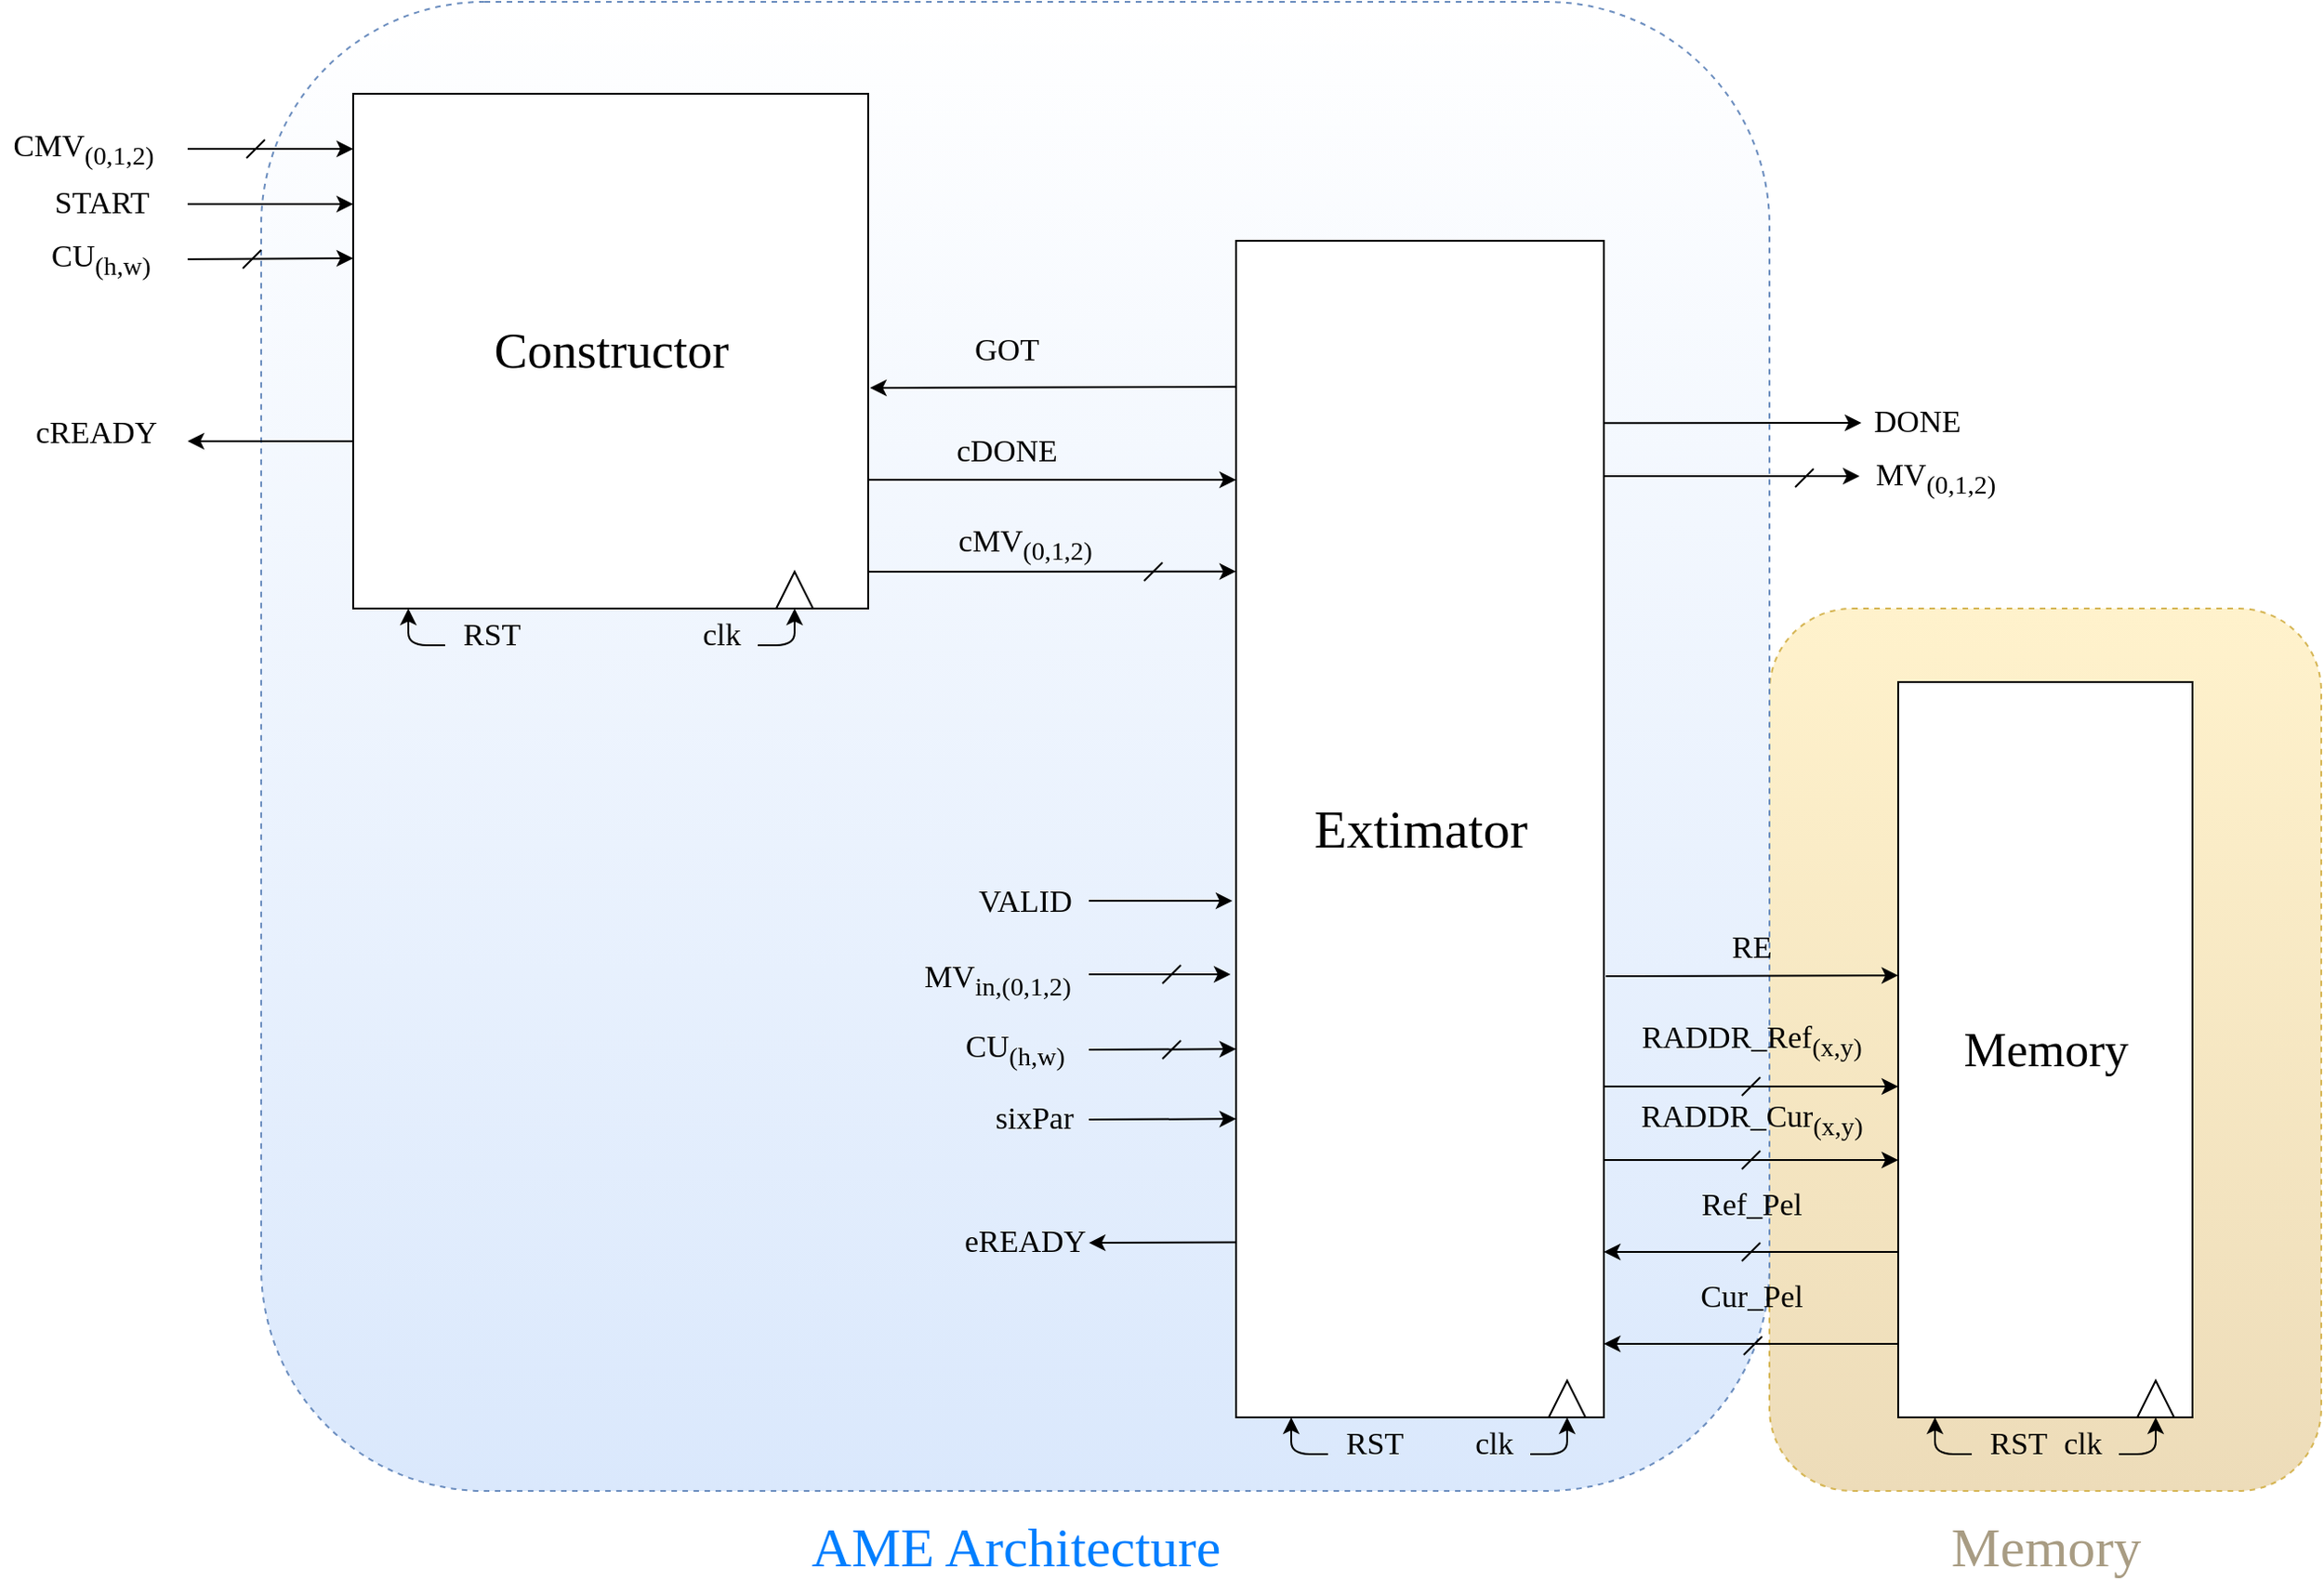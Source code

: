 <mxfile version="13.9.9" type="device" pages="10"><diagram id="F3Cx7eo4u4aSJ6ZUfkUO" name="AME_Architecture"><mxGraphModel dx="1086" dy="798" grid="1" gridSize="10" guides="1" tooltips="1" connect="1" arrows="1" fold="1" page="1" pageScale="1" pageWidth="4681" pageHeight="3300" math="0" shadow="0"><root><mxCell id="0"/><mxCell id="1" parent="0"/><mxCell id="GwWmIkFuxNYNtHAPyyEs-93" value="" style="rounded=1;whiteSpace=wrap;html=1;dashed=1;fillColor=#fff2cc;fontFamily=Times New Roman;fontSize=17;strokeColor=#d6b656;gradientColor=#EDDCB9;" parent="1" vertex="1"><mxGeometry x="1170" y="440" width="300" height="480" as="geometry"/></mxCell><mxCell id="GwWmIkFuxNYNtHAPyyEs-92" value="" style="rounded=1;whiteSpace=wrap;html=1;dashed=1;fontFamily=Times New Roman;fontSize=17;strokeColor=#6c8ebf;gradientDirection=north;fillColor=#dae8fc;gradientColor=#ffffff;" parent="1" vertex="1"><mxGeometry x="350" y="110" width="820" height="810" as="geometry"/></mxCell><mxCell id="GwWmIkFuxNYNtHAPyyEs-1" value="" style="rounded=0;whiteSpace=wrap;html=1;" parent="1" vertex="1"><mxGeometry x="400" y="160" width="280" height="280" as="geometry"/></mxCell><mxCell id="GwWmIkFuxNYNtHAPyyEs-2" value="" style="endArrow=classic;html=1;" parent="1" edge="1"><mxGeometry width="50" height="50" relative="1" as="geometry"><mxPoint x="310" y="190" as="sourcePoint"/><mxPoint x="400" y="190" as="targetPoint"/></mxGeometry></mxCell><mxCell id="GwWmIkFuxNYNtHAPyyEs-4" value="&lt;font style=&quot;font-size: 17px&quot; face=&quot;Times New Roman&quot;&gt;CMV&lt;sub&gt;(0,1,2)&lt;/sub&gt;&lt;/font&gt;" style="text;html=1;align=center;verticalAlign=middle;resizable=0;points=[];autosize=1;" parent="1" vertex="1"><mxGeometry x="208" y="180" width="90" height="20" as="geometry"/></mxCell><mxCell id="GwWmIkFuxNYNtHAPyyEs-5" value="" style="endArrow=classic;html=1;" parent="1" edge="1"><mxGeometry width="50" height="50" relative="1" as="geometry"><mxPoint x="310" y="220" as="sourcePoint"/><mxPoint x="400" y="220" as="targetPoint"/></mxGeometry></mxCell><mxCell id="GwWmIkFuxNYNtHAPyyEs-6" value="&lt;font face=&quot;Times New Roman&quot; style=&quot;font-size: 17px&quot;&gt;START&lt;/font&gt;" style="text;html=1;align=center;verticalAlign=middle;resizable=0;points=[];autosize=1;" parent="1" vertex="1"><mxGeometry x="228" y="210" width="70" height="20" as="geometry"/></mxCell><mxCell id="GwWmIkFuxNYNtHAPyyEs-8" value="CU&lt;sub&gt;(h,w)&lt;/sub&gt;" style="text;html=1;strokeColor=none;fillColor=none;align=center;verticalAlign=middle;whiteSpace=wrap;rounded=0;fontFamily=Times New Roman;fontSize=17;" parent="1" vertex="1"><mxGeometry x="243" y="240" width="40" height="20" as="geometry"/></mxCell><mxCell id="GwWmIkFuxNYNtHAPyyEs-12" value="" style="endArrow=classic;html=1;" parent="1" edge="1"><mxGeometry width="50" height="50" relative="1" as="geometry"><mxPoint x="310" y="250" as="sourcePoint"/><mxPoint x="400" y="249.5" as="targetPoint"/></mxGeometry></mxCell><mxCell id="GwWmIkFuxNYNtHAPyyEs-13" value="" style="triangle;whiteSpace=wrap;html=1;rounded=0;fillColor=none;gradientColor=none;fontFamily=Times New Roman;fontSize=17;rotation=-90;" parent="1" vertex="1"><mxGeometry x="630" y="420" width="20" height="20" as="geometry"/></mxCell><mxCell id="GwWmIkFuxNYNtHAPyyEs-15" value="clk" style="text;html=1;align=center;verticalAlign=middle;resizable=0;points=[];autosize=1;fontSize=17;fontFamily=Times New Roman;" parent="1" vertex="1"><mxGeometry x="580" y="440" width="40" height="30" as="geometry"/></mxCell><mxCell id="GwWmIkFuxNYNtHAPyyEs-16" value="" style="endArrow=classic;html=1;fontFamily=Times New Roman;fontSize=17;entryX=0;entryY=0.5;entryDx=0;entryDy=0;" parent="1" edge="1"><mxGeometry width="50" height="50" relative="1" as="geometry"><mxPoint x="620" y="460" as="sourcePoint"/><mxPoint x="640" y="440" as="targetPoint"/><Array as="points"><mxPoint x="640" y="460"/></Array></mxGeometry></mxCell><mxCell id="GwWmIkFuxNYNtHAPyyEs-17" value="" style="endArrow=classic;html=1;fontFamily=Times New Roman;fontSize=17;" parent="1" edge="1"><mxGeometry width="50" height="50" relative="1" as="geometry"><mxPoint x="450" y="460" as="sourcePoint"/><mxPoint x="430" y="440" as="targetPoint"/><Array as="points"><mxPoint x="430" y="460"/></Array></mxGeometry></mxCell><mxCell id="GwWmIkFuxNYNtHAPyyEs-18" value="RST" style="text;html=1;align=center;verticalAlign=middle;resizable=0;points=[];autosize=1;fontSize=17;fontFamily=Times New Roman;" parent="1" vertex="1"><mxGeometry x="450" y="440" width="50" height="30" as="geometry"/></mxCell><mxCell id="GwWmIkFuxNYNtHAPyyEs-20" value="cREADY" style="text;html=1;align=center;verticalAlign=middle;resizable=0;points=[];autosize=1;fontSize=17;fontFamily=Times New Roman;" parent="1" vertex="1"><mxGeometry x="220" y="330" width="80" height="30" as="geometry"/></mxCell><mxCell id="GwWmIkFuxNYNtHAPyyEs-21" value="" style="endArrow=classic;html=1;fontFamily=Times New Roman;fontSize=17;exitX=1;exitY=0.25;exitDx=0;exitDy=0;" parent="1" edge="1"><mxGeometry width="50" height="50" relative="1" as="geometry"><mxPoint x="400" y="349" as="sourcePoint"/><mxPoint x="310" y="349" as="targetPoint"/></mxGeometry></mxCell><mxCell id="GwWmIkFuxNYNtHAPyyEs-22" value="" style="endArrow=classic;html=1;fontFamily=Times New Roman;fontSize=17;exitX=1.005;exitY=0.415;exitDx=0;exitDy=0;exitPerimeter=0;entryX=0;entryY=0.281;entryDx=0;entryDy=0;entryPerimeter=0;" parent="1" target="GwWmIkFuxNYNtHAPyyEs-32" edge="1"><mxGeometry width="50" height="50" relative="1" as="geometry"><mxPoint x="680" y="420" as="sourcePoint"/><mxPoint x="769" y="420" as="targetPoint"/></mxGeometry></mxCell><mxCell id="GwWmIkFuxNYNtHAPyyEs-23" value="cMV&lt;sub&gt;(0,1,2)&lt;/sub&gt;" style="text;html=1;align=center;verticalAlign=middle;resizable=0;points=[];autosize=1;fontSize=17;fontFamily=Times New Roman;" parent="1" vertex="1"><mxGeometry x="720" y="390" width="90" height="30" as="geometry"/></mxCell><mxCell id="GwWmIkFuxNYNtHAPyyEs-24" value="" style="endArrow=classic;html=1;fontFamily=Times New Roman;fontSize=17;" parent="1" edge="1"><mxGeometry width="50" height="50" relative="1" as="geometry"><mxPoint x="680" y="370" as="sourcePoint"/><mxPoint x="880" y="370" as="targetPoint"/></mxGeometry></mxCell><mxCell id="GwWmIkFuxNYNtHAPyyEs-25" value="cDONE" style="text;html=1;align=center;verticalAlign=middle;resizable=0;points=[];autosize=1;fontSize=17;fontFamily=Times New Roman;" parent="1" vertex="1"><mxGeometry x="720" y="340" width="70" height="30" as="geometry"/></mxCell><mxCell id="GwWmIkFuxNYNtHAPyyEs-26" value="" style="endArrow=classic;html=1;fontFamily=Times New Roman;fontSize=17;entryX=1.004;entryY=0.582;entryDx=0;entryDy=0;entryPerimeter=0;exitX=0.002;exitY=0.124;exitDx=0;exitDy=0;exitPerimeter=0;" parent="1" source="GwWmIkFuxNYNtHAPyyEs-32" edge="1"><mxGeometry width="50" height="50" relative="1" as="geometry"><mxPoint x="810" y="320" as="sourcePoint"/><mxPoint x="681" y="320" as="targetPoint"/></mxGeometry></mxCell><mxCell id="GwWmIkFuxNYNtHAPyyEs-28" value="GOT" style="text;html=1;align=center;verticalAlign=middle;resizable=0;points=[];autosize=1;fontSize=17;fontFamily=Times New Roman;" parent="1" vertex="1"><mxGeometry x="730" y="285" width="50" height="30" as="geometry"/></mxCell><mxCell id="GwWmIkFuxNYNtHAPyyEs-32" value="" style="rounded=0;whiteSpace=wrap;html=1;fontFamily=Times New Roman;fontSize=17;" parent="1" vertex="1"><mxGeometry x="880" y="240" width="200" height="640" as="geometry"/></mxCell><mxCell id="GwWmIkFuxNYNtHAPyyEs-33" value="VALID" style="text;html=1;align=center;verticalAlign=middle;resizable=0;points=[];autosize=1;fontSize=17;fontFamily=Times New Roman;" parent="1" vertex="1"><mxGeometry x="730" y="585" width="70" height="30" as="geometry"/></mxCell><mxCell id="GwWmIkFuxNYNtHAPyyEs-34" value="" style="endArrow=classic;html=1;fontFamily=Times New Roman;fontSize=17;entryX=-0.01;entryY=0.561;entryDx=0;entryDy=0;entryPerimeter=0;" parent="1" target="GwWmIkFuxNYNtHAPyyEs-32" edge="1"><mxGeometry width="50" height="50" relative="1" as="geometry"><mxPoint x="800" y="599" as="sourcePoint"/><mxPoint x="560" y="490" as="targetPoint"/></mxGeometry></mxCell><mxCell id="GwWmIkFuxNYNtHAPyyEs-35" value="" style="endArrow=classic;html=1;fontFamily=Times New Roman;fontSize=17;" parent="1" edge="1"><mxGeometry width="50" height="50" relative="1" as="geometry"><mxPoint x="800" y="639" as="sourcePoint"/><mxPoint x="877" y="639" as="targetPoint"/></mxGeometry></mxCell><mxCell id="GwWmIkFuxNYNtHAPyyEs-36" value="MV&lt;sub&gt;in,(0,1,2)&lt;/sub&gt;" style="text;html=1;align=center;verticalAlign=middle;resizable=0;points=[];autosize=1;fontSize=17;fontFamily=Times New Roman;" parent="1" vertex="1"><mxGeometry x="700" y="627" width="100" height="30" as="geometry"/></mxCell><mxCell id="GwWmIkFuxNYNtHAPyyEs-37" value="CU&lt;sub&gt;(h,w)&lt;/sub&gt;" style="text;html=1;strokeColor=none;fillColor=none;align=center;verticalAlign=middle;whiteSpace=wrap;rounded=0;fontFamily=Times New Roman;fontSize=17;" parent="1" vertex="1"><mxGeometry x="740" y="670" width="40" height="20" as="geometry"/></mxCell><mxCell id="GwWmIkFuxNYNtHAPyyEs-38" value="" style="endArrow=classic;html=1;" parent="1" edge="1"><mxGeometry width="50" height="50" relative="1" as="geometry"><mxPoint x="800" y="680" as="sourcePoint"/><mxPoint x="880" y="679.66" as="targetPoint"/></mxGeometry></mxCell><mxCell id="GwWmIkFuxNYNtHAPyyEs-39" value="sixPar" style="text;html=1;align=center;verticalAlign=middle;resizable=0;points=[];autosize=1;fontSize=17;fontFamily=Times New Roman;" parent="1" vertex="1"><mxGeometry x="740" y="703" width="60" height="30" as="geometry"/></mxCell><mxCell id="GwWmIkFuxNYNtHAPyyEs-40" value="" style="endArrow=classic;html=1;" parent="1" edge="1"><mxGeometry width="50" height="50" relative="1" as="geometry"><mxPoint x="800.0" y="718" as="sourcePoint"/><mxPoint x="880.0" y="717.66" as="targetPoint"/></mxGeometry></mxCell><mxCell id="GwWmIkFuxNYNtHAPyyEs-41" value="clk" style="text;html=1;align=center;verticalAlign=middle;resizable=0;points=[];autosize=1;fontSize=17;fontFamily=Times New Roman;" parent="1" vertex="1"><mxGeometry x="1000" y="880" width="40" height="30" as="geometry"/></mxCell><mxCell id="GwWmIkFuxNYNtHAPyyEs-42" value="" style="endArrow=classic;html=1;fontFamily=Times New Roman;fontSize=17;entryX=0;entryY=0.5;entryDx=0;entryDy=0;" parent="1" edge="1"><mxGeometry width="50" height="50" relative="1" as="geometry"><mxPoint x="1040" y="900" as="sourcePoint"/><mxPoint x="1060" y="880" as="targetPoint"/><Array as="points"><mxPoint x="1060" y="900"/></Array></mxGeometry></mxCell><mxCell id="GwWmIkFuxNYNtHAPyyEs-43" value="" style="endArrow=classic;html=1;fontFamily=Times New Roman;fontSize=17;" parent="1" edge="1"><mxGeometry width="50" height="50" relative="1" as="geometry"><mxPoint x="930" y="900" as="sourcePoint"/><mxPoint x="910" y="880" as="targetPoint"/><Array as="points"><mxPoint x="910" y="900"/></Array></mxGeometry></mxCell><mxCell id="GwWmIkFuxNYNtHAPyyEs-44" value="RST" style="text;html=1;align=center;verticalAlign=middle;resizable=0;points=[];autosize=1;fontSize=17;fontFamily=Times New Roman;" parent="1" vertex="1"><mxGeometry x="930" y="880" width="50" height="30" as="geometry"/></mxCell><mxCell id="GwWmIkFuxNYNtHAPyyEs-45" value="" style="triangle;whiteSpace=wrap;html=1;rounded=0;fillColor=none;gradientColor=none;fontFamily=Times New Roman;fontSize=17;rotation=-90;" parent="1" vertex="1"><mxGeometry x="1050" y="860" width="20" height="20" as="geometry"/></mxCell><mxCell id="GwWmIkFuxNYNtHAPyyEs-48" value="" style="endArrow=classic;html=1;fontFamily=Times New Roman;fontSize=17;entryX=1;entryY=0.75;entryDx=0;entryDy=0;" parent="1" edge="1"><mxGeometry width="50" height="50" relative="1" as="geometry"><mxPoint x="1080.0" y="700" as="sourcePoint"/><mxPoint x="1240" y="700" as="targetPoint"/></mxGeometry></mxCell><mxCell id="GwWmIkFuxNYNtHAPyyEs-49" value="" style="endArrow=classic;html=1;fontFamily=Times New Roman;fontSize=17;entryX=1;entryY=0.75;entryDx=0;entryDy=0;" parent="1" edge="1"><mxGeometry width="50" height="50" relative="1" as="geometry"><mxPoint x="1080" y="740" as="sourcePoint"/><mxPoint x="1240" y="740" as="targetPoint"/></mxGeometry></mxCell><mxCell id="GwWmIkFuxNYNtHAPyyEs-50" value="" style="endArrow=classic;html=1;fontFamily=Times New Roman;fontSize=17;entryX=1;entryY=0.75;entryDx=0;entryDy=0;" parent="1" edge="1"><mxGeometry width="50" height="50" relative="1" as="geometry"><mxPoint x="1240" y="790" as="sourcePoint"/><mxPoint x="1080.0" y="790" as="targetPoint"/></mxGeometry></mxCell><mxCell id="GwWmIkFuxNYNtHAPyyEs-51" value="" style="endArrow=classic;html=1;fontFamily=Times New Roman;fontSize=17;entryX=1;entryY=0.75;entryDx=0;entryDy=0;" parent="1" edge="1"><mxGeometry width="50" height="50" relative="1" as="geometry"><mxPoint x="1240" y="840" as="sourcePoint"/><mxPoint x="1080.0" y="840" as="targetPoint"/></mxGeometry></mxCell><mxCell id="GwWmIkFuxNYNtHAPyyEs-52" value="Ref_Pel" style="text;html=1;align=center;verticalAlign=middle;resizable=0;points=[];autosize=1;fontSize=17;fontFamily=Times New Roman;" parent="1" vertex="1"><mxGeometry x="1125" y="750" width="70" height="30" as="geometry"/></mxCell><mxCell id="GwWmIkFuxNYNtHAPyyEs-53" value="Cur_Pel" style="text;html=1;align=center;verticalAlign=middle;resizable=0;points=[];autosize=1;fontSize=17;fontFamily=Times New Roman;" parent="1" vertex="1"><mxGeometry x="1125" y="800" width="70" height="30" as="geometry"/></mxCell><mxCell id="GwWmIkFuxNYNtHAPyyEs-54" value="RADDR_Ref&lt;sub&gt;(x,y)&lt;/sub&gt;" style="text;html=1;align=center;verticalAlign=middle;resizable=0;points=[];autosize=1;fontSize=17;fontFamily=Times New Roman;" parent="1" vertex="1"><mxGeometry x="1090" y="660" width="140" height="30" as="geometry"/></mxCell><mxCell id="GwWmIkFuxNYNtHAPyyEs-55" value="RADDR_Cur&lt;sub&gt;(x,y)&lt;/sub&gt;" style="text;html=1;align=center;verticalAlign=middle;resizable=0;points=[];autosize=1;fontSize=17;fontFamily=Times New Roman;" parent="1" vertex="1"><mxGeometry x="1090" y="703" width="140" height="30" as="geometry"/></mxCell><mxCell id="GwWmIkFuxNYNtHAPyyEs-56" value="" style="rounded=0;whiteSpace=wrap;html=1;fontFamily=Times New Roman;fontSize=17;" parent="1" vertex="1"><mxGeometry x="1240" y="480" width="160" height="400" as="geometry"/></mxCell><mxCell id="GwWmIkFuxNYNtHAPyyEs-57" value="" style="endArrow=classic;html=1;fontFamily=Times New Roman;fontSize=17;entryX=0;entryY=0.399;entryDx=0;entryDy=0;entryPerimeter=0;" parent="1" target="GwWmIkFuxNYNtHAPyyEs-56" edge="1"><mxGeometry width="50" height="50" relative="1" as="geometry"><mxPoint x="1081" y="640" as="sourcePoint"/><mxPoint x="1240" y="641.58" as="targetPoint"/></mxGeometry></mxCell><mxCell id="GwWmIkFuxNYNtHAPyyEs-58" value="RE" style="text;html=1;align=center;verticalAlign=middle;resizable=0;points=[];autosize=1;fontSize=17;fontFamily=Times New Roman;" parent="1" vertex="1"><mxGeometry x="1140" y="610" width="40" height="30" as="geometry"/></mxCell><mxCell id="GwWmIkFuxNYNtHAPyyEs-61" value="clk" style="text;html=1;align=center;verticalAlign=middle;resizable=0;points=[];autosize=1;fontSize=17;fontFamily=Times New Roman;" parent="1" vertex="1"><mxGeometry x="1320" y="880" width="40" height="30" as="geometry"/></mxCell><mxCell id="GwWmIkFuxNYNtHAPyyEs-62" value="" style="endArrow=classic;html=1;fontFamily=Times New Roman;fontSize=17;entryX=0;entryY=0.5;entryDx=0;entryDy=0;" parent="1" edge="1"><mxGeometry width="50" height="50" relative="1" as="geometry"><mxPoint x="1360" y="900" as="sourcePoint"/><mxPoint x="1380" y="880" as="targetPoint"/><Array as="points"><mxPoint x="1380" y="900"/></Array></mxGeometry></mxCell><mxCell id="GwWmIkFuxNYNtHAPyyEs-63" value="" style="endArrow=classic;html=1;fontFamily=Times New Roman;fontSize=17;" parent="1" edge="1"><mxGeometry width="50" height="50" relative="1" as="geometry"><mxPoint x="1280" y="900" as="sourcePoint"/><mxPoint x="1260" y="880" as="targetPoint"/><Array as="points"><mxPoint x="1260" y="900"/></Array></mxGeometry></mxCell><mxCell id="GwWmIkFuxNYNtHAPyyEs-64" value="RST" style="text;html=1;align=center;verticalAlign=middle;resizable=0;points=[];autosize=1;fontSize=17;fontFamily=Times New Roman;" parent="1" vertex="1"><mxGeometry x="1280" y="880" width="50" height="30" as="geometry"/></mxCell><mxCell id="GwWmIkFuxNYNtHAPyyEs-65" value="" style="triangle;whiteSpace=wrap;html=1;rounded=0;fillColor=none;gradientColor=none;fontFamily=Times New Roman;fontSize=17;rotation=-90;" parent="1" vertex="1"><mxGeometry x="1370" y="860" width="20" height="20" as="geometry"/></mxCell><mxCell id="GwWmIkFuxNYNtHAPyyEs-66" value="eREADY" style="text;html=1;align=center;verticalAlign=middle;resizable=0;points=[];autosize=1;fontSize=17;fontFamily=Times New Roman;" parent="1" vertex="1"><mxGeometry x="725" y="770" width="80" height="30" as="geometry"/></mxCell><mxCell id="GwWmIkFuxNYNtHAPyyEs-68" value="" style="endArrow=classic;html=1;fontFamily=Times New Roman;fontSize=17;exitX=1.005;exitY=0.415;exitDx=0;exitDy=0;exitPerimeter=0;" parent="1" edge="1"><mxGeometry width="50" height="50" relative="1" as="geometry"><mxPoint x="1080" y="368" as="sourcePoint"/><mxPoint x="1219" y="368" as="targetPoint"/></mxGeometry></mxCell><mxCell id="GwWmIkFuxNYNtHAPyyEs-69" value="MV&lt;sub&gt;(0,1,2)&lt;/sub&gt;" style="text;html=1;align=center;verticalAlign=middle;resizable=0;points=[];autosize=1;fontSize=17;fontFamily=Times New Roman;" parent="1" vertex="1"><mxGeometry x="1220" y="354" width="80" height="30" as="geometry"/></mxCell><mxCell id="GwWmIkFuxNYNtHAPyyEs-70" value="" style="endArrow=classic;html=1;fontFamily=Times New Roman;fontSize=17;entryX=0;entryY=0.5;entryDx=0;entryDy=0;entryPerimeter=0;" parent="1" target="GwWmIkFuxNYNtHAPyyEs-71" edge="1"><mxGeometry width="50" height="50" relative="1" as="geometry"><mxPoint x="1080" y="339.17" as="sourcePoint"/><mxPoint x="1200" y="339" as="targetPoint"/></mxGeometry></mxCell><mxCell id="GwWmIkFuxNYNtHAPyyEs-71" value="DONE" style="text;html=1;align=center;verticalAlign=middle;resizable=0;points=[];autosize=1;fontSize=17;fontFamily=Times New Roman;" parent="1" vertex="1"><mxGeometry x="1220" y="324" width="60" height="30" as="geometry"/></mxCell><mxCell id="GwWmIkFuxNYNtHAPyyEs-73" value="" style="endArrow=classic;html=1;fontFamily=Times New Roman;fontSize=17;exitX=1;exitY=0.25;exitDx=0;exitDy=0;" parent="1" edge="1"><mxGeometry width="50" height="50" relative="1" as="geometry"><mxPoint x="880.0" y="784.71" as="sourcePoint"/><mxPoint x="800" y="785.02" as="targetPoint"/></mxGeometry></mxCell><mxCell id="GwWmIkFuxNYNtHAPyyEs-74" value="&lt;font style=&quot;font-size: 27px&quot;&gt;Constructor&lt;/font&gt;" style="text;html=1;align=center;verticalAlign=middle;resizable=0;points=[];autosize=1;fontSize=17;fontFamily=Times New Roman;" parent="1" vertex="1"><mxGeometry x="470" y="285" width="140" height="30" as="geometry"/></mxCell><mxCell id="GwWmIkFuxNYNtHAPyyEs-75" value="&lt;font style=&quot;font-size: 29px&quot;&gt;Extimator&lt;/font&gt;" style="text;html=1;align=center;verticalAlign=middle;resizable=0;points=[];autosize=1;fontSize=17;fontFamily=Times New Roman;" parent="1" vertex="1"><mxGeometry x="915" y="545" width="130" height="30" as="geometry"/></mxCell><mxCell id="GwWmIkFuxNYNtHAPyyEs-76" value="&lt;font style=&quot;font-size: 26px&quot;&gt;Memory&lt;/font&gt;" style="text;html=1;align=center;verticalAlign=middle;resizable=0;points=[];autosize=1;fontSize=17;fontFamily=Times New Roman;" parent="1" vertex="1"><mxGeometry x="1265" y="665" width="110" height="30" as="geometry"/></mxCell><mxCell id="GwWmIkFuxNYNtHAPyyEs-77" value="" style="endArrow=none;html=1;fontFamily=Times New Roman;fontSize=17;" parent="1" edge="1"><mxGeometry width="50" height="50" relative="1" as="geometry"><mxPoint x="342" y="195" as="sourcePoint"/><mxPoint x="352" y="185" as="targetPoint"/></mxGeometry></mxCell><mxCell id="GwWmIkFuxNYNtHAPyyEs-79" value="" style="endArrow=none;html=1;fontFamily=Times New Roman;fontSize=17;" parent="1" edge="1"><mxGeometry width="50" height="50" relative="1" as="geometry"><mxPoint x="340" y="255" as="sourcePoint"/><mxPoint x="350" y="245" as="targetPoint"/></mxGeometry></mxCell><mxCell id="GwWmIkFuxNYNtHAPyyEs-80" value="" style="endArrow=none;html=1;fontFamily=Times New Roman;fontSize=17;" parent="1" edge="1"><mxGeometry width="50" height="50" relative="1" as="geometry"><mxPoint x="830" y="425" as="sourcePoint"/><mxPoint x="840" y="415" as="targetPoint"/></mxGeometry></mxCell><mxCell id="GwWmIkFuxNYNtHAPyyEs-82" value="" style="endArrow=none;html=1;fontFamily=Times New Roman;fontSize=17;" parent="1" edge="1"><mxGeometry width="50" height="50" relative="1" as="geometry"><mxPoint x="840" y="644" as="sourcePoint"/><mxPoint x="850" y="634" as="targetPoint"/></mxGeometry></mxCell><mxCell id="GwWmIkFuxNYNtHAPyyEs-83" value="" style="endArrow=none;html=1;fontFamily=Times New Roman;fontSize=17;" parent="1" edge="1"><mxGeometry width="50" height="50" relative="1" as="geometry"><mxPoint x="840.0" y="685" as="sourcePoint"/><mxPoint x="850.0" y="675" as="targetPoint"/></mxGeometry></mxCell><mxCell id="GwWmIkFuxNYNtHAPyyEs-84" value="" style="endArrow=none;html=1;fontFamily=Times New Roman;fontSize=17;" parent="1" edge="1"><mxGeometry width="50" height="50" relative="1" as="geometry"><mxPoint x="1156.0" y="846" as="sourcePoint"/><mxPoint x="1166.0" y="836" as="targetPoint"/></mxGeometry></mxCell><mxCell id="GwWmIkFuxNYNtHAPyyEs-85" value="" style="endArrow=none;html=1;fontFamily=Times New Roman;fontSize=17;" parent="1" edge="1"><mxGeometry width="50" height="50" relative="1" as="geometry"><mxPoint x="1155.0" y="795" as="sourcePoint"/><mxPoint x="1165.0" y="785" as="targetPoint"/></mxGeometry></mxCell><mxCell id="GwWmIkFuxNYNtHAPyyEs-86" value="" style="endArrow=none;html=1;fontFamily=Times New Roman;fontSize=17;" parent="1" edge="1"><mxGeometry width="50" height="50" relative="1" as="geometry"><mxPoint x="1155.0" y="745" as="sourcePoint"/><mxPoint x="1165.0" y="735" as="targetPoint"/></mxGeometry></mxCell><mxCell id="GwWmIkFuxNYNtHAPyyEs-87" value="" style="endArrow=none;html=1;fontFamily=Times New Roman;fontSize=17;" parent="1" edge="1"><mxGeometry width="50" height="50" relative="1" as="geometry"><mxPoint x="1155.0" y="705" as="sourcePoint"/><mxPoint x="1165.0" y="695" as="targetPoint"/></mxGeometry></mxCell><mxCell id="GwWmIkFuxNYNtHAPyyEs-88" value="" style="endArrow=none;html=1;fontFamily=Times New Roman;fontSize=17;" parent="1" edge="1"><mxGeometry width="50" height="50" relative="1" as="geometry"><mxPoint x="1184.0" y="374" as="sourcePoint"/><mxPoint x="1194.0" y="364" as="targetPoint"/></mxGeometry></mxCell><mxCell id="GwWmIkFuxNYNtHAPyyEs-95" value="&lt;font style=&quot;font-size: 30px&quot; color=&quot;#007fff&quot;&gt;AME Architecture&lt;/font&gt;" style="text;html=1;align=center;verticalAlign=middle;resizable=0;points=[];autosize=1;fontSize=17;fontFamily=Times New Roman;" parent="1" vertex="1"><mxGeometry x="640" y="935" width="240" height="30" as="geometry"/></mxCell><mxCell id="GwWmIkFuxNYNtHAPyyEs-96" value="&lt;font style=&quot;font-size: 30px&quot; color=&quot;#a89c83&quot;&gt;Memory&lt;/font&gt;" style="text;html=1;align=center;verticalAlign=middle;resizable=0;points=[];autosize=1;fontSize=17;fontFamily=Times New Roman;" parent="1" vertex="1"><mxGeometry x="1260" y="935" width="120" height="30" as="geometry"/></mxCell></root></mxGraphModel></diagram><diagram id="g2Vnwve5Nn4Ml5X-YXWK" name="Constructor"><mxGraphModel dx="1086" dy="798" grid="1" gridSize="10" guides="1" tooltips="1" connect="1" arrows="1" fold="1" page="1" pageScale="1" pageWidth="4681" pageHeight="3300" math="0" shadow="0"><root><mxCell id="Z8UY9udCdKyXL6OeaRM5-0"/><mxCell id="Z8UY9udCdKyXL6OeaRM5-1" parent="Z8UY9udCdKyXL6OeaRM5-0"/><mxCell id="5yCYP6oaxYLvhNcUt-Ie-0" value="" style="rounded=1;whiteSpace=wrap;html=1;dashed=1;fontFamily=Times New Roman;fontSize=17;strokeColor=#82b366;gradientDirection=north;fillColor=#d5e8d4;gradientColor=#ffffff;" parent="Z8UY9udCdKyXL6OeaRM5-1" vertex="1"><mxGeometry x="349.25" y="100" width="441.5" height="450" as="geometry"/></mxCell><mxCell id="TkLO9A5Mm3SUff8IO0Gm-0" value="&lt;font style=&quot;font-size: 17px&quot; face=&quot;Times New Roman&quot;&gt;Constructor&lt;br&gt;Control Unit (CU)&lt;/font&gt;" style="rounded=0;whiteSpace=wrap;html=1;" parent="Z8UY9udCdKyXL6OeaRM5-1" vertex="1"><mxGeometry x="480" y="120" width="180" height="160" as="geometry"/></mxCell><mxCell id="AEmlmQEteFlVKH_4L5Bc-0" value="" style="endArrow=classic;html=1;" parent="Z8UY9udCdKyXL6OeaRM5-1" edge="1"><mxGeometry width="50" height="50" relative="1" as="geometry"><mxPoint x="320" y="150" as="sourcePoint"/><mxPoint x="480" y="150" as="targetPoint"/></mxGeometry></mxCell><mxCell id="AEmlmQEteFlVKH_4L5Bc-1" value="&lt;font face=&quot;Times New Roman&quot; style=&quot;font-size: 17px&quot;&gt;START&lt;/font&gt;" style="text;html=1;align=center;verticalAlign=middle;resizable=0;points=[];autosize=1;" parent="Z8UY9udCdKyXL6OeaRM5-1" vertex="1"><mxGeometry x="248" y="140" width="70" height="20" as="geometry"/></mxCell><mxCell id="AEmlmQEteFlVKH_4L5Bc-2" value="READY" style="text;html=1;align=center;verticalAlign=middle;resizable=0;points=[];autosize=1;fontSize=17;fontFamily=Times New Roman;" parent="Z8UY9udCdKyXL6OeaRM5-1" vertex="1"><mxGeometry x="825" y="130" width="70" height="30" as="geometry"/></mxCell><mxCell id="AEmlmQEteFlVKH_4L5Bc-3" value="" style="endArrow=classic;html=1;fontFamily=Times New Roman;fontSize=17;exitX=1;exitY=0.25;exitDx=0;exitDy=0;" parent="Z8UY9udCdKyXL6OeaRM5-1" edge="1"><mxGeometry width="50" height="50" relative="1" as="geometry"><mxPoint x="660" y="149.29" as="sourcePoint"/><mxPoint x="820" y="149" as="targetPoint"/></mxGeometry></mxCell><mxCell id="AEmlmQEteFlVKH_4L5Bc-4" value="" style="endArrow=classic;html=1;fontFamily=Times New Roman;fontSize=17;" parent="Z8UY9udCdKyXL6OeaRM5-1" edge="1"><mxGeometry width="50" height="50" relative="1" as="geometry"><mxPoint x="660" y="200" as="sourcePoint"/><mxPoint x="820" y="200" as="targetPoint"/></mxGeometry></mxCell><mxCell id="AEmlmQEteFlVKH_4L5Bc-5" value="DONE" style="text;html=1;align=center;verticalAlign=middle;resizable=0;points=[];autosize=1;fontSize=17;fontFamily=Times New Roman;" parent="Z8UY9udCdKyXL6OeaRM5-1" vertex="1"><mxGeometry x="825" y="180" width="60" height="30" as="geometry"/></mxCell><mxCell id="AEmlmQEteFlVKH_4L5Bc-6" value="" style="endArrow=classic;html=1;fontFamily=Times New Roman;fontSize=17;" parent="Z8UY9udCdKyXL6OeaRM5-1" edge="1"><mxGeometry width="50" height="50" relative="1" as="geometry"><mxPoint x="320" y="201" as="sourcePoint"/><mxPoint x="480" y="200.64" as="targetPoint"/></mxGeometry></mxCell><mxCell id="OxO6AZgnlW59tkQoT9rG-1" value="GOT" style="text;html=1;align=center;verticalAlign=middle;resizable=0;points=[];autosize=1;fontSize=17;fontFamily=Times New Roman;" parent="Z8UY9udCdKyXL6OeaRM5-1" vertex="1"><mxGeometry x="258" y="180" width="50" height="30" as="geometry"/></mxCell><mxCell id="OxO6AZgnlW59tkQoT9rG-3" value="&lt;font style=&quot;font-size: 17px&quot; face=&quot;Times New Roman&quot;&gt;Constructor&lt;br&gt;Datapath (DP)&lt;/font&gt;" style="rounded=0;whiteSpace=wrap;html=1;" parent="Z8UY9udCdKyXL6OeaRM5-1" vertex="1"><mxGeometry x="425.5" y="360" width="289" height="170" as="geometry"/></mxCell><mxCell id="OxO6AZgnlW59tkQoT9rG-4" value="" style="endArrow=classic;html=1;exitX=0.25;exitY=1;exitDx=0;exitDy=0;entryX=0.381;entryY=0;entryDx=0;entryDy=0;entryPerimeter=0;targetPerimeterSpacing=13;" parent="Z8UY9udCdKyXL6OeaRM5-1" edge="1"><mxGeometry width="50" height="50" relative="1" as="geometry"><mxPoint x="511" y="280" as="sourcePoint"/><mxPoint x="511" y="360" as="targetPoint"/></mxGeometry></mxCell><mxCell id="OxO6AZgnlW59tkQoT9rG-5" value="" style="endArrow=classic;html=1;entryX=0.429;entryY=0;entryDx=0;entryDy=0;entryPerimeter=0;exitX=0.346;exitY=1;exitDx=0;exitDy=0;exitPerimeter=0;" parent="Z8UY9udCdKyXL6OeaRM5-1" edge="1"><mxGeometry width="50" height="50" relative="1" as="geometry"><mxPoint x="540.04" y="280" as="sourcePoint"/><mxPoint x="539" y="360" as="targetPoint"/></mxGeometry></mxCell><mxCell id="OxO6AZgnlW59tkQoT9rG-6" value="" style="endArrow=classic;html=1;entryX=0.663;entryY=1;entryDx=0;entryDy=0;entryPerimeter=0;exitX=0.602;exitY=0;exitDx=0;exitDy=0;exitPerimeter=0;" parent="Z8UY9udCdKyXL6OeaRM5-1" source="OxO6AZgnlW59tkQoT9rG-3" target="TkLO9A5Mm3SUff8IO0Gm-0" edge="1"><mxGeometry width="50" height="50" relative="1" as="geometry"><mxPoint x="639" y="438" as="sourcePoint"/><mxPoint x="637" y="361" as="targetPoint"/></mxGeometry></mxCell><mxCell id="OxO6AZgnlW59tkQoT9rG-7" value="" style="endArrow=classic;html=1;entryX=0.663;entryY=1;entryDx=0;entryDy=0;entryPerimeter=0;" parent="Z8UY9udCdKyXL6OeaRM5-1" edge="1"><mxGeometry width="50" height="50" relative="1" as="geometry"><mxPoint x="632" y="358" as="sourcePoint"/><mxPoint x="633" y="280" as="targetPoint"/></mxGeometry></mxCell><mxCell id="OxO6AZgnlW59tkQoT9rG-8" value="&lt;font face=&quot;Times New Roman&quot; style=&quot;font-size: 17px&quot;&gt;CTRL&lt;br&gt;signals&lt;/font&gt;" style="text;html=1;align=center;verticalAlign=middle;resizable=0;points=[];autosize=1;" parent="Z8UY9udCdKyXL6OeaRM5-1" vertex="1"><mxGeometry x="439" y="300" width="60" height="40" as="geometry"/></mxCell><mxCell id="OxO6AZgnlW59tkQoT9rG-10" value="&lt;font face=&quot;Times New Roman&quot;&gt;&lt;span style=&quot;font-size: 17px&quot;&gt;STATUS&lt;br&gt;signals&lt;br&gt;&lt;/span&gt;&lt;/font&gt;" style="text;html=1;align=center;verticalAlign=middle;resizable=0;points=[];autosize=1;" parent="Z8UY9udCdKyXL6OeaRM5-1" vertex="1"><mxGeometry x="649" y="300" width="80" height="40" as="geometry"/></mxCell><mxCell id="OxO6AZgnlW59tkQoT9rG-11" value="&lt;b&gt;...&lt;/b&gt;" style="text;html=1;align=center;verticalAlign=middle;resizable=0;points=[];autosize=1;" parent="Z8UY9udCdKyXL6OeaRM5-1" vertex="1"><mxGeometry x="509" y="280" width="30" height="20" as="geometry"/></mxCell><mxCell id="OxO6AZgnlW59tkQoT9rG-12" value="&lt;b&gt;...&lt;/b&gt;" style="text;html=1;align=center;verticalAlign=middle;resizable=0;points=[];autosize=1;" parent="Z8UY9udCdKyXL6OeaRM5-1" vertex="1"><mxGeometry x="600" y="340" width="30" height="20" as="geometry"/></mxCell><mxCell id="DaQY_dZ4ntcpmVDsOlAb-0" value="" style="endArrow=classic;html=1;" parent="Z8UY9udCdKyXL6OeaRM5-1" edge="1"><mxGeometry width="50" height="50" relative="1" as="geometry"><mxPoint x="320" y="400" as="sourcePoint"/><mxPoint x="425.5" y="400" as="targetPoint"/></mxGeometry></mxCell><mxCell id="DaQY_dZ4ntcpmVDsOlAb-1" value="&lt;font style=&quot;font-size: 17px&quot; face=&quot;Times New Roman&quot;&gt;CMV&lt;sub&gt;(0,1,2)&lt;/sub&gt;&lt;/font&gt;" style="text;html=1;align=center;verticalAlign=middle;resizable=0;points=[];autosize=1;" parent="Z8UY9udCdKyXL6OeaRM5-1" vertex="1"><mxGeometry x="228" y="390" width="90" height="20" as="geometry"/></mxCell><mxCell id="DaQY_dZ4ntcpmVDsOlAb-2" value="CU&lt;sub&gt;(h,w)&lt;/sub&gt;" style="text;html=1;strokeColor=none;fillColor=none;align=center;verticalAlign=middle;whiteSpace=wrap;rounded=0;fontFamily=Times New Roman;fontSize=17;" parent="Z8UY9udCdKyXL6OeaRM5-1" vertex="1"><mxGeometry x="263" y="420" width="40" height="20" as="geometry"/></mxCell><mxCell id="DaQY_dZ4ntcpmVDsOlAb-3" value="" style="endArrow=classic;html=1;" parent="Z8UY9udCdKyXL6OeaRM5-1" edge="1"><mxGeometry width="50" height="50" relative="1" as="geometry"><mxPoint x="320" y="430" as="sourcePoint"/><mxPoint x="425.5" y="429.5" as="targetPoint"/></mxGeometry></mxCell><mxCell id="DaQY_dZ4ntcpmVDsOlAb-4" value="" style="endArrow=none;html=1;fontFamily=Times New Roman;fontSize=17;" parent="Z8UY9udCdKyXL6OeaRM5-1" edge="1"><mxGeometry width="50" height="50" relative="1" as="geometry"><mxPoint x="367.5" y="405" as="sourcePoint"/><mxPoint x="377.5" y="395" as="targetPoint"/></mxGeometry></mxCell><mxCell id="DaQY_dZ4ntcpmVDsOlAb-5" value="" style="endArrow=none;html=1;fontFamily=Times New Roman;fontSize=17;" parent="Z8UY9udCdKyXL6OeaRM5-1" edge="1"><mxGeometry width="50" height="50" relative="1" as="geometry"><mxPoint x="365.5" y="435" as="sourcePoint"/><mxPoint x="375.5" y="425" as="targetPoint"/></mxGeometry></mxCell><mxCell id="Gggv1RDjOxMHpPaI3qUm-0" value="" style="endArrow=classic;html=1;fontFamily=Times New Roman;fontSize=17;exitX=1.005;exitY=0.415;exitDx=0;exitDy=0;exitPerimeter=0;" parent="Z8UY9udCdKyXL6OeaRM5-1" edge="1"><mxGeometry width="50" height="50" relative="1" as="geometry"><mxPoint x="714.5" y="400" as="sourcePoint"/><mxPoint x="820" y="400" as="targetPoint"/></mxGeometry></mxCell><mxCell id="Pr1ke76RNJo7iR36XCv2-0" value="cMV&lt;sub&gt;(0,1,2)&lt;/sub&gt;" style="text;html=1;align=center;verticalAlign=middle;resizable=0;points=[];autosize=1;fontSize=17;fontFamily=Times New Roman;" parent="Z8UY9udCdKyXL6OeaRM5-1" vertex="1"><mxGeometry x="825" y="385" width="90" height="30" as="geometry"/></mxCell><mxCell id="u-BWXuWymKeFK_owZU8--0" value="&lt;font style=&quot;font-size: 30px&quot; color=&quot;#006633&quot;&gt;Constructor&lt;/font&gt;" style="text;html=1;align=center;verticalAlign=middle;resizable=0;points=[];autosize=1;fontSize=17;fontFamily=Times New Roman;" parent="Z8UY9udCdKyXL6OeaRM5-1" vertex="1"><mxGeometry x="500" y="570" width="160" height="30" as="geometry"/></mxCell><mxCell id="xsV3dpg6G1QJk3BeEZXu-1" value="" style="endArrow=classic;html=1;fontFamily=Times New Roman;fontSize=17;" parent="Z8UY9udCdKyXL6OeaRM5-1" edge="1"><mxGeometry width="50" height="50" relative="1" as="geometry"><mxPoint x="320" y="241.0" as="sourcePoint"/><mxPoint x="480" y="240.64" as="targetPoint"/></mxGeometry></mxCell><mxCell id="xsV3dpg6G1QJk3BeEZXu-2" value="CU_RST" style="text;html=1;align=center;verticalAlign=middle;resizable=0;points=[];autosize=1;fontSize=17;fontFamily=Times New Roman;" parent="Z8UY9udCdKyXL6OeaRM5-1" vertex="1"><mxGeometry x="238" y="225" width="80" height="30" as="geometry"/></mxCell><mxCell id="JuA3B1U2lcI3EiA3Y4M--0" value="clk" style="text;html=1;align=center;verticalAlign=middle;resizable=0;points=[];autosize=1;fontSize=17;fontFamily=Times New Roman;" parent="Z8UY9udCdKyXL6OeaRM5-1" vertex="1"><mxGeometry x="360" y="550" width="40" height="30" as="geometry"/></mxCell><mxCell id="JuA3B1U2lcI3EiA3Y4M--1" value="" style="endArrow=classic;html=1;fontFamily=Times New Roman;fontSize=17;entryX=0;entryY=0.5;entryDx=0;entryDy=0;exitX=1;exitY=0.667;exitDx=0;exitDy=0;exitPerimeter=0;" parent="Z8UY9udCdKyXL6OeaRM5-1" source="JuA3B1U2lcI3EiA3Y4M--0" edge="1"><mxGeometry width="50" height="50" relative="1" as="geometry"><mxPoint x="420" y="550" as="sourcePoint"/><mxPoint x="440" y="530" as="targetPoint"/><Array as="points"><mxPoint x="440" y="570"/></Array></mxGeometry></mxCell><mxCell id="JuA3B1U2lcI3EiA3Y4M--2" value="" style="triangle;whiteSpace=wrap;html=1;rounded=0;fillColor=none;gradientColor=none;fontFamily=Times New Roman;fontSize=17;rotation=-90;" parent="Z8UY9udCdKyXL6OeaRM5-1" vertex="1"><mxGeometry x="430" y="510" width="20" height="20" as="geometry"/></mxCell><mxCell id="JuA3B1U2lcI3EiA3Y4M--4" value="clk" style="text;html=1;align=center;verticalAlign=middle;resizable=0;points=[];autosize=1;fontSize=17;fontFamily=Times New Roman;" parent="Z8UY9udCdKyXL6OeaRM5-1" vertex="1"><mxGeometry x="263" y="252" width="40" height="30" as="geometry"/></mxCell><mxCell id="JuA3B1U2lcI3EiA3Y4M--6" value="" style="triangle;whiteSpace=wrap;html=1;rounded=0;fillColor=none;gradientColor=none;fontFamily=Times New Roman;fontSize=17;rotation=0;" parent="Z8UY9udCdKyXL6OeaRM5-1" vertex="1"><mxGeometry x="480" y="257" width="20" height="20" as="geometry"/></mxCell><mxCell id="JuA3B1U2lcI3EiA3Y4M--7" value="" style="endArrow=classic;html=1;fontFamily=Times New Roman;fontSize=17;" parent="Z8UY9udCdKyXL6OeaRM5-1" edge="1"><mxGeometry width="50" height="50" relative="1" as="geometry"><mxPoint x="320" y="266.94" as="sourcePoint"/><mxPoint x="480" y="266.58" as="targetPoint"/></mxGeometry></mxCell><mxCell id="yCQH2BqTQvVe_Ejq9IVX-0" value="" style="endArrow=classic;html=1;exitX=0.25;exitY=1;exitDx=0;exitDy=0;entryX=0.381;entryY=0;entryDx=0;entryDy=0;entryPerimeter=0;targetPerimeterSpacing=13;" parent="Z8UY9udCdKyXL6OeaRM5-1" edge="1"><mxGeometry width="50" height="50" relative="1" as="geometry"><mxPoint x="509.96" y="280" as="sourcePoint"/><mxPoint x="509.96" y="360" as="targetPoint"/></mxGeometry></mxCell><mxCell id="yCQH2BqTQvVe_Ejq9IVX-1" value="" style="endArrow=classic;html=1;entryX=0.429;entryY=0;entryDx=0;entryDy=0;entryPerimeter=0;exitX=0.346;exitY=1;exitDx=0;exitDy=0;exitPerimeter=0;" parent="Z8UY9udCdKyXL6OeaRM5-1" edge="1"><mxGeometry width="50" height="50" relative="1" as="geometry"><mxPoint x="539.0" y="280" as="sourcePoint"/><mxPoint x="537.96" y="360" as="targetPoint"/></mxGeometry></mxCell></root></mxGraphModel></diagram><diagram id="atPLwt7DIuwyRtIVVuzp" name="Constr-DP"><mxGraphModel dx="253" dy="186" grid="1" gridSize="10" guides="1" tooltips="1" connect="1" arrows="1" fold="1" page="1" pageScale="1" pageWidth="4681" pageHeight="3300" math="0" shadow="0"><root><mxCell id="hWXIfQs-9OqT6-okIa7w-0"/><mxCell id="hWXIfQs-9OqT6-okIa7w-1" parent="hWXIfQs-9OqT6-okIa7w-0"/><mxCell id="hWXIfQs-9OqT6-okIa7w-2" value="&lt;font style=&quot;font-size: 9px&quot;&gt;mv2_v(k)&lt;/font&gt;" style="text;html=1;align=center;verticalAlign=middle;resizable=0;points=[];autosize=1;fillColor=#fff2cc;strokeColor=#d6b656;" parent="hWXIfQs-9OqT6-okIa7w-1" vertex="1"><mxGeometry x="1025" y="994" width="50" height="20" as="geometry"/></mxCell><mxCell id="hWXIfQs-9OqT6-okIa7w-3" value="" style="group" parent="hWXIfQs-9OqT6-okIa7w-1" vertex="1" connectable="0"><mxGeometry x="855" y="787" width="80" height="50" as="geometry"/></mxCell><mxCell id="hWXIfQs-9OqT6-okIa7w-4" value="" style="endArrow=none;html=1;" parent="hWXIfQs-9OqT6-okIa7w-3" edge="1"><mxGeometry width="50" height="50" relative="1" as="geometry"><mxPoint as="sourcePoint"/><mxPoint x="30" as="targetPoint"/></mxGeometry></mxCell><mxCell id="hWXIfQs-9OqT6-okIa7w-5" value="" style="endArrow=none;html=1;" parent="hWXIfQs-9OqT6-okIa7w-3" edge="1"><mxGeometry width="50" height="50" relative="1" as="geometry"><mxPoint x="50" as="sourcePoint"/><mxPoint x="80" as="targetPoint"/></mxGeometry></mxCell><mxCell id="hWXIfQs-9OqT6-okIa7w-6" value="" style="endArrow=none;html=1;" parent="hWXIfQs-9OqT6-okIa7w-3" edge="1"><mxGeometry width="50" height="50" relative="1" as="geometry"><mxPoint x="30" as="sourcePoint"/><mxPoint x="40" y="20" as="targetPoint"/></mxGeometry></mxCell><mxCell id="hWXIfQs-9OqT6-okIa7w-7" value="" style="endArrow=none;html=1;" parent="hWXIfQs-9OqT6-okIa7w-3" edge="1"><mxGeometry width="50" height="50" relative="1" as="geometry"><mxPoint x="40" y="20" as="sourcePoint"/><mxPoint x="50" as="targetPoint"/></mxGeometry></mxCell><mxCell id="hWXIfQs-9OqT6-okIa7w-8" value="" style="endArrow=none;html=1;" parent="hWXIfQs-9OqT6-okIa7w-3" edge="1"><mxGeometry width="50" height="50" relative="1" as="geometry"><mxPoint as="sourcePoint"/><mxPoint x="10" y="50" as="targetPoint"/></mxGeometry></mxCell><mxCell id="hWXIfQs-9OqT6-okIa7w-9" value="" style="endArrow=none;html=1;" parent="hWXIfQs-9OqT6-okIa7w-3" edge="1"><mxGeometry width="50" height="50" relative="1" as="geometry"><mxPoint x="10" y="50" as="sourcePoint"/><mxPoint x="70" y="50" as="targetPoint"/></mxGeometry></mxCell><mxCell id="hWXIfQs-9OqT6-okIa7w-10" value="" style="endArrow=none;html=1;" parent="hWXIfQs-9OqT6-okIa7w-3" edge="1"><mxGeometry width="50" height="50" relative="1" as="geometry"><mxPoint x="70" y="50" as="sourcePoint"/><mxPoint x="80" as="targetPoint"/></mxGeometry></mxCell><mxCell id="hWXIfQs-9OqT6-okIa7w-11" value="" style="endArrow=none;html=1;" parent="hWXIfQs-9OqT6-okIa7w-3" edge="1"><mxGeometry width="50" height="50" relative="1" as="geometry"><mxPoint x="56" y="10" as="sourcePoint"/><mxPoint x="66" y="10" as="targetPoint"/></mxGeometry></mxCell><mxCell id="hWXIfQs-9OqT6-okIa7w-12" value="&lt;font style=&quot;font-size: 13px&quot;&gt;+&lt;/font&gt;" style="edgeLabel;html=1;align=center;verticalAlign=middle;resizable=0;points=[];" parent="hWXIfQs-9OqT6-okIa7w-3" vertex="1" connectable="0"><mxGeometry x="17.004" y="9" as="geometry"/></mxCell><mxCell id="hWXIfQs-9OqT6-okIa7w-13" value="" style="endArrow=classic;html=1;" parent="hWXIfQs-9OqT6-okIa7w-1" source="hWXIfQs-9OqT6-okIa7w-15" edge="1"><mxGeometry width="50" height="50" relative="1" as="geometry"><mxPoint x="875" y="767" as="sourcePoint"/><mxPoint x="875" y="787" as="targetPoint"/></mxGeometry></mxCell><mxCell id="hWXIfQs-9OqT6-okIa7w-14" value="" style="endArrow=classic;html=1;exitX=0.392;exitY=1.01;exitDx=0;exitDy=0;exitPerimeter=0;" parent="hWXIfQs-9OqT6-okIa7w-1" source="hWXIfQs-9OqT6-okIa7w-16" edge="1"><mxGeometry width="50" height="50" relative="1" as="geometry"><mxPoint x="915" y="767" as="sourcePoint"/><mxPoint x="915" y="787" as="targetPoint"/></mxGeometry></mxCell><mxCell id="hWXIfQs-9OqT6-okIa7w-15" value="&lt;font style=&quot;font-size: 10px&quot;&gt;mv1_v(j)&lt;/font&gt;" style="text;html=1;align=center;verticalAlign=middle;resizable=0;points=[];autosize=1;fillColor=#f8cecc;strokeColor=#b85450;" parent="hWXIfQs-9OqT6-okIa7w-1" vertex="1"><mxGeometry x="850" y="741" width="50" height="20" as="geometry"/></mxCell><mxCell id="hWXIfQs-9OqT6-okIa7w-16" value="&lt;font style=&quot;font-size: 10px&quot;&gt;mv0_v(i)&lt;/font&gt;" style="text;html=1;align=center;verticalAlign=middle;resizable=0;points=[];autosize=1;fillColor=#dae8fc;strokeColor=#6c8ebf;" parent="hWXIfQs-9OqT6-okIa7w-1" vertex="1"><mxGeometry x="896" y="741" width="50" height="20" as="geometry"/></mxCell><mxCell id="hWXIfQs-9OqT6-okIa7w-17" value="" style="endArrow=none;html=1;" parent="hWXIfQs-9OqT6-okIa7w-1" edge="1"><mxGeometry width="50" height="50" relative="1" as="geometry"><mxPoint x="870" y="767" as="sourcePoint"/><mxPoint x="881" y="773" as="targetPoint"/></mxGeometry></mxCell><mxCell id="hWXIfQs-9OqT6-okIa7w-18" value="" style="endArrow=none;html=1;" parent="hWXIfQs-9OqT6-okIa7w-1" edge="1"><mxGeometry width="50" height="50" relative="1" as="geometry"><mxPoint x="910" y="768" as="sourcePoint"/><mxPoint x="921" y="774" as="targetPoint"/></mxGeometry></mxCell><mxCell id="hWXIfQs-9OqT6-okIa7w-19" value="&lt;font style=&quot;font-size: 10px&quot;&gt;11&lt;/font&gt;" style="text;html=1;align=center;verticalAlign=middle;resizable=0;points=[];autosize=1;" parent="hWXIfQs-9OqT6-okIa7w-1" vertex="1"><mxGeometry x="845" y="761" width="30" height="20" as="geometry"/></mxCell><mxCell id="hWXIfQs-9OqT6-okIa7w-20" value="&lt;font style=&quot;font-size: 10px&quot;&gt;11&lt;/font&gt;" style="text;html=1;align=center;verticalAlign=middle;resizable=0;points=[];autosize=1;" parent="hWXIfQs-9OqT6-okIa7w-1" vertex="1"><mxGeometry x="916" y="761" width="30" height="20" as="geometry"/></mxCell><mxCell id="hWXIfQs-9OqT6-okIa7w-21" value="" style="endArrow=classic;html=1;" parent="hWXIfQs-9OqT6-okIa7w-1" edge="1"><mxGeometry width="50" height="50" relative="1" as="geometry"><mxPoint x="895" y="837" as="sourcePoint"/><mxPoint x="895" y="867" as="targetPoint"/></mxGeometry></mxCell><mxCell id="hWXIfQs-9OqT6-okIa7w-22" value="" style="rounded=0;whiteSpace=wrap;html=1;" parent="hWXIfQs-9OqT6-okIa7w-1" vertex="1"><mxGeometry x="875" y="867" width="100" height="30" as="geometry"/></mxCell><mxCell id="hWXIfQs-9OqT6-okIa7w-23" value="" style="endArrow=classic;startArrow=classic;html=1;" parent="hWXIfQs-9OqT6-okIa7w-1" edge="1"><mxGeometry width="50" height="50" relative="1" as="geometry"><mxPoint x="881" y="881.8" as="sourcePoint"/><mxPoint x="925" y="882" as="targetPoint"/></mxGeometry></mxCell><mxCell id="hWXIfQs-9OqT6-okIa7w-24" value="LR_SH2" style="text;html=1;align=center;verticalAlign=middle;resizable=0;points=[];autosize=1;" parent="hWXIfQs-9OqT6-okIa7w-1" vertex="1"><mxGeometry x="916" y="871" width="60" height="20" as="geometry"/></mxCell><mxCell id="hWXIfQs-9OqT6-okIa7w-25" value="" style="endArrow=none;html=1;" parent="hWXIfQs-9OqT6-okIa7w-1" edge="1"><mxGeometry width="50" height="50" relative="1" as="geometry"><mxPoint x="889.5" y="847" as="sourcePoint"/><mxPoint x="900.5" y="853" as="targetPoint"/></mxGeometry></mxCell><mxCell id="hWXIfQs-9OqT6-okIa7w-26" value="12" style="text;html=1;align=center;verticalAlign=middle;resizable=0;points=[];autosize=1;" parent="hWXIfQs-9OqT6-okIa7w-1" vertex="1"><mxGeometry x="863" y="838" width="30" height="20" as="geometry"/></mxCell><mxCell id="hWXIfQs-9OqT6-okIa7w-27" value="&lt;font size=&quot;1&quot;&gt;CU_h[5:6]&lt;/font&gt;" style="text;html=1;align=center;verticalAlign=middle;resizable=0;points=[];autosize=1;" parent="hWXIfQs-9OqT6-okIa7w-1" vertex="1"><mxGeometry x="957" y="741" width="60" height="20" as="geometry"/></mxCell><mxCell id="hWXIfQs-9OqT6-okIa7w-28" value="&lt;font size=&quot;1&quot;&gt;CU_w[5:6]&lt;/font&gt;" style="text;html=1;align=center;verticalAlign=middle;resizable=0;points=[];autosize=1;" parent="hWXIfQs-9OqT6-okIa7w-1" vertex="1"><mxGeometry x="1007" y="741" width="60" height="20" as="geometry"/></mxCell><mxCell id="hWXIfQs-9OqT6-okIa7w-29" value="" style="endArrow=classic;html=1;exitX=0.6;exitY=1.117;exitDx=0;exitDy=0;exitPerimeter=0;" parent="hWXIfQs-9OqT6-okIa7w-1" source="hWXIfQs-9OqT6-okIa7w-27" edge="1"><mxGeometry width="50" height="50" relative="1" as="geometry"><mxPoint x="992" y="787" as="sourcePoint"/><mxPoint x="992" y="817" as="targetPoint"/></mxGeometry></mxCell><mxCell id="hWXIfQs-9OqT6-okIa7w-30" value="" style="endArrow=classic;html=1;exitX=0.456;exitY=1.067;exitDx=0;exitDy=0;exitPerimeter=0;" parent="hWXIfQs-9OqT6-okIa7w-1" source="hWXIfQs-9OqT6-okIa7w-28" edge="1"><mxGeometry width="50" height="50" relative="1" as="geometry"><mxPoint x="1035" y="787" as="sourcePoint"/><mxPoint x="1035" y="817" as="targetPoint"/></mxGeometry></mxCell><mxCell id="hWXIfQs-9OqT6-okIa7w-31" value="" style="endArrow=none;html=1;exitX=0.571;exitY=1.053;exitDx=0;exitDy=0;exitPerimeter=0;endFill=0;" parent="hWXIfQs-9OqT6-okIa7w-1" edge="1"><mxGeometry width="50" height="50" relative="1" as="geometry"><mxPoint x="1014.97" y="847.007" as="sourcePoint"/><mxPoint x="1015" y="887" as="targetPoint"/></mxGeometry></mxCell><mxCell id="hWXIfQs-9OqT6-okIa7w-32" value="" style="endArrow=classic;html=1;entryX=0.992;entryY=0.522;entryDx=0;entryDy=0;entryPerimeter=0;" parent="hWXIfQs-9OqT6-okIa7w-1" edge="1"><mxGeometry width="50" height="50" relative="1" as="geometry"><mxPoint x="1015" y="887" as="sourcePoint"/><mxPoint x="974.68" y="886.66" as="targetPoint"/></mxGeometry></mxCell><mxCell id="hWXIfQs-9OqT6-okIa7w-33" value="" style="endArrow=none;html=1;" parent="hWXIfQs-9OqT6-okIa7w-1" edge="1"><mxGeometry width="50" height="50" relative="1" as="geometry"><mxPoint x="997" y="806" as="sourcePoint"/><mxPoint x="987" y="801" as="targetPoint"/></mxGeometry></mxCell><mxCell id="hWXIfQs-9OqT6-okIa7w-34" value="&lt;font style=&quot;font-size: 8px&quot;&gt;2&lt;/font&gt;" style="text;html=1;align=center;verticalAlign=middle;resizable=0;points=[];autosize=1;" parent="hWXIfQs-9OqT6-okIa7w-1" vertex="1"><mxGeometry x="994" y="792" width="20" height="20" as="geometry"/></mxCell><mxCell id="hWXIfQs-9OqT6-okIa7w-35" value="" style="endArrow=none;html=1;" parent="hWXIfQs-9OqT6-okIa7w-1" edge="1"><mxGeometry width="50" height="50" relative="1" as="geometry"><mxPoint x="1040.5" y="806" as="sourcePoint"/><mxPoint x="1030.5" y="801" as="targetPoint"/></mxGeometry></mxCell><mxCell id="hWXIfQs-9OqT6-okIa7w-36" value="&lt;font style=&quot;font-size: 8px&quot;&gt;2&lt;/font&gt;" style="text;html=1;align=center;verticalAlign=middle;resizable=0;points=[];autosize=1;" parent="hWXIfQs-9OqT6-okIa7w-1" vertex="1"><mxGeometry x="1037.5" y="792" width="20" height="20" as="geometry"/></mxCell><mxCell id="hWXIfQs-9OqT6-okIa7w-37" value="" style="endArrow=none;html=1;" parent="hWXIfQs-9OqT6-okIa7w-1" edge="1"><mxGeometry width="50" height="50" relative="1" as="geometry"><mxPoint x="1020" y="864" as="sourcePoint"/><mxPoint x="1010" y="859" as="targetPoint"/></mxGeometry></mxCell><mxCell id="hWXIfQs-9OqT6-okIa7w-38" value="&lt;font style=&quot;font-size: 8px&quot;&gt;3&lt;/font&gt;" style="text;html=1;align=center;verticalAlign=middle;resizable=0;points=[];autosize=1;" parent="hWXIfQs-9OqT6-okIa7w-1" vertex="1"><mxGeometry x="1017" y="850" width="20" height="20" as="geometry"/></mxCell><mxCell id="hWXIfQs-9OqT6-okIa7w-39" value="" style="endArrow=classic;html=1;exitX=0.5;exitY=1;exitDx=0;exitDy=0;" parent="hWXIfQs-9OqT6-okIa7w-1" source="hWXIfQs-9OqT6-okIa7w-22" edge="1"><mxGeometry width="50" height="50" relative="1" as="geometry"><mxPoint x="995" y="797" as="sourcePoint"/><mxPoint x="925" y="957" as="targetPoint"/></mxGeometry></mxCell><mxCell id="hWXIfQs-9OqT6-okIa7w-40" value="&lt;font style=&quot;font-size: 9px&quot;&gt;SH_cmd&lt;/font&gt;" style="text;html=1;align=center;verticalAlign=middle;resizable=0;points=[];autosize=1;" parent="hWXIfQs-9OqT6-okIa7w-1" vertex="1"><mxGeometry x="975" y="887" width="50" height="20" as="geometry"/></mxCell><mxCell id="hWXIfQs-9OqT6-okIa7w-41" value="" style="endArrow=none;html=1;" parent="hWXIfQs-9OqT6-okIa7w-1" edge="1"><mxGeometry width="50" height="50" relative="1" as="geometry"><mxPoint x="918" y="914" as="sourcePoint"/><mxPoint x="932" y="907" as="targetPoint"/></mxGeometry></mxCell><mxCell id="hWXIfQs-9OqT6-okIa7w-42" value="&lt;font style=&quot;font-size: 9px&quot;&gt;14&lt;/font&gt;" style="text;html=1;align=center;verticalAlign=middle;resizable=0;points=[];autosize=1;" parent="hWXIfQs-9OqT6-okIa7w-1" vertex="1"><mxGeometry x="919.5" y="904.5" width="30" height="20" as="geometry"/></mxCell><mxCell id="hWXIfQs-9OqT6-okIa7w-43" value="" style="group" parent="hWXIfQs-9OqT6-okIa7w-1" vertex="1" connectable="0"><mxGeometry x="915" y="957" width="110" height="50" as="geometry"/></mxCell><mxCell id="hWXIfQs-9OqT6-okIa7w-44" value="" style="endArrow=none;html=1;" parent="hWXIfQs-9OqT6-okIa7w-43" edge="1"><mxGeometry width="50" height="50" relative="1" as="geometry"><mxPoint x="12" y="10" as="sourcePoint"/><mxPoint x="22" y="10" as="targetPoint"/></mxGeometry></mxCell><mxCell id="hWXIfQs-9OqT6-okIa7w-45" value="" style="group" parent="hWXIfQs-9OqT6-okIa7w-43" vertex="1" connectable="0"><mxGeometry width="110" height="50" as="geometry"/></mxCell><mxCell id="hWXIfQs-9OqT6-okIa7w-46" value="" style="endArrow=none;html=1;" parent="hWXIfQs-9OqT6-okIa7w-45" edge="1"><mxGeometry width="50" height="50" relative="1" as="geometry"><mxPoint as="sourcePoint"/><mxPoint x="30" as="targetPoint"/></mxGeometry></mxCell><mxCell id="hWXIfQs-9OqT6-okIa7w-47" value="" style="endArrow=none;html=1;" parent="hWXIfQs-9OqT6-okIa7w-45" edge="1"><mxGeometry width="50" height="50" relative="1" as="geometry"><mxPoint x="50" as="sourcePoint"/><mxPoint x="80" as="targetPoint"/></mxGeometry></mxCell><mxCell id="hWXIfQs-9OqT6-okIa7w-48" value="" style="endArrow=none;html=1;" parent="hWXIfQs-9OqT6-okIa7w-45" edge="1"><mxGeometry width="50" height="50" relative="1" as="geometry"><mxPoint x="30" as="sourcePoint"/><mxPoint x="40" y="20" as="targetPoint"/></mxGeometry></mxCell><mxCell id="hWXIfQs-9OqT6-okIa7w-49" value="" style="endArrow=none;html=1;" parent="hWXIfQs-9OqT6-okIa7w-45" edge="1"><mxGeometry width="50" height="50" relative="1" as="geometry"><mxPoint x="40" y="20" as="sourcePoint"/><mxPoint x="50" as="targetPoint"/></mxGeometry></mxCell><mxCell id="hWXIfQs-9OqT6-okIa7w-50" value="" style="endArrow=none;html=1;" parent="hWXIfQs-9OqT6-okIa7w-45" edge="1"><mxGeometry width="50" height="50" relative="1" as="geometry"><mxPoint as="sourcePoint"/><mxPoint x="10" y="50" as="targetPoint"/></mxGeometry></mxCell><mxCell id="hWXIfQs-9OqT6-okIa7w-51" value="" style="endArrow=none;html=1;" parent="hWXIfQs-9OqT6-okIa7w-45" edge="1"><mxGeometry width="50" height="50" relative="1" as="geometry"><mxPoint x="10" y="50" as="sourcePoint"/><mxPoint x="70" y="50" as="targetPoint"/></mxGeometry></mxCell><mxCell id="hWXIfQs-9OqT6-okIa7w-52" value="" style="endArrow=none;html=1;" parent="hWXIfQs-9OqT6-okIa7w-45" edge="1"><mxGeometry width="50" height="50" relative="1" as="geometry"><mxPoint x="70" y="50" as="sourcePoint"/><mxPoint x="80" as="targetPoint"/></mxGeometry></mxCell><mxCell id="hWXIfQs-9OqT6-okIa7w-53" value="" style="group" parent="hWXIfQs-9OqT6-okIa7w-45" vertex="1" connectable="0"><mxGeometry x="141" width="80" height="50" as="geometry"/></mxCell><mxCell id="hWXIfQs-9OqT6-okIa7w-54" value="" style="endArrow=none;html=1;" parent="hWXIfQs-9OqT6-okIa7w-53" edge="1"><mxGeometry width="50" height="50" relative="1" as="geometry"><mxPoint x="35" y="33" as="sourcePoint"/><mxPoint x="45" y="33" as="targetPoint"/></mxGeometry></mxCell><mxCell id="hWXIfQs-9OqT6-okIa7w-55" value="&lt;font style=&quot;font-size: 13px&quot;&gt;+&lt;/font&gt;" style="edgeLabel;html=1;align=center;verticalAlign=middle;resizable=0;points=[];" parent="hWXIfQs-9OqT6-okIa7w-54" vertex="1" connectable="0"><mxGeometry x="0.865" relative="1" as="geometry"><mxPoint x="-122.85" y="-24" as="offset"/></mxGeometry></mxCell><mxCell id="hWXIfQs-9OqT6-okIa7w-56" value="" style="group" parent="hWXIfQs-9OqT6-okIa7w-53" vertex="1" connectable="0"><mxGeometry width="80" height="50" as="geometry"/></mxCell><mxCell id="hWXIfQs-9OqT6-okIa7w-57" value="" style="endArrow=none;html=1;" parent="hWXIfQs-9OqT6-okIa7w-56" edge="1"><mxGeometry width="50" height="50" relative="1" as="geometry"><mxPoint as="sourcePoint"/><mxPoint x="30" as="targetPoint"/></mxGeometry></mxCell><mxCell id="hWXIfQs-9OqT6-okIa7w-58" value="" style="endArrow=none;html=1;" parent="hWXIfQs-9OqT6-okIa7w-56" edge="1"><mxGeometry width="50" height="50" relative="1" as="geometry"><mxPoint x="50" as="sourcePoint"/><mxPoint x="80" as="targetPoint"/></mxGeometry></mxCell><mxCell id="hWXIfQs-9OqT6-okIa7w-59" value="" style="endArrow=none;html=1;" parent="hWXIfQs-9OqT6-okIa7w-56" edge="1"><mxGeometry width="50" height="50" relative="1" as="geometry"><mxPoint x="30" as="sourcePoint"/><mxPoint x="40" y="20" as="targetPoint"/></mxGeometry></mxCell><mxCell id="hWXIfQs-9OqT6-okIa7w-60" value="" style="endArrow=none;html=1;" parent="hWXIfQs-9OqT6-okIa7w-56" edge="1"><mxGeometry width="50" height="50" relative="1" as="geometry"><mxPoint x="40" y="20" as="sourcePoint"/><mxPoint x="50" as="targetPoint"/></mxGeometry></mxCell><mxCell id="hWXIfQs-9OqT6-okIa7w-61" value="" style="endArrow=none;html=1;" parent="hWXIfQs-9OqT6-okIa7w-56" edge="1"><mxGeometry width="50" height="50" relative="1" as="geometry"><mxPoint as="sourcePoint"/><mxPoint x="10" y="50" as="targetPoint"/></mxGeometry></mxCell><mxCell id="hWXIfQs-9OqT6-okIa7w-62" value="" style="endArrow=none;html=1;" parent="hWXIfQs-9OqT6-okIa7w-56" edge="1"><mxGeometry width="50" height="50" relative="1" as="geometry"><mxPoint x="10" y="50" as="sourcePoint"/><mxPoint x="70" y="50" as="targetPoint"/></mxGeometry></mxCell><mxCell id="hWXIfQs-9OqT6-okIa7w-63" value="" style="endArrow=none;html=1;" parent="hWXIfQs-9OqT6-okIa7w-56" edge="1"><mxGeometry width="50" height="50" relative="1" as="geometry"><mxPoint x="70" y="50" as="sourcePoint"/><mxPoint x="80" as="targetPoint"/></mxGeometry></mxCell><mxCell id="hWXIfQs-9OqT6-okIa7w-64" value="" style="endArrow=none;html=1;" parent="hWXIfQs-9OqT6-okIa7w-56" edge="1"><mxGeometry width="50" height="50" relative="1" as="geometry"><mxPoint x="39.83" y="38" as="sourcePoint"/><mxPoint x="39.83" y="28" as="targetPoint"/></mxGeometry></mxCell><mxCell id="hWXIfQs-9OqT6-okIa7w-65" value="&lt;font style=&quot;font-size: 9px&quot;&gt;mv2_h(k)&lt;/font&gt;" style="text;html=1;align=center;verticalAlign=middle;resizable=0;points=[];autosize=1;fillColor=#fff2cc;strokeColor=#d6b656;" parent="hWXIfQs-9OqT6-okIa7w-45" vertex="1"><mxGeometry x="66" y="37" width="50" height="20" as="geometry"/></mxCell><mxCell id="hWXIfQs-9OqT6-okIa7w-66" value="" style="endArrow=classic;html=1;" parent="hWXIfQs-9OqT6-okIa7w-1" source="hWXIfQs-9OqT6-okIa7w-67" edge="1"><mxGeometry width="50" height="50" relative="1" as="geometry"><mxPoint x="979.5" y="937" as="sourcePoint"/><mxPoint x="979.5" y="957" as="targetPoint"/></mxGeometry></mxCell><mxCell id="hWXIfQs-9OqT6-okIa7w-67" value="&lt;font style=&quot;font-size: 10px&quot;&gt;mv0_h(i)&lt;/font&gt;" style="text;html=1;align=center;verticalAlign=middle;resizable=0;points=[];autosize=1;fillColor=#dae8fc;strokeColor=#6c8ebf;" parent="hWXIfQs-9OqT6-okIa7w-1" vertex="1"><mxGeometry x="955" y="908" width="50" height="20" as="geometry"/></mxCell><mxCell id="hWXIfQs-9OqT6-okIa7w-68" value="" style="endArrow=none;html=1;" parent="hWXIfQs-9OqT6-okIa7w-1" edge="1"><mxGeometry width="50" height="50" relative="1" as="geometry"><mxPoint x="974.5" y="937" as="sourcePoint"/><mxPoint x="985.5" y="943" as="targetPoint"/></mxGeometry></mxCell><mxCell id="hWXIfQs-9OqT6-okIa7w-69" value="&lt;font style=&quot;font-size: 10px&quot;&gt;11&lt;/font&gt;" style="text;html=1;align=center;verticalAlign=middle;resizable=0;points=[];autosize=1;" parent="hWXIfQs-9OqT6-okIa7w-1" vertex="1"><mxGeometry x="949.5" y="931" width="30" height="20" as="geometry"/></mxCell><mxCell id="hWXIfQs-9OqT6-okIa7w-70" value="" style="endArrow=classic;html=1;" parent="hWXIfQs-9OqT6-okIa7w-1" edge="1"><mxGeometry width="50" height="50" relative="1" as="geometry"><mxPoint x="955" y="1007" as="sourcePoint"/><mxPoint x="955" y="1047" as="targetPoint"/></mxGeometry></mxCell><mxCell id="hWXIfQs-9OqT6-okIa7w-71" value="&lt;font style=&quot;font-size: 9px&quot;&gt;mv2p_h&lt;/font&gt;" style="text;html=1;align=center;verticalAlign=middle;resizable=0;points=[];autosize=1;" parent="hWXIfQs-9OqT6-okIa7w-1" vertex="1"><mxGeometry x="893" y="1033" width="50" height="20" as="geometry"/></mxCell><mxCell id="hWXIfQs-9OqT6-okIa7w-72" value="" style="group" parent="hWXIfQs-9OqT6-okIa7w-1" vertex="1" connectable="0"><mxGeometry x="945" y="1047" width="80" height="50" as="geometry"/></mxCell><mxCell id="hWXIfQs-9OqT6-okIa7w-73" value="" style="endArrow=none;html=1;" parent="hWXIfQs-9OqT6-okIa7w-72" edge="1"><mxGeometry width="50" height="50" relative="1" as="geometry"><mxPoint as="sourcePoint"/><mxPoint x="30" as="targetPoint"/></mxGeometry></mxCell><mxCell id="hWXIfQs-9OqT6-okIa7w-74" value="" style="endArrow=none;html=1;" parent="hWXIfQs-9OqT6-okIa7w-72" edge="1"><mxGeometry width="50" height="50" relative="1" as="geometry"><mxPoint x="50" as="sourcePoint"/><mxPoint x="80" as="targetPoint"/></mxGeometry></mxCell><mxCell id="hWXIfQs-9OqT6-okIa7w-75" value="" style="endArrow=none;html=1;" parent="hWXIfQs-9OqT6-okIa7w-72" edge="1"><mxGeometry width="50" height="50" relative="1" as="geometry"><mxPoint x="30" as="sourcePoint"/><mxPoint x="40" y="20" as="targetPoint"/></mxGeometry></mxCell><mxCell id="hWXIfQs-9OqT6-okIa7w-76" value="" style="endArrow=none;html=1;" parent="hWXIfQs-9OqT6-okIa7w-72" edge="1"><mxGeometry width="50" height="50" relative="1" as="geometry"><mxPoint x="40" y="20" as="sourcePoint"/><mxPoint x="50" as="targetPoint"/></mxGeometry></mxCell><mxCell id="hWXIfQs-9OqT6-okIa7w-77" value="" style="endArrow=none;html=1;" parent="hWXIfQs-9OqT6-okIa7w-72" edge="1"><mxGeometry width="50" height="50" relative="1" as="geometry"><mxPoint as="sourcePoint"/><mxPoint x="10" y="50" as="targetPoint"/></mxGeometry></mxCell><mxCell id="hWXIfQs-9OqT6-okIa7w-78" value="" style="endArrow=none;html=1;" parent="hWXIfQs-9OqT6-okIa7w-72" edge="1"><mxGeometry width="50" height="50" relative="1" as="geometry"><mxPoint x="10" y="50" as="sourcePoint"/><mxPoint x="70" y="50" as="targetPoint"/></mxGeometry></mxCell><mxCell id="hWXIfQs-9OqT6-okIa7w-79" value="" style="endArrow=none;html=1;" parent="hWXIfQs-9OqT6-okIa7w-72" edge="1"><mxGeometry width="50" height="50" relative="1" as="geometry"><mxPoint x="70" y="50" as="sourcePoint"/><mxPoint x="80" as="targetPoint"/></mxGeometry></mxCell><mxCell id="hWXIfQs-9OqT6-okIa7w-80" value="" style="group" parent="hWXIfQs-9OqT6-okIa7w-72" vertex="1" connectable="0"><mxGeometry x="94" width="80" height="50" as="geometry"/></mxCell><mxCell id="hWXIfQs-9OqT6-okIa7w-81" value="" style="endArrow=none;html=1;" parent="hWXIfQs-9OqT6-okIa7w-80" edge="1"><mxGeometry width="50" height="50" relative="1" as="geometry"><mxPoint as="sourcePoint"/><mxPoint x="30" as="targetPoint"/></mxGeometry></mxCell><mxCell id="hWXIfQs-9OqT6-okIa7w-82" value="" style="endArrow=none;html=1;" parent="hWXIfQs-9OqT6-okIa7w-80" edge="1"><mxGeometry width="50" height="50" relative="1" as="geometry"><mxPoint x="50" as="sourcePoint"/><mxPoint x="80" as="targetPoint"/></mxGeometry></mxCell><mxCell id="hWXIfQs-9OqT6-okIa7w-83" value="" style="endArrow=none;html=1;" parent="hWXIfQs-9OqT6-okIa7w-80" edge="1"><mxGeometry width="50" height="50" relative="1" as="geometry"><mxPoint x="30" as="sourcePoint"/><mxPoint x="40" y="20" as="targetPoint"/></mxGeometry></mxCell><mxCell id="hWXIfQs-9OqT6-okIa7w-84" value="" style="endArrow=none;html=1;" parent="hWXIfQs-9OqT6-okIa7w-80" edge="1"><mxGeometry width="50" height="50" relative="1" as="geometry"><mxPoint x="40" y="20" as="sourcePoint"/><mxPoint x="50" as="targetPoint"/></mxGeometry></mxCell><mxCell id="hWXIfQs-9OqT6-okIa7w-85" value="" style="endArrow=none;html=1;" parent="hWXIfQs-9OqT6-okIa7w-80" edge="1"><mxGeometry width="50" height="50" relative="1" as="geometry"><mxPoint as="sourcePoint"/><mxPoint x="10" y="50" as="targetPoint"/></mxGeometry></mxCell><mxCell id="hWXIfQs-9OqT6-okIa7w-86" value="" style="endArrow=none;html=1;" parent="hWXIfQs-9OqT6-okIa7w-80" edge="1"><mxGeometry width="50" height="50" relative="1" as="geometry"><mxPoint x="10" y="50" as="sourcePoint"/><mxPoint x="70" y="50" as="targetPoint"/></mxGeometry></mxCell><mxCell id="hWXIfQs-9OqT6-okIa7w-87" value="" style="endArrow=none;html=1;" parent="hWXIfQs-9OqT6-okIa7w-80" edge="1"><mxGeometry width="50" height="50" relative="1" as="geometry"><mxPoint x="70" y="50" as="sourcePoint"/><mxPoint x="80" as="targetPoint"/></mxGeometry></mxCell><mxCell id="hWXIfQs-9OqT6-okIa7w-88" value="&lt;font style=&quot;font-size: 13px&quot;&gt;+&lt;/font&gt;" style="edgeLabel;html=1;align=center;verticalAlign=middle;resizable=0;points=[];" parent="hWXIfQs-9OqT6-okIa7w-80" vertex="1" connectable="0"><mxGeometry x="64.995" y="10" as="geometry"/></mxCell><mxCell id="hWXIfQs-9OqT6-okIa7w-89" value="&lt;font style=&quot;font-size: 13px&quot;&gt;+&lt;/font&gt;" style="edgeLabel;html=1;align=center;verticalAlign=middle;resizable=0;points=[];" parent="hWXIfQs-9OqT6-okIa7w-72" vertex="1" connectable="0"><mxGeometry x="13.995" y="12" as="geometry"/></mxCell><mxCell id="hWXIfQs-9OqT6-okIa7w-90" value="&lt;font style=&quot;font-size: 10px&quot;&gt;15&lt;/font&gt;" style="text;html=1;align=center;verticalAlign=middle;resizable=0;points=[];autosize=1;" parent="hWXIfQs-9OqT6-okIa7w-1" vertex="1"><mxGeometry x="955" y="1012" width="30" height="20" as="geometry"/></mxCell><mxCell id="hWXIfQs-9OqT6-okIa7w-91" value="" style="endArrow=none;html=1;" parent="hWXIfQs-9OqT6-okIa7w-1" edge="1"><mxGeometry width="50" height="50" relative="1" as="geometry"><mxPoint x="949.5" y="1019" as="sourcePoint"/><mxPoint x="960.5" y="1025" as="targetPoint"/></mxGeometry></mxCell><mxCell id="hWXIfQs-9OqT6-okIa7w-92" value="&lt;font style=&quot;font-size: 10px&quot;&gt;11&lt;/font&gt;" style="text;html=1;align=center;verticalAlign=middle;resizable=0;points=[];autosize=1;" parent="hWXIfQs-9OqT6-okIa7w-1" vertex="1"><mxGeometry x="1005.5" y="1012" width="30" height="20" as="geometry"/></mxCell><mxCell id="hWXIfQs-9OqT6-okIa7w-93" value="" style="endArrow=none;html=1;" parent="hWXIfQs-9OqT6-okIa7w-1" edge="1"><mxGeometry width="50" height="50" relative="1" as="geometry"><mxPoint x="1000" y="1019" as="sourcePoint"/><mxPoint x="1011" y="1025" as="targetPoint"/></mxGeometry></mxCell><mxCell id="hWXIfQs-9OqT6-okIa7w-94" value="" style="endArrow=classic;html=1;" parent="hWXIfQs-9OqT6-okIa7w-1" edge="1"><mxGeometry width="50" height="50" relative="1" as="geometry"><mxPoint x="985" y="1097" as="sourcePoint"/><mxPoint x="985" y="1137" as="targetPoint"/></mxGeometry></mxCell><mxCell id="hWXIfQs-9OqT6-okIa7w-95" value="" style="endArrow=none;html=1;" parent="hWXIfQs-9OqT6-okIa7w-1" edge="1"><mxGeometry width="50" height="50" relative="1" as="geometry"><mxPoint x="991" y="1121" as="sourcePoint"/><mxPoint x="980" y="1111" as="targetPoint"/></mxGeometry></mxCell><mxCell id="hWXIfQs-9OqT6-okIa7w-96" value="D_h" style="text;html=1;align=center;verticalAlign=middle;resizable=0;points=[];autosize=1;" parent="hWXIfQs-9OqT6-okIa7w-1" vertex="1"><mxGeometry x="935" y="1107" width="40" height="20" as="geometry"/></mxCell><mxCell id="hWXIfQs-9OqT6-okIa7w-97" value="&lt;font style=&quot;font-size: 10px&quot;&gt;15&lt;/font&gt;" style="text;html=1;align=center;verticalAlign=middle;resizable=0;points=[];autosize=1;" parent="hWXIfQs-9OqT6-okIa7w-1" vertex="1"><mxGeometry x="981" y="1103" width="30" height="20" as="geometry"/></mxCell><mxCell id="hWXIfQs-9OqT6-okIa7w-98" value="x&lt;sup&gt;2&lt;/sup&gt;" style="rounded=0;whiteSpace=wrap;html=1;" parent="hWXIfQs-9OqT6-okIa7w-1" vertex="1"><mxGeometry x="971" y="1137" width="30" height="30" as="geometry"/></mxCell><mxCell id="hWXIfQs-9OqT6-okIa7w-99" value="" style="endArrow=classic;html=1;exitX=0.5;exitY=1;exitDx=0;exitDy=0;" parent="hWXIfQs-9OqT6-okIa7w-1" source="hWXIfQs-9OqT6-okIa7w-98" edge="1"><mxGeometry width="50" height="50" relative="1" as="geometry"><mxPoint x="865" y="1157" as="sourcePoint"/><mxPoint x="986" y="1197" as="targetPoint"/></mxGeometry></mxCell><mxCell id="hWXIfQs-9OqT6-okIa7w-100" value="" style="endArrow=none;html=1;" parent="hWXIfQs-9OqT6-okIa7w-1" edge="1"><mxGeometry width="50" height="50" relative="1" as="geometry"><mxPoint x="982" y="1174" as="sourcePoint"/><mxPoint x="990" y="1183" as="targetPoint"/></mxGeometry></mxCell><mxCell id="hWXIfQs-9OqT6-okIa7w-101" value="&lt;font style=&quot;font-size: 9px&quot;&gt;27&lt;/font&gt;" style="text;html=1;align=center;verticalAlign=middle;resizable=0;points=[];autosize=1;" parent="hWXIfQs-9OqT6-okIa7w-1" vertex="1"><mxGeometry x="982" y="1167" width="30" height="20" as="geometry"/></mxCell><mxCell id="hWXIfQs-9OqT6-okIa7w-102" value="D_h&lt;sup&gt;2&lt;/sup&gt;" style="text;html=1;align=center;verticalAlign=middle;resizable=0;points=[];autosize=1;" parent="hWXIfQs-9OqT6-okIa7w-1" vertex="1"><mxGeometry x="935" y="1177" width="40" height="20" as="geometry"/></mxCell><mxCell id="hWXIfQs-9OqT6-okIa7w-103" value="" style="group" parent="hWXIfQs-9OqT6-okIa7w-1" vertex="1" connectable="0"><mxGeometry x="975" y="1197" width="89.5" height="50" as="geometry"/></mxCell><mxCell id="hWXIfQs-9OqT6-okIa7w-104" value="" style="endArrow=none;html=1;" parent="hWXIfQs-9OqT6-okIa7w-103" edge="1"><mxGeometry width="50" height="50" relative="1" as="geometry"><mxPoint x="35" y="33" as="sourcePoint"/><mxPoint x="45" y="33" as="targetPoint"/></mxGeometry></mxCell><mxCell id="hWXIfQs-9OqT6-okIa7w-105" value="" style="group" parent="hWXIfQs-9OqT6-okIa7w-103" vertex="1" connectable="0"><mxGeometry width="89.5" height="50" as="geometry"/></mxCell><mxCell id="hWXIfQs-9OqT6-okIa7w-106" value="" style="endArrow=none;html=1;" parent="hWXIfQs-9OqT6-okIa7w-105" edge="1"><mxGeometry width="50" height="50" relative="1" as="geometry"><mxPoint as="sourcePoint"/><mxPoint x="30" as="targetPoint"/></mxGeometry></mxCell><mxCell id="hWXIfQs-9OqT6-okIa7w-107" value="" style="endArrow=none;html=1;" parent="hWXIfQs-9OqT6-okIa7w-105" edge="1"><mxGeometry width="50" height="50" relative="1" as="geometry"><mxPoint x="50" as="sourcePoint"/><mxPoint x="80" as="targetPoint"/></mxGeometry></mxCell><mxCell id="hWXIfQs-9OqT6-okIa7w-108" value="" style="endArrow=none;html=1;" parent="hWXIfQs-9OqT6-okIa7w-105" edge="1"><mxGeometry width="50" height="50" relative="1" as="geometry"><mxPoint x="30" as="sourcePoint"/><mxPoint x="40" y="20" as="targetPoint"/></mxGeometry></mxCell><mxCell id="hWXIfQs-9OqT6-okIa7w-109" value="" style="endArrow=none;html=1;" parent="hWXIfQs-9OqT6-okIa7w-105" edge="1"><mxGeometry width="50" height="50" relative="1" as="geometry"><mxPoint x="40" y="20" as="sourcePoint"/><mxPoint x="50" as="targetPoint"/></mxGeometry></mxCell><mxCell id="hWXIfQs-9OqT6-okIa7w-110" value="" style="endArrow=none;html=1;" parent="hWXIfQs-9OqT6-okIa7w-105" edge="1"><mxGeometry width="50" height="50" relative="1" as="geometry"><mxPoint as="sourcePoint"/><mxPoint x="10" y="50" as="targetPoint"/></mxGeometry></mxCell><mxCell id="hWXIfQs-9OqT6-okIa7w-111" value="" style="endArrow=none;html=1;" parent="hWXIfQs-9OqT6-okIa7w-105" edge="1"><mxGeometry width="50" height="50" relative="1" as="geometry"><mxPoint x="10" y="50" as="sourcePoint"/><mxPoint x="70" y="50" as="targetPoint"/></mxGeometry></mxCell><mxCell id="hWXIfQs-9OqT6-okIa7w-112" value="" style="endArrow=none;html=1;" parent="hWXIfQs-9OqT6-okIa7w-105" edge="1"><mxGeometry width="50" height="50" relative="1" as="geometry"><mxPoint x="70" y="50" as="sourcePoint"/><mxPoint x="80" as="targetPoint"/></mxGeometry></mxCell><mxCell id="hWXIfQs-9OqT6-okIa7w-113" value="" style="endArrow=none;html=1;" parent="hWXIfQs-9OqT6-okIa7w-105" edge="1"><mxGeometry width="50" height="50" relative="1" as="geometry"><mxPoint x="39.83" y="38" as="sourcePoint"/><mxPoint x="39.83" y="28" as="targetPoint"/></mxGeometry></mxCell><mxCell id="hWXIfQs-9OqT6-okIa7w-114" value="" style="endArrow=classic;html=1;exitX=0.5;exitY=1;exitDx=0;exitDy=0;" parent="hWXIfQs-9OqT6-okIa7w-1" edge="1"><mxGeometry width="50" height="50" relative="1" as="geometry"><mxPoint x="1039.5" y="1167" as="sourcePoint"/><mxPoint x="1039.5" y="1197" as="targetPoint"/></mxGeometry></mxCell><mxCell id="hWXIfQs-9OqT6-okIa7w-115" value="" style="endArrow=none;html=1;" parent="hWXIfQs-9OqT6-okIa7w-1" edge="1"><mxGeometry width="50" height="50" relative="1" as="geometry"><mxPoint x="1035.5" y="1174" as="sourcePoint"/><mxPoint x="1043.5" y="1183" as="targetPoint"/></mxGeometry></mxCell><mxCell id="hWXIfQs-9OqT6-okIa7w-116" value="&lt;font style=&quot;font-size: 9px&quot;&gt;27&lt;/font&gt;" style="text;html=1;align=center;verticalAlign=middle;resizable=0;points=[];autosize=1;" parent="hWXIfQs-9OqT6-okIa7w-1" vertex="1"><mxGeometry x="1037" y="1166" width="30" height="20" as="geometry"/></mxCell><mxCell id="hWXIfQs-9OqT6-okIa7w-117" value="D_v&lt;sup&gt;2&lt;/sup&gt;" style="text;html=1;align=center;verticalAlign=middle;resizable=0;points=[];autosize=1;" parent="hWXIfQs-9OqT6-okIa7w-1" vertex="1"><mxGeometry x="1055.5" y="1177" width="40" height="20" as="geometry"/></mxCell><mxCell id="hWXIfQs-9OqT6-okIa7w-118" value="D&lt;sup&gt;2&lt;/sup&gt;" style="text;html=1;align=center;verticalAlign=middle;resizable=0;points=[];autosize=1;" parent="hWXIfQs-9OqT6-okIa7w-1" vertex="1"><mxGeometry x="979.5" y="1247" width="30" height="20" as="geometry"/></mxCell><mxCell id="hWXIfQs-9OqT6-okIa7w-119" value="" style="endArrow=none;html=1;" parent="hWXIfQs-9OqT6-okIa7w-1" edge="1"><mxGeometry width="50" height="50" relative="1" as="geometry"><mxPoint x="1011" y="1254" as="sourcePoint"/><mxPoint x="1019" y="1263" as="targetPoint"/></mxGeometry></mxCell><mxCell id="hWXIfQs-9OqT6-okIa7w-120" value="&lt;font style=&quot;font-size: 9px&quot;&gt;28&lt;br&gt;&lt;/font&gt;" style="text;html=1;align=center;verticalAlign=middle;resizable=0;points=[];autosize=1;" parent="hWXIfQs-9OqT6-okIa7w-1" vertex="1"><mxGeometry x="1009.5" y="1247" width="30" height="20" as="geometry"/></mxCell><mxCell id="hWXIfQs-9OqT6-okIa7w-121" value="D_min&lt;sup&gt;2&lt;/sup&gt;" style="text;html=1;align=center;verticalAlign=middle;resizable=0;points=[];autosize=1;" parent="hWXIfQs-9OqT6-okIa7w-1" vertex="1"><mxGeometry x="1472" y="1291" width="60" height="20" as="geometry"/></mxCell><mxCell id="hWXIfQs-9OqT6-okIa7w-122" value="" style="endArrow=none;html=1;" parent="hWXIfQs-9OqT6-okIa7w-1" edge="1"><mxGeometry width="50" height="50" relative="1" as="geometry"><mxPoint x="1463" y="1319" as="sourcePoint"/><mxPoint x="1471" y="1328" as="targetPoint"/></mxGeometry></mxCell><mxCell id="hWXIfQs-9OqT6-okIa7w-123" value="&lt;font style=&quot;font-size: 9px&quot;&gt;28&lt;br&gt;&lt;/font&gt;" style="text;html=1;align=center;verticalAlign=middle;resizable=0;points=[];autosize=1;" parent="hWXIfQs-9OqT6-okIa7w-1" vertex="1"><mxGeometry x="1452" y="1299" width="30" height="20" as="geometry"/></mxCell><mxCell id="hWXIfQs-9OqT6-okIa7w-124" value="" style="group;rotation=90;" parent="hWXIfQs-9OqT6-okIa7w-1" vertex="1" connectable="0"><mxGeometry x="1402" y="1311" width="50" height="50" as="geometry"/></mxCell><mxCell id="hWXIfQs-9OqT6-okIa7w-125" value="" style="rounded=0;whiteSpace=wrap;html=1;rotation=90;" parent="hWXIfQs-9OqT6-okIa7w-124" vertex="1"><mxGeometry width="50" height="50" as="geometry"/></mxCell><mxCell id="hWXIfQs-9OqT6-okIa7w-126" value="" style="triangle;whiteSpace=wrap;html=1;rotation=-90;" parent="hWXIfQs-9OqT6-okIa7w-124" vertex="1"><mxGeometry x="40" y="42" width="6.25" height="10" as="geometry"/></mxCell><mxCell id="hWXIfQs-9OqT6-okIa7w-127" value="&lt;font style=&quot;font-size: 10px&quot;&gt;D&lt;/font&gt;" style="text;html=1;align=center;verticalAlign=middle;resizable=0;points=[];autosize=1;rotation=0;" parent="hWXIfQs-9OqT6-okIa7w-124" vertex="1"><mxGeometry width="20" height="20" as="geometry"/></mxCell><mxCell id="hWXIfQs-9OqT6-okIa7w-128" value="Q" style="text;html=1;align=center;verticalAlign=middle;resizable=0;points=[];autosize=1;fontSize=10;rotation=0;" parent="hWXIfQs-9OqT6-okIa7w-124" vertex="1"><mxGeometry x="26.25" width="20" height="20" as="geometry"/></mxCell><mxCell id="hWXIfQs-9OqT6-okIa7w-129" value="&lt;font style=&quot;font-size: 11px&quot;&gt;LE&lt;/font&gt;" style="text;html=1;align=center;verticalAlign=middle;resizable=0;points=[];autosize=1;" parent="hWXIfQs-9OqT6-okIa7w-124" vertex="1"><mxGeometry x="-5" y="30" width="30" height="20" as="geometry"/></mxCell><mxCell id="hWXIfQs-9OqT6-okIa7w-130" value="" style="group" parent="hWXIfQs-9OqT6-okIa7w-1" vertex="1" connectable="0"><mxGeometry x="1081.5" y="1337" width="127.5" height="68.88" as="geometry"/></mxCell><mxCell id="hWXIfQs-9OqT6-okIa7w-131" value="" style="group;rotation=-90;" parent="hWXIfQs-9OqT6-okIa7w-130" vertex="1" connectable="0"><mxGeometry x="8.0" y="42.25" width="84.5" height="50" as="geometry"/></mxCell><mxCell id="hWXIfQs-9OqT6-okIa7w-132" value="-&amp;nbsp; &amp;nbsp; &amp;nbsp; &amp;nbsp; &amp;nbsp; &amp;nbsp; &amp;nbsp;+" style="text;html=1;align=center;verticalAlign=middle;resizable=0;points=[];autosize=1;rotation=-90;" parent="hWXIfQs-9OqT6-okIa7w-131" vertex="1"><mxGeometry x="-23.998" y="-9.618" width="70" height="20" as="geometry"/></mxCell><mxCell id="hWXIfQs-9OqT6-okIa7w-133" value="" style="group" parent="hWXIfQs-9OqT6-okIa7w-131" vertex="1" connectable="0"><mxGeometry x="1.002" y="-39.23" width="81.498" height="79.23" as="geometry"/></mxCell><mxCell id="hWXIfQs-9OqT6-okIa7w-134" value="" style="triangle;whiteSpace=wrap;html=1;rotation=0;" parent="hWXIfQs-9OqT6-okIa7w-133" vertex="1"><mxGeometry x="5.998" width="43.88" height="79.23" as="geometry"/></mxCell><mxCell id="hWXIfQs-9OqT6-okIa7w-135" value="comp" style="text;html=1;align=center;verticalAlign=middle;resizable=0;points=[];autosize=1;rotation=-90;" parent="hWXIfQs-9OqT6-okIa7w-133" vertex="1"><mxGeometry x="-1.003" y="29.611" width="40" height="20" as="geometry"/></mxCell><mxCell id="hWXIfQs-9OqT6-okIa7w-136" value="+&amp;nbsp; &amp;nbsp; &amp;nbsp; &amp;nbsp; &amp;nbsp; &amp;nbsp; -" style="text;html=1;align=center;verticalAlign=middle;resizable=0;points=[];autosize=1;rotation=-90;" parent="hWXIfQs-9OqT6-okIa7w-133" vertex="1"><mxGeometry x="-25" y="29.612" width="70" height="20" as="geometry"/></mxCell><mxCell id="hWXIfQs-9OqT6-okIa7w-137" value="&lt;font style=&quot;font-size: 6px&quot;&gt;comp_out_tmp&lt;/font&gt;" style="text;html=1;align=center;verticalAlign=middle;resizable=0;points=[];autosize=1;rotation=-90;" parent="hWXIfQs-9OqT6-okIa7w-133" vertex="1"><mxGeometry x="21.498" y="1.821e-14" width="60" height="20" as="geometry"/></mxCell><mxCell id="hWXIfQs-9OqT6-okIa7w-138" value="" style="shape=or;whiteSpace=wrap;html=1;" parent="hWXIfQs-9OqT6-okIa7w-131" vertex="1"><mxGeometry x="64.5" y="-14.62" width="20" height="30" as="geometry"/></mxCell><mxCell id="hWXIfQs-9OqT6-okIa7w-139" value="" style="endArrow=classic;html=1;exitX=1;exitY=0.5;exitDx=0;exitDy=0;entryX=0;entryY=0.5;entryDx=0;entryDy=0;entryPerimeter=0;" parent="hWXIfQs-9OqT6-okIa7w-131" source="hWXIfQs-9OqT6-okIa7w-134" target="hWXIfQs-9OqT6-okIa7w-138" edge="1"><mxGeometry width="50" height="50" relative="1" as="geometry"><mxPoint x="52.5" y="70.75" as="sourcePoint"/><mxPoint x="102.5" y="20.75" as="targetPoint"/></mxGeometry></mxCell><mxCell id="hWXIfQs-9OqT6-okIa7w-140" value="" style="endArrow=classicThin;html=1;endFill=1;exitX=0.5;exitY=0;exitDx=0;exitDy=0;entryX=-0.102;entryY=0.325;entryDx=0;entryDy=0;entryPerimeter=0;" parent="hWXIfQs-9OqT6-okIa7w-1" source="hWXIfQs-9OqT6-okIa7w-200" target="hWXIfQs-9OqT6-okIa7w-225" edge="1"><mxGeometry width="50" height="50" relative="1" as="geometry"><mxPoint x="1015" y="1322" as="sourcePoint"/><mxPoint x="1260" y="1322" as="targetPoint"/><Array as="points"><mxPoint x="954" y="1322"/></Array></mxGeometry></mxCell><mxCell id="hWXIfQs-9OqT6-okIa7w-141" value="" style="rounded=0;whiteSpace=wrap;html=1;" parent="hWXIfQs-9OqT6-okIa7w-1" vertex="1"><mxGeometry x="1385" y="870" width="80" height="174" as="geometry"/></mxCell><mxCell id="hWXIfQs-9OqT6-okIa7w-142" value="Constructed&lt;br&gt;Candidates" style="text;html=1;align=center;verticalAlign=middle;resizable=0;points=[];autosize=1;" parent="hWXIfQs-9OqT6-okIa7w-1" vertex="1"><mxGeometry x="1385" y="877" width="80" height="30" as="geometry"/></mxCell><mxCell id="hWXIfQs-9OqT6-okIa7w-143" value="&lt;font style=&quot;font-size: 11px&quot;&gt;LE&lt;/font&gt;" style="text;html=1;align=center;verticalAlign=middle;resizable=0;points=[];autosize=1;" parent="hWXIfQs-9OqT6-okIa7w-1" vertex="1"><mxGeometry x="1385" y="1022" width="30" height="20" as="geometry"/></mxCell><mxCell id="hWXIfQs-9OqT6-okIa7w-145" value="&lt;font style=&quot;font-size: 10px&quot;&gt;h_over_w&lt;/font&gt;" style="rounded=0;whiteSpace=wrap;html=1;" parent="hWXIfQs-9OqT6-okIa7w-1" vertex="1"><mxGeometry x="975" y="817" width="80" height="33" as="geometry"/></mxCell><mxCell id="hWXIfQs-9OqT6-okIa7w-146" value="" style="group" parent="hWXIfQs-9OqT6-okIa7w-1" vertex="1" connectable="0"><mxGeometry x="1098" y="787" width="80" height="50" as="geometry"/></mxCell><mxCell id="hWXIfQs-9OqT6-okIa7w-147" value="" style="endArrow=none;html=1;" parent="hWXIfQs-9OqT6-okIa7w-146" edge="1"><mxGeometry width="50" height="50" relative="1" as="geometry"><mxPoint as="sourcePoint"/><mxPoint x="30" as="targetPoint"/></mxGeometry></mxCell><mxCell id="hWXIfQs-9OqT6-okIa7w-148" value="" style="endArrow=none;html=1;" parent="hWXIfQs-9OqT6-okIa7w-146" edge="1"><mxGeometry width="50" height="50" relative="1" as="geometry"><mxPoint x="50" as="sourcePoint"/><mxPoint x="80" as="targetPoint"/></mxGeometry></mxCell><mxCell id="hWXIfQs-9OqT6-okIa7w-149" value="" style="endArrow=none;html=1;" parent="hWXIfQs-9OqT6-okIa7w-146" edge="1"><mxGeometry width="50" height="50" relative="1" as="geometry"><mxPoint x="30" as="sourcePoint"/><mxPoint x="40" y="20" as="targetPoint"/></mxGeometry></mxCell><mxCell id="hWXIfQs-9OqT6-okIa7w-150" value="" style="endArrow=none;html=1;" parent="hWXIfQs-9OqT6-okIa7w-146" edge="1"><mxGeometry width="50" height="50" relative="1" as="geometry"><mxPoint x="40" y="20" as="sourcePoint"/><mxPoint x="50" as="targetPoint"/></mxGeometry></mxCell><mxCell id="hWXIfQs-9OqT6-okIa7w-151" value="" style="endArrow=none;html=1;" parent="hWXIfQs-9OqT6-okIa7w-146" edge="1"><mxGeometry width="50" height="50" relative="1" as="geometry"><mxPoint as="sourcePoint"/><mxPoint x="10" y="50" as="targetPoint"/></mxGeometry></mxCell><mxCell id="hWXIfQs-9OqT6-okIa7w-152" value="" style="endArrow=none;html=1;" parent="hWXIfQs-9OqT6-okIa7w-146" edge="1"><mxGeometry width="50" height="50" relative="1" as="geometry"><mxPoint x="10" y="50" as="sourcePoint"/><mxPoint x="70" y="50" as="targetPoint"/></mxGeometry></mxCell><mxCell id="hWXIfQs-9OqT6-okIa7w-153" value="" style="endArrow=none;html=1;" parent="hWXIfQs-9OqT6-okIa7w-146" edge="1"><mxGeometry width="50" height="50" relative="1" as="geometry"><mxPoint x="70" y="50" as="sourcePoint"/><mxPoint x="80" as="targetPoint"/></mxGeometry></mxCell><mxCell id="hWXIfQs-9OqT6-okIa7w-154" value="&lt;font style=&quot;font-size: 13px&quot;&gt;+&lt;/font&gt;" style="edgeLabel;html=1;align=center;verticalAlign=middle;resizable=0;points=[];" parent="hWXIfQs-9OqT6-okIa7w-146" vertex="1" connectable="0"><mxGeometry x="9.004" y="26" as="geometry"><mxPoint x="11" y="-17" as="offset"/></mxGeometry></mxCell><mxCell id="hWXIfQs-9OqT6-okIa7w-155" value="" style="endArrow=none;html=1;" parent="hWXIfQs-9OqT6-okIa7w-146" edge="1"><mxGeometry width="50" height="50" relative="1" as="geometry"><mxPoint x="55" y="10" as="sourcePoint"/><mxPoint x="65" y="10" as="targetPoint"/></mxGeometry></mxCell><mxCell id="hWXIfQs-9OqT6-okIa7w-156" value="" style="endArrow=classic;html=1;" parent="hWXIfQs-9OqT6-okIa7w-1" source="hWXIfQs-9OqT6-okIa7w-158" edge="1"><mxGeometry width="50" height="50" relative="1" as="geometry"><mxPoint x="1118" y="767" as="sourcePoint"/><mxPoint x="1118" y="787" as="targetPoint"/></mxGeometry></mxCell><mxCell id="hWXIfQs-9OqT6-okIa7w-157" value="" style="endArrow=classic;html=1;exitX=0.392;exitY=1.01;exitDx=0;exitDy=0;exitPerimeter=0;" parent="hWXIfQs-9OqT6-okIa7w-1" source="hWXIfQs-9OqT6-okIa7w-159" edge="1"><mxGeometry width="50" height="50" relative="1" as="geometry"><mxPoint x="1158" y="767" as="sourcePoint"/><mxPoint x="1158" y="787" as="targetPoint"/></mxGeometry></mxCell><mxCell id="hWXIfQs-9OqT6-okIa7w-158" value="&lt;font style=&quot;font-size: 10px&quot;&gt;mv1_h(j)&lt;/font&gt;" style="text;html=1;align=center;verticalAlign=middle;resizable=0;points=[];autosize=1;fillColor=#f8cecc;strokeColor=#b85450;" parent="hWXIfQs-9OqT6-okIa7w-1" vertex="1"><mxGeometry x="1093" y="741" width="50" height="20" as="geometry"/></mxCell><mxCell id="hWXIfQs-9OqT6-okIa7w-159" value="&lt;font style=&quot;font-size: 10px&quot;&gt;mv0_h(i)&lt;/font&gt;" style="text;html=1;align=center;verticalAlign=middle;resizable=0;points=[];autosize=1;fillColor=#dae8fc;strokeColor=#6c8ebf;" parent="hWXIfQs-9OqT6-okIa7w-1" vertex="1"><mxGeometry x="1139" y="741" width="50" height="20" as="geometry"/></mxCell><mxCell id="hWXIfQs-9OqT6-okIa7w-160" value="" style="endArrow=none;html=1;" parent="hWXIfQs-9OqT6-okIa7w-1" edge="1"><mxGeometry width="50" height="50" relative="1" as="geometry"><mxPoint x="1113" y="767" as="sourcePoint"/><mxPoint x="1124" y="773" as="targetPoint"/></mxGeometry></mxCell><mxCell id="hWXIfQs-9OqT6-okIa7w-161" value="" style="endArrow=none;html=1;" parent="hWXIfQs-9OqT6-okIa7w-1" edge="1"><mxGeometry width="50" height="50" relative="1" as="geometry"><mxPoint x="1153" y="768" as="sourcePoint"/><mxPoint x="1164" y="774" as="targetPoint"/></mxGeometry></mxCell><mxCell id="hWXIfQs-9OqT6-okIa7w-162" value="&lt;font style=&quot;font-size: 10px&quot;&gt;11&lt;/font&gt;" style="text;html=1;align=center;verticalAlign=middle;resizable=0;points=[];autosize=1;" parent="hWXIfQs-9OqT6-okIa7w-1" vertex="1"><mxGeometry x="1088" y="761" width="30" height="20" as="geometry"/></mxCell><mxCell id="hWXIfQs-9OqT6-okIa7w-163" value="&lt;font style=&quot;font-size: 10px&quot;&gt;11&lt;/font&gt;" style="text;html=1;align=center;verticalAlign=middle;resizable=0;points=[];autosize=1;" parent="hWXIfQs-9OqT6-okIa7w-1" vertex="1"><mxGeometry x="1159" y="761" width="30" height="20" as="geometry"/></mxCell><mxCell id="hWXIfQs-9OqT6-okIa7w-164" value="" style="endArrow=classic;html=1;" parent="hWXIfQs-9OqT6-okIa7w-1" edge="1"><mxGeometry width="50" height="50" relative="1" as="geometry"><mxPoint x="1138" y="837" as="sourcePoint"/><mxPoint x="1138" y="867" as="targetPoint"/></mxGeometry></mxCell><mxCell id="hWXIfQs-9OqT6-okIa7w-165" value="" style="rounded=0;whiteSpace=wrap;html=1;" parent="hWXIfQs-9OqT6-okIa7w-1" vertex="1"><mxGeometry x="1064.5" y="867" width="100" height="30" as="geometry"/></mxCell><mxCell id="hWXIfQs-9OqT6-okIa7w-166" value="" style="endArrow=none;html=1;" parent="hWXIfQs-9OqT6-okIa7w-1" edge="1"><mxGeometry width="50" height="50" relative="1" as="geometry"><mxPoint x="1132.5" y="847" as="sourcePoint"/><mxPoint x="1143.5" y="853" as="targetPoint"/></mxGeometry></mxCell><mxCell id="hWXIfQs-9OqT6-okIa7w-167" value="12" style="text;html=1;align=center;verticalAlign=middle;resizable=0;points=[];autosize=1;" parent="hWXIfQs-9OqT6-okIa7w-1" vertex="1"><mxGeometry x="1106" y="838" width="30" height="20" as="geometry"/></mxCell><mxCell id="hWXIfQs-9OqT6-okIa7w-168" value="" style="endArrow=classic;html=1;strokeColor=#000000;exitX=0.793;exitY=-0.019;exitDx=0;exitDy=0;exitPerimeter=0;entryX=-0.008;entryY=0.654;entryDx=0;entryDy=0;entryPerimeter=0;" parent="hWXIfQs-9OqT6-okIa7w-1" edge="1"><mxGeometry width="50" height="50" relative="1" as="geometry"><mxPoint x="1014" y="887" as="sourcePoint"/><mxPoint x="1063" y="887" as="targetPoint"/></mxGeometry></mxCell><mxCell id="hWXIfQs-9OqT6-okIa7w-169" value="" style="endArrow=classic;html=1;exitX=0.5;exitY=1;exitDx=0;exitDy=0;" parent="hWXIfQs-9OqT6-okIa7w-1" edge="1"><mxGeometry width="50" height="50" relative="1" as="geometry"><mxPoint x="1116.5" y="897" as="sourcePoint"/><mxPoint x="1116.5" y="957" as="targetPoint"/></mxGeometry></mxCell><mxCell id="hWXIfQs-9OqT6-okIa7w-170" value="" style="endArrow=none;html=1;" parent="hWXIfQs-9OqT6-okIa7w-1" edge="1"><mxGeometry width="50" height="50" relative="1" as="geometry"><mxPoint x="1109.5" y="914" as="sourcePoint"/><mxPoint x="1123.5" y="907" as="targetPoint"/></mxGeometry></mxCell><mxCell id="hWXIfQs-9OqT6-okIa7w-171" value="&lt;font style=&quot;font-size: 9px&quot;&gt;14&lt;/font&gt;" style="text;html=1;align=center;verticalAlign=middle;resizable=0;points=[];autosize=1;" parent="hWXIfQs-9OqT6-okIa7w-1" vertex="1"><mxGeometry x="1113.5" y="904" width="30" height="20" as="geometry"/></mxCell><mxCell id="hWXIfQs-9OqT6-okIa7w-172" value="" style="endArrow=classic;html=1;" parent="hWXIfQs-9OqT6-okIa7w-1" source="hWXIfQs-9OqT6-okIa7w-173" edge="1"><mxGeometry width="50" height="50" relative="1" as="geometry"><mxPoint x="1072.5" y="937" as="sourcePoint"/><mxPoint x="1072.5" y="957" as="targetPoint"/></mxGeometry></mxCell><mxCell id="hWXIfQs-9OqT6-okIa7w-173" value="&lt;font style=&quot;font-size: 10px&quot;&gt;mv0_v(i)&lt;/font&gt;" style="text;html=1;align=center;verticalAlign=middle;resizable=0;points=[];autosize=1;fillColor=#dae8fc;strokeColor=#6c8ebf;" parent="hWXIfQs-9OqT6-okIa7w-1" vertex="1"><mxGeometry x="1048" y="908" width="50" height="20" as="geometry"/></mxCell><mxCell id="hWXIfQs-9OqT6-okIa7w-174" value="" style="endArrow=none;html=1;" parent="hWXIfQs-9OqT6-okIa7w-1" edge="1"><mxGeometry width="50" height="50" relative="1" as="geometry"><mxPoint x="1067.5" y="937" as="sourcePoint"/><mxPoint x="1078.5" y="943" as="targetPoint"/></mxGeometry></mxCell><mxCell id="hWXIfQs-9OqT6-okIa7w-175" value="&lt;font style=&quot;font-size: 10px&quot;&gt;11&lt;/font&gt;" style="text;html=1;align=center;verticalAlign=middle;resizable=0;points=[];autosize=1;" parent="hWXIfQs-9OqT6-okIa7w-1" vertex="1"><mxGeometry x="1042.5" y="931" width="30" height="20" as="geometry"/></mxCell><mxCell id="hWXIfQs-9OqT6-okIa7w-176" value="" style="endArrow=classic;html=1;" parent="hWXIfQs-9OqT6-okIa7w-1" edge="1"><mxGeometry width="50" height="50" relative="1" as="geometry"><mxPoint x="1106" y="1007" as="sourcePoint"/><mxPoint x="1106" y="1047" as="targetPoint"/></mxGeometry></mxCell><mxCell id="hWXIfQs-9OqT6-okIa7w-177" value="&lt;font style=&quot;font-size: 9px&quot;&gt;mv2p_v&lt;/font&gt;" style="text;html=1;align=center;verticalAlign=middle;resizable=0;points=[];autosize=1;" parent="hWXIfQs-9OqT6-okIa7w-1" vertex="1"><mxGeometry x="1129.5" y="1032" width="50" height="20" as="geometry"/></mxCell><mxCell id="hWXIfQs-9OqT6-okIa7w-178" value="&lt;font style=&quot;font-size: 10px&quot;&gt;15&lt;/font&gt;" style="text;html=1;align=center;verticalAlign=middle;resizable=0;points=[];autosize=1;" parent="hWXIfQs-9OqT6-okIa7w-1" vertex="1"><mxGeometry x="1106" y="1012" width="30" height="20" as="geometry"/></mxCell><mxCell id="hWXIfQs-9OqT6-okIa7w-179" value="" style="endArrow=none;html=1;" parent="hWXIfQs-9OqT6-okIa7w-1" edge="1"><mxGeometry width="50" height="50" relative="1" as="geometry"><mxPoint x="1100.5" y="1019" as="sourcePoint"/><mxPoint x="1111.5" y="1025" as="targetPoint"/></mxGeometry></mxCell><mxCell id="hWXIfQs-9OqT6-okIa7w-180" value="&lt;font style=&quot;font-size: 10px&quot;&gt;11&lt;/font&gt;" style="text;html=1;align=center;verticalAlign=middle;resizable=0;points=[];autosize=1;" parent="hWXIfQs-9OqT6-okIa7w-1" vertex="1"><mxGeometry x="1005.5" y="1012" width="30" height="20" as="geometry"/></mxCell><mxCell id="hWXIfQs-9OqT6-okIa7w-181" value="" style="endArrow=classic;html=1;exitX=0.3;exitY=1.033;exitDx=0;exitDy=0;exitPerimeter=0;" parent="hWXIfQs-9OqT6-okIa7w-1" edge="1"><mxGeometry width="50" height="50" relative="1" as="geometry"><mxPoint x="1005" y="1012.66" as="sourcePoint"/><mxPoint x="1005" y="1047" as="targetPoint"/></mxGeometry></mxCell><mxCell id="hWXIfQs-9OqT6-okIa7w-182" value="" style="endArrow=none;html=1;" parent="hWXIfQs-9OqT6-okIa7w-1" edge="1"><mxGeometry width="50" height="50" relative="1" as="geometry"><mxPoint x="1000" y="1019" as="sourcePoint"/><mxPoint x="1011" y="1025" as="targetPoint"/></mxGeometry></mxCell><mxCell id="hWXIfQs-9OqT6-okIa7w-183" value="&lt;font style=&quot;font-size: 10px&quot;&gt;11&lt;/font&gt;" style="text;html=1;align=center;verticalAlign=middle;resizable=0;points=[];autosize=1;" parent="hWXIfQs-9OqT6-okIa7w-1" vertex="1"><mxGeometry x="1055.5" y="1012" width="30" height="20" as="geometry"/></mxCell><mxCell id="hWXIfQs-9OqT6-okIa7w-184" value="" style="endArrow=classic;html=1;exitX=0.3;exitY=1.033;exitDx=0;exitDy=0;exitPerimeter=0;" parent="hWXIfQs-9OqT6-okIa7w-1" edge="1"><mxGeometry width="50" height="50" relative="1" as="geometry"><mxPoint x="1055" y="1012.66" as="sourcePoint"/><mxPoint x="1055" y="1047" as="targetPoint"/></mxGeometry></mxCell><mxCell id="hWXIfQs-9OqT6-okIa7w-185" value="" style="endArrow=none;html=1;" parent="hWXIfQs-9OqT6-okIa7w-1" edge="1"><mxGeometry width="50" height="50" relative="1" as="geometry"><mxPoint x="1050" y="1019" as="sourcePoint"/><mxPoint x="1061" y="1025" as="targetPoint"/></mxGeometry></mxCell><mxCell id="hWXIfQs-9OqT6-okIa7w-186" value="x&lt;sup&gt;2&lt;/sup&gt;" style="rounded=0;whiteSpace=wrap;html=1;" parent="hWXIfQs-9OqT6-okIa7w-1" vertex="1"><mxGeometry x="1025" y="1137" width="30" height="30" as="geometry"/></mxCell><mxCell id="hWXIfQs-9OqT6-okIa7w-187" value="D_h" style="text;html=1;align=center;verticalAlign=middle;resizable=0;points=[];autosize=1;" parent="hWXIfQs-9OqT6-okIa7w-1" vertex="1"><mxGeometry x="935" y="1107" width="40" height="20" as="geometry"/></mxCell><mxCell id="hWXIfQs-9OqT6-okIa7w-188" value="&lt;font style=&quot;font-size: 10px&quot;&gt;15&lt;/font&gt;" style="text;html=1;align=center;verticalAlign=middle;resizable=0;points=[];autosize=1;" parent="hWXIfQs-9OqT6-okIa7w-1" vertex="1"><mxGeometry x="981" y="1103" width="30" height="20" as="geometry"/></mxCell><mxCell id="hWXIfQs-9OqT6-okIa7w-189" value="" style="endArrow=classic;html=1;" parent="hWXIfQs-9OqT6-okIa7w-1" edge="1"><mxGeometry width="50" height="50" relative="1" as="geometry"><mxPoint x="1075" y="1097" as="sourcePoint"/><mxPoint x="1041" y="1137" as="targetPoint"/><Array as="points"><mxPoint x="1065" y="1110"/><mxPoint x="1041" y="1120"/></Array></mxGeometry></mxCell><mxCell id="hWXIfQs-9OqT6-okIa7w-190" value="" style="endArrow=none;html=1;" parent="hWXIfQs-9OqT6-okIa7w-1" edge="1"><mxGeometry width="50" height="50" relative="1" as="geometry"><mxPoint x="1057.5" y="1122" as="sourcePoint"/><mxPoint x="1046.5" y="1112" as="targetPoint"/></mxGeometry></mxCell><mxCell id="hWXIfQs-9OqT6-okIa7w-191" value="D_v" style="text;html=1;align=center;verticalAlign=middle;resizable=0;points=[];autosize=1;" parent="hWXIfQs-9OqT6-okIa7w-1" vertex="1"><mxGeometry x="1070" y="1107" width="40" height="20" as="geometry"/></mxCell><mxCell id="hWXIfQs-9OqT6-okIa7w-192" value="&lt;font style=&quot;font-size: 10px&quot;&gt;15&lt;/font&gt;" style="text;html=1;align=center;verticalAlign=middle;resizable=0;points=[];autosize=1;" parent="hWXIfQs-9OqT6-okIa7w-1" vertex="1"><mxGeometry x="1048" y="1107" width="30" height="20" as="geometry"/></mxCell><mxCell id="hWXIfQs-9OqT6-okIa7w-193" value="" style="endArrow=classic;html=1;exitX=0.991;exitY=0.157;exitDx=0;exitDy=0;exitPerimeter=0;" parent="hWXIfQs-9OqT6-okIa7w-1" target="JtKsvmJJDjJvRtt2tr62-0" edge="1"><mxGeometry width="50" height="50" relative="1" as="geometry"><mxPoint x="1464.92" y="881.236" as="sourcePoint"/><mxPoint x="1496" y="881" as="targetPoint"/></mxGeometry></mxCell><mxCell id="hWXIfQs-9OqT6-okIa7w-194" value="" style="endArrow=none;html=1;" parent="hWXIfQs-9OqT6-okIa7w-1" edge="1"><mxGeometry width="50" height="50" relative="1" as="geometry"><mxPoint x="1002" y="1057" as="sourcePoint"/><mxPoint x="1012" y="1057" as="targetPoint"/></mxGeometry></mxCell><mxCell id="hWXIfQs-9OqT6-okIa7w-195" value="" style="endArrow=none;html=1;" parent="hWXIfQs-9OqT6-okIa7w-1" edge="1"><mxGeometry width="50" height="50" relative="1" as="geometry"><mxPoint x="1052" y="1057" as="sourcePoint"/><mxPoint x="1062" y="1057" as="targetPoint"/></mxGeometry></mxCell><mxCell id="hWXIfQs-9OqT6-okIa7w-196" value="" style="endArrow=classic;startArrow=classic;html=1;" parent="hWXIfQs-9OqT6-okIa7w-1" edge="1"><mxGeometry width="50" height="50" relative="1" as="geometry"><mxPoint x="1069.5" y="881.8" as="sourcePoint"/><mxPoint x="1113.5" y="882" as="targetPoint"/></mxGeometry></mxCell><mxCell id="hWXIfQs-9OqT6-okIa7w-197" value="LR_SH2" style="text;html=1;align=center;verticalAlign=middle;resizable=0;points=[];autosize=1;" parent="hWXIfQs-9OqT6-okIa7w-1" vertex="1"><mxGeometry x="1104.5" y="871" width="60" height="20" as="geometry"/></mxCell><mxCell id="hWXIfQs-9OqT6-okIa7w-198" value="diff_mult_v" style="text;html=1;align=center;verticalAlign=middle;resizable=0;points=[];autosize=1;" parent="hWXIfQs-9OqT6-okIa7w-1" vertex="1"><mxGeometry x="836" y="951" width="70" height="20" as="geometry"/></mxCell><mxCell id="hWXIfQs-9OqT6-okIa7w-199" value="diff_mult_h" style="text;html=1;align=center;verticalAlign=middle;resizable=0;points=[];autosize=1;" parent="hWXIfQs-9OqT6-okIa7w-1" vertex="1"><mxGeometry x="1143.5" y="964" width="70" height="20" as="geometry"/></mxCell><mxCell id="hWXIfQs-9OqT6-okIa7w-200" value="" style="shape=trapezoid;perimeter=trapezoidPerimeter;whiteSpace=wrap;html=1;fixedSize=1;rotation=-180;" parent="hWXIfQs-9OqT6-okIa7w-1" vertex="1"><mxGeometry x="865" y="1280" width="177.5" height="30" as="geometry"/></mxCell><mxCell id="hWXIfQs-9OqT6-okIa7w-201" value="" style="shape=xor;whiteSpace=wrap;html=1;rotation=90;" parent="hWXIfQs-9OqT6-okIa7w-1" vertex="1"><mxGeometry x="748" y="836.5" width="18" height="23.5" as="geometry"/></mxCell><mxCell id="hWXIfQs-9OqT6-okIa7w-202" value="" style="endArrow=classic;html=1;exitX=1;exitY=0.5;exitDx=0;exitDy=0;entryX=0.175;entryY=0.75;entryDx=0;entryDy=0;entryPerimeter=0;" parent="hWXIfQs-9OqT6-okIa7w-1" target="hWXIfQs-9OqT6-okIa7w-201" edge="1"><mxGeometry width="50" height="50" relative="1" as="geometry"><mxPoint x="724.5" y="806.5" as="sourcePoint"/><mxPoint x="886" y="736.5" as="targetPoint"/><Array as="points"><mxPoint x="725" y="826.5"/><mxPoint x="751" y="826.5"/></Array></mxGeometry></mxCell><mxCell id="hWXIfQs-9OqT6-okIa7w-203" value="" style="endArrow=classic;html=1;exitX=1;exitY=0.5;exitDx=0;exitDy=0;entryX=0.25;entryY=0.5;entryDx=0;entryDy=0;entryPerimeter=0;" parent="hWXIfQs-9OqT6-okIa7w-1" target="hWXIfQs-9OqT6-okIa7w-201" edge="1"><mxGeometry width="50" height="50" relative="1" as="geometry"><mxPoint x="764.5" y="807" as="sourcePoint"/><mxPoint x="886" y="736.5" as="targetPoint"/><Array as="points"><mxPoint x="757" y="816.5"/></Array></mxGeometry></mxCell><mxCell id="hWXIfQs-9OqT6-okIa7w-204" value="" style="endArrow=classic;html=1;exitX=1;exitY=0.5;exitDx=0;exitDy=0;entryX=0.175;entryY=0.25;entryDx=0;entryDy=0;entryPerimeter=0;" parent="hWXIfQs-9OqT6-okIa7w-1" target="hWXIfQs-9OqT6-okIa7w-201" edge="1"><mxGeometry width="50" height="50" relative="1" as="geometry"><mxPoint x="802.5" y="807" as="sourcePoint"/><mxPoint x="886" y="736.5" as="targetPoint"/><Array as="points"><mxPoint x="803" y="816.5"/><mxPoint x="766" y="816.5"/></Array></mxGeometry></mxCell><mxCell id="hWXIfQs-9OqT6-okIa7w-205" value="" style="endArrow=classic;html=1;fillColor=#fff2cc;strokeColor=#d6b656;" parent="hWXIfQs-9OqT6-okIa7w-1" edge="1"><mxGeometry width="50" height="50" relative="1" as="geometry"><mxPoint x="801" y="758.5" as="sourcePoint"/><mxPoint x="801" y="788.5" as="targetPoint"/><Array as="points"><mxPoint x="801.0" y="778.5"/></Array></mxGeometry></mxCell><mxCell id="hWXIfQs-9OqT6-okIa7w-206" value="" style="endArrow=classic;html=1;entryX=0.69;entryY=1;entryDx=0;entryDy=0;entryPerimeter=0;" parent="hWXIfQs-9OqT6-okIa7w-1" edge="1"><mxGeometry width="50" height="50" relative="1" as="geometry"><mxPoint x="909" y="1220" as="sourcePoint"/><mxPoint x="909.025" y="1280" as="targetPoint"/></mxGeometry></mxCell><mxCell id="hWXIfQs-9OqT6-okIa7w-207" value="&lt;font style=&quot;font-size: 12px&quot;&gt;&quot;2**(28)-1&quot;&lt;/font&gt;" style="text;html=1;align=center;verticalAlign=middle;resizable=0;points=[];autosize=1;" parent="hWXIfQs-9OqT6-okIa7w-1" vertex="1"><mxGeometry x="873" y="1200" width="70" height="20" as="geometry"/></mxCell><mxCell id="hWXIfQs-9OqT6-okIa7w-208" value="&lt;font style=&quot;font-size: 10px&quot;&gt;if_UA&lt;/font&gt;" style="rounded=0;whiteSpace=wrap;html=1;" parent="hWXIfQs-9OqT6-okIa7w-1" vertex="1"><mxGeometry x="710" y="788.5" width="30" height="20" as="geometry"/></mxCell><mxCell id="hWXIfQs-9OqT6-okIa7w-209" value="&lt;font style=&quot;font-size: 10px&quot;&gt;if_UA&lt;/font&gt;" style="rounded=0;whiteSpace=wrap;html=1;" parent="hWXIfQs-9OqT6-okIa7w-1" vertex="1"><mxGeometry x="748" y="788.5" width="30" height="20" as="geometry"/></mxCell><mxCell id="hWXIfQs-9OqT6-okIa7w-210" value="&lt;font style=&quot;font-size: 10px&quot;&gt;if_UA&lt;/font&gt;" style="rounded=0;whiteSpace=wrap;html=1;" parent="hWXIfQs-9OqT6-okIa7w-1" vertex="1"><mxGeometry x="790" y="788.5" width="30" height="20" as="geometry"/></mxCell><mxCell id="hWXIfQs-9OqT6-okIa7w-211" value="" style="endArrow=classic;html=1;fillColor=#f8cecc;strokeColor=#b85450;entryX=0.5;entryY=0;entryDx=0;entryDy=0;" parent="hWXIfQs-9OqT6-okIa7w-1" target="hWXIfQs-9OqT6-okIa7w-209" edge="1"><mxGeometry width="50" height="50" relative="1" as="geometry"><mxPoint x="763" y="756.5" as="sourcePoint"/><mxPoint x="766" y="708.75" as="targetPoint"/></mxGeometry></mxCell><mxCell id="hWXIfQs-9OqT6-okIa7w-212" value="" style="endArrow=classic;html=1;fillColor=#dae8fc;strokeColor=#6c8ebf;entryX=0.5;entryY=0;entryDx=0;entryDy=0;" parent="hWXIfQs-9OqT6-okIa7w-1" target="hWXIfQs-9OqT6-okIa7w-208" edge="1"><mxGeometry width="50" height="50" relative="1" as="geometry"><mxPoint x="725" y="756.5" as="sourcePoint"/><mxPoint x="778" y="723.3" as="targetPoint"/></mxGeometry></mxCell><mxCell id="hWXIfQs-9OqT6-okIa7w-213" value="" style="endArrow=classic;html=1;entryX=0.147;entryY=0.984;entryDx=0;entryDy=0;entryPerimeter=0;exitX=0.197;exitY=-0.001;exitDx=0;exitDy=0;exitPerimeter=0;" parent="hWXIfQs-9OqT6-okIa7w-1" source="hWXIfQs-9OqT6-okIa7w-120" target="hWXIfQs-9OqT6-okIa7w-200" edge="1"><mxGeometry width="50" height="50" relative="1" as="geometry"><mxPoint x="1016" y="1246" as="sourcePoint"/><mxPoint x="1080" y="1390" as="targetPoint"/></mxGeometry></mxCell><mxCell id="hWXIfQs-9OqT6-okIa7w-214" value="0" style="text;html=1;align=center;verticalAlign=middle;resizable=0;points=[];autosize=1;" parent="hWXIfQs-9OqT6-okIa7w-1" vertex="1"><mxGeometry x="1001" y="1285" width="20" height="20" as="geometry"/></mxCell><mxCell id="hWXIfQs-9OqT6-okIa7w-215" value="invalid_triplet" style="text;html=1;align=center;verticalAlign=middle;resizable=0;points=[];autosize=1;" parent="hWXIfQs-9OqT6-okIa7w-1" vertex="1"><mxGeometry x="658" y="1240" width="90" height="20" as="geometry"/></mxCell><mxCell id="hWXIfQs-9OqT6-okIa7w-216" value="1" style="text;html=1;align=center;verticalAlign=middle;resizable=0;points=[];autosize=1;" parent="hWXIfQs-9OqT6-okIa7w-1" vertex="1"><mxGeometry x="898" y="1285" width="20" height="20" as="geometry"/></mxCell><mxCell id="hWXIfQs-9OqT6-okIa7w-217" value="" style="endArrow=classic;html=1;entryX=0.883;entryY=-0.044;entryDx=0;entryDy=0;entryPerimeter=0;" parent="hWXIfQs-9OqT6-okIa7w-1" target="hWXIfQs-9OqT6-okIa7w-136" edge="1"><mxGeometry width="50" height="50" relative="1" as="geometry"><mxPoint x="954" y="1317" as="sourcePoint"/><mxPoint x="1190" y="1360" as="targetPoint"/><Array as="points"><mxPoint x="954" y="1353"/></Array></mxGeometry></mxCell><mxCell id="hWXIfQs-9OqT6-okIa7w-218" value="" style="endArrow=classic;html=1;exitX=1;exitY=0.5;exitDx=0;exitDy=0;exitPerimeter=0;entryX=1;entryY=0.5;entryDx=0;entryDy=0;" parent="hWXIfQs-9OqT6-okIa7w-1" source="hWXIfQs-9OqT6-okIa7w-201" target="hWXIfQs-9OqT6-okIa7w-200" edge="1"><mxGeometry width="50" height="50" relative="1" as="geometry"><mxPoint x="840" y="1040" as="sourcePoint"/><mxPoint x="812" y="1405" as="targetPoint"/><Array as="points"><mxPoint x="757" y="1295"/></Array></mxGeometry></mxCell><mxCell id="hWXIfQs-9OqT6-okIa7w-219" value="" style="endArrow=classic;html=1;entryX=1;entryY=0.25;entryDx=0;entryDy=0;" parent="hWXIfQs-9OqT6-okIa7w-1" target="hWXIfQs-9OqT6-okIa7w-229" edge="1"><mxGeometry width="50" height="50" relative="1" as="geometry"><mxPoint x="1177" y="1380" as="sourcePoint"/><mxPoint x="1222" y="1500" as="targetPoint"/><Array as="points"><mxPoint x="1222" y="1380"/><mxPoint x="1222" y="1593"/></Array></mxGeometry></mxCell><mxCell id="hWXIfQs-9OqT6-okIa7w-220" value="" style="endArrow=classic;html=1;fillColor=#fff2cc;strokeColor=#d6b656;" parent="hWXIfQs-9OqT6-okIa7w-1" edge="1"><mxGeometry width="50" height="50" relative="1" as="geometry"><mxPoint x="1096.01" y="640" as="sourcePoint"/><mxPoint x="1096.01" y="720" as="targetPoint"/><Array as="points"><mxPoint x="1096.01" y="680"/></Array></mxGeometry></mxCell><mxCell id="hWXIfQs-9OqT6-okIa7w-221" value="" style="endArrow=classic;html=1;fillColor=#f8cecc;strokeColor=#b85450;" parent="hWXIfQs-9OqT6-okIa7w-1" edge="1"><mxGeometry width="50" height="50" relative="1" as="geometry"><mxPoint x="936.08" y="640" as="sourcePoint"/><mxPoint x="935.58" y="720" as="targetPoint"/></mxGeometry></mxCell><mxCell id="hWXIfQs-9OqT6-okIa7w-222" value="" style="endArrow=classic;html=1;fillColor=#dae8fc;strokeColor=#6C8EBF;" parent="hWXIfQs-9OqT6-okIa7w-1" edge="1"><mxGeometry width="50" height="50" relative="1" as="geometry"><mxPoint x="1016.08" y="640" as="sourcePoint"/><mxPoint x="1015.58" y="720" as="targetPoint"/></mxGeometry></mxCell><mxCell id="hWXIfQs-9OqT6-okIa7w-224" value="D_D" style="text;html=1;align=center;verticalAlign=middle;resizable=0;points=[];autosize=1;" parent="hWXIfQs-9OqT6-okIa7w-1" vertex="1"><mxGeometry x="1296.88" y="1279" width="40" height="20" as="geometry"/></mxCell><mxCell id="hWXIfQs-9OqT6-okIa7w-225" value="" style="rounded=0;whiteSpace=wrap;html=1;fontStyle=1" parent="hWXIfQs-9OqT6-okIa7w-1" vertex="1"><mxGeometry x="1282" y="1299" width="20" height="70" as="geometry"/></mxCell><mxCell id="hWXIfQs-9OqT6-okIa7w-226" value="" style="triangle;whiteSpace=wrap;html=1;rotation=-90;" parent="hWXIfQs-9OqT6-okIa7w-1" vertex="1"><mxGeometry x="1286.87" y="1361" width="6.25" height="10" as="geometry"/></mxCell><mxCell id="hWXIfQs-9OqT6-okIa7w-227" value="" style="shape=trapezoid;perimeter=trapezoidPerimeter;whiteSpace=wrap;html=1;fixedSize=1;rotation=-90;" parent="hWXIfQs-9OqT6-okIa7w-1" vertex="1"><mxGeometry x="1028" y="1485" width="123" height="20" as="geometry"/></mxCell><mxCell id="hWXIfQs-9OqT6-okIa7w-228" value="" style="group;rotation=-90;" parent="hWXIfQs-9OqT6-okIa7w-1" vertex="1" connectable="0"><mxGeometry x="1152" y="1600" width="50.38" height="10" as="geometry"/></mxCell><mxCell id="hWXIfQs-9OqT6-okIa7w-229" value="" style="rounded=0;whiteSpace=wrap;html=1;rotation=0;" parent="hWXIfQs-9OqT6-okIa7w-228" vertex="1"><mxGeometry x="20" y="-20" width="10" height="50" as="geometry"/></mxCell><mxCell id="hWXIfQs-9OqT6-okIa7w-230" value="" style="triangle;whiteSpace=wrap;html=1;rotation=-90;" parent="hWXIfQs-9OqT6-okIa7w-228" vertex="1"><mxGeometry x="22" y="24" width="6.25" height="5" as="geometry"/></mxCell><mxCell id="hWXIfQs-9OqT6-okIa7w-231" value="comp_out" style="text;html=1;align=center;verticalAlign=middle;resizable=0;points=[];autosize=1;" parent="hWXIfQs-9OqT6-okIa7w-1" vertex="1"><mxGeometry x="1162.38" y="1560" width="70" height="20" as="geometry"/></mxCell><mxCell id="hWXIfQs-9OqT6-okIa7w-232" value="" style="endArrow=classic;html=1;exitX=1;exitY=0.25;exitDx=0;exitDy=0;entryX=0;entryY=0.45;entryDx=0;entryDy=0;entryPerimeter=0;" parent="hWXIfQs-9OqT6-okIa7w-1" target="hWXIfQs-9OqT6-okIa7w-127" edge="1"><mxGeometry width="50" height="50" relative="1" as="geometry"><mxPoint x="1302" y="1319.5" as="sourcePoint"/><mxPoint x="1332" y="1319.5" as="targetPoint"/></mxGeometry></mxCell><mxCell id="hWXIfQs-9OqT6-okIa7w-233" value="" style="endArrow=classic;html=1;exitX=0.25;exitY=0;exitDx=0;exitDy=0;entryX=1.225;entryY=0.5;entryDx=0;entryDy=0;entryPerimeter=0;" parent="hWXIfQs-9OqT6-okIa7w-1" source="hWXIfQs-9OqT6-okIa7w-125" target="hWXIfQs-9OqT6-okIa7w-237" edge="1"><mxGeometry width="50" height="50" relative="1" as="geometry"><mxPoint x="1172" y="1370" as="sourcePoint"/><mxPoint x="1130.25" y="1452.875" as="targetPoint"/><Array as="points"><mxPoint x="1492" y="1324"/><mxPoint x="1492" y="1470"/></Array></mxGeometry></mxCell><mxCell id="hWXIfQs-9OqT6-okIa7w-234" value="" style="endArrow=classic;html=1;entryX=0.989;entryY=0.552;entryDx=0;entryDy=0;entryPerimeter=0;" parent="hWXIfQs-9OqT6-okIa7w-1" target="hWXIfQs-9OqT6-okIa7w-236" edge="1"><mxGeometry width="50" height="50" relative="1" as="geometry"><mxPoint x="1312" y="1320" as="sourcePoint"/><mxPoint x="1222" y="1320" as="targetPoint"/><Array as="points"><mxPoint x="1312" y="1533"/></Array></mxGeometry></mxCell><mxCell id="hWXIfQs-9OqT6-okIa7w-235" value="" style="endArrow=classic;html=1;entryX=0.194;entryY=0.025;entryDx=0;entryDy=0;entryPerimeter=0;exitX=0.5;exitY=0;exitDx=0;exitDy=0;" parent="hWXIfQs-9OqT6-okIa7w-1" source="hWXIfQs-9OqT6-okIa7w-227" target="hWXIfQs-9OqT6-okIa7w-136" edge="1"><mxGeometry width="50" height="50" relative="1" as="geometry"><mxPoint x="1172" y="1370" as="sourcePoint"/><mxPoint x="1222" y="1320" as="targetPoint"/><Array as="points"><mxPoint x="1052" y="1495"/><mxPoint x="1052" y="1401"/></Array></mxGeometry></mxCell><mxCell id="hWXIfQs-9OqT6-okIa7w-236" value="1" style="text;html=1;align=center;verticalAlign=middle;resizable=0;points=[];autosize=1;" parent="hWXIfQs-9OqT6-okIa7w-1" vertex="1"><mxGeometry x="1079.5" y="1520" width="20" height="20" as="geometry"/></mxCell><mxCell id="hWXIfQs-9OqT6-okIa7w-237" value="0" style="text;html=1;align=center;verticalAlign=middle;resizable=0;points=[];autosize=1;" parent="hWXIfQs-9OqT6-okIa7w-1" vertex="1"><mxGeometry x="1079.5" y="1460" width="20" height="20" as="geometry"/></mxCell><mxCell id="hWXIfQs-9OqT6-okIa7w-240" value="D_comp" style="text;html=1;align=center;verticalAlign=middle;resizable=0;points=[];autosize=1;" parent="hWXIfQs-9OqT6-okIa7w-1" vertex="1"><mxGeometry x="1066" y="1420" width="60" height="20" as="geometry"/></mxCell><mxCell id="hWXIfQs-9OqT6-okIa7w-241" value="D_min&lt;sup&gt;2&lt;/sup&gt;" style="text;html=1;align=center;verticalAlign=middle;resizable=0;points=[];autosize=1;" parent="hWXIfQs-9OqT6-okIa7w-1" vertex="1"><mxGeometry x="1155.25" y="1450" width="60" height="20" as="geometry"/></mxCell><mxCell id="hWXIfQs-9OqT6-okIa7w-242" value="D_Cur" style="text;html=1;align=center;verticalAlign=middle;resizable=0;points=[];autosize=1;" parent="hWXIfQs-9OqT6-okIa7w-1" vertex="1"><mxGeometry x="906" y="1324" width="50" height="20" as="geometry"/></mxCell><mxCell id="hWXIfQs-9OqT6-okIa7w-243" value="D_D" style="text;html=1;align=center;verticalAlign=middle;resizable=0;points=[];autosize=1;" parent="hWXIfQs-9OqT6-okIa7w-1" vertex="1"><mxGeometry x="1162.38" y="1510" width="40" height="20" as="geometry"/></mxCell><mxCell id="hWXIfQs-9OqT6-okIa7w-244" value="D_Cur" style="text;html=1;align=center;verticalAlign=middle;resizable=0;points=[];autosize=1;" parent="hWXIfQs-9OqT6-okIa7w-1" vertex="1"><mxGeometry x="1210.5" y="1285" width="50" height="20" as="geometry"/></mxCell><mxCell id="hWXIfQs-9OqT6-okIa7w-245" value="" style="endArrow=classic;html=1;exitX=0;exitY=0.25;exitDx=0;exitDy=0;entryX=0;entryY=0.25;entryDx=0;entryDy=0;" parent="hWXIfQs-9OqT6-okIa7w-1" source="hWXIfQs-9OqT6-okIa7w-229" target="hWXIfQs-9OqT6-okIa7w-227" edge="1"><mxGeometry width="50" height="50" relative="1" as="geometry"><mxPoint x="1102" y="1460" as="sourcePoint"/><mxPoint x="1152" y="1410" as="targetPoint"/><Array as="points"><mxPoint x="1086" y="1593"/></Array></mxGeometry></mxCell><mxCell id="hWXIfQs-9OqT6-okIa7w-246" value="comp_out_d" style="text;html=1;align=center;verticalAlign=middle;resizable=0;points=[];autosize=1;" parent="hWXIfQs-9OqT6-okIa7w-1" vertex="1"><mxGeometry x="1085.25" y="1570" width="80" height="20" as="geometry"/></mxCell><mxCell id="hWXIfQs-9OqT6-okIa7w-247" value="" style="endArrow=none;dashed=1;html=1;dashPattern=1 3;strokeWidth=2;strokeColor=#FF0000;" parent="hWXIfQs-9OqT6-okIa7w-1" edge="1"><mxGeometry width="50" height="50" relative="1" as="geometry"><mxPoint x="896" y="680" as="sourcePoint"/><mxPoint x="1116" y="680" as="targetPoint"/></mxGeometry></mxCell><mxCell id="hWXIfQs-9OqT6-okIa7w-248" value="" style="endArrow=none;dashed=1;html=1;dashPattern=1 3;strokeWidth=2;fillColor=#f8cecc;strokeColor=#b85450;" parent="hWXIfQs-9OqT6-okIa7w-1" edge="1"><mxGeometry width="50" height="50" relative="1" as="geometry"><mxPoint x="700" y="944" as="sourcePoint"/><mxPoint x="1212.13" y="944" as="targetPoint"/></mxGeometry></mxCell><mxCell id="hWXIfQs-9OqT6-okIa7w-249" value="" style="endArrow=none;dashed=1;html=1;dashPattern=1 3;strokeWidth=2;fillColor=#f8cecc;strokeColor=#b85450;" parent="hWXIfQs-9OqT6-okIa7w-1" edge="1"><mxGeometry width="50" height="50" relative="1" as="geometry"><mxPoint x="710" y="1033" as="sourcePoint"/><mxPoint x="1212.12" y="1033" as="targetPoint"/></mxGeometry></mxCell><mxCell id="hWXIfQs-9OqT6-okIa7w-250" value="" style="endArrow=none;dashed=1;html=1;dashPattern=1 3;strokeWidth=2;fillColor=#f8cecc;strokeColor=#b85450;" parent="hWXIfQs-9OqT6-okIa7w-1" edge="1"><mxGeometry width="50" height="50" relative="1" as="geometry"><mxPoint x="730" y="1106" as="sourcePoint"/><mxPoint x="1200.13" y="1106" as="targetPoint"/></mxGeometry></mxCell><mxCell id="hWXIfQs-9OqT6-okIa7w-251" value="" style="endArrow=none;dashed=1;html=1;dashPattern=1 3;strokeWidth=2;fillColor=#f8cecc;strokeColor=#b85450;" parent="hWXIfQs-9OqT6-okIa7w-1" edge="1"><mxGeometry width="50" height="50" relative="1" as="geometry"><mxPoint x="710" y="1176" as="sourcePoint"/><mxPoint x="1196.12" y="1175.5" as="targetPoint"/></mxGeometry></mxCell><mxCell id="hWXIfQs-9OqT6-okIa7w-252" value="" style="endArrow=none;dashed=1;html=1;dashPattern=1 3;strokeWidth=2;fillColor=#f8cecc;strokeColor=#b85450;" parent="hWXIfQs-9OqT6-okIa7w-1" edge="1"><mxGeometry width="50" height="50" relative="1" as="geometry"><mxPoint x="865.25" y="1315" as="sourcePoint"/><mxPoint x="1068" y="1315" as="targetPoint"/></mxGeometry></mxCell><mxCell id="hWXIfQs-9OqT6-okIa7w-253" value="" style="group" parent="hWXIfQs-9OqT6-okIa7w-1" vertex="1" connectable="0"><mxGeometry x="1255" y="810" width="114.62" height="202" as="geometry"/></mxCell><mxCell id="hWXIfQs-9OqT6-okIa7w-254" value="" style="endArrow=classic;html=1;fillColor=#dae8fc;strokeColor=#6c8ebf;" parent="hWXIfQs-9OqT6-okIa7w-253" edge="1"><mxGeometry width="50" height="50" relative="1" as="geometry"><mxPoint y="78.5" as="sourcePoint"/><mxPoint x="60" y="78.5" as="targetPoint"/></mxGeometry></mxCell><mxCell id="hWXIfQs-9OqT6-okIa7w-255" value="" style="endArrow=classic;html=1;fillColor=#f8cecc;strokeColor=#b85450;" parent="hWXIfQs-9OqT6-okIa7w-253" edge="1"><mxGeometry width="50" height="50" relative="1" as="geometry"><mxPoint y="105.5" as="sourcePoint"/><mxPoint x="60" y="105.5" as="targetPoint"/></mxGeometry></mxCell><mxCell id="hWXIfQs-9OqT6-okIa7w-256" value="" style="endArrow=classic;html=1;fillColor=#fff2cc;strokeColor=#d6b656;" parent="hWXIfQs-9OqT6-okIa7w-253" edge="1"><mxGeometry width="50" height="50" relative="1" as="geometry"><mxPoint y="132.5" as="sourcePoint"/><mxPoint x="60" y="132.5" as="targetPoint"/></mxGeometry></mxCell><mxCell id="hWXIfQs-9OqT6-okIa7w-257" value="" style="rounded=0;whiteSpace=wrap;html=1;" parent="hWXIfQs-9OqT6-okIa7w-253" vertex="1"><mxGeometry x="59.62" y="56" width="20" height="120" as="geometry"/></mxCell><mxCell id="hWXIfQs-9OqT6-okIa7w-258" value="" style="endArrow=none;dashed=1;html=1;dashPattern=1 3;strokeWidth=2;strokeColor=#FF0000;" parent="hWXIfQs-9OqT6-okIa7w-253" edge="1"><mxGeometry width="50" height="50" relative="1" as="geometry"><mxPoint x="64.62" y="202" as="sourcePoint"/><mxPoint x="64.62" y="22" as="targetPoint"/></mxGeometry></mxCell><mxCell id="hWXIfQs-9OqT6-okIa7w-259" value="&lt;font color=&quot;#ff0000&quot;&gt;Reg Pipe&lt;/font&gt;" style="text;html=1;align=center;verticalAlign=middle;resizable=0;points=[];autosize=1;" parent="hWXIfQs-9OqT6-okIa7w-253" vertex="1"><mxGeometry x="39.62" width="60" height="20" as="geometry"/></mxCell><mxCell id="hWXIfQs-9OqT6-okIa7w-260" value="" style="endArrow=none;dashed=1;html=1;dashPattern=1 3;strokeWidth=2;strokeColor=#FF0000;" parent="hWXIfQs-9OqT6-okIa7w-253" edge="1"><mxGeometry width="50" height="50" relative="1" as="geometry"><mxPoint x="10.0" y="202" as="sourcePoint"/><mxPoint x="10.0" y="22" as="targetPoint"/></mxGeometry></mxCell><mxCell id="hWXIfQs-9OqT6-okIa7w-261" value="" style="endArrow=none;dashed=1;html=1;dashPattern=1 3;strokeWidth=2;strokeColor=#FF0000;" parent="hWXIfQs-9OqT6-okIa7w-253" edge="1"><mxGeometry width="50" height="50" relative="1" as="geometry"><mxPoint x="74.21" y="202" as="sourcePoint"/><mxPoint x="74.21" y="22" as="targetPoint"/></mxGeometry></mxCell><mxCell id="hWXIfQs-9OqT6-okIa7w-262" value="" style="endArrow=classic;html=1;strokeColor=#000000;strokeWidth=1;entryX=0;entryY=0.25;entryDx=0;entryDy=0;" parent="hWXIfQs-9OqT6-okIa7w-253" target="hWXIfQs-9OqT6-okIa7w-141" edge="1"><mxGeometry width="50" height="50" relative="1" as="geometry"><mxPoint x="80" y="104" as="sourcePoint"/><mxPoint x="126.5" y="100.71" as="targetPoint"/></mxGeometry></mxCell><mxCell id="hWXIfQs-9OqT6-okIa7w-263" value="" style="endArrow=classic;html=1;strokeColor=#000000;strokeWidth=1;exitX=1.055;exitY=0.199;exitDx=0;exitDy=0;exitPerimeter=0;" parent="hWXIfQs-9OqT6-okIa7w-1" source="hWXIfQs-9OqT6-okIa7w-257" edge="1"><mxGeometry width="50" height="50" relative="1" as="geometry"><mxPoint x="1195" y="930" as="sourcePoint"/><mxPoint x="1383" y="889" as="targetPoint"/></mxGeometry></mxCell><mxCell id="hWXIfQs-9OqT6-okIa7w-264" value="" style="endArrow=classic;html=1;strokeColor=#000000;strokeWidth=1;entryX=0;entryY=0.25;entryDx=0;entryDy=0;" parent="hWXIfQs-9OqT6-okIa7w-1" edge="1"><mxGeometry width="50" height="50" relative="1" as="geometry"><mxPoint x="1335" y="944.5" as="sourcePoint"/><mxPoint x="1385" y="944" as="targetPoint"/></mxGeometry></mxCell><mxCell id="hWXIfQs-9OqT6-okIa7w-265" value="" style="endArrow=classic;html=1;entryX=0.033;entryY=0.4;entryDx=0;entryDy=0;entryPerimeter=0;" parent="hWXIfQs-9OqT6-okIa7w-1" target="hWXIfQs-9OqT6-okIa7w-143" edge="1"><mxGeometry width="50" height="50" relative="1" as="geometry"><mxPoint x="1355" y="1560" as="sourcePoint"/><mxPoint x="1295" y="1210" as="targetPoint"/><Array as="points"><mxPoint x="1355" y="1030"/></Array></mxGeometry></mxCell><mxCell id="hWXIfQs-9OqT6-okIa7w-266" value="" style="endArrow=classic;html=1;" parent="hWXIfQs-9OqT6-okIa7w-1" target="hWXIfQs-9OqT6-okIa7w-129" edge="1"><mxGeometry width="50" height="50" relative="1" as="geometry"><mxPoint x="1352" y="1351" as="sourcePoint"/><mxPoint x="1292" y="1410" as="targetPoint"/></mxGeometry></mxCell><mxCell id="hWXIfQs-9OqT6-okIa7w-267" value="LE" style="text;html=1;align=center;verticalAlign=middle;resizable=0;points=[];autosize=1;" parent="hWXIfQs-9OqT6-okIa7w-1" vertex="1"><mxGeometry x="1336.88" y="1570" width="30" height="20" as="geometry"/></mxCell><mxCell id="hWXIfQs-9OqT6-okIa7w-268" value="" style="endArrow=none;dashed=1;html=1;dashPattern=1 3;strokeWidth=2;fillColor=#f8cecc;strokeColor=#b85450;" parent="hWXIfQs-9OqT6-okIa7w-1" edge="1"><mxGeometry width="50" height="50" relative="1" as="geometry"><mxPoint x="850" y="860" as="sourcePoint"/><mxPoint x="920" y="860" as="targetPoint"/></mxGeometry></mxCell><mxCell id="hWXIfQs-9OqT6-okIa7w-271" value="&lt;font color=&quot;#ff0000&quot;&gt;x4&lt;/font&gt;" style="text;html=1;align=center;verticalAlign=middle;resizable=0;points=[];autosize=1;" parent="hWXIfQs-9OqT6-okIa7w-1" vertex="1"><mxGeometry x="806" y="850" width="30" height="20" as="geometry"/></mxCell><mxCell id="hWXIfQs-9OqT6-okIa7w-272" value="" style="endArrow=none;dashed=1;html=1;dashPattern=1 3;strokeWidth=2;fillColor=#f8cecc;strokeColor=#b85450;" parent="hWXIfQs-9OqT6-okIa7w-1" edge="1"><mxGeometry width="50" height="50" relative="1" as="geometry"><mxPoint x="1108" y="857" as="sourcePoint"/><mxPoint x="1178" y="857" as="targetPoint"/></mxGeometry></mxCell><mxCell id="hWXIfQs-9OqT6-okIa7w-273" value="&lt;font color=&quot;#ff0000&quot;&gt;x4&lt;/font&gt;" style="text;html=1;align=center;verticalAlign=middle;resizable=0;points=[];autosize=1;" parent="hWXIfQs-9OqT6-okIa7w-1" vertex="1"><mxGeometry x="1078" y="847" width="30" height="20" as="geometry"/></mxCell><mxCell id="hWXIfQs-9OqT6-okIa7w-274" value="" style="endArrow=none;dashed=1;html=1;dashPattern=1 3;strokeWidth=2;fillColor=#f8cecc;strokeColor=#b85450;" parent="hWXIfQs-9OqT6-okIa7w-1" edge="1"><mxGeometry width="50" height="50" relative="1" as="geometry"><mxPoint x="722" y="860" as="sourcePoint"/><mxPoint x="792" y="860" as="targetPoint"/></mxGeometry></mxCell><mxCell id="hWXIfQs-9OqT6-okIa7w-277" value="" style="endArrow=classic;html=1;entryX=0;entryY=0.75;entryDx=0;entryDy=0;entryPerimeter=0;" parent="hWXIfQs-9OqT6-okIa7w-1" target="hWXIfQs-9OqT6-okIa7w-138" edge="1"><mxGeometry width="50" height="50" relative="1" as="geometry"><mxPoint x="1142" y="1420" as="sourcePoint"/><mxPoint x="1142" y="1400" as="targetPoint"/><Array as="points"><mxPoint x="1142" y="1390"/></Array></mxGeometry></mxCell><mxCell id="hWXIfQs-9OqT6-okIa7w-278" value="compEN" style="text;html=1;align=center;verticalAlign=middle;resizable=0;points=[];autosize=1;" parent="hWXIfQs-9OqT6-okIa7w-1" vertex="1"><mxGeometry x="1102" y="1420" width="60" height="20" as="geometry"/></mxCell><mxCell id="hWXIfQs-9OqT6-okIa7w-281" value="" style="endArrow=classic;html=1;exitX=0.011;exitY=0.811;exitDx=0;exitDy=0;exitPerimeter=0;entryX=0.569;entryY=1.006;entryDx=0;entryDy=0;entryPerimeter=0;" parent="hWXIfQs-9OqT6-okIa7w-1" source="hWXIfQs-9OqT6-okIa7w-246" target="hWXIfQs-9OqT6-okIa7w-267" edge="1"><mxGeometry width="50" height="50" relative="1" as="geometry"><mxPoint x="1082" y="1560" as="sourcePoint"/><mxPoint x="1086" y="1680" as="targetPoint"/><Array as="points"><mxPoint x="1086" y="1650"/><mxPoint x="1354" y="1650"/></Array></mxGeometry></mxCell><mxCell id="hWXIfQs-9OqT6-okIa7w-282" value="" style="endArrow=none;dashed=1;html=1;dashPattern=1 3;strokeWidth=2;strokeColor=#FF0000;" parent="hWXIfQs-9OqT6-okIa7w-1" edge="1"><mxGeometry width="50" height="50" relative="1" as="geometry"><mxPoint x="961.54" y="781" as="sourcePoint"/><mxPoint x="1050" y="781" as="targetPoint"/></mxGeometry></mxCell><mxCell id="hWXIfQs-9OqT6-okIa7w-283" value="" style="triangle;whiteSpace=wrap;html=1;rotation=-90;" parent="hWXIfQs-9OqT6-okIa7w-1" vertex="1"><mxGeometry x="1435" y="1036" width="6.25" height="10" as="geometry"/></mxCell><mxCell id="a8d3NmrIWBOTJFWIchWk-0" value="&lt;span style=&quot;color: rgb(0 , 0 , 0) ; font-family: &amp;#34;times new roman&amp;#34; ; font-size: 17px ; font-style: normal ; font-weight: 400 ; letter-spacing: normal ; text-align: center ; text-indent: 0px ; text-transform: none ; word-spacing: 0px ; background-color: rgb(248 , 249 , 250) ; display: inline ; float: none&quot;&gt;CMV&lt;/span&gt;&lt;sub style=&quot;color: rgb(0 , 0 , 0) ; font-family: &amp;#34;times new roman&amp;#34; ; font-style: normal ; font-weight: 400 ; letter-spacing: normal ; text-align: center ; text-indent: 0px ; text-transform: none ; word-spacing: 0px ; background-color: rgb(248 , 249 , 250)&quot;&gt;&lt;font style=&quot;font-size: 12px&quot;&gt;0&lt;/font&gt;&lt;/sub&gt;" style="text;whiteSpace=wrap;html=1;" parent="hWXIfQs-9OqT6-okIa7w-1" vertex="1"><mxGeometry x="917" y="610" width="90" height="30" as="geometry"/></mxCell><mxCell id="a8d3NmrIWBOTJFWIchWk-1" value="&lt;span style=&quot;color: rgb(0 , 0 , 0) ; font-family: &amp;#34;times new roman&amp;#34; ; font-size: 17px ; font-style: normal ; font-weight: 400 ; letter-spacing: normal ; text-align: center ; text-indent: 0px ; text-transform: none ; word-spacing: 0px ; background-color: rgb(248 , 249 , 250) ; display: inline ; float: none&quot;&gt;CMV&lt;/span&gt;&lt;span style=&quot;color: rgb(0 , 0 , 0) ; font-family: &amp;#34;times new roman&amp;#34; ; font-style: normal ; font-weight: 400 ; letter-spacing: normal ; text-align: center ; text-indent: 0px ; text-transform: none ; word-spacing: 0px ; background-color: rgb(248 , 249 , 250) ; display: inline ; float: none&quot;&gt;&lt;font style=&quot;font-size: 14px&quot;&gt;1&lt;/font&gt;&lt;/span&gt;" style="text;whiteSpace=wrap;html=1;" parent="hWXIfQs-9OqT6-okIa7w-1" vertex="1"><mxGeometry x="996" y="610" width="90" height="30" as="geometry"/></mxCell><mxCell id="a8d3NmrIWBOTJFWIchWk-2" value="&lt;span style=&quot;color: rgb(0 , 0 , 0) ; font-family: &amp;#34;times new roman&amp;#34; ; font-size: 17px ; font-style: normal ; font-weight: 400 ; letter-spacing: normal ; text-align: center ; text-indent: 0px ; text-transform: none ; word-spacing: 0px ; background-color: rgb(248 , 249 , 250) ; display: inline ; float: none&quot;&gt;CMV&lt;/span&gt;&lt;span style=&quot;color: rgb(0 , 0 , 0) ; font-family: &amp;#34;times new roman&amp;#34; ; font-style: normal ; font-weight: 400 ; letter-spacing: normal ; text-align: center ; text-indent: 0px ; text-transform: none ; word-spacing: 0px ; background-color: rgb(248 , 249 , 250) ; display: inline ; float: none&quot;&gt;&lt;font style=&quot;font-size: 13px&quot;&gt;2&lt;/font&gt;&lt;/span&gt;" style="text;whiteSpace=wrap;html=1;" parent="hWXIfQs-9OqT6-okIa7w-1" vertex="1"><mxGeometry x="1074" y="610" width="90" height="30" as="geometry"/></mxCell><mxCell id="JtKsvmJJDjJvRtt2tr62-0" value="cMV&lt;sub&gt;0&lt;/sub&gt;" style="text;html=1;align=center;verticalAlign=middle;resizable=0;points=[];autosize=1;fontSize=17;fontFamily=Times New Roman;" parent="hWXIfQs-9OqT6-okIa7w-1" vertex="1"><mxGeometry x="1500" y="866" width="60" height="30" as="geometry"/></mxCell><mxCell id="JtKsvmJJDjJvRtt2tr62-1" value="" style="endArrow=classic;html=1;exitX=0.991;exitY=0.157;exitDx=0;exitDy=0;exitPerimeter=0;" parent="hWXIfQs-9OqT6-okIa7w-1" target="JtKsvmJJDjJvRtt2tr62-2" edge="1"><mxGeometry width="50" height="50" relative="1" as="geometry"><mxPoint x="1464.92" y="909.736" as="sourcePoint"/><mxPoint x="1496" y="909.5" as="targetPoint"/></mxGeometry></mxCell><mxCell id="JtKsvmJJDjJvRtt2tr62-2" value="cMV&lt;span style=&quot;font-size: 14.167px&quot;&gt;&lt;sub&gt;1&lt;/sub&gt;&lt;/span&gt;" style="text;html=1;align=center;verticalAlign=middle;resizable=0;points=[];autosize=1;fontSize=17;fontFamily=Times New Roman;" parent="hWXIfQs-9OqT6-okIa7w-1" vertex="1"><mxGeometry x="1500" y="894.5" width="60" height="30" as="geometry"/></mxCell><mxCell id="JtKsvmJJDjJvRtt2tr62-3" value="" style="endArrow=classic;html=1;exitX=0.991;exitY=0.157;exitDx=0;exitDy=0;exitPerimeter=0;" parent="hWXIfQs-9OqT6-okIa7w-1" target="JtKsvmJJDjJvRtt2tr62-4" edge="1"><mxGeometry width="50" height="50" relative="1" as="geometry"><mxPoint x="1464.92" y="936.236" as="sourcePoint"/><mxPoint x="1496" y="936" as="targetPoint"/></mxGeometry></mxCell><mxCell id="JtKsvmJJDjJvRtt2tr62-4" value="cMV&lt;span style=&quot;font-size: 14.167px&quot;&gt;&lt;sub&gt;2&lt;/sub&gt;&lt;/span&gt;" style="text;html=1;align=center;verticalAlign=middle;resizable=0;points=[];autosize=1;fontSize=17;fontFamily=Times New Roman;" parent="hWXIfQs-9OqT6-okIa7w-1" vertex="1"><mxGeometry x="1500" y="921" width="60" height="30" as="geometry"/></mxCell><mxCell id="JtKsvmJJDjJvRtt2tr62-5" value="" style="endArrow=none;html=1;fillColor=#f8cecc;strokeColor=#b85450;endFill=0;" parent="hWXIfQs-9OqT6-okIa7w-1" edge="1"><mxGeometry width="50" height="50" relative="1" as="geometry"><mxPoint x="931.5" y="660" as="sourcePoint"/><mxPoint x="941" y="670" as="targetPoint"/></mxGeometry></mxCell><mxCell id="JtKsvmJJDjJvRtt2tr62-6" value="" style="endArrow=none;html=1;fillColor=#dae8fc;strokeColor=#6c8ebf;endFill=0;" parent="hWXIfQs-9OqT6-okIa7w-1" edge="1"><mxGeometry width="50" height="50" relative="1" as="geometry"><mxPoint x="1011" y="660" as="sourcePoint"/><mxPoint x="1023" y="670" as="targetPoint"/></mxGeometry></mxCell><mxCell id="JtKsvmJJDjJvRtt2tr62-7" value="" style="endArrow=none;html=1;fillColor=#fff2cc;strokeColor=#d6b656;endFill=0;" parent="hWXIfQs-9OqT6-okIa7w-1" edge="1"><mxGeometry width="50" height="50" relative="1" as="geometry"><mxPoint x="1091" y="660" as="sourcePoint"/><mxPoint x="1101" y="670" as="targetPoint"/><Array as="points"/></mxGeometry></mxCell><mxCell id="JtKsvmJJDjJvRtt2tr62-8" value="" style="endArrow=none;html=1;" parent="hWXIfQs-9OqT6-okIa7w-1" edge="1"><mxGeometry width="50" height="50" relative="1" as="geometry"><mxPoint x="1482" y="886" as="sourcePoint"/><mxPoint x="1472" y="876" as="targetPoint"/></mxGeometry></mxCell><mxCell id="JtKsvmJJDjJvRtt2tr62-9" value="" style="endArrow=none;html=1;" parent="hWXIfQs-9OqT6-okIa7w-1" edge="1"><mxGeometry width="50" height="50" relative="1" as="geometry"><mxPoint x="1482" y="914" as="sourcePoint"/><mxPoint x="1472" y="904" as="targetPoint"/></mxGeometry></mxCell><mxCell id="JtKsvmJJDjJvRtt2tr62-10" value="" style="endArrow=none;html=1;" parent="hWXIfQs-9OqT6-okIa7w-1" edge="1"><mxGeometry width="50" height="50" relative="1" as="geometry"><mxPoint x="1482" y="941" as="sourcePoint"/><mxPoint x="1472" y="931" as="targetPoint"/></mxGeometry></mxCell><mxCell id="JtKsvmJJDjJvRtt2tr62-11" value="&lt;font style=&quot;font-size: 9px&quot; color=&quot;#b85450&quot;&gt;11&lt;/font&gt;" style="text;html=1;align=center;verticalAlign=middle;resizable=0;points=[];autosize=1;" parent="hWXIfQs-9OqT6-okIa7w-1" vertex="1"><mxGeometry x="910" y="650" width="20" height="20" as="geometry"/></mxCell><mxCell id="JtKsvmJJDjJvRtt2tr62-12" value="&lt;font color=&quot;#6c8ebf&quot; style=&quot;font-size: 9px&quot;&gt;11&lt;/font&gt;" style="text;html=1;align=center;verticalAlign=middle;resizable=0;points=[];autosize=1;" parent="hWXIfQs-9OqT6-okIa7w-1" vertex="1"><mxGeometry x="987" y="650" width="20" height="20" as="geometry"/></mxCell><mxCell id="JtKsvmJJDjJvRtt2tr62-13" value="&lt;font color=&quot;#d6b656&quot; style=&quot;font-size: 9px&quot;&gt;11&lt;/font&gt;" style="text;html=1;align=center;verticalAlign=middle;resizable=0;points=[];autosize=1;" parent="hWXIfQs-9OqT6-okIa7w-1" vertex="1"><mxGeometry x="1070" y="650" width="20" height="20" as="geometry"/></mxCell><mxCell id="JtKsvmJJDjJvRtt2tr62-14" value="&lt;font style=&quot;font-size: 9px&quot;&gt;11&lt;/font&gt;" style="text;html=1;align=center;verticalAlign=middle;resizable=0;points=[];autosize=1;" parent="hWXIfQs-9OqT6-okIa7w-1" vertex="1"><mxGeometry x="1465" y="937" width="20" height="20" as="geometry"/></mxCell><mxCell id="JtKsvmJJDjJvRtt2tr62-15" value="&lt;font style=&quot;font-size: 9px&quot;&gt;11&lt;/font&gt;" style="text;html=1;align=center;verticalAlign=middle;resizable=0;points=[];autosize=1;" parent="hWXIfQs-9OqT6-okIa7w-1" vertex="1"><mxGeometry x="1465" y="908" width="20" height="20" as="geometry"/></mxCell><mxCell id="JtKsvmJJDjJvRtt2tr62-16" value="&lt;font style=&quot;font-size: 9px&quot;&gt;11&lt;/font&gt;" style="text;html=1;align=center;verticalAlign=middle;resizable=0;points=[];autosize=1;" parent="hWXIfQs-9OqT6-okIa7w-1" vertex="1"><mxGeometry x="1465" y="882" width="20" height="20" as="geometry"/></mxCell></root></mxGraphModel></diagram><diagram id="iky_WyaXuQL9TPra8SL4" name="h_over_w"><mxGraphModel dx="1086" dy="798" grid="1" gridSize="10" guides="1" tooltips="1" connect="1" arrows="1" fold="1" page="1" pageScale="1" pageWidth="4681" pageHeight="3300" math="0" shadow="0"><root><mxCell id="US4yKMqItrRYE0wmAX0F-0"/><mxCell id="US4yKMqItrRYE0wmAX0F-1" parent="US4yKMqItrRYE0wmAX0F-0"/><mxCell id="US4yKMqItrRYE0wmAX0F-2" value="&lt;font style=&quot;font-size: 12px&quot; color=&quot;#d62b2b&quot;&gt;CU_h[5:6]&lt;/font&gt;" style="text;html=1;align=center;verticalAlign=middle;resizable=0;points=[];autosize=1;" parent="US4yKMqItrRYE0wmAX0F-1" vertex="1"><mxGeometry x="380" y="190" width="70" height="20" as="geometry"/></mxCell><mxCell id="US4yKMqItrRYE0wmAX0F-3" value="CU_w[5:6]" style="text;html=1;align=center;verticalAlign=middle;resizable=0;points=[];autosize=1;" parent="US4yKMqItrRYE0wmAX0F-1" vertex="1"><mxGeometry x="546" y="190" width="70" height="20" as="geometry"/></mxCell><mxCell id="US4yKMqItrRYE0wmAX0F-4" value="" style="endArrow=classic;html=1;entryX=0.25;entryY=1;entryDx=0;entryDy=0;" parent="US4yKMqItrRYE0wmAX0F-1" edge="1"><mxGeometry width="50" height="50" relative="1" as="geometry"><mxPoint x="580" y="211" as="sourcePoint"/><mxPoint x="580" y="335" as="targetPoint"/></mxGeometry></mxCell><mxCell id="US4yKMqItrRYE0wmAX0F-5" value="" style="endArrow=classic;html=1;fillColor=#f8cecc;strokeColor=#b85450;" parent="US4yKMqItrRYE0wmAX0F-1" edge="1"><mxGeometry width="50" height="50" relative="1" as="geometry"><mxPoint x="420" y="240" as="sourcePoint"/><mxPoint x="420" y="320" as="targetPoint"/><Array as="points"><mxPoint x="420" y="210"/><mxPoint x="420" y="240"/></Array></mxGeometry></mxCell><mxCell id="US4yKMqItrRYE0wmAX0F-6" value="" style="endArrow=classic;html=1;" parent="US4yKMqItrRYE0wmAX0F-1" edge="1"><mxGeometry width="50" height="50" relative="1" as="geometry"><mxPoint x="580" y="240" as="sourcePoint"/><mxPoint x="440" y="320" as="targetPoint"/><Array as="points"><mxPoint x="440" y="240"/></Array></mxGeometry></mxCell><mxCell id="US4yKMqItrRYE0wmAX0F-7" value="" style="endArrow=classic;html=1;entryX=0.75;entryY=1;entryDx=0;entryDy=0;endFill=1;fillColor=#f8cecc;strokeColor=#b85450;" parent="US4yKMqItrRYE0wmAX0F-1" target="US4yKMqItrRYE0wmAX0F-9" edge="1"><mxGeometry width="50" height="50" relative="1" as="geometry"><mxPoint x="420" y="280" as="sourcePoint"/><mxPoint x="517" y="280" as="targetPoint"/><Array as="points"><mxPoint x="545" y="280"/></Array></mxGeometry></mxCell><mxCell id="US4yKMqItrRYE0wmAX0F-8" value="" style="triangle;whiteSpace=wrap;html=1;rotation=90;" parent="US4yKMqItrRYE0wmAX0F-1" vertex="1"><mxGeometry x="409" y="314" width="44" height="56" as="geometry"/></mxCell><mxCell id="US4yKMqItrRYE0wmAX0F-9" value="" style="shape=trapezoid;perimeter=trapezoidPerimeter;whiteSpace=wrap;html=1;fixedSize=1;rotation=-180;" parent="US4yKMqItrRYE0wmAX0F-1" vertex="1"><mxGeometry x="525" y="335" width="80" height="20" as="geometry"/></mxCell><mxCell id="US4yKMqItrRYE0wmAX0F-10" value="&lt;font style=&quot;font-size: 8px&quot;&gt;comp&lt;/font&gt;" style="text;html=1;align=center;verticalAlign=middle;resizable=0;points=[];autosize=1;" parent="US4yKMqItrRYE0wmAX0F-1" vertex="1"><mxGeometry x="411" y="327" width="40" height="20" as="geometry"/></mxCell><mxCell id="US4yKMqItrRYE0wmAX0F-13" value="" style="endArrow=classic;html=1;entryX=1;entryY=0.5;entryDx=0;entryDy=0;exitX=1;exitY=0.5;exitDx=0;exitDy=0;fillColor=#d5e8d4;strokeColor=#82b366;" parent="US4yKMqItrRYE0wmAX0F-1" source="US4yKMqItrRYE0wmAX0F-8" target="US4yKMqItrRYE0wmAX0F-9" edge="1"><mxGeometry width="50" height="50" relative="1" as="geometry"><mxPoint x="460" y="320" as="sourcePoint"/><mxPoint x="510" y="270" as="targetPoint"/><Array as="points"><mxPoint x="431" y="380"/><mxPoint x="470" y="380"/><mxPoint x="470" y="345"/></Array></mxGeometry></mxCell><mxCell id="US4yKMqItrRYE0wmAX0F-14" value="" style="group" parent="US4yKMqItrRYE0wmAX0F-1" vertex="1" connectable="0"><mxGeometry x="617.5" y="437" width="85" height="20" as="geometry"/></mxCell><mxCell id="US4yKMqItrRYE0wmAX0F-15" value="" style="rounded=0;whiteSpace=wrap;html=1;" parent="US4yKMqItrRYE0wmAX0F-14" vertex="1"><mxGeometry y="2.5" width="85" height="15" as="geometry"/></mxCell><mxCell id="US4yKMqItrRYE0wmAX0F-16" value="&lt;font size=&quot;1&quot;&gt;RSH&lt;/font&gt;" style="text;html=1;align=center;verticalAlign=middle;resizable=0;points=[];autosize=1;" parent="US4yKMqItrRYE0wmAX0F-14" vertex="1"><mxGeometry x="-5" y="-1" width="40" height="20" as="geometry"/></mxCell><mxCell id="US4yKMqItrRYE0wmAX0F-17" value="" style="endArrow=classic;html=1;" parent="US4yKMqItrRYE0wmAX0F-14" edge="1"><mxGeometry width="50" height="50" relative="1" as="geometry"><mxPoint x="31" y="9.83" as="sourcePoint"/><mxPoint x="81" y="9.83" as="targetPoint"/></mxGeometry></mxCell><mxCell id="US4yKMqItrRYE0wmAX0F-18" value="" style="endArrow=classic;html=1;exitX=0.5;exitY=0;exitDx=0;exitDy=0;entryX=0;entryY=0.5;entryDx=0;entryDy=0;" parent="US4yKMqItrRYE0wmAX0F-1" source="US4yKMqItrRYE0wmAX0F-9" target="US4yKMqItrRYE0wmAX0F-15" edge="1"><mxGeometry width="50" height="50" relative="1" as="geometry"><mxPoint x="600" y="320" as="sourcePoint"/><mxPoint x="650" y="270" as="targetPoint"/><Array as="points"><mxPoint x="565" y="447"/></Array></mxGeometry></mxCell><mxCell id="US4yKMqItrRYE0wmAX0F-19" value="0" style="text;html=1;align=center;verticalAlign=middle;resizable=0;points=[];autosize=1;" parent="US4yKMqItrRYE0wmAX0F-1" vertex="1"><mxGeometry x="570" y="335" width="20" height="20" as="geometry"/></mxCell><mxCell id="US4yKMqItrRYE0wmAX0F-20" value="1" style="text;html=1;align=center;verticalAlign=middle;resizable=0;points=[];autosize=1;" parent="US4yKMqItrRYE0wmAX0F-1" vertex="1"><mxGeometry x="536" y="335" width="20" height="20" as="geometry"/></mxCell><mxCell id="US4yKMqItrRYE0wmAX0F-21" value="&lt;font style=&quot;font-size: 10px&quot;&gt;RSH_in&lt;/font&gt;" style="text;html=1;align=center;verticalAlign=middle;resizable=0;points=[];autosize=1;rotation=-90;" parent="US4yKMqItrRYE0wmAX0F-1" vertex="1"><mxGeometry x="529" y="400" width="50" height="20" as="geometry"/></mxCell><mxCell id="US4yKMqItrRYE0wmAX0F-22" value="" style="shape=trapezoid;perimeter=trapezoidPerimeter;whiteSpace=wrap;html=1;fixedSize=1;rotation=-180;" parent="US4yKMqItrRYE0wmAX0F-1" vertex="1"><mxGeometry x="622.5" y="335" width="80" height="20" as="geometry"/></mxCell><mxCell id="US4yKMqItrRYE0wmAX0F-23" value="1" style="text;html=1;align=center;verticalAlign=middle;resizable=0;points=[];autosize=1;" parent="US4yKMqItrRYE0wmAX0F-1" vertex="1"><mxGeometry x="665" y="335" width="20" height="20" as="geometry"/></mxCell><mxCell id="US4yKMqItrRYE0wmAX0F-24" value="0" style="text;html=1;align=center;verticalAlign=middle;resizable=0;points=[];autosize=1;" parent="US4yKMqItrRYE0wmAX0F-1" vertex="1"><mxGeometry x="635" y="335" width="20" height="20" as="geometry"/></mxCell><mxCell id="US4yKMqItrRYE0wmAX0F-25" value="" style="endArrow=classic;html=1;" parent="US4yKMqItrRYE0wmAX0F-1" source="US4yKMqItrRYE0wmAX0F-22" edge="1"><mxGeometry width="50" height="50" relative="1" as="geometry"><mxPoint x="600" y="360" as="sourcePoint"/><mxPoint x="663" y="372.0" as="targetPoint"/></mxGeometry></mxCell><mxCell id="US4yKMqItrRYE0wmAX0F-26" value="" style="endArrow=classic;html=1;exitX=0.86;exitY=1.033;exitDx=0;exitDy=0;exitPerimeter=0;entryX=0.572;entryY=-0.033;entryDx=0;entryDy=0;entryPerimeter=0;fillColor=#f8cecc;strokeColor=#b85450;" parent="US4yKMqItrRYE0wmAX0F-1" target="US4yKMqItrRYE0wmAX0F-24" edge="1"><mxGeometry width="50" height="50" relative="1" as="geometry"><mxPoint x="533" y="279.66" as="sourcePoint"/><mxPoint x="645.66" y="333" as="targetPoint"/><Array as="points"><mxPoint x="646" y="280"/></Array></mxGeometry></mxCell><mxCell id="US4yKMqItrRYE0wmAX0F-27" value="" style="endArrow=classic;html=1;entryX=0.54;entryY=0.02;entryDx=0;entryDy=0;entryPerimeter=0;" parent="US4yKMqItrRYE0wmAX0F-1" target="US4yKMqItrRYE0wmAX0F-23" edge="1"><mxGeometry width="50" height="50" relative="1" as="geometry"><mxPoint x="580" y="240" as="sourcePoint"/><mxPoint x="550" y="320" as="targetPoint"/><Array as="points"><mxPoint x="676" y="240"/></Array></mxGeometry></mxCell><mxCell id="US4yKMqItrRYE0wmAX0F-28" value="" style="endArrow=classic;html=1;fillColor=#d5e8d4;strokeColor=#82b366;" parent="US4yKMqItrRYE0wmAX0F-1" edge="1"><mxGeometry width="50" height="50" relative="1" as="geometry"><mxPoint x="431" y="370" as="sourcePoint"/><mxPoint x="431" y="507" as="targetPoint"/></mxGeometry></mxCell><mxCell id="US4yKMqItrRYE0wmAX0F-29" value="&lt;font style=&quot;font-size: 10px&quot; color=&quot;#a2c491&quot;&gt;shift_dir (MSB)&lt;/font&gt;" style="text;html=1;align=center;verticalAlign=middle;resizable=0;points=[];autosize=1;rotation=0;" parent="US4yKMqItrRYE0wmAX0F-1" vertex="1"><mxGeometry x="437.5" y="457" width="80" height="20" as="geometry"/></mxCell><mxCell id="US4yKMqItrRYE0wmAX0F-30" value="" style="endArrow=classic;html=1;entryX=1;entryY=0.5;entryDx=0;entryDy=0;fillColor=#d5e8d4;strokeColor=#82b366;" parent="US4yKMqItrRYE0wmAX0F-1" target="US4yKMqItrRYE0wmAX0F-22" edge="1"><mxGeometry width="50" height="50" relative="1" as="geometry"><mxPoint x="470" y="360" as="sourcePoint"/><mxPoint x="550" y="320" as="targetPoint"/><Array as="points"><mxPoint x="610" y="360"/></Array></mxGeometry></mxCell><mxCell id="US4yKMqItrRYE0wmAX0F-31" value="" style="endArrow=none;html=1;fillColor=#f8cecc;strokeColor=#b85450;" parent="US4yKMqItrRYE0wmAX0F-1" edge="1"><mxGeometry width="50" height="50" relative="1" as="geometry"><mxPoint x="415" y="300" as="sourcePoint"/><mxPoint x="425" y="290" as="targetPoint"/></mxGeometry></mxCell><mxCell id="US4yKMqItrRYE0wmAX0F-32" value="&lt;font color=&quot;#d62b2b&quot; style=&quot;font-size: 9px&quot;&gt;2&lt;/font&gt;" style="text;html=1;align=center;verticalAlign=middle;resizable=0;points=[];autosize=1;" parent="US4yKMqItrRYE0wmAX0F-1" vertex="1"><mxGeometry x="403" y="280" width="20" height="20" as="geometry"/></mxCell><mxCell id="US4yKMqItrRYE0wmAX0F-33" value="" style="endArrow=none;html=1;" parent="US4yKMqItrRYE0wmAX0F-1" edge="1"><mxGeometry width="50" height="50" relative="1" as="geometry"><mxPoint x="436" y="300" as="sourcePoint"/><mxPoint x="446" y="290" as="targetPoint"/></mxGeometry></mxCell><mxCell id="US4yKMqItrRYE0wmAX0F-34" value="&lt;font style=&quot;font-size: 10px&quot;&gt;2&lt;/font&gt;" style="text;html=1;align=center;verticalAlign=middle;resizable=0;points=[];autosize=1;" parent="US4yKMqItrRYE0wmAX0F-1" vertex="1"><mxGeometry x="440" y="280" width="20" height="20" as="geometry"/></mxCell><mxCell id="US4yKMqItrRYE0wmAX0F-35" value="" style="endArrow=none;html=1;fillColor=#f8cecc;strokeColor=#b85450;" parent="US4yKMqItrRYE0wmAX0F-1" edge="1"><mxGeometry width="50" height="50" relative="1" as="geometry"><mxPoint x="540" y="310" as="sourcePoint"/><mxPoint x="550" y="300" as="targetPoint"/></mxGeometry></mxCell><mxCell id="US4yKMqItrRYE0wmAX0F-36" value="&lt;font color=&quot;#d62b2b&quot; size=&quot;1&quot;&gt;2&lt;/font&gt;" style="text;html=1;align=center;verticalAlign=middle;resizable=0;points=[];autosize=1;" parent="US4yKMqItrRYE0wmAX0F-1" vertex="1"><mxGeometry x="528" y="290" width="20" height="20" as="geometry"/></mxCell><mxCell id="US4yKMqItrRYE0wmAX0F-37" value="" style="endArrow=none;html=1;fillColor=#f8cecc;" parent="US4yKMqItrRYE0wmAX0F-1" edge="1"><mxGeometry width="50" height="50" relative="1" as="geometry"><mxPoint x="577.5" y="452.0" as="sourcePoint"/><mxPoint x="587.5" y="442.0" as="targetPoint"/></mxGeometry></mxCell><mxCell id="US4yKMqItrRYE0wmAX0F-38" value="&lt;font size=&quot;1&quot;&gt;2&lt;/font&gt;" style="text;html=1;align=center;verticalAlign=middle;resizable=0;points=[];autosize=1;" parent="US4yKMqItrRYE0wmAX0F-1" vertex="1"><mxGeometry x="568.5" y="430" width="20" height="20" as="geometry"/></mxCell><mxCell id="US4yKMqItrRYE0wmAX0F-39" value="" style="endArrow=classic;html=1;strokeColor=#000000;exitX=0.5;exitY=1;exitDx=0;exitDy=0;" parent="US4yKMqItrRYE0wmAX0F-1" source="US4yKMqItrRYE0wmAX0F-15" edge="1"><mxGeometry width="50" height="50" relative="1" as="geometry"><mxPoint x="527.5" y="417" as="sourcePoint"/><mxPoint x="660.5" y="507" as="targetPoint"/></mxGeometry></mxCell><mxCell id="US4yKMqItrRYE0wmAX0F-40" value="shift_amt" style="text;html=1;align=center;verticalAlign=middle;resizable=0;points=[];autosize=1;" parent="US4yKMqItrRYE0wmAX0F-1" vertex="1"><mxGeometry x="588.5" y="467" width="60" height="20" as="geometry"/></mxCell><mxCell id="US4yKMqItrRYE0wmAX0F-41" value="" style="endArrow=none;html=1;strokeColor=#000000;" parent="US4yKMqItrRYE0wmAX0F-1" edge="1"><mxGeometry width="50" height="50" relative="1" as="geometry"><mxPoint x="655" y="477" as="sourcePoint"/><mxPoint x="665.0" y="467.0" as="targetPoint"/></mxGeometry></mxCell><mxCell id="US4yKMqItrRYE0wmAX0F-42" value="&lt;font style=&quot;font-size: 10px&quot;&gt;2&lt;/font&gt;" style="text;html=1;align=center;verticalAlign=middle;resizable=0;points=[];autosize=1;" parent="US4yKMqItrRYE0wmAX0F-1" vertex="1"><mxGeometry x="659.5" y="465" width="20" height="20" as="geometry"/></mxCell><mxCell id="US4yKMqItrRYE0wmAX0F-43" value="" style="endArrow=classic;html=1;strokeColor=#000000;" parent="US4yKMqItrRYE0wmAX0F-1" edge="1"><mxGeometry width="50" height="50" relative="1" as="geometry"><mxPoint x="428" y="507" as="sourcePoint"/><mxPoint x="537.5" y="507" as="targetPoint"/></mxGeometry></mxCell><mxCell id="US4yKMqItrRYE0wmAX0F-44" value="" style="endArrow=classic;html=1;strokeColor=#000000;" parent="US4yKMqItrRYE0wmAX0F-1" edge="1"><mxGeometry width="50" height="50" relative="1" as="geometry"><mxPoint x="660.5" y="507" as="sourcePoint"/><mxPoint x="537.5" y="507" as="targetPoint"/></mxGeometry></mxCell><mxCell id="US4yKMqItrRYE0wmAX0F-45" value="" style="endArrow=classic;html=1;strokeColor=#000000;entryX=0.483;entryY=0;entryDx=0;entryDy=0;entryPerimeter=0;" parent="US4yKMqItrRYE0wmAX0F-1" target="US4yKMqItrRYE0wmAX0F-46" edge="1"><mxGeometry width="50" height="50" relative="1" as="geometry"><mxPoint x="537.5" y="507" as="sourcePoint"/><mxPoint x="537.5" y="537" as="targetPoint"/></mxGeometry></mxCell><mxCell id="US4yKMqItrRYE0wmAX0F-46" value="SH_cmd" style="text;html=1;align=center;verticalAlign=middle;resizable=0;points=[];autosize=1;" parent="US4yKMqItrRYE0wmAX0F-1" vertex="1"><mxGeometry x="508.5" y="557" width="60" height="20" as="geometry"/></mxCell><mxCell id="US4yKMqItrRYE0wmAX0F-47" value="" style="endArrow=none;html=1;strokeColor=#000000;" parent="US4yKMqItrRYE0wmAX0F-1" edge="1"><mxGeometry width="50" height="50" relative="1" as="geometry"><mxPoint x="532.5" y="538" as="sourcePoint"/><mxPoint x="542.5" y="528" as="targetPoint"/></mxGeometry></mxCell><mxCell id="US4yKMqItrRYE0wmAX0F-48" value="&lt;font style=&quot;font-size: 10px&quot;&gt;3&lt;/font&gt;" style="text;html=1;align=center;verticalAlign=middle;resizable=0;points=[];autosize=1;" parent="US4yKMqItrRYE0wmAX0F-1" vertex="1"><mxGeometry x="537" y="526" width="20" height="20" as="geometry"/></mxCell><mxCell id="US4yKMqItrRYE0wmAX0F-49" value="" style="endArrow=none;html=1;" parent="US4yKMqItrRYE0wmAX0F-1" edge="1"><mxGeometry width="50" height="50" relative="1" as="geometry"><mxPoint x="575" y="310" as="sourcePoint"/><mxPoint x="585" y="300" as="targetPoint"/></mxGeometry></mxCell><mxCell id="US4yKMqItrRYE0wmAX0F-50" value="&lt;font style=&quot;font-size: 10px&quot;&gt;2&lt;/font&gt;" style="text;html=1;align=center;verticalAlign=middle;resizable=0;points=[];autosize=1;" parent="US4yKMqItrRYE0wmAX0F-1" vertex="1"><mxGeometry x="579" y="290" width="20" height="20" as="geometry"/></mxCell><mxCell id="US4yKMqItrRYE0wmAX0F-51" value="RSH_SH_en" style="text;html=1;align=center;verticalAlign=middle;resizable=0;points=[];autosize=1;" parent="US4yKMqItrRYE0wmAX0F-1" vertex="1"><mxGeometry x="670" y="420" width="80" height="20" as="geometry"/></mxCell><mxCell id="US4yKMqItrRYE0wmAX0F-52" value="" style="group" parent="US4yKMqItrRYE0wmAX0F-1" vertex="1" connectable="0"><mxGeometry x="620" y="370" width="120" height="20" as="geometry"/></mxCell><mxCell id="US4yKMqItrRYE0wmAX0F-53" value="" style="rounded=0;whiteSpace=wrap;html=1;" parent="US4yKMqItrRYE0wmAX0F-52" vertex="1"><mxGeometry y="2.5" width="90" height="15" as="geometry"/></mxCell><mxCell id="US4yKMqItrRYE0wmAX0F-54" value="&lt;font style=&quot;font-size: 7px&quot;&gt;cmd_RSH&lt;/font&gt;" style="text;html=1;align=center;verticalAlign=middle;resizable=0;points=[];autosize=1;" parent="US4yKMqItrRYE0wmAX0F-52" vertex="1"><mxGeometry x="-4.999" y="-2.5" width="50" height="20" as="geometry"/></mxCell><mxCell id="US4yKMqItrRYE0wmAX0F-55" value="" style="endArrow=classic;html=1;" parent="US4yKMqItrRYE0wmAX0F-52" edge="1"><mxGeometry width="50" height="50" relative="1" as="geometry"><mxPoint x="42" y="10" as="sourcePoint"/><mxPoint x="87" y="10" as="targetPoint"/></mxGeometry></mxCell><mxCell id="US4yKMqItrRYE0wmAX0F-56" value="" style="endArrow=classic;html=1;exitX=0.903;exitY=1.082;exitDx=0;exitDy=0;exitPerimeter=0;" parent="US4yKMqItrRYE0wmAX0F-1" source="US4yKMqItrRYE0wmAX0F-54" edge="1"><mxGeometry width="50" height="50" relative="1" as="geometry"><mxPoint x="410" y="460" as="sourcePoint"/><mxPoint x="660" y="410" as="targetPoint"/></mxGeometry></mxCell><mxCell id="US4yKMqItrRYE0wmAX0F-57" value="" style="endArrow=classic;html=1;" parent="US4yKMqItrRYE0wmAX0F-1" edge="1"><mxGeometry width="50" height="50" relative="1" as="geometry"><mxPoint x="675.0" y="388" as="sourcePoint"/><mxPoint x="675.0" y="410" as="targetPoint"/></mxGeometry></mxCell><mxCell id="US4yKMqItrRYE0wmAX0F-58" value="" style="shape=xor;whiteSpace=wrap;html=1;rotation=90;" parent="US4yKMqItrRYE0wmAX0F-1" vertex="1"><mxGeometry x="657.5" y="405" width="20" height="25" as="geometry"/></mxCell><mxCell id="US4yKMqItrRYE0wmAX0F-59" value="" style="endArrow=classic;html=1;exitX=1;exitY=0.5;exitDx=0;exitDy=0;exitPerimeter=0;" parent="US4yKMqItrRYE0wmAX0F-1" source="US4yKMqItrRYE0wmAX0F-58" edge="1"><mxGeometry width="50" height="50" relative="1" as="geometry"><mxPoint x="410" y="460" as="sourcePoint"/><mxPoint x="668" y="439" as="targetPoint"/></mxGeometry></mxCell><mxCell id="US4yKMqItrRYE0wmAX0F-60" value="" style="endArrow=classic;html=1;entryX=1;entryY=0.5;entryDx=0;entryDy=0;" parent="US4yKMqItrRYE0wmAX0F-1" target="US4yKMqItrRYE0wmAX0F-53" edge="1"><mxGeometry width="50" height="50" relative="1" as="geometry"><mxPoint x="760.0" y="420" as="sourcePoint"/><mxPoint x="650" y="420" as="targetPoint"/><Array as="points"><mxPoint x="760" y="380"/></Array></mxGeometry></mxCell><mxCell id="US4yKMqItrRYE0wmAX0F-61" value="cmd_SH_en" style="text;html=1;align=center;verticalAlign=middle;resizable=0;points=[];autosize=1;" parent="US4yKMqItrRYE0wmAX0F-1" vertex="1"><mxGeometry x="750" y="417" width="80" height="20" as="geometry"/></mxCell><mxCell id="US4yKMqItrRYE0wmAX0F-62" value="RSH_LE" style="text;html=1;align=center;verticalAlign=middle;resizable=0;points=[];autosize=1;" parent="US4yKMqItrRYE0wmAX0F-1" vertex="1"><mxGeometry x="702.5" y="477" width="60" height="20" as="geometry"/></mxCell><mxCell id="US4yKMqItrRYE0wmAX0F-63" value="" style="endArrow=classic;html=1;exitX=0.492;exitY=-0.057;exitDx=0;exitDy=0;exitPerimeter=0;entryX=1;entryY=0.5;entryDx=0;entryDy=0;" parent="US4yKMqItrRYE0wmAX0F-1" source="US4yKMqItrRYE0wmAX0F-62" target="US4yKMqItrRYE0wmAX0F-15" edge="1"><mxGeometry width="50" height="50" relative="1" as="geometry"><mxPoint x="600" y="470" as="sourcePoint"/><mxPoint x="650" y="420" as="targetPoint"/><Array as="points"><mxPoint x="732" y="447"/></Array></mxGeometry></mxCell><mxCell id="US4yKMqItrRYE0wmAX0F-64" value="" style="endArrow=classic;html=1;" parent="US4yKMqItrRYE0wmAX0F-1" edge="1"><mxGeometry width="50" height="50" relative="1" as="geometry"><mxPoint x="732" y="470" as="sourcePoint"/><mxPoint x="712" y="380" as="targetPoint"/><Array as="points"><mxPoint x="732" y="390"/></Array></mxGeometry></mxCell><mxCell id="US4yKMqItrRYE0wmAX0F-65" value="" style="endArrow=none;dashed=1;html=1;dashPattern=1 3;strokeWidth=2;fillColor=#f8cecc;strokeColor=#b85450;" parent="US4yKMqItrRYE0wmAX0F-1" edge="1"><mxGeometry width="50" height="50" relative="1" as="geometry"><mxPoint x="390" y="420" as="sourcePoint"/><mxPoint x="460" y="420" as="targetPoint"/></mxGeometry></mxCell><mxCell id="US4yKMqItrRYE0wmAX0F-66" value="" style="endArrow=none;dashed=1;html=1;dashPattern=1 3;strokeWidth=2;fillColor=#f8cecc;strokeColor=#b85450;" parent="US4yKMqItrRYE0wmAX0F-1" edge="1"><mxGeometry width="50" height="50" relative="1" as="geometry"><mxPoint x="390" y="446.71" as="sourcePoint"/><mxPoint x="460" y="446.71" as="targetPoint"/></mxGeometry></mxCell><mxCell id="US4yKMqItrRYE0wmAX0F-67" value="" style="endArrow=none;dashed=1;html=1;dashPattern=1 3;strokeWidth=2;fillColor=#f8cecc;strokeColor=#b85450;" parent="US4yKMqItrRYE0wmAX0F-1" edge="1"><mxGeometry width="50" height="50" relative="1" as="geometry"><mxPoint x="390" y="390" as="sourcePoint"/><mxPoint x="460" y="390" as="targetPoint"/></mxGeometry></mxCell><mxCell id="US4yKMqItrRYE0wmAX0F-68" value="+" style="text;html=1;align=center;verticalAlign=middle;resizable=0;points=[];autosize=1;" parent="US4yKMqItrRYE0wmAX0F-1" vertex="1"><mxGeometry x="409" y="315" width="20" height="20" as="geometry"/></mxCell><mxCell id="US4yKMqItrRYE0wmAX0F-69" value="-" style="text;html=1;align=center;verticalAlign=middle;resizable=0;points=[];autosize=1;" parent="US4yKMqItrRYE0wmAX0F-1" vertex="1"><mxGeometry x="430" y="315" width="20" height="20" as="geometry"/></mxCell></root></mxGraphModel></diagram><diagram id="5UnGjyp47r4CUXcMt5JQ" name="Constructor-LR_SH2"><mxGraphModel dx="1086" dy="798" grid="1" gridSize="10" guides="1" tooltips="1" connect="1" arrows="1" fold="1" page="1" pageScale="1" pageWidth="4681" pageHeight="3300" math="0" shadow="0"><root><mxCell id="VFE1pUU-z6rS5VgWUg8Q-0"/><mxCell id="VFE1pUU-z6rS5VgWUg8Q-1" parent="VFE1pUU-z6rS5VgWUg8Q-0"/><mxCell id="VFE1pUU-z6rS5VgWUg8Q-2" value="" style="rounded=0;whiteSpace=wrap;html=1;" parent="VFE1pUU-z6rS5VgWUg8Q-1" vertex="1"><mxGeometry x="420" y="280" width="140" height="40" as="geometry"/></mxCell><mxCell id="VFE1pUU-z6rS5VgWUg8Q-3" value="" style="endArrow=classic;html=1;entryX=0;entryY=0.5;entryDx=0;entryDy=0;" parent="VFE1pUU-z6rS5VgWUg8Q-1" target="VFE1pUU-z6rS5VgWUg8Q-2" edge="1"><mxGeometry width="50" height="50" relative="1" as="geometry"><mxPoint x="380" y="210" as="sourcePoint"/><mxPoint x="390" y="290" as="targetPoint"/><Array as="points"><mxPoint x="380" y="300"/></Array></mxGeometry></mxCell><mxCell id="VFE1pUU-z6rS5VgWUg8Q-4" value="" style="endArrow=classic;html=1;" parent="VFE1pUU-z6rS5VgWUg8Q-1" edge="1"><mxGeometry width="50" height="50" relative="1" as="geometry"><mxPoint x="490" y="320" as="sourcePoint"/><mxPoint x="490" y="400" as="targetPoint"/></mxGeometry></mxCell><mxCell id="VFE1pUU-z6rS5VgWUg8Q-5" value="" style="rounded=0;whiteSpace=wrap;html=1;" parent="VFE1pUU-z6rS5VgWUg8Q-1" vertex="1"><mxGeometry x="670" y="265" width="50" height="90" as="geometry"/></mxCell><mxCell id="VFE1pUU-z6rS5VgWUg8Q-6" value="" style="shape=xor;whiteSpace=wrap;html=1;rotation=-180;" parent="VFE1pUU-z6rS5VgWUg8Q-1" vertex="1"><mxGeometry x="600" y="275" width="30" height="45" as="geometry"/></mxCell><mxCell id="VFE1pUU-z6rS5VgWUg8Q-7" value="" style="endArrow=classic;html=1;entryX=0.175;entryY=0.75;entryDx=0;entryDy=0;entryPerimeter=0;exitX=0;exitY=0.25;exitDx=0;exitDy=0;" parent="VFE1pUU-z6rS5VgWUg8Q-1" source="VFE1pUU-z6rS5VgWUg8Q-5" target="VFE1pUU-z6rS5VgWUg8Q-6" edge="1"><mxGeometry width="50" height="50" relative="1" as="geometry"><mxPoint x="710" y="455" as="sourcePoint"/><mxPoint x="760" y="405" as="targetPoint"/></mxGeometry></mxCell><mxCell id="VFE1pUU-z6rS5VgWUg8Q-8" value="" style="endArrow=classic;html=1;entryX=0.175;entryY=0.25;entryDx=0;entryDy=0;entryPerimeter=0;exitX=0;exitY=0.5;exitDx=0;exitDy=0;" parent="VFE1pUU-z6rS5VgWUg8Q-1" source="VFE1pUU-z6rS5VgWUg8Q-5" target="VFE1pUU-z6rS5VgWUg8Q-6" edge="1"><mxGeometry width="50" height="50" relative="1" as="geometry"><mxPoint x="710" y="455" as="sourcePoint"/><mxPoint x="760" y="405" as="targetPoint"/></mxGeometry></mxCell><mxCell id="VFE1pUU-z6rS5VgWUg8Q-9" value="" style="endArrow=classic;html=1;entryX=1;entryY=0.5;entryDx=0;entryDy=0;exitX=1;exitY=0.5;exitDx=0;exitDy=0;exitPerimeter=0;" parent="VFE1pUU-z6rS5VgWUg8Q-1" source="VFE1pUU-z6rS5VgWUg8Q-6" target="VFE1pUU-z6rS5VgWUg8Q-2" edge="1"><mxGeometry width="50" height="50" relative="1" as="geometry"><mxPoint x="700" y="440" as="sourcePoint"/><mxPoint x="750" y="390" as="targetPoint"/></mxGeometry></mxCell><mxCell id="VFE1pUU-z6rS5VgWUg8Q-10" value="" style="endArrow=classic;html=1;entryX=1;entryY=0.25;entryDx=0;entryDy=0;" parent="VFE1pUU-z6rS5VgWUg8Q-1" target="VFE1pUU-z6rS5VgWUg8Q-5" edge="1"><mxGeometry width="50" height="50" relative="1" as="geometry"><mxPoint x="770" y="288" as="sourcePoint"/><mxPoint x="750" y="390" as="targetPoint"/></mxGeometry></mxCell><mxCell id="VFE1pUU-z6rS5VgWUg8Q-11" value="" style="endArrow=classic;html=1;entryX=0.5;entryY=0;entryDx=0;entryDy=0;" parent="VFE1pUU-z6rS5VgWUg8Q-1" target="VFE1pUU-z6rS5VgWUg8Q-5" edge="1"><mxGeometry width="50" height="50" relative="1" as="geometry"><mxPoint x="695" y="210" as="sourcePoint"/><mxPoint x="750" y="390" as="targetPoint"/></mxGeometry></mxCell><mxCell id="VFE1pUU-z6rS5VgWUg8Q-12" value="R_SH2_LE" style="text;html=1;align=center;verticalAlign=middle;resizable=0;points=[];autosize=1;" parent="VFE1pUU-z6rS5VgWUg8Q-1" vertex="1"><mxGeometry x="655" y="180" width="80" height="20" as="geometry"/></mxCell><mxCell id="VFE1pUU-z6rS5VgWUg8Q-13" value="" style="endArrow=classic;html=1;entryX=0.75;entryY=0;entryDx=0;entryDy=0;exitX=0;exitY=0.4;exitDx=0;exitDy=0;exitPerimeter=0;" parent="VFE1pUU-z6rS5VgWUg8Q-1" source="VFE1pUU-z6rS5VgWUg8Q-12" target="VFE1pUU-z6rS5VgWUg8Q-2" edge="1"><mxGeometry width="50" height="50" relative="1" as="geometry"><mxPoint x="700" y="440" as="sourcePoint"/><mxPoint x="750" y="390" as="targetPoint"/><Array as="points"><mxPoint x="525" y="188"/></Array></mxGeometry></mxCell><mxCell id="VFE1pUU-z6rS5VgWUg8Q-14" value="&lt;font face=&quot;Times New Roman&quot; style=&quot;font-size: 17px&quot;&gt;dMV&lt;/font&gt;" style="text;html=1;align=center;verticalAlign=middle;resizable=0;points=[];autosize=1;" parent="VFE1pUU-z6rS5VgWUg8Q-1" vertex="1"><mxGeometry x="360" y="190" width="50" height="20" as="geometry"/></mxCell><mxCell id="VFE1pUU-z6rS5VgWUg8Q-15" value="SH_en" style="text;html=1;align=center;verticalAlign=middle;resizable=0;points=[];autosize=1;" parent="VFE1pUU-z6rS5VgWUg8Q-1" vertex="1"><mxGeometry x="560" y="265" width="50" height="20" as="geometry"/></mxCell><mxCell id="VFE1pUU-z6rS5VgWUg8Q-16" value="" style="rounded=0;whiteSpace=wrap;html=1;" parent="VFE1pUU-z6rS5VgWUg8Q-1" vertex="1"><mxGeometry x="426" y="400" width="140" height="40" as="geometry"/></mxCell><mxCell id="VFE1pUU-z6rS5VgWUg8Q-17" value="" style="endArrow=classic;html=1;entryX=0.5;entryY=0;entryDx=0;entryDy=0;" parent="VFE1pUU-z6rS5VgWUg8Q-1" target="VFE1pUU-z6rS5VgWUg8Q-18" edge="1"><mxGeometry width="50" height="50" relative="1" as="geometry"><mxPoint x="660" y="287" as="sourcePoint"/><mxPoint x="660" y="397" as="targetPoint"/></mxGeometry></mxCell><mxCell id="VFE1pUU-z6rS5VgWUg8Q-18" value="" style="rounded=0;whiteSpace=wrap;html=1;" parent="VFE1pUU-z6rS5VgWUg8Q-1" vertex="1"><mxGeometry x="630" y="400" width="60" height="40" as="geometry"/></mxCell><mxCell id="VFE1pUU-z6rS5VgWUg8Q-19" value="" style="endArrow=classic;html=1;entryX=1;entryY=0.25;entryDx=0;entryDy=0;exitX=0;exitY=0.25;exitDx=0;exitDy=0;" parent="VFE1pUU-z6rS5VgWUg8Q-1" source="VFE1pUU-z6rS5VgWUg8Q-18" target="VFE1pUU-z6rS5VgWUg8Q-16" edge="1"><mxGeometry width="50" height="50" relative="1" as="geometry"><mxPoint x="700" y="440" as="sourcePoint"/><mxPoint x="750" y="390" as="targetPoint"/></mxGeometry></mxCell><mxCell id="VFE1pUU-z6rS5VgWUg8Q-20" value="SH_en2" style="text;html=1;align=center;verticalAlign=middle;resizable=0;points=[];autosize=1;" parent="VFE1pUU-z6rS5VgWUg8Q-1" vertex="1"><mxGeometry x="566" y="380" width="60" height="20" as="geometry"/></mxCell><mxCell id="VFE1pUU-z6rS5VgWUg8Q-21" value="RSH" style="text;html=1;align=center;verticalAlign=middle;resizable=0;points=[];autosize=1;" parent="VFE1pUU-z6rS5VgWUg8Q-1" vertex="1"><mxGeometry x="470" y="290" width="40" height="20" as="geometry"/></mxCell><mxCell id="VFE1pUU-z6rS5VgWUg8Q-22" value="RSH" style="text;html=1;align=center;verticalAlign=middle;resizable=0;points=[];autosize=1;" parent="VFE1pUU-z6rS5VgWUg8Q-1" vertex="1"><mxGeometry x="470" y="410" width="40" height="20" as="geometry"/></mxCell><mxCell id="VFE1pUU-z6rS5VgWUg8Q-23" value="&lt;font style=&quot;font-size: 17px&quot; face=&quot;Times New Roman&quot;&gt;SH_cmd(2)&lt;/font&gt;" style="text;html=1;align=center;verticalAlign=middle;resizable=0;points=[];autosize=1;" parent="VFE1pUU-z6rS5VgWUg8Q-1" vertex="1"><mxGeometry x="797" y="110" width="90" height="20" as="geometry"/></mxCell><mxCell id="VFE1pUU-z6rS5VgWUg8Q-24" value="" style="endArrow=classic;html=1;exitX=0.45;exitY=1.1;exitDx=0;exitDy=0;exitPerimeter=0;" parent="VFE1pUU-z6rS5VgWUg8Q-1" source="VFE1pUU-z6rS5VgWUg8Q-23" edge="1"><mxGeometry width="50" height="50" relative="1" as="geometry"><mxPoint x="700" y="440" as="sourcePoint"/><mxPoint x="837" y="190" as="targetPoint"/></mxGeometry></mxCell><mxCell id="VFE1pUU-z6rS5VgWUg8Q-25" value="" style="endArrow=classic;html=1;" parent="VFE1pUU-z6rS5VgWUg8Q-1" edge="1"><mxGeometry width="50" height="50" relative="1" as="geometry"><mxPoint x="830" y="190" as="sourcePoint"/><mxPoint x="790" y="190" as="targetPoint"/></mxGeometry></mxCell><mxCell id="VFE1pUU-z6rS5VgWUg8Q-26" value="" style="triangle;whiteSpace=wrap;html=1;rotation=-180;" parent="VFE1pUU-z6rS5VgWUg8Q-1" vertex="1"><mxGeometry x="760" y="175" width="30" height="30" as="geometry"/></mxCell><mxCell id="VFE1pUU-z6rS5VgWUg8Q-27" value="" style="ellipse;whiteSpace=wrap;html=1;aspect=fixed;" parent="VFE1pUU-z6rS5VgWUg8Q-1" vertex="1"><mxGeometry x="750" y="185" width="10" height="10" as="geometry"/></mxCell><mxCell id="VFE1pUU-z6rS5VgWUg8Q-28" value="" style="endArrow=classic;html=1;exitX=0;exitY=0.5;exitDx=0;exitDy=0;" parent="VFE1pUU-z6rS5VgWUg8Q-1" source="VFE1pUU-z6rS5VgWUg8Q-27" edge="1"><mxGeometry width="50" height="50" relative="1" as="geometry"><mxPoint x="700" y="440" as="sourcePoint"/><mxPoint x="730" y="190" as="targetPoint"/></mxGeometry></mxCell><mxCell id="VFE1pUU-z6rS5VgWUg8Q-29" value="" style="endArrow=classic;html=1;" parent="VFE1pUU-z6rS5VgWUg8Q-1" edge="1"><mxGeometry width="50" height="50" relative="1" as="geometry"><mxPoint x="840" y="190" as="sourcePoint"/><mxPoint x="1040" y="190" as="targetPoint"/></mxGeometry></mxCell><mxCell id="VFE1pUU-z6rS5VgWUg8Q-30" value="&lt;span style=&quot;font-family: &amp;#34;times new roman&amp;#34; ; font-size: 17px&quot;&gt;SH_cmd(1...0)&lt;/span&gt;" style="text;html=1;align=center;verticalAlign=middle;resizable=0;points=[];autosize=1;" parent="VFE1pUU-z6rS5VgWUg8Q-1" vertex="1"><mxGeometry x="722" y="307.5" width="120" height="20" as="geometry"/></mxCell><mxCell id="VFE1pUU-z6rS5VgWUg8Q-31" value="" style="rounded=0;whiteSpace=wrap;html=1;direction=east;" parent="VFE1pUU-z6rS5VgWUg8Q-1" vertex="1"><mxGeometry x="941" y="295" width="140" height="40" as="geometry"/></mxCell><mxCell id="VFE1pUU-z6rS5VgWUg8Q-32" value="" style="endArrow=classic;html=1;entryX=0;entryY=0.5;entryDx=0;entryDy=0;" parent="VFE1pUU-z6rS5VgWUg8Q-1" target="VFE1pUU-z6rS5VgWUg8Q-31" edge="1"><mxGeometry width="50" height="50" relative="1" as="geometry"><mxPoint x="920" y="280" as="sourcePoint"/><mxPoint x="911" y="305" as="targetPoint"/><Array as="points"><mxPoint x="920" y="315"/></Array></mxGeometry></mxCell><mxCell id="VFE1pUU-z6rS5VgWUg8Q-33" value="" style="endArrow=classic;html=1;" parent="VFE1pUU-z6rS5VgWUg8Q-1" edge="1"><mxGeometry width="50" height="50" relative="1" as="geometry"><mxPoint x="1011" y="335" as="sourcePoint"/><mxPoint x="1011" y="415" as="targetPoint"/></mxGeometry></mxCell><mxCell id="VFE1pUU-z6rS5VgWUg8Q-34" value="" style="rounded=0;whiteSpace=wrap;html=1;direction=east;" parent="VFE1pUU-z6rS5VgWUg8Q-1" vertex="1"><mxGeometry x="1191" y="280" width="50" height="90" as="geometry"/></mxCell><mxCell id="VFE1pUU-z6rS5VgWUg8Q-35" value="" style="shape=xor;whiteSpace=wrap;html=1;rotation=-180;direction=east;" parent="VFE1pUU-z6rS5VgWUg8Q-1" vertex="1"><mxGeometry x="1121" y="290" width="30" height="45" as="geometry"/></mxCell><mxCell id="VFE1pUU-z6rS5VgWUg8Q-36" value="" style="endArrow=classic;html=1;entryX=0.175;entryY=0.75;entryDx=0;entryDy=0;exitX=0;exitY=0.25;exitDx=0;exitDy=0;entryPerimeter=0;" parent="VFE1pUU-z6rS5VgWUg8Q-1" source="VFE1pUU-z6rS5VgWUg8Q-34" target="VFE1pUU-z6rS5VgWUg8Q-35" edge="1"><mxGeometry width="50" height="50" relative="1" as="geometry"><mxPoint x="1231" y="470" as="sourcePoint"/><mxPoint x="1281" y="420" as="targetPoint"/></mxGeometry></mxCell><mxCell id="VFE1pUU-z6rS5VgWUg8Q-37" value="" style="endArrow=classic;html=1;entryX=0.175;entryY=0.25;entryDx=0;entryDy=0;exitX=0;exitY=0.5;exitDx=0;exitDy=0;entryPerimeter=0;" parent="VFE1pUU-z6rS5VgWUg8Q-1" source="VFE1pUU-z6rS5VgWUg8Q-34" target="VFE1pUU-z6rS5VgWUg8Q-35" edge="1"><mxGeometry width="50" height="50" relative="1" as="geometry"><mxPoint x="1231" y="470" as="sourcePoint"/><mxPoint x="1281" y="420" as="targetPoint"/></mxGeometry></mxCell><mxCell id="VFE1pUU-z6rS5VgWUg8Q-38" value="" style="endArrow=classic;html=1;entryX=1;entryY=0.5;entryDx=0;entryDy=0;exitX=1;exitY=0.5;exitDx=0;exitDy=0;exitPerimeter=0;" parent="VFE1pUU-z6rS5VgWUg8Q-1" source="VFE1pUU-z6rS5VgWUg8Q-35" target="VFE1pUU-z6rS5VgWUg8Q-31" edge="1"><mxGeometry width="50" height="50" relative="1" as="geometry"><mxPoint x="1221" y="455" as="sourcePoint"/><mxPoint x="1271" y="405" as="targetPoint"/></mxGeometry></mxCell><mxCell id="VFE1pUU-z6rS5VgWUg8Q-39" value="" style="endArrow=classic;html=1;entryX=0.5;entryY=0;entryDx=0;entryDy=0;exitX=1.05;exitY=0.55;exitDx=0;exitDy=0;exitPerimeter=0;" parent="VFE1pUU-z6rS5VgWUg8Q-1" source="VFE1pUU-z6rS5VgWUg8Q-40" target="VFE1pUU-z6rS5VgWUg8Q-34" edge="1"><mxGeometry width="50" height="50" relative="1" as="geometry"><mxPoint x="1265" y="225" as="sourcePoint"/><mxPoint x="1320" y="405" as="targetPoint"/><Array as="points"><mxPoint x="1216" y="191"/></Array></mxGeometry></mxCell><mxCell id="VFE1pUU-z6rS5VgWUg8Q-40" value="L_SH2_LE" style="text;html=1;align=center;verticalAlign=middle;resizable=0;points=[];autosize=1;direction=east;" parent="VFE1pUU-z6rS5VgWUg8Q-1" vertex="1"><mxGeometry x="1055" y="180" width="70" height="20" as="geometry"/></mxCell><mxCell id="VFE1pUU-z6rS5VgWUg8Q-42" value="SH_en" style="text;html=1;align=center;verticalAlign=middle;resizable=0;points=[];autosize=1;direction=east;" parent="VFE1pUU-z6rS5VgWUg8Q-1" vertex="1"><mxGeometry x="1081" y="280" width="50" height="20" as="geometry"/></mxCell><mxCell id="VFE1pUU-z6rS5VgWUg8Q-43" value="" style="rounded=0;whiteSpace=wrap;html=1;direction=east;" parent="VFE1pUU-z6rS5VgWUg8Q-1" vertex="1"><mxGeometry x="947" y="415" width="140" height="40" as="geometry"/></mxCell><mxCell id="VFE1pUU-z6rS5VgWUg8Q-44" value="" style="endArrow=classic;html=1;entryX=0.5;entryY=0;entryDx=0;entryDy=0;exitX=0.5;exitY=0;exitDx=0;exitDy=0;" parent="VFE1pUU-z6rS5VgWUg8Q-1" target="VFE1pUU-z6rS5VgWUg8Q-45" edge="1"><mxGeometry width="50" height="50" relative="1" as="geometry"><mxPoint x="1181" y="302" as="sourcePoint"/><mxPoint x="1181" y="412" as="targetPoint"/></mxGeometry></mxCell><mxCell id="VFE1pUU-z6rS5VgWUg8Q-45" value="" style="rounded=0;whiteSpace=wrap;html=1;direction=east;" parent="VFE1pUU-z6rS5VgWUg8Q-1" vertex="1"><mxGeometry x="1151" y="415" width="60" height="40" as="geometry"/></mxCell><mxCell id="VFE1pUU-z6rS5VgWUg8Q-46" value="" style="endArrow=classic;html=1;entryX=1;entryY=0.25;entryDx=0;entryDy=0;exitX=0;exitY=0.25;exitDx=0;exitDy=0;" parent="VFE1pUU-z6rS5VgWUg8Q-1" source="VFE1pUU-z6rS5VgWUg8Q-45" target="VFE1pUU-z6rS5VgWUg8Q-43" edge="1"><mxGeometry width="50" height="50" relative="1" as="geometry"><mxPoint x="1221" y="455" as="sourcePoint"/><mxPoint x="1271" y="405" as="targetPoint"/></mxGeometry></mxCell><mxCell id="VFE1pUU-z6rS5VgWUg8Q-47" value="SH_en2" style="text;html=1;align=center;verticalAlign=middle;resizable=0;points=[];autosize=1;direction=east;" parent="VFE1pUU-z6rS5VgWUg8Q-1" vertex="1"><mxGeometry x="1087" y="395" width="60" height="20" as="geometry"/></mxCell><mxCell id="VFE1pUU-z6rS5VgWUg8Q-48" value="LSH" style="text;html=1;align=center;verticalAlign=middle;resizable=0;points=[];autosize=1;direction=east;" parent="VFE1pUU-z6rS5VgWUg8Q-1" vertex="1"><mxGeometry x="991" y="305" width="40" height="20" as="geometry"/></mxCell><mxCell id="VFE1pUU-z6rS5VgWUg8Q-49" value="LSH" style="text;html=1;align=center;verticalAlign=middle;resizable=0;points=[];autosize=1;direction=east;" parent="VFE1pUU-z6rS5VgWUg8Q-1" vertex="1"><mxGeometry x="991" y="425" width="40" height="20" as="geometry"/></mxCell><mxCell id="VFE1pUU-z6rS5VgWUg8Q-50" value="" style="endArrow=classic;html=1;entryX=0.636;entryY=0.025;entryDx=0;entryDy=0;entryPerimeter=0;" parent="VFE1pUU-z6rS5VgWUg8Q-1" target="VFE1pUU-z6rS5VgWUg8Q-31" edge="1"><mxGeometry width="50" height="50" relative="1" as="geometry"><mxPoint x="1030" y="200" as="sourcePoint"/><mxPoint x="701" y="390" as="targetPoint"/></mxGeometry></mxCell><mxCell id="VFE1pUU-z6rS5VgWUg8Q-51" value="" style="endArrow=classic;html=1;entryX=1;entryY=0.25;entryDx=0;entryDy=0;exitX=0.492;exitY=0.1;exitDx=0;exitDy=0;exitPerimeter=0;" parent="VFE1pUU-z6rS5VgWUg8Q-1" source="VFE1pUU-z6rS5VgWUg8Q-84" edge="1"><mxGeometry width="50" height="50" relative="1" as="geometry"><mxPoint x="1291" y="300.5" as="sourcePoint"/><mxPoint x="1241" y="300" as="targetPoint"/><Array as="points"><mxPoint x="1300" y="300"/></Array></mxGeometry></mxCell><mxCell id="VFE1pUU-z6rS5VgWUg8Q-53" value="" style="shape=trapezoid;perimeter=trapezoidPerimeter;whiteSpace=wrap;html=1;fixedSize=1;rotation=-180;" parent="VFE1pUU-z6rS5VgWUg8Q-1" vertex="1"><mxGeometry x="690" y="520" width="200" height="40" as="geometry"/></mxCell><mxCell id="VFE1pUU-z6rS5VgWUg8Q-54" value="" style="endArrow=classic;html=1;exitX=0.5;exitY=1;exitDx=0;exitDy=0;entryX=0.75;entryY=1;entryDx=0;entryDy=0;" parent="VFE1pUU-z6rS5VgWUg8Q-1" source="VFE1pUU-z6rS5VgWUg8Q-16" target="VFE1pUU-z6rS5VgWUg8Q-53" edge="1"><mxGeometry width="50" height="50" relative="1" as="geometry"><mxPoint x="700" y="440" as="sourcePoint"/><mxPoint x="750" y="390" as="targetPoint"/><Array as="points"><mxPoint x="496" y="480"/><mxPoint x="740" y="480"/></Array></mxGeometry></mxCell><mxCell id="VFE1pUU-z6rS5VgWUg8Q-55" value="" style="endArrow=classic;html=1;entryX=0.29;entryY=0.975;entryDx=0;entryDy=0;entryPerimeter=0;exitX=0.5;exitY=1;exitDx=0;exitDy=0;" parent="VFE1pUU-z6rS5VgWUg8Q-1" source="VFE1pUU-z6rS5VgWUg8Q-43" target="VFE1pUU-z6rS5VgWUg8Q-53" edge="1"><mxGeometry width="50" height="50" relative="1" as="geometry"><mxPoint x="700" y="440" as="sourcePoint"/><mxPoint x="750" y="390" as="targetPoint"/><Array as="points"><mxPoint x="1017" y="480"/><mxPoint x="832" y="480"/></Array></mxGeometry></mxCell><mxCell id="VFE1pUU-z6rS5VgWUg8Q-56" value="" style="triangle;whiteSpace=wrap;html=1;rotation=-90;" parent="VFE1pUU-z6rS5VgWUg8Q-1" vertex="1"><mxGeometry x="675" y="337" width="15" height="20" as="geometry"/></mxCell><mxCell id="VFE1pUU-z6rS5VgWUg8Q-57" value="" style="triangle;whiteSpace=wrap;html=1;rotation=-90;" parent="VFE1pUU-z6rS5VgWUg8Q-1" vertex="1"><mxGeometry x="640" y="423" width="15" height="20" as="geometry"/></mxCell><mxCell id="VFE1pUU-z6rS5VgWUg8Q-58" value="" style="triangle;whiteSpace=wrap;html=1;rotation=-90;" parent="VFE1pUU-z6rS5VgWUg8Q-1" vertex="1"><mxGeometry x="1161" y="437" width="15" height="20" as="geometry"/></mxCell><mxCell id="VFE1pUU-z6rS5VgWUg8Q-59" value="" style="triangle;whiteSpace=wrap;html=1;rotation=-90;" parent="VFE1pUU-z6rS5VgWUg8Q-1" vertex="1"><mxGeometry x="1201" y="352" width="15" height="20" as="geometry"/></mxCell><mxCell id="VFE1pUU-z6rS5VgWUg8Q-60" value="&lt;font style=&quot;font-size: 14px&quot;&gt;0&lt;/font&gt;" style="text;html=1;align=center;verticalAlign=middle;resizable=0;points=[];autosize=1;" parent="VFE1pUU-z6rS5VgWUg8Q-1" vertex="1"><mxGeometry x="730" y="530" width="20" height="20" as="geometry"/></mxCell><mxCell id="VFE1pUU-z6rS5VgWUg8Q-61" value="&lt;font style=&quot;font-size: 14px&quot;&gt;1&lt;/font&gt;" style="text;html=1;align=center;verticalAlign=middle;resizable=0;points=[];autosize=1;" parent="VFE1pUU-z6rS5VgWUg8Q-1" vertex="1"><mxGeometry x="820" y="530" width="20" height="20" as="geometry"/></mxCell><mxCell id="VFE1pUU-z6rS5VgWUg8Q-62" value="" style="endArrow=classic;html=1;entryX=0;entryY=0.5;entryDx=0;entryDy=0;" parent="VFE1pUU-z6rS5VgWUg8Q-1" target="VFE1pUU-z6rS5VgWUg8Q-53" edge="1"><mxGeometry width="50" height="50" relative="1" as="geometry"><mxPoint x="930" y="540" as="sourcePoint"/><mxPoint x="790" y="300" as="targetPoint"/></mxGeometry></mxCell><mxCell id="VFE1pUU-z6rS5VgWUg8Q-63" value="&lt;span style=&quot;font-family: &amp;#34;times new roman&amp;#34; ; font-size: 17px&quot;&gt;SH_cmd(2)_d2&lt;/span&gt;" style="text;html=1;align=center;verticalAlign=middle;resizable=0;points=[];autosize=1;" parent="VFE1pUU-z6rS5VgWUg8Q-1" vertex="1"><mxGeometry x="941" y="530" width="120" height="20" as="geometry"/></mxCell><mxCell id="VFE1pUU-z6rS5VgWUg8Q-64" value="" style="endArrow=classic;html=1;exitX=0.5;exitY=0;exitDx=0;exitDy=0;" parent="VFE1pUU-z6rS5VgWUg8Q-1" source="VFE1pUU-z6rS5VgWUg8Q-53" edge="1"><mxGeometry width="50" height="50" relative="1" as="geometry"><mxPoint x="740" y="350" as="sourcePoint"/><mxPoint x="790" y="627" as="targetPoint"/></mxGeometry></mxCell><mxCell id="VFE1pUU-z6rS5VgWUg8Q-65" value="&lt;p&gt;&lt;font style=&quot;font-size: 17px&quot; face=&quot;Times New Roman&quot;&gt;diff_mult&lt;/font&gt;&lt;/p&gt;" style="text;html=1;align=center;verticalAlign=middle;resizable=0;points=[];autosize=1;" parent="VFE1pUU-z6rS5VgWUg8Q-1" vertex="1"><mxGeometry x="755" y="620" width="80" height="40" as="geometry"/></mxCell><mxCell id="VFE1pUU-z6rS5VgWUg8Q-66" value="" style="endArrow=none;html=1;" parent="VFE1pUU-z6rS5VgWUg8Q-1" edge="1"><mxGeometry width="50" height="50" relative="1" as="geometry"><mxPoint x="375" y="235" as="sourcePoint"/><mxPoint x="385" y="225" as="targetPoint"/></mxGeometry></mxCell><mxCell id="VFE1pUU-z6rS5VgWUg8Q-67" value="12" style="text;html=1;align=center;verticalAlign=middle;resizable=0;points=[];autosize=1;" parent="VFE1pUU-z6rS5VgWUg8Q-1" vertex="1"><mxGeometry x="390" y="220" width="30" height="20" as="geometry"/></mxCell><mxCell id="VFE1pUU-z6rS5VgWUg8Q-68" value="" style="endArrow=none;html=1;" parent="VFE1pUU-z6rS5VgWUg8Q-1" edge="1"><mxGeometry width="50" height="50" relative="1" as="geometry"><mxPoint x="915" y="295" as="sourcePoint"/><mxPoint x="925" y="285" as="targetPoint"/></mxGeometry></mxCell><mxCell id="VFE1pUU-z6rS5VgWUg8Q-69" value="12" style="text;html=1;align=center;verticalAlign=middle;resizable=0;points=[];autosize=1;" parent="VFE1pUU-z6rS5VgWUg8Q-1" vertex="1"><mxGeometry x="890" y="295" width="30" height="20" as="geometry"/></mxCell><mxCell id="VFE1pUU-z6rS5VgWUg8Q-70" value="" style="endArrow=none;html=1;" parent="VFE1pUU-z6rS5VgWUg8Q-1" edge="1"><mxGeometry width="50" height="50" relative="1" as="geometry"><mxPoint x="735" y="505" as="sourcePoint"/><mxPoint x="745" y="495" as="targetPoint"/></mxGeometry></mxCell><mxCell id="VFE1pUU-z6rS5VgWUg8Q-71" value="12" style="text;html=1;align=center;verticalAlign=middle;resizable=0;points=[];autosize=1;" parent="VFE1pUU-z6rS5VgWUg8Q-1" vertex="1"><mxGeometry x="750" y="490" width="30" height="20" as="geometry"/></mxCell><mxCell id="VFE1pUU-z6rS5VgWUg8Q-72" value="" style="endArrow=none;html=1;" parent="VFE1pUU-z6rS5VgWUg8Q-1" edge="1"><mxGeometry width="50" height="50" relative="1" as="geometry"><mxPoint x="827" y="505" as="sourcePoint"/><mxPoint x="837" y="495" as="targetPoint"/></mxGeometry></mxCell><mxCell id="VFE1pUU-z6rS5VgWUg8Q-73" value="14" style="text;html=1;align=center;verticalAlign=middle;resizable=0;points=[];autosize=1;" parent="VFE1pUU-z6rS5VgWUg8Q-1" vertex="1"><mxGeometry x="842" y="490" width="30" height="20" as="geometry"/></mxCell><mxCell id="VFE1pUU-z6rS5VgWUg8Q-74" value="" style="endArrow=none;html=1;" parent="VFE1pUU-z6rS5VgWUg8Q-1" edge="1"><mxGeometry width="50" height="50" relative="1" as="geometry"><mxPoint x="785" y="595" as="sourcePoint"/><mxPoint x="795" y="585" as="targetPoint"/></mxGeometry></mxCell><mxCell id="VFE1pUU-z6rS5VgWUg8Q-75" value="14" style="text;html=1;align=center;verticalAlign=middle;resizable=0;points=[];autosize=1;" parent="VFE1pUU-z6rS5VgWUg8Q-1" vertex="1"><mxGeometry x="800" y="580" width="30" height="20" as="geometry"/></mxCell><mxCell id="VFE1pUU-z6rS5VgWUg8Q-76" value="MV1-MV0_d1R" style="text;html=1;align=center;verticalAlign=middle;resizable=0;points=[];autosize=1;" parent="VFE1pUU-z6rS5VgWUg8Q-1" vertex="1"><mxGeometry x="490" y="335" width="100" height="20" as="geometry"/></mxCell><mxCell id="VFE1pUU-z6rS5VgWUg8Q-77" value="MV1-MV0_d2R" style="text;html=1;align=center;verticalAlign=middle;resizable=0;points=[];autosize=1;" parent="VFE1pUU-z6rS5VgWUg8Q-1" vertex="1"><mxGeometry x="505" y="445" width="100" height="20" as="geometry"/></mxCell><mxCell id="VFE1pUU-z6rS5VgWUg8Q-78" value="MV1-MV0_d1L" style="text;html=1;align=center;verticalAlign=middle;resizable=0;points=[];autosize=1;" parent="VFE1pUU-z6rS5VgWUg8Q-1" vertex="1"><mxGeometry x="1011" y="360" width="100" height="20" as="geometry"/></mxCell><mxCell id="VFE1pUU-z6rS5VgWUg8Q-79" value="MV1-MV0_d2L" style="text;html=1;align=center;verticalAlign=middle;resizable=0;points=[];autosize=1;" parent="VFE1pUU-z6rS5VgWUg8Q-1" vertex="1"><mxGeometry x="855" y="457" width="100" height="20" as="geometry"/></mxCell><mxCell id="VFE1pUU-z6rS5VgWUg8Q-80" value="" style="endArrow=none;dashed=1;html=1;dashPattern=1 3;strokeWidth=2;fillColor=#f8cecc;strokeColor=#b85450;" parent="VFE1pUU-z6rS5VgWUg8Q-1" edge="1"><mxGeometry width="50" height="50" relative="1" as="geometry"><mxPoint x="810" y="150" as="sourcePoint"/><mxPoint x="880" y="150" as="targetPoint"/></mxGeometry></mxCell><mxCell id="VFE1pUU-z6rS5VgWUg8Q-81" value="" style="endArrow=none;html=1;" parent="VFE1pUU-z6rS5VgWUg8Q-1" edge="1"><mxGeometry width="50" height="50" relative="1" as="geometry"><mxPoint x="1006" y="395" as="sourcePoint"/><mxPoint x="1016" y="385" as="targetPoint"/></mxGeometry></mxCell><mxCell id="VFE1pUU-z6rS5VgWUg8Q-82" value="13" style="text;html=1;align=center;verticalAlign=middle;resizable=0;points=[];autosize=1;" parent="VFE1pUU-z6rS5VgWUg8Q-1" vertex="1"><mxGeometry x="1021" y="380" width="30" height="20" as="geometry"/></mxCell><mxCell id="VFE1pUU-z6rS5VgWUg8Q-83" value="&lt;font style=&quot;font-size: 15px&quot;&gt;(shift direction)&lt;/font&gt;" style="text;html=1;align=center;verticalAlign=middle;resizable=0;points=[];autosize=1;" parent="VFE1pUU-z6rS5VgWUg8Q-1" vertex="1"><mxGeometry x="850" y="155" width="110" height="20" as="geometry"/></mxCell><mxCell id="VFE1pUU-z6rS5VgWUg8Q-84" value="&lt;span style=&quot;font-family: &amp;#34;times new roman&amp;#34; ; font-size: 17px&quot;&gt;SH_cmd(1...0)&lt;/span&gt;" style="text;html=1;align=center;verticalAlign=middle;resizable=0;points=[];autosize=1;" parent="VFE1pUU-z6rS5VgWUg8Q-1" vertex="1"><mxGeometry x="1241" y="320" width="120" height="20" as="geometry"/></mxCell><mxCell id="VFE1pUU-z6rS5VgWUg8Q-85" value="" style="endArrow=none;html=1;" parent="VFE1pUU-z6rS5VgWUg8Q-1" edge="1"><mxGeometry width="50" height="50" relative="1" as="geometry"><mxPoint x="745" y="292" as="sourcePoint"/><mxPoint x="755" y="282" as="targetPoint"/></mxGeometry></mxCell><mxCell id="VFE1pUU-z6rS5VgWUg8Q-86" value="2" style="text;html=1;align=center;verticalAlign=middle;resizable=0;points=[];autosize=1;" parent="VFE1pUU-z6rS5VgWUg8Q-1" vertex="1"><mxGeometry x="740" y="287.5" width="20" height="20" as="geometry"/></mxCell><mxCell id="VFE1pUU-z6rS5VgWUg8Q-88" value="" style="endArrow=none;html=1;" parent="VFE1pUU-z6rS5VgWUg8Q-1" edge="1"><mxGeometry width="50" height="50" relative="1" as="geometry"><mxPoint x="1266" y="304.5" as="sourcePoint"/><mxPoint x="1276" y="294.5" as="targetPoint"/></mxGeometry></mxCell><mxCell id="VFE1pUU-z6rS5VgWUg8Q-89" value="2" style="text;html=1;align=center;verticalAlign=middle;resizable=0;points=[];autosize=1;" parent="VFE1pUU-z6rS5VgWUg8Q-1" vertex="1"><mxGeometry x="1261" y="300" width="20" height="20" as="geometry"/></mxCell><mxCell id="VFE1pUU-z6rS5VgWUg8Q-90" value="&lt;font face=&quot;Times New Roman&quot; style=&quot;font-size: 17px&quot;&gt;dMV&lt;/font&gt;" style="text;html=1;align=center;verticalAlign=middle;resizable=0;points=[];autosize=1;" parent="VFE1pUU-z6rS5VgWUg8Q-1" vertex="1"><mxGeometry x="897" y="255" width="50" height="20" as="geometry"/></mxCell></root></mxGraphModel></diagram><diagram id="p09SvjAN1dZcp_cwItjz" name="Extimator"><mxGraphModel dx="1086" dy="798" grid="1" gridSize="10" guides="1" tooltips="1" connect="1" arrows="1" fold="1" page="1" pageScale="1" pageWidth="4681" pageHeight="3300" math="0" shadow="0"><root><mxCell id="2noZsu2RfxJSKdcLT1HN-0"/><mxCell id="2noZsu2RfxJSKdcLT1HN-1" parent="2noZsu2RfxJSKdcLT1HN-0"/><mxCell id="x0k-AU4P2UE1HcayxOwi-4" value="" style="rounded=1;whiteSpace=wrap;html=1;strokeColor=#C73500;fontColor=#ffffff;gradientColor=#ffffff;gradientDirection=north;fillColor=#E8AF64;dashed=1;" parent="2noZsu2RfxJSKdcLT1HN-1" vertex="1"><mxGeometry x="260" y="170" width="560" height="670" as="geometry"/></mxCell><mxCell id="2noZsu2RfxJSKdcLT1HN-2" value="&lt;font face=&quot;Times New Roman&quot; style=&quot;font-size: 19px&quot;&gt;Extimator&lt;br&gt;Control Unit (CU)&lt;/font&gt;" style="rounded=0;whiteSpace=wrap;html=1;fillColor=#d5e8d4;gradientColor=#97D077;" parent="2noZsu2RfxJSKdcLT1HN-1" vertex="1"><mxGeometry x="520" y="200" width="240" height="240" as="geometry"/></mxCell><mxCell id="2noZsu2RfxJSKdcLT1HN-4" value="&lt;font face=&quot;Times New Roman&quot; style=&quot;font-size: 18px&quot;&gt;CU_Adapter&lt;/font&gt;" style="rounded=0;whiteSpace=wrap;html=1;gradientColor=#97d077;fillColor=#d5e8d4;" parent="2noZsu2RfxJSKdcLT1HN-1" vertex="1"><mxGeometry x="520" y="480" width="240" height="40" as="geometry"/></mxCell><mxCell id="2noZsu2RfxJSKdcLT1HN-5" value="&lt;font face=&quot;Times New Roman&quot; style=&quot;font-size: 22px&quot;&gt;Extimator&amp;nbsp;&lt;br&gt;Datapath (DP)&lt;/font&gt;" style="rounded=0;whiteSpace=wrap;html=1;fillColor=#ffcd28;gradientColor=#FFF2CC;gradientDirection=north;" parent="2noZsu2RfxJSKdcLT1HN-1" vertex="1"><mxGeometry x="320" y="560" width="440" height="240" as="geometry"/></mxCell><mxCell id="2noZsu2RfxJSKdcLT1HN-6" value="&lt;p style=&quot;font-size: 17px&quot;&gt;&lt;font style=&quot;font-size: 17px&quot; face=&quot;Times New Roman&quot;&gt;Ready&lt;br&gt;&lt;/font&gt;&lt;span style=&quot;font-family: &amp;#34;times new roman&amp;#34;&quot;&gt;Handler&lt;/span&gt;&lt;/p&gt;" style="rounded=0;whiteSpace=wrap;html=1;gradientColor=#97d077;fillColor=#d5e8d4;" parent="2noZsu2RfxJSKdcLT1HN-1" vertex="1"><mxGeometry x="320" y="320" width="120" height="120" as="geometry"/></mxCell><mxCell id="x0k-AU4P2UE1HcayxOwi-0" value="" style="endArrow=classic;html=1;entryX=0;entryY=0.25;entryDx=0;entryDy=0;" parent="2noZsu2RfxJSKdcLT1HN-1" target="2noZsu2RfxJSKdcLT1HN-6" edge="1"><mxGeometry width="50" height="50" relative="1" as="geometry"><mxPoint x="280" y="241" as="sourcePoint"/><mxPoint x="510" y="480" as="targetPoint"/><Array as="points"><mxPoint x="280" y="350"/></Array></mxGeometry></mxCell><mxCell id="x0k-AU4P2UE1HcayxOwi-1" value="&lt;font face=&quot;Times New Roman&quot; style=&quot;font-size: 16px&quot;&gt;VALID&lt;/font&gt;" style="text;html=1;align=center;verticalAlign=middle;resizable=0;points=[];autosize=1;" parent="2noZsu2RfxJSKdcLT1HN-1" vertex="1"><mxGeometry x="160" y="230" width="60" height="20" as="geometry"/></mxCell><mxCell id="x0k-AU4P2UE1HcayxOwi-2" value="" style="endArrow=classic;html=1;entryX=-0.012;entryY=0.171;entryDx=0;entryDy=0;entryPerimeter=0;exitX=1.167;exitY=0.552;exitDx=0;exitDy=0;exitPerimeter=0;" parent="2noZsu2RfxJSKdcLT1HN-1" source="x0k-AU4P2UE1HcayxOwi-1" target="2noZsu2RfxJSKdcLT1HN-2" edge="1"><mxGeometry width="50" height="50" relative="1" as="geometry"><mxPoint x="240" y="240" as="sourcePoint"/><mxPoint x="320" y="240" as="targetPoint"/></mxGeometry></mxCell><mxCell id="-995WwNtA4LrWldgtaQw-0" value="" style="endArrow=classic;html=1;entryX=0;entryY=0.25;entryDx=0;entryDy=0;" parent="2noZsu2RfxJSKdcLT1HN-1" edge="1"><mxGeometry width="50" height="50" relative="1" as="geometry"><mxPoint x="230" y="583" as="sourcePoint"/><mxPoint x="320" y="583" as="targetPoint"/></mxGeometry></mxCell><mxCell id="xWLwpfg52qvLKWnpP1m8-0" value="&lt;font style=&quot;font-size: 17px&quot;&gt;&lt;span&gt;MV&lt;/span&gt;&lt;sub&gt;&lt;font style=&quot;font-size: 17px&quot;&gt;in,(0,1,2)&lt;/font&gt;&lt;/sub&gt;&lt;/font&gt;" style="text;html=1;align=center;verticalAlign=middle;resizable=0;points=[];autosize=1;fontSize=17;fontFamily=Times New Roman;" parent="2noZsu2RfxJSKdcLT1HN-1" vertex="1"><mxGeometry x="120" y="570" width="110" height="30" as="geometry"/></mxCell><mxCell id="z65H4R1KO5_XIajBqG5z-3" value="CU&lt;sub&gt;(h,w)&lt;/sub&gt;" style="text;html=1;strokeColor=none;fillColor=none;align=center;verticalAlign=middle;whiteSpace=wrap;rounded=0;fontFamily=Times New Roman;fontSize=17;" parent="2noZsu2RfxJSKdcLT1HN-1" vertex="1"><mxGeometry x="170" y="610" width="40" height="20" as="geometry"/></mxCell><mxCell id="z65H4R1KO5_XIajBqG5z-4" value="" style="endArrow=classic;html=1;" parent="2noZsu2RfxJSKdcLT1HN-1" edge="1"><mxGeometry width="50" height="50" relative="1" as="geometry"><mxPoint x="230" y="620" as="sourcePoint"/><mxPoint x="320" y="619.66" as="targetPoint"/></mxGeometry></mxCell><mxCell id="z65H4R1KO5_XIajBqG5z-5" value="" style="endArrow=none;html=1;fontFamily=Times New Roman;fontSize=17;" parent="2noZsu2RfxJSKdcLT1HN-1" edge="1"><mxGeometry width="50" height="50" relative="1" as="geometry"><mxPoint x="280.0" y="625" as="sourcePoint"/><mxPoint x="290.0" y="615" as="targetPoint"/></mxGeometry></mxCell><mxCell id="z65H4R1KO5_XIajBqG5z-7" value="" style="endArrow=none;html=1;fontFamily=Times New Roman;fontSize=17;" parent="2noZsu2RfxJSKdcLT1HN-1" edge="1"><mxGeometry width="50" height="50" relative="1" as="geometry"><mxPoint x="280.0" y="588" as="sourcePoint"/><mxPoint x="290.0" y="578" as="targetPoint"/></mxGeometry></mxCell><mxCell id="XFNpGBeJ2O9nCAz6qxQ6-2" value="sixPar" style="text;html=1;align=center;verticalAlign=middle;resizable=0;points=[];autosize=1;fontSize=17;fontFamily=Times New Roman;" parent="2noZsu2RfxJSKdcLT1HN-1" vertex="1"><mxGeometry x="160" y="640" width="60" height="30" as="geometry"/></mxCell><mxCell id="XFNpGBeJ2O9nCAz6qxQ6-3" value="" style="endArrow=classic;html=1;" parent="2noZsu2RfxJSKdcLT1HN-1" edge="1"><mxGeometry width="50" height="50" relative="1" as="geometry"><mxPoint x="230" y="655" as="sourcePoint"/><mxPoint x="320.0" y="654.66" as="targetPoint"/></mxGeometry></mxCell><mxCell id="XFNpGBeJ2O9nCAz6qxQ6-4" value="" style="triangle;whiteSpace=wrap;html=1;rotation=-90;gradientColor=#ffd966;fillColor=#fff2cc;" parent="2noZsu2RfxJSKdcLT1HN-1" vertex="1"><mxGeometry x="338" y="776.0" width="20" height="26.67" as="geometry"/></mxCell><mxCell id="XFNpGBeJ2O9nCAz6qxQ6-5" value="" style="triangle;whiteSpace=wrap;html=1;rotation=-90;gradientColor=#97d077;fillColor=#d5e8d4;" parent="2noZsu2RfxJSKdcLT1HN-1" vertex="1"><mxGeometry x="327" y="427.33" width="11" height="13.67" as="geometry"/></mxCell><mxCell id="XFNpGBeJ2O9nCAz6qxQ6-6" value="" style="triangle;whiteSpace=wrap;html=1;rotation=-90;fillColor=#d5e8d4;gradientColor=#97d077;" parent="2noZsu2RfxJSKdcLT1HN-1" vertex="1"><mxGeometry x="534.5" y="427.33" width="11" height="13.67" as="geometry"/></mxCell><mxCell id="XFNpGBeJ2O9nCAz6qxQ6-7" value="" style="triangle;whiteSpace=wrap;html=1;rotation=-90;gradientColor=#97d077;fillColor=#d5e8d4;" parent="2noZsu2RfxJSKdcLT1HN-1" vertex="1"><mxGeometry x="525.5" y="507.33" width="11" height="13.67" as="geometry"/></mxCell><mxCell id="HcsewHkhYllI_WvLd4BG-0" value="" style="endArrow=classic;html=1;fontFamily=Times New Roman;fontSize=17;" parent="2noZsu2RfxJSKdcLT1HN-1" edge="1"><mxGeometry width="50" height="50" relative="1" as="geometry"><mxPoint x="760.0" y="650" as="sourcePoint"/><mxPoint x="900" y="650" as="targetPoint"/></mxGeometry></mxCell><mxCell id="HcsewHkhYllI_WvLd4BG-1" value="" style="endArrow=classic;html=1;fontFamily=Times New Roman;fontSize=17;" parent="2noZsu2RfxJSKdcLT1HN-1" edge="1"><mxGeometry width="50" height="50" relative="1" as="geometry"><mxPoint x="760" y="696" as="sourcePoint"/><mxPoint x="890" y="696" as="targetPoint"/></mxGeometry></mxCell><mxCell id="HcsewHkhYllI_WvLd4BG-2" value="" style="endArrow=classic;html=1;fontFamily=Times New Roman;fontSize=17;entryX=1;entryY=0.75;entryDx=0;entryDy=0;" parent="2noZsu2RfxJSKdcLT1HN-1" edge="1"><mxGeometry width="50" height="50" relative="1" as="geometry"><mxPoint x="890" y="741" as="sourcePoint"/><mxPoint x="760.0" y="741" as="targetPoint"/></mxGeometry></mxCell><mxCell id="HcsewHkhYllI_WvLd4BG-3" value="" style="endArrow=classic;html=1;fontFamily=Times New Roman;fontSize=17;entryX=1;entryY=0.75;entryDx=0;entryDy=0;" parent="2noZsu2RfxJSKdcLT1HN-1" edge="1"><mxGeometry width="50" height="50" relative="1" as="geometry"><mxPoint x="890" y="780" as="sourcePoint"/><mxPoint x="760.0" y="780" as="targetPoint"/></mxGeometry></mxCell><mxCell id="HcsewHkhYllI_WvLd4BG-4" value="Ref_Pel" style="text;html=1;align=center;verticalAlign=middle;resizable=0;points=[];autosize=1;fontSize=17;fontFamily=Times New Roman;" parent="2noZsu2RfxJSKdcLT1HN-1" vertex="1"><mxGeometry x="910" y="720" width="70" height="30" as="geometry"/></mxCell><mxCell id="HcsewHkhYllI_WvLd4BG-5" value="Cur_Pel" style="text;html=1;align=center;verticalAlign=middle;resizable=0;points=[];autosize=1;fontSize=17;fontFamily=Times New Roman;" parent="2noZsu2RfxJSKdcLT1HN-1" vertex="1"><mxGeometry x="910" y="760" width="70" height="30" as="geometry"/></mxCell><mxCell id="HcsewHkhYllI_WvLd4BG-6" value="RADDR_Ref&lt;sub&gt;(x,y)&lt;/sub&gt;" style="text;html=1;align=center;verticalAlign=middle;resizable=0;points=[];autosize=1;fontSize=17;fontFamily=Times New Roman;" parent="2noZsu2RfxJSKdcLT1HN-1" vertex="1"><mxGeometry x="900" y="630" width="140" height="30" as="geometry"/></mxCell><mxCell id="HcsewHkhYllI_WvLd4BG-7" value="RADDR_Cur&lt;sub&gt;(x,y)&lt;/sub&gt;" style="text;html=1;align=center;verticalAlign=middle;resizable=0;points=[];autosize=1;fontSize=17;fontFamily=Times New Roman;" parent="2noZsu2RfxJSKdcLT1HN-1" vertex="1"><mxGeometry x="900" y="680" width="140" height="30" as="geometry"/></mxCell><mxCell id="HcsewHkhYllI_WvLd4BG-8" value="" style="endArrow=classic;html=1;fontFamily=Times New Roman;fontSize=17;" parent="2noZsu2RfxJSKdcLT1HN-1" edge="1"><mxGeometry width="50" height="50" relative="1" as="geometry"><mxPoint x="760" y="280.0" as="sourcePoint"/><mxPoint x="880" y="280" as="targetPoint"/></mxGeometry></mxCell><mxCell id="HcsewHkhYllI_WvLd4BG-9" value="MEM_RE" style="text;html=1;align=center;verticalAlign=middle;resizable=0;points=[];autosize=1;fontSize=17;fontFamily=Times New Roman;" parent="2noZsu2RfxJSKdcLT1HN-1" vertex="1"><mxGeometry x="890" y="265" width="90" height="30" as="geometry"/></mxCell><mxCell id="HcsewHkhYllI_WvLd4BG-10" value="" style="endArrow=none;html=1;fontFamily=Times New Roman;fontSize=17;" parent="2noZsu2RfxJSKdcLT1HN-1" edge="1"><mxGeometry width="50" height="50" relative="1" as="geometry"><mxPoint x="836.0" y="786" as="sourcePoint"/><mxPoint x="846.0" y="776" as="targetPoint"/></mxGeometry></mxCell><mxCell id="HcsewHkhYllI_WvLd4BG-11" value="" style="endArrow=none;html=1;fontFamily=Times New Roman;fontSize=17;" parent="2noZsu2RfxJSKdcLT1HN-1" edge="1"><mxGeometry width="50" height="50" relative="1" as="geometry"><mxPoint x="835.0" y="746" as="sourcePoint"/><mxPoint x="845.0" y="736" as="targetPoint"/></mxGeometry></mxCell><mxCell id="HcsewHkhYllI_WvLd4BG-12" value="" style="endArrow=none;html=1;fontFamily=Times New Roman;fontSize=17;" parent="2noZsu2RfxJSKdcLT1HN-1" edge="1"><mxGeometry width="50" height="50" relative="1" as="geometry"><mxPoint x="835.0" y="701" as="sourcePoint"/><mxPoint x="845.0" y="691" as="targetPoint"/></mxGeometry></mxCell><mxCell id="HcsewHkhYllI_WvLd4BG-13" value="" style="endArrow=none;html=1;fontFamily=Times New Roman;fontSize=17;" parent="2noZsu2RfxJSKdcLT1HN-1" edge="1"><mxGeometry width="50" height="50" relative="1" as="geometry"><mxPoint x="835.0" y="655" as="sourcePoint"/><mxPoint x="845.0" y="645" as="targetPoint"/></mxGeometry></mxCell><mxCell id="HcsewHkhYllI_WvLd4BG-16" value="" style="endArrow=classic;html=1;exitX=0;exitY=0.583;exitDx=0;exitDy=0;exitPerimeter=0;" parent="2noZsu2RfxJSKdcLT1HN-1" edge="1"><mxGeometry width="50" height="50" relative="1" as="geometry"><mxPoint x="320" y="409.96" as="sourcePoint"/><mxPoint x="230" y="410" as="targetPoint"/></mxGeometry></mxCell><mxCell id="HcsewHkhYllI_WvLd4BG-18" value="&lt;font face=&quot;Times New Roman&quot; style=&quot;font-size: 16px&quot;&gt;READY&lt;/font&gt;" style="text;html=1;align=center;verticalAlign=middle;resizable=0;points=[];autosize=1;" parent="2noZsu2RfxJSKdcLT1HN-1" vertex="1"><mxGeometry x="155" y="400" width="70" height="20" as="geometry"/></mxCell><mxCell id="HcsewHkhYllI_WvLd4BG-19" value="" style="endArrow=classic;html=1;exitX=0;exitY=0.583;exitDx=0;exitDy=0;exitPerimeter=0;" parent="2noZsu2RfxJSKdcLT1HN-1" edge="1"><mxGeometry width="50" height="50" relative="1" as="geometry"><mxPoint x="320" y="379.96" as="sourcePoint"/><mxPoint x="230" y="380" as="targetPoint"/></mxGeometry></mxCell><mxCell id="HcsewHkhYllI_WvLd4BG-20" value="&lt;font face=&quot;Times New Roman&quot; style=&quot;font-size: 16px&quot;&gt;GOT&lt;/font&gt;" style="text;html=1;align=center;verticalAlign=middle;resizable=0;points=[];autosize=1;" parent="2noZsu2RfxJSKdcLT1HN-1" vertex="1"><mxGeometry x="165" y="370" width="50" height="20" as="geometry"/></mxCell><mxCell id="HcsewHkhYllI_WvLd4BG-21" value="&lt;font face=&quot;Times New Roman&quot; style=&quot;font-size: 16px&quot;&gt;CU_RST&lt;/font&gt;" style="text;html=1;align=center;verticalAlign=middle;resizable=0;points=[];autosize=1;" parent="2noZsu2RfxJSKdcLT1HN-1" vertex="1"><mxGeometry x="150" y="270" width="80" height="20" as="geometry"/></mxCell><mxCell id="HcsewHkhYllI_WvLd4BG-22" value="" style="endArrow=classic;html=1;entryX=-0.007;entryY=0.389;entryDx=0;entryDy=0;entryPerimeter=0;" parent="2noZsu2RfxJSKdcLT1HN-1" target="2noZsu2RfxJSKdcLT1HN-6" edge="1"><mxGeometry width="50" height="50" relative="1" as="geometry"><mxPoint x="270" y="281.0" as="sourcePoint"/><mxPoint x="310" y="390" as="targetPoint"/><Array as="points"><mxPoint x="270" y="367"/></Array></mxGeometry></mxCell><mxCell id="HcsewHkhYllI_WvLd4BG-23" value="" style="endArrow=classic;html=1;entryX=-0.012;entryY=0.171;entryDx=0;entryDy=0;entryPerimeter=0;exitX=1.167;exitY=0.552;exitDx=0;exitDy=0;exitPerimeter=0;" parent="2noZsu2RfxJSKdcLT1HN-1" edge="1"><mxGeometry width="50" height="50" relative="1" as="geometry"><mxPoint x="230.0" y="281.04" as="sourcePoint"/><mxPoint x="517.1" y="281.04" as="targetPoint"/></mxGeometry></mxCell><mxCell id="HcsewHkhYllI_WvLd4BG-24" value="" style="endArrow=classic;html=1;exitX=0;exitY=0.583;exitDx=0;exitDy=0;exitPerimeter=0;" parent="2noZsu2RfxJSKdcLT1HN-1" edge="1"><mxGeometry width="50" height="50" relative="1" as="geometry"><mxPoint x="520" y="394.66" as="sourcePoint"/><mxPoint x="440" y="395" as="targetPoint"/></mxGeometry></mxCell><mxCell id="HcsewHkhYllI_WvLd4BG-25" value="&lt;font face=&quot;Times New Roman&quot;&gt;Ready_RST&lt;/font&gt;" style="text;html=1;align=center;verticalAlign=middle;resizable=0;points=[];autosize=1;" parent="2noZsu2RfxJSKdcLT1HN-1" vertex="1"><mxGeometry x="450" y="370" width="70" height="20" as="geometry"/></mxCell><mxCell id="HcsewHkhYllI_WvLd4BG-26" value="" style="endArrow=classic;html=1;exitX=0;exitY=0.583;exitDx=0;exitDy=0;exitPerimeter=0;" parent="2noZsu2RfxJSKdcLT1HN-1" edge="1"><mxGeometry width="50" height="50" relative="1" as="geometry"><mxPoint x="440" y="355" as="sourcePoint"/><mxPoint x="520" y="354.66" as="targetPoint"/></mxGeometry></mxCell><mxCell id="HcsewHkhYllI_WvLd4BG-27" value="&lt;font face=&quot;Times New Roman&quot;&gt;Second_Ready&lt;/font&gt;" style="text;html=1;align=center;verticalAlign=middle;resizable=0;points=[];autosize=1;" parent="2noZsu2RfxJSKdcLT1HN-1" vertex="1"><mxGeometry x="435.5" y="330" width="90" height="20" as="geometry"/></mxCell><mxCell id="FD_fyJl0SsfldhjMHX0c-0" value="" style="endArrow=classic;html=1;entryX=0.663;entryY=1;entryDx=0;entryDy=0;entryPerimeter=0;strokeColor=#0000DE;" parent="2noZsu2RfxJSKdcLT1HN-1" edge="1"><mxGeometry width="50" height="50" relative="1" as="geometry"><mxPoint x="670" y="480" as="sourcePoint"/><mxPoint x="670.34" y="440" as="targetPoint"/></mxGeometry></mxCell><mxCell id="FD_fyJl0SsfldhjMHX0c-1" value="" style="endArrow=classic;html=1;exitX=0.75;exitY=0;exitDx=0;exitDy=0;strokeColor=#0000DE;" parent="2noZsu2RfxJSKdcLT1HN-1" source="2noZsu2RfxJSKdcLT1HN-4" edge="1"><mxGeometry width="50" height="50" relative="1" as="geometry"><mxPoint x="703" y="518" as="sourcePoint"/><mxPoint x="700" y="440" as="targetPoint"/></mxGeometry></mxCell><mxCell id="FD_fyJl0SsfldhjMHX0c-2" value="&lt;font face=&quot;Times New Roman&quot; style=&quot;font-size: 17px&quot; color=&quot;#006633&quot;&gt;CTRL sig.&lt;/font&gt;" style="text;html=1;align=center;verticalAlign=middle;resizable=0;points=[];autosize=1;" parent="2noZsu2RfxJSKdcLT1HN-1" vertex="1"><mxGeometry x="470" y="451" width="90" height="20" as="geometry"/></mxCell><mxCell id="FD_fyJl0SsfldhjMHX0c-3" value="&lt;font face=&quot;Times New Roman&quot;&gt;&lt;font style=&quot;font-size: 16px&quot; color=&quot;#0000de&quot;&gt;STATUS sig.&lt;/font&gt;&lt;br&gt;&lt;/font&gt;" style="text;html=1;align=center;verticalAlign=middle;resizable=0;points=[];autosize=1;" parent="2noZsu2RfxJSKdcLT1HN-1" vertex="1"><mxGeometry x="715" y="530" width="100" height="20" as="geometry"/></mxCell><mxCell id="FD_fyJl0SsfldhjMHX0c-4" value="&lt;b&gt;&lt;font color=&quot;#006633&quot;&gt;...&lt;/font&gt;&lt;/b&gt;" style="text;html=1;align=center;verticalAlign=middle;resizable=0;points=[];autosize=1;" parent="2noZsu2RfxJSKdcLT1HN-1" vertex="1"><mxGeometry x="580" y="440" width="30" height="20" as="geometry"/></mxCell><mxCell id="FD_fyJl0SsfldhjMHX0c-5" value="&lt;b&gt;&lt;font color=&quot;#0000de&quot;&gt;...&lt;/font&gt;&lt;/b&gt;" style="text;html=1;align=center;verticalAlign=middle;resizable=0;points=[];autosize=1;" parent="2noZsu2RfxJSKdcLT1HN-1" vertex="1"><mxGeometry x="671" y="460" width="30" height="20" as="geometry"/></mxCell><mxCell id="FD_fyJl0SsfldhjMHX0c-6" value="" style="endArrow=classic;html=1;exitX=0.25;exitY=1;exitDx=0;exitDy=0;targetPerimeterSpacing=13;fillColor=#ffff88;strokeColor=#006633;" parent="2noZsu2RfxJSKdcLT1HN-1" edge="1"><mxGeometry width="50" height="50" relative="1" as="geometry"><mxPoint x="580.96" y="440" as="sourcePoint"/><mxPoint x="581" y="480" as="targetPoint"/></mxGeometry></mxCell><mxCell id="FD_fyJl0SsfldhjMHX0c-7" value="" style="endArrow=classic;html=1;exitX=0.346;exitY=1;exitDx=0;exitDy=0;exitPerimeter=0;strokeColor=#006633;" parent="2noZsu2RfxJSKdcLT1HN-1" edge="1"><mxGeometry width="50" height="50" relative="1" as="geometry"><mxPoint x="610.0" y="440" as="sourcePoint"/><mxPoint x="609" y="480" as="targetPoint"/></mxGeometry></mxCell><mxCell id="FD_fyJl0SsfldhjMHX0c-12" value="&lt;b&gt;&lt;font color=&quot;#006633&quot;&gt;...&lt;/font&gt;&lt;/b&gt;" style="text;html=1;align=center;verticalAlign=middle;resizable=0;points=[];autosize=1;" parent="2noZsu2RfxJSKdcLT1HN-1" vertex="1"><mxGeometry x="580" y="520" width="30" height="20" as="geometry"/></mxCell><mxCell id="FD_fyJl0SsfldhjMHX0c-13" value="" style="endArrow=classic;html=1;exitX=0.25;exitY=1;exitDx=0;exitDy=0;targetPerimeterSpacing=13;fillColor=#ffff88;strokeColor=#006633;" parent="2noZsu2RfxJSKdcLT1HN-1" edge="1"><mxGeometry width="50" height="50" relative="1" as="geometry"><mxPoint x="580.96" y="520" as="sourcePoint"/><mxPoint x="581" y="560" as="targetPoint"/></mxGeometry></mxCell><mxCell id="FD_fyJl0SsfldhjMHX0c-14" value="" style="endArrow=classic;html=1;exitX=0.346;exitY=1;exitDx=0;exitDy=0;exitPerimeter=0;strokeColor=#006633;" parent="2noZsu2RfxJSKdcLT1HN-1" edge="1"><mxGeometry width="50" height="50" relative="1" as="geometry"><mxPoint x="610.0" y="520" as="sourcePoint"/><mxPoint x="609" y="560" as="targetPoint"/></mxGeometry></mxCell><mxCell id="FD_fyJl0SsfldhjMHX0c-15" value="" style="endArrow=classic;html=1;entryX=0.663;entryY=1;entryDx=0;entryDy=0;entryPerimeter=0;strokeColor=#0000DE;" parent="2noZsu2RfxJSKdcLT1HN-1" edge="1"><mxGeometry width="50" height="50" relative="1" as="geometry"><mxPoint x="670" y="559" as="sourcePoint"/><mxPoint x="670.34" y="519" as="targetPoint"/></mxGeometry></mxCell><mxCell id="FD_fyJl0SsfldhjMHX0c-16" value="" style="endArrow=classic;html=1;exitX=0.75;exitY=0;exitDx=0;exitDy=0;strokeColor=#0000DE;" parent="2noZsu2RfxJSKdcLT1HN-1" edge="1"><mxGeometry width="50" height="50" relative="1" as="geometry"><mxPoint x="700" y="559" as="sourcePoint"/><mxPoint x="700" y="519" as="targetPoint"/></mxGeometry></mxCell><mxCell id="FD_fyJl0SsfldhjMHX0c-17" value="&lt;b&gt;&lt;font color=&quot;#0000de&quot;&gt;...&lt;/font&gt;&lt;/b&gt;" style="text;html=1;align=center;verticalAlign=middle;resizable=0;points=[];autosize=1;" parent="2noZsu2RfxJSKdcLT1HN-1" vertex="1"><mxGeometry x="671" y="539" width="30" height="20" as="geometry"/></mxCell><mxCell id="q86cCycpbUFCzKyIQQMW-0" value="" style="endArrow=classic;html=1;fontFamily=Times New Roman;fontSize=17;" parent="2noZsu2RfxJSKdcLT1HN-1" edge="1"><mxGeometry width="50" height="50" relative="1" as="geometry"><mxPoint x="760" y="240.17" as="sourcePoint"/><mxPoint x="880" y="240" as="targetPoint"/></mxGeometry></mxCell><mxCell id="q86cCycpbUFCzKyIQQMW-1" value="DONE" style="text;html=1;align=center;verticalAlign=middle;resizable=0;points=[];autosize=1;fontSize=17;fontFamily=Times New Roman;" parent="2noZsu2RfxJSKdcLT1HN-1" vertex="1"><mxGeometry x="890" y="225" width="60" height="30" as="geometry"/></mxCell><mxCell id="jmBPvcJqLMsLk9WMNSK4-0" value="" style="endArrow=classic;html=1;fontFamily=Times New Roman;fontSize=17;exitX=1.005;exitY=0.415;exitDx=0;exitDy=0;exitPerimeter=0;" parent="2noZsu2RfxJSKdcLT1HN-1" edge="1"><mxGeometry width="50" height="50" relative="1" as="geometry"><mxPoint x="760" y="584" as="sourcePoint"/><mxPoint x="899" y="584" as="targetPoint"/></mxGeometry></mxCell><mxCell id="jmBPvcJqLMsLk9WMNSK4-1" value="MV&lt;sub&gt;(0,1,2)&lt;/sub&gt;" style="text;html=1;align=center;verticalAlign=middle;resizable=0;points=[];autosize=1;fontSize=17;fontFamily=Times New Roman;" parent="2noZsu2RfxJSKdcLT1HN-1" vertex="1"><mxGeometry x="910" y="570" width="80" height="30" as="geometry"/></mxCell><mxCell id="jmBPvcJqLMsLk9WMNSK4-2" value="" style="endArrow=none;html=1;fontFamily=Times New Roman;fontSize=17;" parent="2noZsu2RfxJSKdcLT1HN-1" edge="1"><mxGeometry width="50" height="50" relative="1" as="geometry"><mxPoint x="864.0" y="590" as="sourcePoint"/><mxPoint x="874.0" y="580" as="targetPoint"/></mxGeometry></mxCell><mxCell id="tG-n5qrkG5Lt9X-mwGFP-1" value="&lt;font face=&quot;Times New Roman&quot; style=&quot;font-size: 35px&quot; color=&quot;#eda868&quot;&gt;Extimator&lt;/font&gt;" style="text;html=1;align=center;verticalAlign=middle;resizable=0;points=[];autosize=1;strokeWidth=5;rounded=0;shadow=0;sketch=0;" parent="2noZsu2RfxJSKdcLT1HN-1" vertex="1"><mxGeometry x="460" y="860" width="160" height="30" as="geometry"/></mxCell></root></mxGraphModel></diagram><diagram id="k80_a_NismUENd5mXB2D" name="Extimator-DP"><mxGraphModel dx="1086" dy="798" grid="1" gridSize="10" guides="1" tooltips="1" connect="1" arrows="1" fold="1" page="1" pageScale="1" pageWidth="4681" pageHeight="3300" math="0" shadow="0"><root><mxCell id="ZkFkzAG3lJ3Niuizcjls-0"/><mxCell id="ZkFkzAG3lJ3Niuizcjls-1" parent="ZkFkzAG3lJ3Niuizcjls-0"/><mxCell id="ZkFkzAG3lJ3Niuizcjls-2" value="" style="rounded=0;whiteSpace=wrap;html=1;" parent="ZkFkzAG3lJ3Niuizcjls-1" vertex="1"><mxGeometry x="1105.55" y="1247.5" width="100" height="20" as="geometry"/></mxCell><mxCell id="ZkFkzAG3lJ3Niuizcjls-3" value="" style="endArrow=classic;html=1;entryX=0.903;entryY=0;entryDx=0;entryDy=0;entryPerimeter=0;" parent="ZkFkzAG3lJ3Niuizcjls-1" edge="1"><mxGeometry width="50" height="50" relative="1" as="geometry"><mxPoint x="1155.25" y="1257.5" as="sourcePoint"/><mxPoint x="1200.55" y="1257.3" as="targetPoint"/></mxGeometry></mxCell><mxCell id="ZkFkzAG3lJ3Niuizcjls-4" value="" style="shape=trapezoid;perimeter=trapezoidPerimeter;whiteSpace=wrap;html=1;fixedSize=1;rotation=90;" parent="ZkFkzAG3lJ3Niuizcjls-1" vertex="1"><mxGeometry x="605.5" y="277.03" width="90" height="30" as="geometry"/></mxCell><mxCell id="ZkFkzAG3lJ3Niuizcjls-5" value="&lt;font style=&quot;font-size: 16px&quot;&gt;0&lt;/font&gt;" style="text;html=1;align=center;verticalAlign=middle;resizable=0;points=[];autosize=1;" parent="ZkFkzAG3lJ3Niuizcjls-1" vertex="1"><mxGeometry x="580.5" y="265.03" width="20" height="20" as="geometry"/></mxCell><mxCell id="ZkFkzAG3lJ3Niuizcjls-6" value="&lt;font style=&quot;font-size: 14px&quot;&gt;(12)&lt;sub&gt;10&lt;/sub&gt;&lt;/font&gt;" style="text;html=1;align=center;verticalAlign=middle;resizable=0;points=[];autosize=1;" parent="ZkFkzAG3lJ3Niuizcjls-1" vertex="1"><mxGeometry x="564.5" y="311.03" width="50" height="20" as="geometry"/></mxCell><mxCell id="ZkFkzAG3lJ3Niuizcjls-7" value="0" style="text;html=1;align=center;verticalAlign=middle;resizable=0;points=[];autosize=1;" parent="ZkFkzAG3lJ3Niuizcjls-1" vertex="1"><mxGeometry x="637.5" y="265.03" width="20" height="20" as="geometry"/></mxCell><mxCell id="ZkFkzAG3lJ3Niuizcjls-8" value="1" style="text;html=1;align=center;verticalAlign=middle;resizable=0;points=[];autosize=1;" parent="ZkFkzAG3lJ3Niuizcjls-1" vertex="1"><mxGeometry x="637.5" y="303.03" width="20" height="20" as="geometry"/></mxCell><mxCell id="ZkFkzAG3lJ3Niuizcjls-9" value="" style="endArrow=classic;html=1;" parent="ZkFkzAG3lJ3Niuizcjls-1" edge="1"><mxGeometry width="50" height="50" relative="1" as="geometry"><mxPoint x="605.5" y="276.03" as="sourcePoint"/><mxPoint x="633.5" y="276.03" as="targetPoint"/></mxGeometry></mxCell><mxCell id="ZkFkzAG3lJ3Niuizcjls-10" value="" style="endArrow=classic;html=1;" parent="ZkFkzAG3lJ3Niuizcjls-1" edge="1"><mxGeometry width="50" height="50" relative="1" as="geometry"><mxPoint x="605.5" y="316.03" as="sourcePoint"/><mxPoint x="633.5" y="316.03" as="targetPoint"/></mxGeometry></mxCell><mxCell id="ZkFkzAG3lJ3Niuizcjls-11" value="" style="endArrow=classic;html=1;entryX=1;entryY=0.75;entryDx=0;entryDy=0;exitX=0.981;exitY=0.664;exitDx=0;exitDy=0;exitPerimeter=0;anchorPointDirection=1;backgroundOutline=0;snapToPoint=0;comic=0;" parent="ZkFkzAG3lJ3Niuizcjls-1" source="ZkFkzAG3lJ3Niuizcjls-13" edge="1"><mxGeometry width="50" height="50" relative="1" as="geometry"><mxPoint x="645.5" y="377.03" as="sourcePoint"/><mxPoint x="645.938" y="332.405" as="targetPoint"/><Array as="points"><mxPoint x="645.5" y="376.03"/></Array></mxGeometry></mxCell><mxCell id="ZkFkzAG3lJ3Niuizcjls-12" value="" style="rounded=0;whiteSpace=wrap;html=1;" parent="ZkFkzAG3lJ3Niuizcjls-1" vertex="1"><mxGeometry x="555.5" y="356.03" width="65" height="80" as="geometry"/></mxCell><mxCell id="ZkFkzAG3lJ3Niuizcjls-13" value="&lt;font style=&quot;font-size: 10px&quot;&gt;CurRep_x&lt;/font&gt;" style="text;html=1;align=center;verticalAlign=middle;resizable=0;points=[];autosize=1;" parent="ZkFkzAG3lJ3Niuizcjls-1" vertex="1"><mxGeometry x="555.5" y="363.03" width="60" height="20" as="geometry"/></mxCell><mxCell id="ZkFkzAG3lJ3Niuizcjls-14" value="" style="triangle;whiteSpace=wrap;html=1;rotation=-90;" parent="ZkFkzAG3lJ3Niuizcjls-1" vertex="1"><mxGeometry x="562" y="426.03" width="10" height="10" as="geometry"/></mxCell><mxCell id="ZkFkzAG3lJ3Niuizcjls-15" value="" style="endArrow=classic;html=1;exitX=0.5;exitY=0;exitDx=0;exitDy=0;" parent="ZkFkzAG3lJ3Niuizcjls-1" source="ZkFkzAG3lJ3Niuizcjls-4" edge="1"><mxGeometry width="50" height="50" relative="1" as="geometry"><mxPoint x="795.5" y="366.03" as="sourcePoint"/><mxPoint x="725.5" y="292.03" as="targetPoint"/></mxGeometry></mxCell><mxCell id="ZkFkzAG3lJ3Niuizcjls-16" value="" style="endArrow=none;html=1;" parent="ZkFkzAG3lJ3Niuizcjls-1" edge="1"><mxGeometry width="50" height="50" relative="1" as="geometry"><mxPoint x="685.5" y="296.03" as="sourcePoint"/><mxPoint x="695.5" y="286.03" as="targetPoint"/></mxGeometry></mxCell><mxCell id="ZkFkzAG3lJ3Niuizcjls-17" value="&lt;font style=&quot;font-size: 10px&quot;&gt;4 (LSBs)&lt;/font&gt;" style="text;html=1;align=center;verticalAlign=middle;resizable=0;points=[];autosize=1;" parent="ZkFkzAG3lJ3Niuizcjls-1" vertex="1"><mxGeometry x="670.5" y="265.03" width="50" height="20" as="geometry"/></mxCell><mxCell id="ZkFkzAG3lJ3Niuizcjls-18" value="" style="rounded=0;whiteSpace=wrap;html=1;" parent="ZkFkzAG3lJ3Niuizcjls-1" vertex="1"><mxGeometry x="555.5" y="446.03" width="65" height="90" as="geometry"/></mxCell><mxCell id="ZkFkzAG3lJ3Niuizcjls-19" value="" style="triangle;whiteSpace=wrap;html=1;rotation=-90;" parent="ZkFkzAG3lJ3Niuizcjls-1" vertex="1"><mxGeometry x="560.5" y="526.03" width="10" height="10" as="geometry"/></mxCell><mxCell id="ZkFkzAG3lJ3Niuizcjls-20" value="&lt;font style=&quot;font-size: 10px&quot;&gt;CurBlock_x&lt;/font&gt;" style="text;html=1;align=center;verticalAlign=middle;resizable=0;points=[];autosize=1;" parent="ZkFkzAG3lJ3Niuizcjls-1" vertex="1"><mxGeometry x="552.5" y="447.03" width="70" height="20" as="geometry"/></mxCell><mxCell id="ZkFkzAG3lJ3Niuizcjls-21" value="" style="endArrow=classic;html=1;exitX=0.905;exitY=0.943;exitDx=0;exitDy=0;exitPerimeter=0;" parent="ZkFkzAG3lJ3Niuizcjls-1" source="ZkFkzAG3lJ3Niuizcjls-29" edge="1"><mxGeometry width="50" height="50" relative="1" as="geometry"><mxPoint x="535.5" y="436.03" as="sourcePoint"/><mxPoint x="725.5" y="292.03" as="targetPoint"/><Array as="points"><mxPoint x="725.5" y="466.03"/></Array></mxGeometry></mxCell><mxCell id="ZkFkzAG3lJ3Niuizcjls-22" value="" style="endArrow=none;html=1;" parent="ZkFkzAG3lJ3Niuizcjls-1" edge="1"><mxGeometry width="50" height="50" relative="1" as="geometry"><mxPoint x="659.5" y="467.03" as="sourcePoint"/><mxPoint x="669.5" y="462.03" as="targetPoint"/></mxGeometry></mxCell><mxCell id="ZkFkzAG3lJ3Niuizcjls-23" value="&lt;font style=&quot;font-size: 10px&quot;&gt;2(MSBs)&lt;/font&gt;" style="text;html=1;align=center;verticalAlign=middle;resizable=0;points=[];autosize=1;" parent="ZkFkzAG3lJ3Niuizcjls-1" vertex="1"><mxGeometry x="650.5" y="444.03" width="50" height="20" as="geometry"/></mxCell><mxCell id="ZkFkzAG3lJ3Niuizcjls-24" value="" style="endArrow=classic;html=1;" parent="ZkFkzAG3lJ3Niuizcjls-1" edge="1"><mxGeometry width="50" height="50" relative="1" as="geometry"><mxPoint x="730" y="291.5" as="sourcePoint"/><mxPoint x="1420" y="291.5" as="targetPoint"/></mxGeometry></mxCell><mxCell id="ZkFkzAG3lJ3Niuizcjls-25" value="" style="endArrow=none;html=1;" parent="ZkFkzAG3lJ3Niuizcjls-1" edge="1"><mxGeometry width="50" height="50" relative="1" as="geometry"><mxPoint x="745.5" y="294.53" as="sourcePoint"/><mxPoint x="755.5" y="286.03" as="targetPoint"/></mxGeometry></mxCell><mxCell id="ZkFkzAG3lJ3Niuizcjls-26" value="6" style="text;html=1;align=center;verticalAlign=middle;resizable=0;points=[];autosize=1;" parent="ZkFkzAG3lJ3Niuizcjls-1" vertex="1"><mxGeometry x="735.5" y="265.03" width="20" height="20" as="geometry"/></mxCell><mxCell id="ZkFkzAG3lJ3Niuizcjls-27" value="" style="endArrow=classic;html=1;entryX=0;entryY=0.25;entryDx=0;entryDy=0;" parent="ZkFkzAG3lJ3Niuizcjls-1" target="ZkFkzAG3lJ3Niuizcjls-28" edge="1"><mxGeometry width="50" height="50" relative="1" as="geometry"><mxPoint x="695.5" y="466.03" as="sourcePoint"/><mxPoint x="695.5" y="516.03" as="targetPoint"/><Array as="points"><mxPoint x="695.5" y="482.03"/></Array></mxGeometry></mxCell><mxCell id="ZkFkzAG3lJ3Niuizcjls-28" value="" style="triangle;whiteSpace=wrap;html=1;" parent="ZkFkzAG3lJ3Niuizcjls-1" vertex="1"><mxGeometry x="773.5" y="469.03" width="30" height="50" as="geometry"/></mxCell><mxCell id="ZkFkzAG3lJ3Niuizcjls-29" value="" style="ellipse;whiteSpace=wrap;html=1;fillColor=#000000;" parent="ZkFkzAG3lJ3Niuizcjls-1" vertex="1"><mxGeometry x="694.5" y="464.03" width="2" height="2" as="geometry"/></mxCell><mxCell id="ZkFkzAG3lJ3Niuizcjls-30" value="" style="endArrow=classic;html=1;exitX=0.986;exitY=0.165;exitDx=0;exitDy=0;exitPerimeter=0;entryX=0;entryY=0.5;entryDx=0;entryDy=0;" parent="ZkFkzAG3lJ3Niuizcjls-1" source="ZkFkzAG3lJ3Niuizcjls-38" target="ZkFkzAG3lJ3Niuizcjls-29" edge="1"><mxGeometry width="50" height="50" relative="1" as="geometry"><mxPoint x="645.5" y="466.03" as="sourcePoint"/><mxPoint x="695.5" y="416.03" as="targetPoint"/></mxGeometry></mxCell><mxCell id="ZkFkzAG3lJ3Niuizcjls-31" value="" style="endArrow=classic;html=1;entryX=0;entryY=0.75;entryDx=0;entryDy=0;" parent="ZkFkzAG3lJ3Niuizcjls-1" target="ZkFkzAG3lJ3Niuizcjls-28" edge="1"><mxGeometry width="50" height="50" relative="1" as="geometry"><mxPoint x="705.5" y="507.03" as="sourcePoint"/><mxPoint x="595.5" y="366.03" as="targetPoint"/></mxGeometry></mxCell><mxCell id="ZkFkzAG3lJ3Niuizcjls-32" value="CurCu_w[5:6]" style="text;html=1;align=center;verticalAlign=middle;resizable=0;points=[];autosize=1;" parent="ZkFkzAG3lJ3Niuizcjls-1" vertex="1"><mxGeometry x="636" y="547.03" width="90" height="20" as="geometry"/></mxCell><mxCell id="ZkFkzAG3lJ3Niuizcjls-33" value="&lt;font style=&quot;font-size: 9px&quot;&gt;Comp&lt;/font&gt;" style="text;html=1;align=center;verticalAlign=middle;resizable=0;points=[];autosize=1;rotation=90;" parent="ZkFkzAG3lJ3Niuizcjls-1" vertex="1"><mxGeometry x="763.5" y="484.03" width="40" height="20" as="geometry"/></mxCell><mxCell id="ZkFkzAG3lJ3Niuizcjls-34" value="" style="endArrow=classic;html=1;exitX=1;exitY=0.5;exitDx=0;exitDy=0;" parent="ZkFkzAG3lJ3Niuizcjls-1" source="ZkFkzAG3lJ3Niuizcjls-28" edge="1"><mxGeometry width="50" height="50" relative="1" as="geometry"><mxPoint x="815.5" y="415.5" as="sourcePoint"/><mxPoint x="1070" y="493.5" as="targetPoint"/></mxGeometry></mxCell><mxCell id="ZkFkzAG3lJ3Niuizcjls-35" value="last_block_x" style="text;html=1;align=center;verticalAlign=middle;resizable=0;points=[];autosize=1;" parent="ZkFkzAG3lJ3Niuizcjls-1" vertex="1"><mxGeometry x="1059.05" y="449.03" width="80" height="20" as="geometry"/></mxCell><mxCell id="ZkFkzAG3lJ3Niuizcjls-36" value="x0" style="text;html=1;align=center;verticalAlign=middle;resizable=0;points=[];autosize=1;" parent="ZkFkzAG3lJ3Niuizcjls-1" vertex="1"><mxGeometry x="1115.8" y="264.5" width="30" height="20" as="geometry"/></mxCell><mxCell id="ZkFkzAG3lJ3Niuizcjls-37" value="&lt;font style=&quot;font-size: 10px&quot;&gt;RST&lt;/font&gt;" style="text;html=1;align=center;verticalAlign=middle;resizable=0;points=[];autosize=1;" parent="ZkFkzAG3lJ3Niuizcjls-1" vertex="1"><mxGeometry x="548" y="504.03" width="40" height="20" as="geometry"/></mxCell><mxCell id="ZkFkzAG3lJ3Niuizcjls-38" value="&lt;font style=&quot;font-size: 8px&quot;&gt;(Counter mod 4)&lt;/font&gt;" style="text;html=1;align=center;verticalAlign=middle;resizable=0;points=[];autosize=1;" parent="ZkFkzAG3lJ3Niuizcjls-1" vertex="1"><mxGeometry x="553" y="462.03" width="70" height="20" as="geometry"/></mxCell><mxCell id="ZkFkzAG3lJ3Niuizcjls-39" value="&lt;font style=&quot;font-size: 7px&quot;&gt;T_FlipFlop&lt;/font&gt;" style="text;html=1;align=center;verticalAlign=middle;resizable=0;points=[];autosize=1;" parent="ZkFkzAG3lJ3Niuizcjls-1" vertex="1"><mxGeometry x="562.5" y="376.03" width="50" height="20" as="geometry"/></mxCell><mxCell id="ZkFkzAG3lJ3Niuizcjls-40" value="" style="shape=trapezoid;perimeter=trapezoidPerimeter;whiteSpace=wrap;html=1;fixedSize=1;rotation=90;" parent="ZkFkzAG3lJ3Niuizcjls-1" vertex="1"><mxGeometry x="605.5" y="618.03" width="90" height="30" as="geometry"/></mxCell><mxCell id="ZkFkzAG3lJ3Niuizcjls-41" value="&lt;font style=&quot;font-size: 16px&quot;&gt;0&lt;/font&gt;" style="text;html=1;align=center;verticalAlign=middle;resizable=0;points=[];autosize=1;" parent="ZkFkzAG3lJ3Niuizcjls-1" vertex="1"><mxGeometry x="580.5" y="606.03" width="20" height="20" as="geometry"/></mxCell><mxCell id="ZkFkzAG3lJ3Niuizcjls-42" value="&lt;font style=&quot;font-size: 14px&quot;&gt;(12)&lt;sub&gt;10&lt;/sub&gt;&lt;/font&gt;" style="text;html=1;align=center;verticalAlign=middle;resizable=0;points=[];autosize=1;" parent="ZkFkzAG3lJ3Niuizcjls-1" vertex="1"><mxGeometry x="564.5" y="652.03" width="50" height="20" as="geometry"/></mxCell><mxCell id="ZkFkzAG3lJ3Niuizcjls-43" value="0" style="text;html=1;align=center;verticalAlign=middle;resizable=0;points=[];autosize=1;" parent="ZkFkzAG3lJ3Niuizcjls-1" vertex="1"><mxGeometry x="637.5" y="606.03" width="20" height="20" as="geometry"/></mxCell><mxCell id="ZkFkzAG3lJ3Niuizcjls-44" value="1" style="text;html=1;align=center;verticalAlign=middle;resizable=0;points=[];autosize=1;" parent="ZkFkzAG3lJ3Niuizcjls-1" vertex="1"><mxGeometry x="637.5" y="644.03" width="20" height="20" as="geometry"/></mxCell><mxCell id="ZkFkzAG3lJ3Niuizcjls-45" value="" style="endArrow=classic;html=1;" parent="ZkFkzAG3lJ3Niuizcjls-1" edge="1"><mxGeometry width="50" height="50" relative="1" as="geometry"><mxPoint x="605.5" y="617.03" as="sourcePoint"/><mxPoint x="633.5" y="617.03" as="targetPoint"/></mxGeometry></mxCell><mxCell id="ZkFkzAG3lJ3Niuizcjls-46" value="" style="endArrow=classic;html=1;" parent="ZkFkzAG3lJ3Niuizcjls-1" edge="1"><mxGeometry width="50" height="50" relative="1" as="geometry"><mxPoint x="605.5" y="657.03" as="sourcePoint"/><mxPoint x="633.5" y="657.03" as="targetPoint"/></mxGeometry></mxCell><mxCell id="ZkFkzAG3lJ3Niuizcjls-47" value="" style="endArrow=classic;html=1;entryX=1;entryY=0.75;entryDx=0;entryDy=0;exitX=0.981;exitY=0.664;exitDx=0;exitDy=0;exitPerimeter=0;anchorPointDirection=1;backgroundOutline=0;snapToPoint=0;comic=0;" parent="ZkFkzAG3lJ3Niuizcjls-1" source="ZkFkzAG3lJ3Niuizcjls-49" edge="1"><mxGeometry width="50" height="50" relative="1" as="geometry"><mxPoint x="645.5" y="718.03" as="sourcePoint"/><mxPoint x="645.938" y="673.405" as="targetPoint"/><Array as="points"><mxPoint x="645.5" y="717.03"/></Array></mxGeometry></mxCell><mxCell id="ZkFkzAG3lJ3Niuizcjls-48" value="" style="rounded=0;whiteSpace=wrap;html=1;" parent="ZkFkzAG3lJ3Niuizcjls-1" vertex="1"><mxGeometry x="555.5" y="697.03" width="65" height="80" as="geometry"/></mxCell><mxCell id="ZkFkzAG3lJ3Niuizcjls-49" value="&lt;font style=&quot;font-size: 10px&quot;&gt;CurRep_y&lt;/font&gt;" style="text;html=1;align=center;verticalAlign=middle;resizable=0;points=[];autosize=1;" parent="ZkFkzAG3lJ3Niuizcjls-1" vertex="1"><mxGeometry x="555.5" y="704.03" width="60" height="20" as="geometry"/></mxCell><mxCell id="ZkFkzAG3lJ3Niuizcjls-50" value="" style="triangle;whiteSpace=wrap;html=1;rotation=-90;" parent="ZkFkzAG3lJ3Niuizcjls-1" vertex="1"><mxGeometry x="562" y="767.03" width="10" height="10" as="geometry"/></mxCell><mxCell id="ZkFkzAG3lJ3Niuizcjls-51" value="" style="endArrow=classic;html=1;exitX=0.5;exitY=0;exitDx=0;exitDy=0;" parent="ZkFkzAG3lJ3Niuizcjls-1" source="ZkFkzAG3lJ3Niuizcjls-40" edge="1"><mxGeometry width="50" height="50" relative="1" as="geometry"><mxPoint x="795.5" y="707.03" as="sourcePoint"/><mxPoint x="725.5" y="633.03" as="targetPoint"/></mxGeometry></mxCell><mxCell id="ZkFkzAG3lJ3Niuizcjls-52" value="" style="endArrow=none;html=1;" parent="ZkFkzAG3lJ3Niuizcjls-1" edge="1"><mxGeometry width="50" height="50" relative="1" as="geometry"><mxPoint x="685.5" y="637.03" as="sourcePoint"/><mxPoint x="695.5" y="627.03" as="targetPoint"/></mxGeometry></mxCell><mxCell id="ZkFkzAG3lJ3Niuizcjls-53" value="&lt;font style=&quot;font-size: 10px&quot;&gt;4 (LSBs)&lt;/font&gt;" style="text;html=1;align=center;verticalAlign=middle;resizable=0;points=[];autosize=1;" parent="ZkFkzAG3lJ3Niuizcjls-1" vertex="1"><mxGeometry x="670.5" y="606.03" width="50" height="20" as="geometry"/></mxCell><mxCell id="ZkFkzAG3lJ3Niuizcjls-54" value="" style="rounded=0;whiteSpace=wrap;html=1;" parent="ZkFkzAG3lJ3Niuizcjls-1" vertex="1"><mxGeometry x="555.5" y="787.03" width="65" height="90" as="geometry"/></mxCell><mxCell id="ZkFkzAG3lJ3Niuizcjls-55" value="" style="triangle;whiteSpace=wrap;html=1;rotation=-90;" parent="ZkFkzAG3lJ3Niuizcjls-1" vertex="1"><mxGeometry x="560.5" y="867.03" width="10" height="10" as="geometry"/></mxCell><mxCell id="ZkFkzAG3lJ3Niuizcjls-56" value="&lt;font style=&quot;font-size: 10px&quot;&gt;CurBlock_y&lt;/font&gt;" style="text;html=1;align=center;verticalAlign=middle;resizable=0;points=[];autosize=1;" parent="ZkFkzAG3lJ3Niuizcjls-1" vertex="1"><mxGeometry x="557.5" y="787.03" width="70" height="20" as="geometry"/></mxCell><mxCell id="ZkFkzAG3lJ3Niuizcjls-57" value="" style="endArrow=classic;html=1;exitX=0.905;exitY=0.943;exitDx=0;exitDy=0;exitPerimeter=0;" parent="ZkFkzAG3lJ3Niuizcjls-1" source="ZkFkzAG3lJ3Niuizcjls-65" edge="1"><mxGeometry width="50" height="50" relative="1" as="geometry"><mxPoint x="535.5" y="777.03" as="sourcePoint"/><mxPoint x="725.5" y="633.03" as="targetPoint"/><Array as="points"><mxPoint x="725.5" y="807.03"/></Array></mxGeometry></mxCell><mxCell id="ZkFkzAG3lJ3Niuizcjls-58" value="" style="endArrow=none;html=1;" parent="ZkFkzAG3lJ3Niuizcjls-1" edge="1"><mxGeometry width="50" height="50" relative="1" as="geometry"><mxPoint x="659.5" y="808.03" as="sourcePoint"/><mxPoint x="669.5" y="803.03" as="targetPoint"/></mxGeometry></mxCell><mxCell id="ZkFkzAG3lJ3Niuizcjls-59" value="&lt;font style=&quot;font-size: 10px&quot;&gt;2(MSBs)&lt;/font&gt;" style="text;html=1;align=center;verticalAlign=middle;resizable=0;points=[];autosize=1;" parent="ZkFkzAG3lJ3Niuizcjls-1" vertex="1"><mxGeometry x="650.5" y="785.03" width="50" height="20" as="geometry"/></mxCell><mxCell id="ZkFkzAG3lJ3Niuizcjls-60" value="" style="endArrow=classic;html=1;" parent="ZkFkzAG3lJ3Niuizcjls-1" edge="1"><mxGeometry width="50" height="50" relative="1" as="geometry"><mxPoint x="730" y="632.5" as="sourcePoint"/><mxPoint x="1420" y="632.5" as="targetPoint"/></mxGeometry></mxCell><mxCell id="ZkFkzAG3lJ3Niuizcjls-61" value="" style="endArrow=none;html=1;" parent="ZkFkzAG3lJ3Niuizcjls-1" edge="1"><mxGeometry width="50" height="50" relative="1" as="geometry"><mxPoint x="745.5" y="635.53" as="sourcePoint"/><mxPoint x="755.5" y="627.03" as="targetPoint"/></mxGeometry></mxCell><mxCell id="ZkFkzAG3lJ3Niuizcjls-62" value="6" style="text;html=1;align=center;verticalAlign=middle;resizable=0;points=[];autosize=1;" parent="ZkFkzAG3lJ3Niuizcjls-1" vertex="1"><mxGeometry x="735.5" y="606.03" width="20" height="20" as="geometry"/></mxCell><mxCell id="ZkFkzAG3lJ3Niuizcjls-63" value="" style="endArrow=classic;html=1;entryX=0;entryY=0.25;entryDx=0;entryDy=0;" parent="ZkFkzAG3lJ3Niuizcjls-1" target="ZkFkzAG3lJ3Niuizcjls-64" edge="1"><mxGeometry width="50" height="50" relative="1" as="geometry"><mxPoint x="695.5" y="807.03" as="sourcePoint"/><mxPoint x="695.5" y="857.03" as="targetPoint"/><Array as="points"><mxPoint x="695.5" y="823.03"/></Array></mxGeometry></mxCell><mxCell id="ZkFkzAG3lJ3Niuizcjls-64" value="" style="triangle;whiteSpace=wrap;html=1;" parent="ZkFkzAG3lJ3Niuizcjls-1" vertex="1"><mxGeometry x="773.5" y="810.03" width="30" height="50" as="geometry"/></mxCell><mxCell id="ZkFkzAG3lJ3Niuizcjls-65" value="" style="ellipse;whiteSpace=wrap;html=1;fillColor=#000000;" parent="ZkFkzAG3lJ3Niuizcjls-1" vertex="1"><mxGeometry x="694.5" y="805.03" width="2" height="2" as="geometry"/></mxCell><mxCell id="ZkFkzAG3lJ3Niuizcjls-66" value="" style="endArrow=classic;html=1;exitX=0.898;exitY=0.96;exitDx=0;exitDy=0;exitPerimeter=0;entryX=0;entryY=0.5;entryDx=0;entryDy=0;" parent="ZkFkzAG3lJ3Niuizcjls-1" source="ZkFkzAG3lJ3Niuizcjls-56" target="ZkFkzAG3lJ3Niuizcjls-65" edge="1"><mxGeometry width="50" height="50" relative="1" as="geometry"><mxPoint x="645.5" y="807.03" as="sourcePoint"/><mxPoint x="695.5" y="757.03" as="targetPoint"/></mxGeometry></mxCell><mxCell id="ZkFkzAG3lJ3Niuizcjls-67" value="" style="endArrow=classic;html=1;entryX=0;entryY=0.75;entryDx=0;entryDy=0;" parent="ZkFkzAG3lJ3Niuizcjls-1" target="ZkFkzAG3lJ3Niuizcjls-64" edge="1"><mxGeometry width="50" height="50" relative="1" as="geometry"><mxPoint x="705.5" y="848.03" as="sourcePoint"/><mxPoint x="595.5" y="707.03" as="targetPoint"/></mxGeometry></mxCell><mxCell id="ZkFkzAG3lJ3Niuizcjls-68" value="CurCu_h[5:6]" style="text;html=1;align=center;verticalAlign=middle;resizable=0;points=[];autosize=1;" parent="ZkFkzAG3lJ3Niuizcjls-1" vertex="1"><mxGeometry x="645.5" y="884.03" width="90" height="20" as="geometry"/></mxCell><mxCell id="ZkFkzAG3lJ3Niuizcjls-69" value="&lt;font style=&quot;font-size: 9px&quot;&gt;Comp&lt;/font&gt;" style="text;html=1;align=center;verticalAlign=middle;resizable=0;points=[];autosize=1;rotation=90;" parent="ZkFkzAG3lJ3Niuizcjls-1" vertex="1"><mxGeometry x="763.5" y="825.03" width="40" height="20" as="geometry"/></mxCell><mxCell id="ZkFkzAG3lJ3Niuizcjls-70" value="" style="endArrow=classic;html=1;exitX=1;exitY=0.5;exitDx=0;exitDy=0;" parent="ZkFkzAG3lJ3Niuizcjls-1" source="ZkFkzAG3lJ3Niuizcjls-64" edge="1"><mxGeometry width="50" height="50" relative="1" as="geometry"><mxPoint x="815.5" y="756.5" as="sourcePoint"/><mxPoint x="1080" y="834.5" as="targetPoint"/></mxGeometry></mxCell><mxCell id="ZkFkzAG3lJ3Niuizcjls-71" value="last_block_y" style="text;html=1;align=center;verticalAlign=middle;resizable=0;points=[];autosize=1;" parent="ZkFkzAG3lJ3Niuizcjls-1" vertex="1"><mxGeometry x="1050" y="798.5" width="80" height="20" as="geometry"/></mxCell><mxCell id="ZkFkzAG3lJ3Niuizcjls-72" value="y0" style="text;html=1;align=center;verticalAlign=middle;resizable=0;points=[];autosize=1;" parent="ZkFkzAG3lJ3Niuizcjls-1" vertex="1"><mxGeometry x="1114.8" y="605.5" width="30" height="20" as="geometry"/></mxCell><mxCell id="ZkFkzAG3lJ3Niuizcjls-73" value="&lt;font style=&quot;font-size: 10px&quot;&gt;RST&lt;/font&gt;" style="text;html=1;align=center;verticalAlign=middle;resizable=0;points=[];autosize=1;" parent="ZkFkzAG3lJ3Niuizcjls-1" vertex="1"><mxGeometry x="552.5" y="847" width="40" height="20" as="geometry"/></mxCell><mxCell id="ZkFkzAG3lJ3Niuizcjls-74" value="&lt;font style=&quot;font-size: 8px&quot;&gt;(Counter mod 4)&lt;/font&gt;" style="text;html=1;align=center;verticalAlign=middle;resizable=0;points=[];autosize=1;" parent="ZkFkzAG3lJ3Niuizcjls-1" vertex="1"><mxGeometry x="553" y="803.03" width="70" height="20" as="geometry"/></mxCell><mxCell id="ZkFkzAG3lJ3Niuizcjls-138" value="x" style="text;html=1;align=center;verticalAlign=middle;resizable=0;points=[];autosize=1;" parent="ZkFkzAG3lJ3Niuizcjls-1" vertex="1"><mxGeometry x="2055.3" y="837" width="20" height="20" as="geometry"/></mxCell><mxCell id="ZkFkzAG3lJ3Niuizcjls-139" value="" style="endArrow=classic;html=1;entryX=0;entryY=0.385;entryDx=0;entryDy=0;entryPerimeter=0;" parent="ZkFkzAG3lJ3Niuizcjls-1" edge="1"><mxGeometry width="50" height="50" relative="1" as="geometry"><mxPoint x="2005.3" y="860" as="sourcePoint"/><mxPoint x="2280" y="860.2" as="targetPoint"/><Array as="points"><mxPoint x="2215.3" y="860"/></Array></mxGeometry></mxCell><mxCell id="ZkFkzAG3lJ3Niuizcjls-140" value="&lt;font style=&quot;font-size: 11px&quot;&gt;RADDR_RefCu_x&lt;/font&gt;" style="text;html=1;align=center;verticalAlign=middle;resizable=0;points=[];autosize=1;" parent="ZkFkzAG3lJ3Niuizcjls-1" vertex="1"><mxGeometry x="2180" y="704.03" width="100" height="20" as="geometry"/></mxCell><mxCell id="ZkFkzAG3lJ3Niuizcjls-141" value="&lt;font style=&quot;font-size: 11px&quot;&gt;RADDR_CurCu_x&lt;/font&gt;" style="text;html=1;align=center;verticalAlign=middle;resizable=0;points=[];autosize=1;" parent="ZkFkzAG3lJ3Niuizcjls-1" vertex="1"><mxGeometry x="2180" y="829.03" width="100" height="20" as="geometry"/></mxCell><mxCell id="ZkFkzAG3lJ3Niuizcjls-142" value="" style="group;rotation=-90;" parent="ZkFkzAG3lJ3Niuizcjls-1" vertex="1" connectable="0"><mxGeometry x="2035.3" y="740" width="130" height="70" as="geometry"/></mxCell><mxCell id="ZkFkzAG3lJ3Niuizcjls-143" value="" style="group" parent="ZkFkzAG3lJ3Niuizcjls-142" vertex="1" connectable="0"><mxGeometry x="60" y="-50" width="110" height="80" as="geometry"/></mxCell><mxCell id="ZkFkzAG3lJ3Niuizcjls-144" value="" style="endArrow=none;html=1;" parent="ZkFkzAG3lJ3Niuizcjls-143" edge="1"><mxGeometry width="50" height="50" relative="1" as="geometry"><mxPoint x="13" y="80" as="sourcePoint"/><mxPoint x="13" y="50" as="targetPoint"/></mxGeometry></mxCell><mxCell id="ZkFkzAG3lJ3Niuizcjls-145" value="" style="endArrow=none;html=1;" parent="ZkFkzAG3lJ3Niuizcjls-143" edge="1"><mxGeometry width="50" height="50" relative="1" as="geometry"><mxPoint x="13" y="30" as="sourcePoint"/><mxPoint x="13" as="targetPoint"/></mxGeometry></mxCell><mxCell id="ZkFkzAG3lJ3Niuizcjls-146" value="" style="endArrow=none;html=1;" parent="ZkFkzAG3lJ3Niuizcjls-143" edge="1"><mxGeometry width="50" height="50" relative="1" as="geometry"><mxPoint x="13" y="50" as="sourcePoint"/><mxPoint x="33" y="40" as="targetPoint"/></mxGeometry></mxCell><mxCell id="ZkFkzAG3lJ3Niuizcjls-147" value="" style="endArrow=none;html=1;" parent="ZkFkzAG3lJ3Niuizcjls-143" edge="1"><mxGeometry width="50" height="50" relative="1" as="geometry"><mxPoint x="33" y="40" as="sourcePoint"/><mxPoint x="13" y="30" as="targetPoint"/></mxGeometry></mxCell><mxCell id="ZkFkzAG3lJ3Niuizcjls-148" value="" style="endArrow=none;html=1;" parent="ZkFkzAG3lJ3Niuizcjls-143" edge="1"><mxGeometry width="50" height="50" relative="1" as="geometry"><mxPoint x="13" y="80" as="sourcePoint"/><mxPoint x="53" y="70" as="targetPoint"/></mxGeometry></mxCell><mxCell id="ZkFkzAG3lJ3Niuizcjls-149" value="" style="endArrow=none;html=1;" parent="ZkFkzAG3lJ3Niuizcjls-143" edge="1"><mxGeometry width="50" height="50" relative="1" as="geometry"><mxPoint x="53" y="10" as="sourcePoint"/><mxPoint x="13" as="targetPoint"/></mxGeometry></mxCell><mxCell id="ZkFkzAG3lJ3Niuizcjls-150" value="+" style="text;html=1;align=center;verticalAlign=middle;resizable=0;points=[];autosize=1;" parent="ZkFkzAG3lJ3Niuizcjls-143" vertex="1"><mxGeometry x="33" y="30" width="20" height="20" as="geometry"/></mxCell><mxCell id="ZkFkzAG3lJ3Niuizcjls-151" value="" style="endArrow=none;html=1;" parent="ZkFkzAG3lJ3Niuizcjls-143" edge="1"><mxGeometry width="50" height="50" relative="1" as="geometry"><mxPoint x="53" y="70" as="sourcePoint"/><mxPoint x="53" y="10" as="targetPoint"/></mxGeometry></mxCell><mxCell id="ZkFkzAG3lJ3Niuizcjls-152" value="" style="endArrow=classic;html=1;entryX=0;entryY=0.135;entryDx=0;entryDy=0;entryPerimeter=0;" parent="ZkFkzAG3lJ3Niuizcjls-143" edge="1"><mxGeometry width="50" height="50" relative="1" as="geometry"><mxPoint x="53" y="40" as="sourcePoint"/><mxPoint x="184.7" y="40.2" as="targetPoint"/><Array as="points"><mxPoint x="150" y="40"/></Array></mxGeometry></mxCell><mxCell id="ZkFkzAG3lJ3Niuizcjls-153" value="" style="endArrow=none;html=1;entryX=0.663;entryY=1.07;entryDx=0;entryDy=0;entryPerimeter=0;" parent="ZkFkzAG3lJ3Niuizcjls-143" edge="1"><mxGeometry width="50" height="50" relative="1" as="geometry"><mxPoint x="-9" y="16.6" as="sourcePoint"/><mxPoint x="-3.74" y="10" as="targetPoint"/></mxGeometry></mxCell><mxCell id="ZkFkzAG3lJ3Niuizcjls-154" value="" style="endArrow=classic;html=1;" parent="ZkFkzAG3lJ3Niuizcjls-143" edge="1"><mxGeometry width="50" height="50" relative="1" as="geometry"><mxPoint x="-17" y="13.6" as="sourcePoint"/><mxPoint x="13" y="13.6" as="targetPoint"/><Array as="points"><mxPoint x="-7" y="13.6"/></Array></mxGeometry></mxCell><mxCell id="ZkFkzAG3lJ3Niuizcjls-155" value="&lt;font style=&quot;font-size: 8px&quot;&gt;13&lt;/font&gt;" style="text;html=1;align=center;verticalAlign=middle;resizable=0;points=[];autosize=1;" parent="ZkFkzAG3lJ3Niuizcjls-143" vertex="1"><mxGeometry x="53" y="20" width="20" height="20" as="geometry"/></mxCell><mxCell id="ZkFkzAG3lJ3Niuizcjls-156" value="" style="endArrow=none;html=1;" parent="ZkFkzAG3lJ3Niuizcjls-143" edge="1"><mxGeometry width="50" height="50" relative="1" as="geometry"><mxPoint x="63" y="45" as="sourcePoint"/><mxPoint x="73" y="35" as="targetPoint"/></mxGeometry></mxCell><mxCell id="ZkFkzAG3lJ3Niuizcjls-157" value="" style="endArrow=classic;html=1;" parent="ZkFkzAG3lJ3Niuizcjls-1" edge="1"><mxGeometry width="50" height="50" relative="1" as="geometry"><mxPoint x="2085.3" y="860" as="sourcePoint"/><mxPoint x="2108.3" y="750" as="targetPoint"/><Array as="points"><mxPoint x="2085.3" y="750"/></Array></mxGeometry></mxCell><mxCell id="ZkFkzAG3lJ3Niuizcjls-158" value="MV_r&lt;sub&gt;h&lt;/sub&gt;" style="text;html=1;align=center;verticalAlign=middle;resizable=0;points=[];autosize=1;" parent="ZkFkzAG3lJ3Niuizcjls-1" vertex="1"><mxGeometry x="2035.3" y="700" width="50" height="20" as="geometry"/></mxCell><mxCell id="ZkFkzAG3lJ3Niuizcjls-159" value="&lt;font style=&quot;font-size: 9px&quot;&gt;12&lt;/font&gt;" style="text;html=1;align=center;verticalAlign=middle;resizable=0;points=[];autosize=1;" parent="ZkFkzAG3lJ3Niuizcjls-1" vertex="1"><mxGeometry x="2075.3" y="680" width="30" height="20" as="geometry"/></mxCell><mxCell id="ZkFkzAG3lJ3Niuizcjls-160" value="&lt;font style=&quot;font-size: 9px&quot;&gt;12&lt;/font&gt;" style="text;html=1;align=center;verticalAlign=middle;resizable=0;points=[];autosize=1;" parent="ZkFkzAG3lJ3Niuizcjls-1" vertex="1"><mxGeometry x="2065.3" y="930" width="30" height="20" as="geometry"/></mxCell><mxCell id="ZkFkzAG3lJ3Niuizcjls-161" value="" style="endArrow=classic;html=1;entryX=-0.012;entryY=0.895;entryDx=0;entryDy=0;entryPerimeter=0;" parent="ZkFkzAG3lJ3Niuizcjls-1" edge="1"><mxGeometry width="50" height="50" relative="1" as="geometry"><mxPoint x="2061.3" y="1124" as="sourcePoint"/><mxPoint x="2278.8" y="1125.4" as="targetPoint"/><Array as="points"><mxPoint x="2235.3" y="1124"/></Array></mxGeometry></mxCell><mxCell id="ZkFkzAG3lJ3Niuizcjls-162" value="RADDR_RefCu_y" style="text;html=1;align=center;verticalAlign=middle;resizable=0;points=[];autosize=1;" parent="ZkFkzAG3lJ3Niuizcjls-1" vertex="1"><mxGeometry x="2175" y="955" width="110" height="20" as="geometry"/></mxCell><mxCell id="ZkFkzAG3lJ3Niuizcjls-163" value="RADDR_CurCu_y" style="text;html=1;align=center;verticalAlign=middle;resizable=0;points=[];autosize=1;" parent="ZkFkzAG3lJ3Niuizcjls-1" vertex="1"><mxGeometry x="2175" y="1096.03" width="110" height="20" as="geometry"/></mxCell><mxCell id="ZkFkzAG3lJ3Niuizcjls-164" value="" style="group;rotation=-90;" parent="ZkFkzAG3lJ3Niuizcjls-1" vertex="1" connectable="0"><mxGeometry x="2025.3" y="990" width="130" height="70" as="geometry"/></mxCell><mxCell id="ZkFkzAG3lJ3Niuizcjls-165" value="" style="group" parent="ZkFkzAG3lJ3Niuizcjls-164" vertex="1" connectable="0"><mxGeometry x="60" y="-50" width="110" height="80" as="geometry"/></mxCell><mxCell id="ZkFkzAG3lJ3Niuizcjls-166" value="" style="endArrow=none;html=1;" parent="ZkFkzAG3lJ3Niuizcjls-165" edge="1"><mxGeometry width="50" height="50" relative="1" as="geometry"><mxPoint x="13" y="80" as="sourcePoint"/><mxPoint x="13" y="50" as="targetPoint"/></mxGeometry></mxCell><mxCell id="ZkFkzAG3lJ3Niuizcjls-167" value="" style="endArrow=none;html=1;" parent="ZkFkzAG3lJ3Niuizcjls-165" edge="1"><mxGeometry width="50" height="50" relative="1" as="geometry"><mxPoint x="13" y="30" as="sourcePoint"/><mxPoint x="13" as="targetPoint"/></mxGeometry></mxCell><mxCell id="ZkFkzAG3lJ3Niuizcjls-168" value="" style="endArrow=none;html=1;" parent="ZkFkzAG3lJ3Niuizcjls-165" edge="1"><mxGeometry width="50" height="50" relative="1" as="geometry"><mxPoint x="13" y="50" as="sourcePoint"/><mxPoint x="33" y="40" as="targetPoint"/></mxGeometry></mxCell><mxCell id="ZkFkzAG3lJ3Niuizcjls-169" value="" style="endArrow=none;html=1;" parent="ZkFkzAG3lJ3Niuizcjls-165" edge="1"><mxGeometry width="50" height="50" relative="1" as="geometry"><mxPoint x="33" y="40" as="sourcePoint"/><mxPoint x="13" y="30" as="targetPoint"/></mxGeometry></mxCell><mxCell id="ZkFkzAG3lJ3Niuizcjls-170" value="" style="endArrow=none;html=1;" parent="ZkFkzAG3lJ3Niuizcjls-165" edge="1"><mxGeometry width="50" height="50" relative="1" as="geometry"><mxPoint x="13" y="80" as="sourcePoint"/><mxPoint x="53" y="70" as="targetPoint"/></mxGeometry></mxCell><mxCell id="ZkFkzAG3lJ3Niuizcjls-171" value="" style="endArrow=none;html=1;" parent="ZkFkzAG3lJ3Niuizcjls-165" edge="1"><mxGeometry width="50" height="50" relative="1" as="geometry"><mxPoint x="53" y="10" as="sourcePoint"/><mxPoint x="13" as="targetPoint"/></mxGeometry></mxCell><mxCell id="ZkFkzAG3lJ3Niuizcjls-172" value="+" style="text;html=1;align=center;verticalAlign=middle;resizable=0;points=[];autosize=1;" parent="ZkFkzAG3lJ3Niuizcjls-165" vertex="1"><mxGeometry x="33" y="30" width="20" height="20" as="geometry"/></mxCell><mxCell id="ZkFkzAG3lJ3Niuizcjls-173" value="" style="endArrow=none;html=1;" parent="ZkFkzAG3lJ3Niuizcjls-165" edge="1"><mxGeometry width="50" height="50" relative="1" as="geometry"><mxPoint x="53" y="70" as="sourcePoint"/><mxPoint x="53" y="10" as="targetPoint"/></mxGeometry></mxCell><mxCell id="ZkFkzAG3lJ3Niuizcjls-174" value="" style="endArrow=classic;html=1;entryX=-0.013;entryY=0.618;entryDx=0;entryDy=0;entryPerimeter=0;" parent="ZkFkzAG3lJ3Niuizcjls-165" edge="1"><mxGeometry width="50" height="50" relative="1" as="geometry"><mxPoint x="53" y="40" as="sourcePoint"/><mxPoint x="193.4" y="41.36" as="targetPoint"/></mxGeometry></mxCell><mxCell id="ZkFkzAG3lJ3Niuizcjls-175" value="" style="endArrow=none;html=1;entryX=0.663;entryY=1.07;entryDx=0;entryDy=0;entryPerimeter=0;" parent="ZkFkzAG3lJ3Niuizcjls-165" edge="1"><mxGeometry width="50" height="50" relative="1" as="geometry"><mxPoint x="-9" y="16.6" as="sourcePoint"/><mxPoint x="-3.74" y="10" as="targetPoint"/></mxGeometry></mxCell><mxCell id="ZkFkzAG3lJ3Niuizcjls-176" value="" style="endArrow=classic;html=1;" parent="ZkFkzAG3lJ3Niuizcjls-165" edge="1"><mxGeometry width="50" height="50" relative="1" as="geometry"><mxPoint x="-17" y="13.6" as="sourcePoint"/><mxPoint x="13" y="13.6" as="targetPoint"/><Array as="points"><mxPoint x="-7" y="13.6"/></Array></mxGeometry></mxCell><mxCell id="ZkFkzAG3lJ3Niuizcjls-177" value="&lt;font style=&quot;font-size: 8px&quot;&gt;13&lt;/font&gt;" style="text;html=1;align=center;verticalAlign=middle;resizable=0;points=[];autosize=1;" parent="ZkFkzAG3lJ3Niuizcjls-165" vertex="1"><mxGeometry x="53" y="20" width="20" height="20" as="geometry"/></mxCell><mxCell id="ZkFkzAG3lJ3Niuizcjls-178" value="" style="endArrow=none;html=1;" parent="ZkFkzAG3lJ3Niuizcjls-165" edge="1"><mxGeometry width="50" height="50" relative="1" as="geometry"><mxPoint x="63" y="45" as="sourcePoint"/><mxPoint x="73" y="35" as="targetPoint"/></mxGeometry></mxCell><mxCell id="ZkFkzAG3lJ3Niuizcjls-179" value="" style="endArrow=classic;html=1;endSize=7;startSize=8;" parent="ZkFkzAG3lJ3Niuizcjls-1" edge="1"><mxGeometry width="50" height="50" relative="1" as="geometry"><mxPoint x="2075.3" y="1125" as="sourcePoint"/><mxPoint x="2098.3" y="1000" as="targetPoint"/><Array as="points"><mxPoint x="2075.3" y="1000"/></Array></mxGeometry></mxCell><mxCell id="ZkFkzAG3lJ3Niuizcjls-180" value="MV_r&lt;span style=&quot;font-size: 10px&quot;&gt;&lt;sub&gt;v&lt;/sub&gt;&lt;/span&gt;" style="text;html=1;align=center;verticalAlign=middle;resizable=0;points=[];autosize=1;" parent="ZkFkzAG3lJ3Niuizcjls-1" vertex="1"><mxGeometry x="2025.3" y="950" width="50" height="20" as="geometry"/></mxCell><mxCell id="ZkFkzAG3lJ3Niuizcjls-181" value="&lt;font style=&quot;font-size: 9px&quot;&gt;12&lt;/font&gt;" style="text;html=1;align=center;verticalAlign=middle;resizable=0;points=[];autosize=1;" parent="ZkFkzAG3lJ3Niuizcjls-1" vertex="1"><mxGeometry x="2065.3" y="930" width="30" height="20" as="geometry"/></mxCell><mxCell id="ZkFkzAG3lJ3Niuizcjls-183" value="" style="endArrow=classic;html=1;strokeColor=#b85450;entryX=-0.048;entryY=0.944;entryDx=0;entryDy=0;entryPerimeter=0;fillColor=#f8cecc;" parent="ZkFkzAG3lJ3Niuizcjls-1" target="ZkFkzAG3lJ3Niuizcjls-180" edge="1"><mxGeometry width="50" height="50" relative="1" as="geometry"><mxPoint x="1795" y="1180" as="sourcePoint"/><mxPoint x="1755.3" y="1020" as="targetPoint"/><Array as="points"><mxPoint x="1795.3" y="1175"/><mxPoint x="1795.3" y="969"/></Array></mxGeometry></mxCell><mxCell id="ZkFkzAG3lJ3Niuizcjls-184" value="" style="endArrow=classic;html=1;strokeColor=#b85450;exitX=1.113;exitY=0.712;exitDx=0;exitDy=0;exitPerimeter=0;entryX=-0.033;entryY=0.5;entryDx=0;entryDy=0;entryPerimeter=0;fillColor=#f8cecc;" parent="ZkFkzAG3lJ3Niuizcjls-1" target="ZkFkzAG3lJ3Niuizcjls-158" edge="1"><mxGeometry width="50" height="50" relative="1" as="geometry"><mxPoint x="1741.95" y="1434.99" as="sourcePoint"/><mxPoint x="1635.3" y="910" as="targetPoint"/><Array as="points"><mxPoint x="1855.3" y="1435"/><mxPoint x="1855.3" y="710"/></Array></mxGeometry></mxCell><mxCell id="ZkFkzAG3lJ3Niuizcjls-185" value="" style="endArrow=classic;html=1;fillColor=#dae8fc;strokeColor=#000DBF;" parent="ZkFkzAG3lJ3Niuizcjls-1" edge="1"><mxGeometry width="50" height="50" relative="1" as="geometry"><mxPoint x="1295.3" y="290" as="sourcePoint"/><mxPoint x="2005.3" y="860" as="targetPoint"/><Array as="points"><mxPoint x="1345.3" y="290"/><mxPoint x="1978.3" y="290"/><mxPoint x="1978.3" y="860"/></Array></mxGeometry></mxCell><mxCell id="ZkFkzAG3lJ3Niuizcjls-186" value="" style="endArrow=classic;html=1;strokeColor=#000DBF;" parent="ZkFkzAG3lJ3Niuizcjls-1" edge="1"><mxGeometry width="50" height="50" relative="1" as="geometry"><mxPoint x="1295.3" y="630" as="sourcePoint"/><mxPoint x="2015.3" y="1100" as="targetPoint"/><Array as="points"><mxPoint x="1885.3" y="630"/><mxPoint x="1885.3" y="1100"/></Array></mxGeometry></mxCell><mxCell id="ZkFkzAG3lJ3Niuizcjls-187" value="" style="endArrow=classic;html=1;entryX=0.267;entryY=0.991;entryDx=0;entryDy=0;entryPerimeter=0;" parent="ZkFkzAG3lJ3Niuizcjls-1" target="ZkFkzAG3lJ3Niuizcjls-514" edge="1"><mxGeometry width="50" height="50" relative="1" as="geometry"><mxPoint x="805.5" y="1467.53" as="sourcePoint"/><mxPoint x="835.64" y="1467.25" as="targetPoint"/></mxGeometry></mxCell><mxCell id="ZkFkzAG3lJ3Niuizcjls-188" value="MV1&lt;sub&gt;v&lt;/sub&gt;" style="text;html=1;align=center;verticalAlign=middle;resizable=0;points=[];autosize=1;fillColor=#f8cecc;strokeColor=#b85450;" parent="ZkFkzAG3lJ3Niuizcjls-1" vertex="1"><mxGeometry x="755.5" y="1459.53" width="50" height="20" as="geometry"/></mxCell><mxCell id="ZkFkzAG3lJ3Niuizcjls-189" value="" style="endArrow=none;html=1;exitX=0.373;exitY=1.109;exitDx=0;exitDy=0;exitPerimeter=0;" parent="ZkFkzAG3lJ3Niuizcjls-1" edge="1"><mxGeometry width="50" height="50" relative="1" as="geometry"><mxPoint x="810.96" y="1470.71" as="sourcePoint"/><mxPoint x="822.5" y="1461.53" as="targetPoint"/></mxGeometry></mxCell><mxCell id="ZkFkzAG3lJ3Niuizcjls-190" value="&lt;font style=&quot;font-size: 6px&quot;&gt;11&lt;/font&gt;" style="text;html=1;align=center;verticalAlign=middle;resizable=0;points=[];autosize=1;" parent="ZkFkzAG3lJ3Niuizcjls-1" vertex="1"><mxGeometry x="805.5" y="1448.53" width="20" height="20" as="geometry"/></mxCell><mxCell id="ZkFkzAG3lJ3Niuizcjls-191" value="a1" style="text;html=1;align=center;verticalAlign=middle;resizable=0;points=[];autosize=1;" parent="ZkFkzAG3lJ3Niuizcjls-1" vertex="1"><mxGeometry x="1266.3" y="1234.5" width="30" height="20" as="geometry"/></mxCell><mxCell id="ZkFkzAG3lJ3Niuizcjls-192" value="" style="endArrow=classic;html=1;entryX=0.007;entryY=0.436;entryDx=0;entryDy=0;entryPerimeter=0;" parent="ZkFkzAG3lJ3Niuizcjls-1" edge="1"><mxGeometry width="50" height="50" relative="1" as="geometry"><mxPoint x="862.5" y="1093.5" as="sourcePoint"/><mxPoint x="892.64" y="1093.22" as="targetPoint"/></mxGeometry></mxCell><mxCell id="ZkFkzAG3lJ3Niuizcjls-193" value="MV1&lt;span style=&quot;font-size: 10px&quot;&gt;&lt;sub&gt;h&lt;/sub&gt;&lt;/span&gt;" style="text;html=1;align=center;verticalAlign=middle;resizable=0;points=[];autosize=1;fillColor=#f8cecc;strokeColor=#b85450;" parent="ZkFkzAG3lJ3Niuizcjls-1" vertex="1"><mxGeometry x="822.5" y="1084.5" width="40" height="20" as="geometry"/></mxCell><mxCell id="ZkFkzAG3lJ3Niuizcjls-194" value="" style="rounded=0;whiteSpace=wrap;html=1;" parent="ZkFkzAG3lJ3Niuizcjls-1" vertex="1"><mxGeometry x="1105.55" y="1121.5" width="100" height="20" as="geometry"/></mxCell><mxCell id="ZkFkzAG3lJ3Niuizcjls-195" value="" style="endArrow=classic;html=1;" parent="ZkFkzAG3lJ3Niuizcjls-1" edge="1"><mxGeometry width="50" height="50" relative="1" as="geometry"><mxPoint x="1205.55" y="1131.33" as="sourcePoint"/><mxPoint x="1250" y="1131.5" as="targetPoint"/></mxGeometry></mxCell><mxCell id="ZkFkzAG3lJ3Niuizcjls-196" value="12" style="text;html=1;align=center;verticalAlign=middle;resizable=0;points=[];autosize=1;" parent="ZkFkzAG3lJ3Niuizcjls-1" vertex="1"><mxGeometry x="1200.55" y="1104.5" width="30" height="20" as="geometry"/></mxCell><mxCell id="ZkFkzAG3lJ3Niuizcjls-197" value="" style="endArrow=none;html=1;exitX=0.988;exitY=0.669;exitDx=0;exitDy=0;exitPerimeter=0;" parent="ZkFkzAG3lJ3Niuizcjls-1" edge="1"><mxGeometry width="50" height="50" relative="1" as="geometry"><mxPoint x="1216.75" y="1136.69" as="sourcePoint"/><mxPoint x="1226.35" y="1126.31" as="targetPoint"/></mxGeometry></mxCell><mxCell id="ZkFkzAG3lJ3Niuizcjls-198" value="" style="endArrow=classic;html=1;entryX=0.75;entryY=0;entryDx=0;entryDy=0;exitX=0.5;exitY=0;exitDx=0;exitDy=0;" parent="ZkFkzAG3lJ3Niuizcjls-1" target="ZkFkzAG3lJ3Niuizcjls-194" edge="1"><mxGeometry width="50" height="50" relative="1" as="geometry"><mxPoint x="933.825" y="1001.5" as="sourcePoint"/><mxPoint x="1150" y="1116.5" as="targetPoint"/><Array as="points"><mxPoint x="934" y="1061.5"/><mxPoint x="1181" y="1061.5"/></Array></mxGeometry></mxCell><mxCell id="ZkFkzAG3lJ3Niuizcjls-199" value="&lt;span style=&quot;font-size: 7px&quot;&gt;FXP 8.4&amp;nbsp;&lt;/span&gt;" style="text;html=1;align=center;verticalAlign=middle;resizable=0;points=[];autosize=1;" parent="ZkFkzAG3lJ3Niuizcjls-1" vertex="1"><mxGeometry x="1196.3" y="1087.5" width="40" height="20" as="geometry"/></mxCell><mxCell id="ZkFkzAG3lJ3Niuizcjls-200" value="" style="group;rotation=-90;" parent="ZkFkzAG3lJ3Niuizcjls-1" vertex="1" connectable="0"><mxGeometry x="798" y="1545.03" width="124" height="89" as="geometry"/></mxCell><mxCell id="ZkFkzAG3lJ3Niuizcjls-201" value="" style="group" parent="ZkFkzAG3lJ3Niuizcjls-200" vertex="1" connectable="0"><mxGeometry x="102" y="-53" width="50" height="97.534" as="geometry"/></mxCell><mxCell id="ZkFkzAG3lJ3Niuizcjls-202" value="" style="endArrow=none;html=1;" parent="ZkFkzAG3lJ3Niuizcjls-201" edge="1"><mxGeometry width="50" height="50" relative="1" as="geometry"><mxPoint y="97.534" as="sourcePoint"/><mxPoint y="60.959" as="targetPoint"/></mxGeometry></mxCell><mxCell id="ZkFkzAG3lJ3Niuizcjls-203" value="" style="endArrow=none;html=1;" parent="ZkFkzAG3lJ3Niuizcjls-201" edge="1"><mxGeometry width="50" height="50" relative="1" as="geometry"><mxPoint y="36.575" as="sourcePoint"/><mxPoint as="targetPoint"/></mxGeometry></mxCell><mxCell id="ZkFkzAG3lJ3Niuizcjls-204" value="" style="endArrow=none;html=1;" parent="ZkFkzAG3lJ3Niuizcjls-201" edge="1"><mxGeometry width="50" height="50" relative="1" as="geometry"><mxPoint y="60.959" as="sourcePoint"/><mxPoint x="20" y="48.767" as="targetPoint"/></mxGeometry></mxCell><mxCell id="ZkFkzAG3lJ3Niuizcjls-205" value="" style="endArrow=none;html=1;" parent="ZkFkzAG3lJ3Niuizcjls-201" edge="1"><mxGeometry width="50" height="50" relative="1" as="geometry"><mxPoint x="20" y="48.767" as="sourcePoint"/><mxPoint y="36.575" as="targetPoint"/></mxGeometry></mxCell><mxCell id="ZkFkzAG3lJ3Niuizcjls-206" value="" style="endArrow=none;html=1;" parent="ZkFkzAG3lJ3Niuizcjls-201" edge="1"><mxGeometry width="50" height="50" relative="1" as="geometry"><mxPoint y="97.534" as="sourcePoint"/><mxPoint x="50" y="85.342" as="targetPoint"/></mxGeometry></mxCell><mxCell id="ZkFkzAG3lJ3Niuizcjls-207" value="" style="endArrow=none;html=1;" parent="ZkFkzAG3lJ3Niuizcjls-201" edge="1"><mxGeometry width="50" height="50" relative="1" as="geometry"><mxPoint x="50" y="12.192" as="sourcePoint"/><mxPoint as="targetPoint"/></mxGeometry></mxCell><mxCell id="ZkFkzAG3lJ3Niuizcjls-208" value="+" style="text;html=1;align=center;verticalAlign=middle;resizable=0;points=[];autosize=1;" parent="ZkFkzAG3lJ3Niuizcjls-201" vertex="1"><mxGeometry y="12.192" width="20" height="20" as="geometry"/></mxCell><mxCell id="ZkFkzAG3lJ3Niuizcjls-209" value="&lt;font style=&quot;font-size: 16px&quot;&gt;-&lt;/font&gt;" style="text;html=1;align=center;verticalAlign=middle;resizable=0;points=[];autosize=1;" parent="ZkFkzAG3lJ3Niuizcjls-201" vertex="1"><mxGeometry y="60.959" width="20" height="20" as="geometry"/></mxCell><mxCell id="ZkFkzAG3lJ3Niuizcjls-210" value="" style="endArrow=none;html=1;" parent="ZkFkzAG3lJ3Niuizcjls-200" edge="1"><mxGeometry width="50" height="50" relative="1" as="geometry"><mxPoint x="152" y="32.342" as="sourcePoint"/><mxPoint x="152" y="-40.808" as="targetPoint"/></mxGeometry></mxCell><mxCell id="ZkFkzAG3lJ3Niuizcjls-211" value="" style="shape=trapezoid;perimeter=trapezoidPerimeter;whiteSpace=wrap;html=1;fixedSize=1;rotation=90;" parent="ZkFkzAG3lJ3Niuizcjls-200" vertex="1"><mxGeometry x="-1.28" y="38.672" width="80" height="18.97" as="geometry"/></mxCell><mxCell id="ZkFkzAG3lJ3Niuizcjls-212" value="0" style="text;html=1;align=center;verticalAlign=middle;resizable=0;points=[];autosize=1;" parent="ZkFkzAG3lJ3Niuizcjls-200" vertex="1"><mxGeometry x="28.72" y="27.53" width="20" height="20" as="geometry"/></mxCell><mxCell id="ZkFkzAG3lJ3Niuizcjls-213" value="1" style="text;html=1;align=center;verticalAlign=middle;resizable=0;points=[];autosize=1;" parent="ZkFkzAG3lJ3Niuizcjls-200" vertex="1"><mxGeometry x="28.72" y="57.64" width="20" height="20" as="geometry"/></mxCell><mxCell id="ZkFkzAG3lJ3Niuizcjls-214" value="" style="endArrow=classic;html=1;" parent="ZkFkzAG3lJ3Niuizcjls-1" edge="1"><mxGeometry width="50" height="50" relative="1" as="geometry"><mxPoint x="800.5" y="1502.53" as="sourcePoint"/><mxPoint x="830.5" y="1502.53" as="targetPoint"/></mxGeometry></mxCell><mxCell id="ZkFkzAG3lJ3Niuizcjls-215" value="" style="endArrow=classic;html=1;" parent="ZkFkzAG3lJ3Niuizcjls-1" edge="1"><mxGeometry width="50" height="50" relative="1" as="geometry"><mxPoint x="798.5" y="1612.03" as="sourcePoint"/><mxPoint x="828.5" y="1612.03" as="targetPoint"/></mxGeometry></mxCell><mxCell id="ZkFkzAG3lJ3Niuizcjls-216" value="MV2&lt;span style=&quot;font-size: 10px&quot;&gt;&lt;sub&gt;h&lt;/sub&gt;&lt;/span&gt;" style="text;html=1;align=center;verticalAlign=middle;resizable=0;points=[];autosize=1;fillColor=#fff2cc;strokeColor=#d6b656;" parent="ZkFkzAG3lJ3Niuizcjls-1" vertex="1"><mxGeometry x="760.5" y="1492.53" width="40" height="20" as="geometry"/></mxCell><mxCell id="ZkFkzAG3lJ3Niuizcjls-217" value="MV0&lt;span style=&quot;font-size: 10px&quot;&gt;&lt;sub&gt;h&lt;/sub&gt;&lt;/span&gt;" style="text;html=1;align=center;verticalAlign=middle;resizable=0;points=[];autosize=1;fillColor=#dae8fc;strokeColor=#6c8ebf;" parent="ZkFkzAG3lJ3Niuizcjls-1" vertex="1"><mxGeometry x="753.5" y="1603.03" width="40" height="20" as="geometry"/></mxCell><mxCell id="ZkFkzAG3lJ3Niuizcjls-218" value="" style="endArrow=none;html=1;" parent="ZkFkzAG3lJ3Niuizcjls-1" edge="1"><mxGeometry width="50" height="50" relative="1" as="geometry"><mxPoint x="810.5" y="1506.53" as="sourcePoint"/><mxPoint x="819.5" y="1496.53" as="targetPoint"/></mxGeometry></mxCell><mxCell id="ZkFkzAG3lJ3Niuizcjls-219" value="" style="endArrow=none;html=1;exitX=0.988;exitY=0.669;exitDx=0;exitDy=0;exitPerimeter=0;" parent="ZkFkzAG3lJ3Niuizcjls-1" edge="1"><mxGeometry width="50" height="50" relative="1" as="geometry"><mxPoint x="804.5" y="1618.22" as="sourcePoint"/><mxPoint x="814.1" y="1607.84" as="targetPoint"/></mxGeometry></mxCell><mxCell id="ZkFkzAG3lJ3Niuizcjls-220" value="&lt;font style=&quot;font-size: 6px&quot;&gt;11&lt;/font&gt;" style="text;html=1;align=center;verticalAlign=middle;resizable=0;points=[];autosize=1;" parent="ZkFkzAG3lJ3Niuizcjls-1" vertex="1"><mxGeometry x="800.5" y="1483.53" width="20" height="20" as="geometry"/></mxCell><mxCell id="ZkFkzAG3lJ3Niuizcjls-221" value="&lt;font style=&quot;font-size: 6px&quot;&gt;11&lt;/font&gt;" style="text;html=1;align=center;verticalAlign=middle;resizable=0;points=[];autosize=1;" parent="ZkFkzAG3lJ3Niuizcjls-1" vertex="1"><mxGeometry x="802.5" y="1606.03" width="20" height="20" as="geometry"/></mxCell><mxCell id="ZkFkzAG3lJ3Niuizcjls-222" value="" style="endArrow=classic;html=1;entryX=-0.032;entryY=0.564;entryDx=0;entryDy=0;entryPerimeter=0;" parent="ZkFkzAG3lJ3Niuizcjls-1" target="ZkFkzAG3lJ3Niuizcjls-340" edge="1"><mxGeometry width="50" height="50" relative="1" as="geometry"><mxPoint x="950" y="1547.5" as="sourcePoint"/><mxPoint x="1050" y="1547.5" as="targetPoint"/></mxGeometry></mxCell><mxCell id="ZkFkzAG3lJ3Niuizcjls-223" value="" style="rounded=0;whiteSpace=wrap;html=1;" parent="ZkFkzAG3lJ3Niuizcjls-1" vertex="1"><mxGeometry x="1074.05" y="1535.5" width="100" height="20" as="geometry"/></mxCell><mxCell id="ZkFkzAG3lJ3Niuizcjls-224" value="" style="endArrow=none;html=1;exitX=0.988;exitY=0.669;exitDx=0;exitDy=0;exitPerimeter=0;" parent="ZkFkzAG3lJ3Niuizcjls-1" edge="1"><mxGeometry width="50" height="50" relative="1" as="geometry"><mxPoint x="1049.9" y="1552.69" as="sourcePoint"/><mxPoint x="1059.5" y="1542.31" as="targetPoint"/></mxGeometry></mxCell><mxCell id="ZkFkzAG3lJ3Niuizcjls-225" value="" style="endArrow=classic;html=1;entryX=0.25;entryY=0;entryDx=0;entryDy=0;exitX=0.5;exitY=0;exitDx=0;exitDy=0;" parent="ZkFkzAG3lJ3Niuizcjls-1" source="ZkFkzAG3lJ3Niuizcjls-541" target="ZkFkzAG3lJ3Niuizcjls-223" edge="1"><mxGeometry width="50" height="50" relative="1" as="geometry"><mxPoint x="1099.28" y="1507.1" as="sourcePoint"/><mxPoint x="1179.35" y="1555.3" as="targetPoint"/><Array as="points"><mxPoint x="914" y="1471.5"/><mxPoint x="1099" y="1471.5"/></Array></mxGeometry></mxCell><mxCell id="ZkFkzAG3lJ3Niuizcjls-226" value="" style="group" parent="ZkFkzAG3lJ3Niuizcjls-1" vertex="1" connectable="0"><mxGeometry x="1496.1" y="1087.5" width="40" height="60" as="geometry"/></mxCell><mxCell id="ZkFkzAG3lJ3Niuizcjls-227" value="" style="group" parent="ZkFkzAG3lJ3Niuizcjls-226" vertex="1" connectable="0"><mxGeometry width="40" height="60" as="geometry"/></mxCell><mxCell id="ZkFkzAG3lJ3Niuizcjls-228" value="" style="endArrow=none;html=1;" parent="ZkFkzAG3lJ3Niuizcjls-227" edge="1"><mxGeometry width="50" height="50" relative="1" as="geometry"><mxPoint y="60" as="sourcePoint"/><mxPoint y="37.5" as="targetPoint"/></mxGeometry></mxCell><mxCell id="ZkFkzAG3lJ3Niuizcjls-229" value="" style="endArrow=none;html=1;" parent="ZkFkzAG3lJ3Niuizcjls-227" edge="1"><mxGeometry width="50" height="50" relative="1" as="geometry"><mxPoint y="22.5" as="sourcePoint"/><mxPoint as="targetPoint"/></mxGeometry></mxCell><mxCell id="ZkFkzAG3lJ3Niuizcjls-230" value="" style="endArrow=none;html=1;" parent="ZkFkzAG3lJ3Niuizcjls-227" edge="1"><mxGeometry width="50" height="50" relative="1" as="geometry"><mxPoint y="37.5" as="sourcePoint"/><mxPoint x="16" y="30" as="targetPoint"/></mxGeometry></mxCell><mxCell id="ZkFkzAG3lJ3Niuizcjls-231" value="" style="endArrow=none;html=1;" parent="ZkFkzAG3lJ3Niuizcjls-227" edge="1"><mxGeometry width="50" height="50" relative="1" as="geometry"><mxPoint x="16" y="30" as="sourcePoint"/><mxPoint y="22.5" as="targetPoint"/></mxGeometry></mxCell><mxCell id="ZkFkzAG3lJ3Niuizcjls-232" value="" style="endArrow=none;html=1;" parent="ZkFkzAG3lJ3Niuizcjls-227" edge="1"><mxGeometry width="50" height="50" relative="1" as="geometry"><mxPoint y="60" as="sourcePoint"/><mxPoint x="32" y="54.75" as="targetPoint"/></mxGeometry></mxCell><mxCell id="ZkFkzAG3lJ3Niuizcjls-233" value="" style="endArrow=none;html=1;" parent="ZkFkzAG3lJ3Niuizcjls-227" edge="1"><mxGeometry width="50" height="50" relative="1" as="geometry"><mxPoint x="32" y="6.75" as="sourcePoint"/><mxPoint as="targetPoint"/></mxGeometry></mxCell><mxCell id="ZkFkzAG3lJ3Niuizcjls-234" value="x" style="text;html=1;align=center;verticalAlign=middle;resizable=0;points=[];autosize=1;" parent="ZkFkzAG3lJ3Niuizcjls-227" vertex="1"><mxGeometry x="13" y="17" width="20" height="20" as="geometry"/></mxCell><mxCell id="ZkFkzAG3lJ3Niuizcjls-235" value="" style="endArrow=none;html=1;" parent="ZkFkzAG3lJ3Niuizcjls-226" edge="1"><mxGeometry x="-15.2" y="7.5" width="40" height="37.5" as="geometry"><mxPoint x="32" y="54.75" as="sourcePoint"/><mxPoint x="32" y="6.75" as="targetPoint"/></mxGeometry></mxCell><mxCell id="ZkFkzAG3lJ3Niuizcjls-236" value="b&lt;sub&gt;1&lt;/sub&gt;" style="text;html=1;align=center;verticalAlign=middle;resizable=0;points=[];autosize=1;" parent="ZkFkzAG3lJ3Niuizcjls-1" vertex="1"><mxGeometry x="1465.1" y="1095.5" width="30" height="20" as="geometry"/></mxCell><mxCell id="ZkFkzAG3lJ3Niuizcjls-237" value="&lt;font style=&quot;font-size: 9px&quot;&gt;12&lt;/font&gt;" style="text;html=1;align=center;verticalAlign=middle;resizable=0;points=[];autosize=1;" parent="ZkFkzAG3lJ3Niuizcjls-1" vertex="1"><mxGeometry x="1215.05" y="1234.84" width="30" height="20" as="geometry"/></mxCell><mxCell id="ZkFkzAG3lJ3Niuizcjls-238" value="" style="endArrow=none;html=1;exitX=0.988;exitY=0.669;exitDx=0;exitDy=0;exitPerimeter=0;" parent="ZkFkzAG3lJ3Niuizcjls-1" edge="1"><mxGeometry width="50" height="50" relative="1" as="geometry"><mxPoint x="1231.25" y="1262.03" as="sourcePoint"/><mxPoint x="1240.85" y="1251.65" as="targetPoint"/></mxGeometry></mxCell><mxCell id="ZkFkzAG3lJ3Niuizcjls-239" value="" style="endArrow=classic;html=1;" parent="ZkFkzAG3lJ3Niuizcjls-1" edge="1"><mxGeometry width="50" height="50" relative="1" as="geometry"><mxPoint x="1473.1" y="1137.5" as="sourcePoint"/><mxPoint x="1496.1" y="1137.5" as="targetPoint"/></mxGeometry></mxCell><mxCell id="ZkFkzAG3lJ3Niuizcjls-240" value="y0" style="text;html=1;align=center;verticalAlign=middle;resizable=0;points=[];autosize=1;" parent="ZkFkzAG3lJ3Niuizcjls-1" vertex="1"><mxGeometry x="1440.1" y="1127.5" width="30" height="20" as="geometry"/></mxCell><mxCell id="ZkFkzAG3lJ3Niuizcjls-241" value="" style="group" parent="ZkFkzAG3lJ3Niuizcjls-1" vertex="1" connectable="0"><mxGeometry x="1496.1" y="1207.5" width="40" height="60" as="geometry"/></mxCell><mxCell id="ZkFkzAG3lJ3Niuizcjls-242" value="" style="group" parent="ZkFkzAG3lJ3Niuizcjls-241" vertex="1" connectable="0"><mxGeometry width="40" height="60" as="geometry"/></mxCell><mxCell id="ZkFkzAG3lJ3Niuizcjls-243" value="" style="endArrow=none;html=1;" parent="ZkFkzAG3lJ3Niuizcjls-242" edge="1"><mxGeometry width="50" height="50" relative="1" as="geometry"><mxPoint y="60" as="sourcePoint"/><mxPoint y="37.5" as="targetPoint"/></mxGeometry></mxCell><mxCell id="ZkFkzAG3lJ3Niuizcjls-244" value="" style="endArrow=none;html=1;" parent="ZkFkzAG3lJ3Niuizcjls-242" edge="1"><mxGeometry width="50" height="50" relative="1" as="geometry"><mxPoint y="22.5" as="sourcePoint"/><mxPoint as="targetPoint"/></mxGeometry></mxCell><mxCell id="ZkFkzAG3lJ3Niuizcjls-245" value="" style="endArrow=none;html=1;" parent="ZkFkzAG3lJ3Niuizcjls-242" edge="1"><mxGeometry width="50" height="50" relative="1" as="geometry"><mxPoint y="37.5" as="sourcePoint"/><mxPoint x="16" y="30" as="targetPoint"/></mxGeometry></mxCell><mxCell id="ZkFkzAG3lJ3Niuizcjls-246" value="" style="endArrow=none;html=1;" parent="ZkFkzAG3lJ3Niuizcjls-242" edge="1"><mxGeometry width="50" height="50" relative="1" as="geometry"><mxPoint x="16" y="30" as="sourcePoint"/><mxPoint y="22.5" as="targetPoint"/></mxGeometry></mxCell><mxCell id="ZkFkzAG3lJ3Niuizcjls-247" value="" style="endArrow=none;html=1;" parent="ZkFkzAG3lJ3Niuizcjls-242" edge="1"><mxGeometry width="50" height="50" relative="1" as="geometry"><mxPoint y="60" as="sourcePoint"/><mxPoint x="32" y="54.75" as="targetPoint"/></mxGeometry></mxCell><mxCell id="ZkFkzAG3lJ3Niuizcjls-248" value="" style="endArrow=none;html=1;" parent="ZkFkzAG3lJ3Niuizcjls-242" edge="1"><mxGeometry width="50" height="50" relative="1" as="geometry"><mxPoint x="32" y="6.75" as="sourcePoint"/><mxPoint as="targetPoint"/></mxGeometry></mxCell><mxCell id="ZkFkzAG3lJ3Niuizcjls-249" value="x" style="text;html=1;align=center;verticalAlign=middle;resizable=0;points=[];autosize=1;" parent="ZkFkzAG3lJ3Niuizcjls-242" vertex="1"><mxGeometry x="13" y="17" width="20" height="20" as="geometry"/></mxCell><mxCell id="ZkFkzAG3lJ3Niuizcjls-250" value="" style="endArrow=none;html=1;" parent="ZkFkzAG3lJ3Niuizcjls-241" edge="1"><mxGeometry x="-15.2" y="7.5" width="40" height="37.5" as="geometry"><mxPoint x="32" y="54.75" as="sourcePoint"/><mxPoint x="32" y="6.75" as="targetPoint"/></mxGeometry></mxCell><mxCell id="ZkFkzAG3lJ3Niuizcjls-251" value="" style="endArrow=classic;html=1;" parent="ZkFkzAG3lJ3Niuizcjls-1" edge="1"><mxGeometry width="50" height="50" relative="1" as="geometry"><mxPoint x="1473.1" y="1217.5" as="sourcePoint"/><mxPoint x="1496.1" y="1217.5" as="targetPoint"/></mxGeometry></mxCell><mxCell id="ZkFkzAG3lJ3Niuizcjls-252" value="x0" style="text;html=1;align=center;verticalAlign=middle;resizable=0;points=[];autosize=1;" parent="ZkFkzAG3lJ3Niuizcjls-1" vertex="1"><mxGeometry x="1446.3" y="1207.5" width="30" height="20" as="geometry"/></mxCell><mxCell id="ZkFkzAG3lJ3Niuizcjls-253" value="" style="endArrow=none;html=1;exitX=0.988;exitY=0.669;exitDx=0;exitDy=0;exitPerimeter=0;" parent="ZkFkzAG3lJ3Niuizcjls-1" edge="1"><mxGeometry width="50" height="50" relative="1" as="geometry"><mxPoint x="1475.3" y="1142.69" as="sourcePoint"/><mxPoint x="1484.9" y="1132.31" as="targetPoint"/></mxGeometry></mxCell><mxCell id="ZkFkzAG3lJ3Niuizcjls-254" value="6" style="text;html=1;align=center;verticalAlign=middle;resizable=0;points=[];autosize=1;" parent="ZkFkzAG3lJ3Niuizcjls-1" vertex="1"><mxGeometry x="1470.1" y="1141.5" width="20" height="20" as="geometry"/></mxCell><mxCell id="ZkFkzAG3lJ3Niuizcjls-255" value="" style="endArrow=classic;html=1;" parent="ZkFkzAG3lJ3Niuizcjls-1" edge="1"><mxGeometry width="50" height="50" relative="1" as="geometry"><mxPoint x="1528.1" y="1117.5" as="sourcePoint"/><mxPoint x="1588.1" y="1117.5" as="targetPoint"/></mxGeometry></mxCell><mxCell id="ZkFkzAG3lJ3Niuizcjls-256" value="" style="endArrow=none;html=1;" parent="ZkFkzAG3lJ3Niuizcjls-1" edge="1"><mxGeometry width="50" height="50" relative="1" as="geometry"><mxPoint x="1556.1" y="1112.5" as="sourcePoint"/><mxPoint x="1546.1" y="1122.5" as="targetPoint"/></mxGeometry></mxCell><mxCell id="ZkFkzAG3lJ3Niuizcjls-257" value="&lt;font style=&quot;font-size: 11px&quot;&gt;18&lt;/font&gt;" style="text;html=1;align=center;verticalAlign=middle;resizable=0;points=[];autosize=1;" parent="ZkFkzAG3lJ3Niuizcjls-1" vertex="1"><mxGeometry x="1535.1" y="1093.5" width="30" height="20" as="geometry"/></mxCell><mxCell id="ZkFkzAG3lJ3Niuizcjls-258" value="&lt;font style=&quot;font-size: 7px&quot;&gt;FXP 14.4&lt;br&gt;&lt;/font&gt;" style="text;html=1;align=center;verticalAlign=middle;resizable=0;points=[];autosize=1;" parent="ZkFkzAG3lJ3Niuizcjls-1" vertex="1"><mxGeometry x="1532.1" y="1079.5" width="40" height="20" as="geometry"/></mxCell><mxCell id="ZkFkzAG3lJ3Niuizcjls-259" value="" style="endArrow=classic;html=1;" parent="ZkFkzAG3lJ3Niuizcjls-1" edge="1"><mxGeometry width="50" height="50" relative="1" as="geometry"><mxPoint x="1528.1" y="1238.5" as="sourcePoint"/><mxPoint x="1588.1" y="1238.5" as="targetPoint"/></mxGeometry></mxCell><mxCell id="ZkFkzAG3lJ3Niuizcjls-260" value="" style="endArrow=none;html=1;" parent="ZkFkzAG3lJ3Niuizcjls-1" edge="1"><mxGeometry width="50" height="50" relative="1" as="geometry"><mxPoint x="1556.1" y="1233.5" as="sourcePoint"/><mxPoint x="1546.1" y="1243.5" as="targetPoint"/></mxGeometry></mxCell><mxCell id="ZkFkzAG3lJ3Niuizcjls-261" value="18" style="text;html=1;align=center;verticalAlign=middle;resizable=0;points=[];autosize=1;" parent="ZkFkzAG3lJ3Niuizcjls-1" vertex="1"><mxGeometry x="1535.1" y="1214.5" width="30" height="20" as="geometry"/></mxCell><mxCell id="ZkFkzAG3lJ3Niuizcjls-262" value="&lt;font style=&quot;font-size: 7px&quot;&gt;FXP 14.4&lt;br&gt;&lt;/font&gt;" style="text;html=1;align=center;verticalAlign=middle;resizable=0;points=[];autosize=1;" parent="ZkFkzAG3lJ3Niuizcjls-1" vertex="1"><mxGeometry x="1532.1" y="1200.5" width="40" height="20" as="geometry"/></mxCell><mxCell id="ZkFkzAG3lJ3Niuizcjls-263" value="" style="rounded=0;whiteSpace=wrap;html=1;" parent="ZkFkzAG3lJ3Niuizcjls-1" vertex="1"><mxGeometry x="1589.3" y="1084" width="50" height="193" as="geometry"/></mxCell><mxCell id="ZkFkzAG3lJ3Niuizcjls-264" value="&lt;font style=&quot;font-size: 20px&quot;&gt;+&lt;/font&gt;" style="text;html=1;align=center;verticalAlign=middle;resizable=0;points=[];autosize=1;" parent="ZkFkzAG3lJ3Niuizcjls-1" vertex="1"><mxGeometry x="1599.3" y="1167.5" width="30" height="20" as="geometry"/></mxCell><mxCell id="ZkFkzAG3lJ3Niuizcjls-265" value="&lt;font style=&quot;font-size: 7px&quot;&gt;FXP 8.4&lt;br&gt;&lt;/font&gt;" style="text;html=1;align=center;verticalAlign=middle;resizable=0;points=[];autosize=1;" parent="ZkFkzAG3lJ3Niuizcjls-1" vertex="1"><mxGeometry x="1210.05" y="1218.84" width="40" height="20" as="geometry"/></mxCell><mxCell id="ZkFkzAG3lJ3Niuizcjls-266" value="" style="endArrow=classic;html=1;entryX=0.019;entryY=0.474;entryDx=0;entryDy=0;entryPerimeter=0;" parent="ZkFkzAG3lJ3Niuizcjls-1" edge="1"><mxGeometry width="50" height="50" relative="1" as="geometry"><mxPoint x="1535.3" y="1175.5" as="sourcePoint"/><mxPoint x="1589.25" y="1175.482" as="targetPoint"/></mxGeometry></mxCell><mxCell id="ZkFkzAG3lJ3Niuizcjls-267" value="MV0&lt;sub&gt;v&lt;/sub&gt;" style="text;html=1;align=center;verticalAlign=middle;resizable=0;points=[];autosize=1;" parent="ZkFkzAG3lJ3Niuizcjls-1" vertex="1"><mxGeometry x="1490.1" y="1167.5" width="50" height="20" as="geometry"/></mxCell><mxCell id="ZkFkzAG3lJ3Niuizcjls-268" value="" style="endArrow=none;html=1;" parent="ZkFkzAG3lJ3Niuizcjls-1" edge="1"><mxGeometry width="50" height="50" relative="1" as="geometry"><mxPoint x="1557.1" y="1170.5" as="sourcePoint"/><mxPoint x="1547.1" y="1180.5" as="targetPoint"/></mxGeometry></mxCell><mxCell id="ZkFkzAG3lJ3Niuizcjls-269" value="&lt;font style=&quot;font-size: 10px&quot;&gt;11&lt;/font&gt;" style="text;html=1;align=center;verticalAlign=middle;resizable=0;points=[];autosize=1;" parent="ZkFkzAG3lJ3Niuizcjls-1" vertex="1"><mxGeometry x="1531.3" y="1155.5" width="30" height="20" as="geometry"/></mxCell><mxCell id="ZkFkzAG3lJ3Niuizcjls-270" value="" style="endArrow=classic;html=1;exitX=1;exitY=0.5;exitDx=0;exitDy=0;" parent="ZkFkzAG3lJ3Niuizcjls-1" source="ZkFkzAG3lJ3Niuizcjls-263" edge="1"><mxGeometry width="50" height="50" relative="1" as="geometry"><mxPoint x="1316.3" y="1337.5" as="sourcePoint"/><mxPoint x="1687.967" y="1180.5" as="targetPoint"/></mxGeometry></mxCell><mxCell id="ZkFkzAG3lJ3Niuizcjls-271" value="" style="endArrow=none;html=1;" parent="ZkFkzAG3lJ3Niuizcjls-1" edge="1"><mxGeometry width="50" height="50" relative="1" as="geometry"><mxPoint x="1670.3" y="1177" as="sourcePoint"/><mxPoint x="1660.3" y="1187" as="targetPoint"/></mxGeometry></mxCell><mxCell id="ZkFkzAG3lJ3Niuizcjls-272" value="20" style="text;html=1;align=center;verticalAlign=middle;resizable=0;points=[];autosize=1;" parent="ZkFkzAG3lJ3Niuizcjls-1" vertex="1"><mxGeometry x="1649.3" y="1158" width="30" height="20" as="geometry"/></mxCell><mxCell id="ZkFkzAG3lJ3Niuizcjls-273" value="&lt;font style=&quot;font-size: 7px&quot;&gt;FXP 16.4&lt;br&gt;&lt;/font&gt;" style="text;html=1;align=center;verticalAlign=middle;resizable=0;points=[];autosize=1;" parent="ZkFkzAG3lJ3Niuizcjls-1" vertex="1"><mxGeometry x="1646.3" y="1144" width="40" height="20" as="geometry"/></mxCell><mxCell id="ZkFkzAG3lJ3Niuizcjls-274" value="RS4 &amp;amp; Round" style="rounded=0;whiteSpace=wrap;html=1;" parent="ZkFkzAG3lJ3Niuizcjls-1" vertex="1"><mxGeometry x="1689.3" y="1164.5" width="67" height="31.5" as="geometry"/></mxCell><mxCell id="ZkFkzAG3lJ3Niuizcjls-275" value="" style="endArrow=classic;html=1;exitX=1;exitY=0.5;exitDx=0;exitDy=0;" parent="ZkFkzAG3lJ3Niuizcjls-1" edge="1"><mxGeometry width="50" height="50" relative="1" as="geometry"><mxPoint x="1756.3" y="1180.05" as="sourcePoint"/><mxPoint x="1795" y="1180" as="targetPoint"/></mxGeometry></mxCell><mxCell id="ZkFkzAG3lJ3Niuizcjls-276" value="&lt;font style=&quot;font-size: 10px&quot;&gt;MV_r_ex&lt;sub&gt;v&lt;/sub&gt;&lt;/font&gt;" style="text;html=1;align=center;verticalAlign=middle;resizable=0;points=[];autosize=1;" parent="ZkFkzAG3lJ3Niuizcjls-1" vertex="1"><mxGeometry x="1634.3" y="1187.5" width="60" height="20" as="geometry"/></mxCell><mxCell id="ZkFkzAG3lJ3Niuizcjls-277" value="MV_r&lt;sub&gt;v&lt;/sub&gt;" style="text;html=1;align=center;verticalAlign=middle;resizable=0;points=[];autosize=1;" parent="ZkFkzAG3lJ3Niuizcjls-1" vertex="1"><mxGeometry x="1806.3" y="1170.25" width="50" height="20" as="geometry"/></mxCell><mxCell id="ZkFkzAG3lJ3Niuizcjls-278" value="" style="endArrow=none;html=1;" parent="ZkFkzAG3lJ3Niuizcjls-1" edge="1"><mxGeometry width="50" height="50" relative="1" as="geometry"><mxPoint x="1782.3" y="1175.5" as="sourcePoint"/><mxPoint x="1772.3" y="1185.5" as="targetPoint"/></mxGeometry></mxCell><mxCell id="ZkFkzAG3lJ3Niuizcjls-279" value="12" style="text;html=1;align=center;verticalAlign=middle;resizable=0;points=[];autosize=1;" parent="ZkFkzAG3lJ3Niuizcjls-1" vertex="1"><mxGeometry x="1761.3" y="1156.5" width="30" height="20" as="geometry"/></mxCell><mxCell id="ZkFkzAG3lJ3Niuizcjls-280" value="" style="endArrow=classic;html=1;exitX=1;exitY=0.5;exitDx=0;exitDy=0;" parent="ZkFkzAG3lJ3Niuizcjls-1" source="ZkFkzAG3lJ3Niuizcjls-223" edge="1"><mxGeometry width="50" height="50" relative="1" as="geometry"><mxPoint x="1375.84" y="1514.35" as="sourcePoint"/><mxPoint x="1496.3" y="1512.5" as="targetPoint"/><Array as="points"><mxPoint x="1300" y="1545.5"/><mxPoint x="1300" y="1512.5"/></Array></mxGeometry></mxCell><mxCell id="ZkFkzAG3lJ3Niuizcjls-281" value="" style="group" parent="ZkFkzAG3lJ3Niuizcjls-1" vertex="1" connectable="0"><mxGeometry x="1496.1" y="1462.5" width="40" height="60" as="geometry"/></mxCell><mxCell id="ZkFkzAG3lJ3Niuizcjls-282" value="" style="group" parent="ZkFkzAG3lJ3Niuizcjls-281" vertex="1" connectable="0"><mxGeometry width="40" height="60" as="geometry"/></mxCell><mxCell id="ZkFkzAG3lJ3Niuizcjls-283" value="" style="endArrow=none;html=1;" parent="ZkFkzAG3lJ3Niuizcjls-282" edge="1"><mxGeometry width="50" height="50" relative="1" as="geometry"><mxPoint y="60" as="sourcePoint"/><mxPoint y="37.5" as="targetPoint"/></mxGeometry></mxCell><mxCell id="ZkFkzAG3lJ3Niuizcjls-284" value="" style="endArrow=none;html=1;" parent="ZkFkzAG3lJ3Niuizcjls-282" edge="1"><mxGeometry width="50" height="50" relative="1" as="geometry"><mxPoint y="22.5" as="sourcePoint"/><mxPoint as="targetPoint"/></mxGeometry></mxCell><mxCell id="ZkFkzAG3lJ3Niuizcjls-285" value="" style="endArrow=none;html=1;" parent="ZkFkzAG3lJ3Niuizcjls-282" edge="1"><mxGeometry width="50" height="50" relative="1" as="geometry"><mxPoint y="37.5" as="sourcePoint"/><mxPoint x="16" y="30" as="targetPoint"/></mxGeometry></mxCell><mxCell id="ZkFkzAG3lJ3Niuizcjls-286" value="" style="endArrow=none;html=1;" parent="ZkFkzAG3lJ3Niuizcjls-282" edge="1"><mxGeometry width="50" height="50" relative="1" as="geometry"><mxPoint x="16" y="30" as="sourcePoint"/><mxPoint y="22.5" as="targetPoint"/></mxGeometry></mxCell><mxCell id="ZkFkzAG3lJ3Niuizcjls-287" value="" style="endArrow=none;html=1;" parent="ZkFkzAG3lJ3Niuizcjls-282" edge="1"><mxGeometry width="50" height="50" relative="1" as="geometry"><mxPoint y="60" as="sourcePoint"/><mxPoint x="32" y="54.75" as="targetPoint"/></mxGeometry></mxCell><mxCell id="ZkFkzAG3lJ3Niuizcjls-288" value="" style="endArrow=none;html=1;" parent="ZkFkzAG3lJ3Niuizcjls-282" edge="1"><mxGeometry width="50" height="50" relative="1" as="geometry"><mxPoint x="32" y="6.75" as="sourcePoint"/><mxPoint as="targetPoint"/></mxGeometry></mxCell><mxCell id="ZkFkzAG3lJ3Niuizcjls-289" value="x" style="text;html=1;align=center;verticalAlign=middle;resizable=0;points=[];autosize=1;" parent="ZkFkzAG3lJ3Niuizcjls-282" vertex="1"><mxGeometry x="13" y="17" width="20" height="20" as="geometry"/></mxCell><mxCell id="ZkFkzAG3lJ3Niuizcjls-290" value="" style="endArrow=none;html=1;" parent="ZkFkzAG3lJ3Niuizcjls-281" edge="1"><mxGeometry x="-15.2" y="7.5" width="40" height="37.5" as="geometry"><mxPoint x="32" y="54.75" as="sourcePoint"/><mxPoint x="32" y="6.75" as="targetPoint"/></mxGeometry></mxCell><mxCell id="ZkFkzAG3lJ3Niuizcjls-291" value="b&lt;span style=&quot;font-size: 10px&quot;&gt;2&lt;/span&gt;" style="text;html=1;align=center;verticalAlign=middle;resizable=0;points=[];autosize=1;" parent="ZkFkzAG3lJ3Niuizcjls-1" vertex="1"><mxGeometry x="1461.3" y="1511.5" width="30" height="20" as="geometry"/></mxCell><mxCell id="ZkFkzAG3lJ3Niuizcjls-292" value="&lt;font style=&quot;font-size: 9px&quot;&gt;12&lt;/font&gt;" style="text;html=1;align=center;verticalAlign=middle;resizable=0;points=[];autosize=1;" parent="ZkFkzAG3lJ3Niuizcjls-1" vertex="1"><mxGeometry x="1435.1" y="1511.5" width="30" height="20" as="geometry"/></mxCell><mxCell id="ZkFkzAG3lJ3Niuizcjls-293" value="" style="endArrow=none;html=1;exitX=0.988;exitY=0.669;exitDx=0;exitDy=0;exitPerimeter=0;" parent="ZkFkzAG3lJ3Niuizcjls-1" edge="1"><mxGeometry width="50" height="50" relative="1" as="geometry"><mxPoint x="1452.5" y="1518.69" as="sourcePoint"/><mxPoint x="1462.1" y="1508.31" as="targetPoint"/></mxGeometry></mxCell><mxCell id="ZkFkzAG3lJ3Niuizcjls-294" value="&lt;font style=&quot;font-size: 7px&quot;&gt;FXP 8.4&lt;br&gt;&lt;/font&gt;" style="text;html=1;align=center;verticalAlign=middle;resizable=0;points=[];autosize=1;" parent="ZkFkzAG3lJ3Niuizcjls-1" vertex="1"><mxGeometry x="1431.3" y="1522.5" width="40" height="20" as="geometry"/></mxCell><mxCell id="ZkFkzAG3lJ3Niuizcjls-295" value="" style="endArrow=classic;html=1;" parent="ZkFkzAG3lJ3Niuizcjls-1" edge="1"><mxGeometry width="50" height="50" relative="1" as="geometry"><mxPoint x="1473.1" y="1475.5" as="sourcePoint"/><mxPoint x="1496.1" y="1475.5" as="targetPoint"/></mxGeometry></mxCell><mxCell id="ZkFkzAG3lJ3Niuizcjls-296" value="y0" style="text;html=1;align=center;verticalAlign=middle;resizable=0;points=[];autosize=1;" parent="ZkFkzAG3lJ3Niuizcjls-1" vertex="1"><mxGeometry x="1446.3" y="1464.5" width="30" height="20" as="geometry"/></mxCell><mxCell id="ZkFkzAG3lJ3Niuizcjls-297" value="" style="endArrow=none;html=1;exitX=0.988;exitY=0.669;exitDx=0;exitDy=0;exitPerimeter=0;" parent="ZkFkzAG3lJ3Niuizcjls-1" edge="1"><mxGeometry width="50" height="50" relative="1" as="geometry"><mxPoint x="1475.3" y="1480.69" as="sourcePoint"/><mxPoint x="1484.9" y="1470.31" as="targetPoint"/></mxGeometry></mxCell><mxCell id="ZkFkzAG3lJ3Niuizcjls-298" value="6" style="text;html=1;align=center;verticalAlign=middle;resizable=0;points=[];autosize=1;" parent="ZkFkzAG3lJ3Niuizcjls-1" vertex="1"><mxGeometry x="1470.1" y="1479.5" width="20" height="20" as="geometry"/></mxCell><mxCell id="ZkFkzAG3lJ3Niuizcjls-299" value="" style="group" parent="ZkFkzAG3lJ3Niuizcjls-1" vertex="1" connectable="0"><mxGeometry x="1496.1" y="1320.5" width="40" height="60" as="geometry"/></mxCell><mxCell id="ZkFkzAG3lJ3Niuizcjls-300" value="" style="group" parent="ZkFkzAG3lJ3Niuizcjls-299" vertex="1" connectable="0"><mxGeometry width="40" height="60" as="geometry"/></mxCell><mxCell id="ZkFkzAG3lJ3Niuizcjls-301" value="" style="endArrow=none;html=1;" parent="ZkFkzAG3lJ3Niuizcjls-300" edge="1"><mxGeometry width="50" height="50" relative="1" as="geometry"><mxPoint y="79" as="sourcePoint"/><mxPoint y="56.5" as="targetPoint"/></mxGeometry></mxCell><mxCell id="ZkFkzAG3lJ3Niuizcjls-302" value="" style="endArrow=none;html=1;" parent="ZkFkzAG3lJ3Niuizcjls-300" edge="1"><mxGeometry width="50" height="50" relative="1" as="geometry"><mxPoint y="41.5" as="sourcePoint"/><mxPoint y="19" as="targetPoint"/></mxGeometry></mxCell><mxCell id="ZkFkzAG3lJ3Niuizcjls-303" value="" style="endArrow=none;html=1;" parent="ZkFkzAG3lJ3Niuizcjls-300" edge="1"><mxGeometry width="50" height="50" relative="1" as="geometry"><mxPoint y="56.5" as="sourcePoint"/><mxPoint x="16" y="49" as="targetPoint"/></mxGeometry></mxCell><mxCell id="ZkFkzAG3lJ3Niuizcjls-304" value="" style="endArrow=none;html=1;" parent="ZkFkzAG3lJ3Niuizcjls-300" edge="1"><mxGeometry width="50" height="50" relative="1" as="geometry"><mxPoint x="16" y="49" as="sourcePoint"/><mxPoint y="41.5" as="targetPoint"/></mxGeometry></mxCell><mxCell id="ZkFkzAG3lJ3Niuizcjls-305" value="" style="endArrow=none;html=1;" parent="ZkFkzAG3lJ3Niuizcjls-300" edge="1"><mxGeometry width="50" height="50" relative="1" as="geometry"><mxPoint y="79" as="sourcePoint"/><mxPoint x="32" y="73.75" as="targetPoint"/></mxGeometry></mxCell><mxCell id="ZkFkzAG3lJ3Niuizcjls-306" value="" style="endArrow=none;html=1;" parent="ZkFkzAG3lJ3Niuizcjls-300" edge="1"><mxGeometry width="50" height="50" relative="1" as="geometry"><mxPoint x="32" y="25.75" as="sourcePoint"/><mxPoint y="19" as="targetPoint"/></mxGeometry></mxCell><mxCell id="ZkFkzAG3lJ3Niuizcjls-307" value="x" style="text;html=1;align=center;verticalAlign=middle;resizable=0;points=[];autosize=1;" parent="ZkFkzAG3lJ3Niuizcjls-300" vertex="1"><mxGeometry x="13" y="36" width="20" height="20" as="geometry"/></mxCell><mxCell id="ZkFkzAG3lJ3Niuizcjls-308" value="" style="endArrow=none;html=1;" parent="ZkFkzAG3lJ3Niuizcjls-299" edge="1"><mxGeometry x="-15.2" y="26.5" width="40" height="37.5" as="geometry"><mxPoint x="32" y="73.75" as="sourcePoint"/><mxPoint x="32" y="25.75" as="targetPoint"/></mxGeometry></mxCell><mxCell id="ZkFkzAG3lJ3Niuizcjls-309" value="" style="endArrow=classic;html=1;" parent="ZkFkzAG3lJ3Niuizcjls-1" edge="1"><mxGeometry width="50" height="50" relative="1" as="geometry"><mxPoint x="1473.1" y="1349.5" as="sourcePoint"/><mxPoint x="1496.1" y="1349.5" as="targetPoint"/></mxGeometry></mxCell><mxCell id="ZkFkzAG3lJ3Niuizcjls-310" value="x0" style="text;html=1;align=center;verticalAlign=middle;resizable=0;points=[];autosize=1;" parent="ZkFkzAG3lJ3Niuizcjls-1" vertex="1"><mxGeometry x="1446.3" y="1339.5" width="30" height="20" as="geometry"/></mxCell><mxCell id="ZkFkzAG3lJ3Niuizcjls-311" value="" style="endArrow=classic;html=1;" parent="ZkFkzAG3lJ3Niuizcjls-1" edge="1"><mxGeometry width="50" height="50" relative="1" as="geometry"><mxPoint x="1250" y="1131.5" as="sourcePoint"/><mxPoint x="1496.3" y="1387.5" as="targetPoint"/><Array as="points"><mxPoint x="1340" y="1131.5"/><mxPoint x="1340" y="1387.5"/></Array></mxGeometry></mxCell><mxCell id="ZkFkzAG3lJ3Niuizcjls-312" value="a2" style="text;html=1;align=center;verticalAlign=middle;resizable=0;points=[];autosize=1;" parent="ZkFkzAG3lJ3Niuizcjls-1" vertex="1"><mxGeometry x="1446.3" y="1366.5" width="30" height="20" as="geometry"/></mxCell><mxCell id="ZkFkzAG3lJ3Niuizcjls-313" value="a1" style="text;html=1;align=center;verticalAlign=middle;resizable=0;points=[];autosize=1;" parent="ZkFkzAG3lJ3Niuizcjls-1" vertex="1"><mxGeometry x="1446.3" y="1234.5" width="30" height="20" as="geometry"/></mxCell><mxCell id="ZkFkzAG3lJ3Niuizcjls-314" value="" style="endArrow=classic;html=1;" parent="ZkFkzAG3lJ3Niuizcjls-1" edge="1"><mxGeometry width="50" height="50" relative="1" as="geometry"><mxPoint x="1528.3" y="1369.5" as="sourcePoint"/><mxPoint x="1588.3" y="1369.5" as="targetPoint"/></mxGeometry></mxCell><mxCell id="ZkFkzAG3lJ3Niuizcjls-315" value="" style="endArrow=none;html=1;" parent="ZkFkzAG3lJ3Niuizcjls-1" edge="1"><mxGeometry width="50" height="50" relative="1" as="geometry"><mxPoint x="1556.3" y="1364.5" as="sourcePoint"/><mxPoint x="1546.3" y="1374.5" as="targetPoint"/></mxGeometry></mxCell><mxCell id="ZkFkzAG3lJ3Niuizcjls-316" value="&lt;font style=&quot;font-size: 11px&quot;&gt;18&lt;/font&gt;" style="text;html=1;align=center;verticalAlign=middle;resizable=0;points=[];autosize=1;" parent="ZkFkzAG3lJ3Niuizcjls-1" vertex="1"><mxGeometry x="1535.3" y="1345.5" width="30" height="20" as="geometry"/></mxCell><mxCell id="ZkFkzAG3lJ3Niuizcjls-317" value="&lt;font style=&quot;font-size: 7px&quot;&gt;FXP 14.4&lt;br&gt;&lt;/font&gt;" style="text;html=1;align=center;verticalAlign=middle;resizable=0;points=[];autosize=1;" parent="ZkFkzAG3lJ3Niuizcjls-1" vertex="1"><mxGeometry x="1532.3" y="1331.5" width="40" height="20" as="geometry"/></mxCell><mxCell id="ZkFkzAG3lJ3Niuizcjls-318" value="" style="endArrow=classic;html=1;" parent="ZkFkzAG3lJ3Niuizcjls-1" edge="1"><mxGeometry width="50" height="50" relative="1" as="geometry"><mxPoint x="1528.3" y="1490.5" as="sourcePoint"/><mxPoint x="1588.3" y="1490.5" as="targetPoint"/></mxGeometry></mxCell><mxCell id="ZkFkzAG3lJ3Niuizcjls-319" value="" style="endArrow=none;html=1;" parent="ZkFkzAG3lJ3Niuizcjls-1" edge="1"><mxGeometry width="50" height="50" relative="1" as="geometry"><mxPoint x="1556.3" y="1485.5" as="sourcePoint"/><mxPoint x="1546.3" y="1495.5" as="targetPoint"/></mxGeometry></mxCell><mxCell id="ZkFkzAG3lJ3Niuizcjls-320" value="18" style="text;html=1;align=center;verticalAlign=middle;resizable=0;points=[];autosize=1;" parent="ZkFkzAG3lJ3Niuizcjls-1" vertex="1"><mxGeometry x="1535.3" y="1466.5" width="30" height="20" as="geometry"/></mxCell><mxCell id="ZkFkzAG3lJ3Niuizcjls-321" value="&lt;font style=&quot;font-size: 7px&quot;&gt;FXP 14.4&lt;br&gt;&lt;/font&gt;" style="text;html=1;align=center;verticalAlign=middle;resizable=0;points=[];autosize=1;" parent="ZkFkzAG3lJ3Niuizcjls-1" vertex="1"><mxGeometry x="1532.3" y="1452.5" width="40" height="20" as="geometry"/></mxCell><mxCell id="ZkFkzAG3lJ3Niuizcjls-322" value="" style="endArrow=none;html=1;" parent="ZkFkzAG3lJ3Niuizcjls-1" edge="1"><mxGeometry width="50" height="50" relative="1" as="geometry"><mxPoint x="1557.3" y="1422.5" as="sourcePoint"/><mxPoint x="1547.3" y="1432.5" as="targetPoint"/></mxGeometry></mxCell><mxCell id="ZkFkzAG3lJ3Niuizcjls-323" value="&lt;font style=&quot;font-size: 10px&quot;&gt;11&lt;/font&gt;" style="text;html=1;align=center;verticalAlign=middle;resizable=0;points=[];autosize=1;" parent="ZkFkzAG3lJ3Niuizcjls-1" vertex="1"><mxGeometry x="1531.5" y="1407.5" width="30" height="20" as="geometry"/></mxCell><mxCell id="ZkFkzAG3lJ3Niuizcjls-324" value="" style="rounded=0;whiteSpace=wrap;html=1;" parent="ZkFkzAG3lJ3Niuizcjls-1" vertex="1"><mxGeometry x="1589.3" y="1336" width="50" height="193" as="geometry"/></mxCell><mxCell id="ZkFkzAG3lJ3Niuizcjls-325" value="&lt;font style=&quot;font-size: 20px&quot;&gt;+&lt;/font&gt;" style="text;html=1;align=center;verticalAlign=middle;resizable=0;points=[];autosize=1;" parent="ZkFkzAG3lJ3Niuizcjls-1" vertex="1"><mxGeometry x="1599.3" y="1419.5" width="30" height="20" as="geometry"/></mxCell><mxCell id="ZkFkzAG3lJ3Niuizcjls-326" value="" style="endArrow=classic;html=1;exitX=1;exitY=0.5;exitDx=0;exitDy=0;" parent="ZkFkzAG3lJ3Niuizcjls-1" source="ZkFkzAG3lJ3Niuizcjls-324" edge="1"><mxGeometry width="50" height="50" relative="1" as="geometry"><mxPoint x="1316.3" y="1589.5" as="sourcePoint"/><mxPoint x="1687.967" y="1432.5" as="targetPoint"/></mxGeometry></mxCell><mxCell id="ZkFkzAG3lJ3Niuizcjls-327" value="" style="endArrow=none;html=1;" parent="ZkFkzAG3lJ3Niuizcjls-1" edge="1"><mxGeometry width="50" height="50" relative="1" as="geometry"><mxPoint x="1670.3" y="1429" as="sourcePoint"/><mxPoint x="1660.3" y="1439" as="targetPoint"/></mxGeometry></mxCell><mxCell id="ZkFkzAG3lJ3Niuizcjls-328" value="20" style="text;html=1;align=center;verticalAlign=middle;resizable=0;points=[];autosize=1;" parent="ZkFkzAG3lJ3Niuizcjls-1" vertex="1"><mxGeometry x="1649.3" y="1410" width="30" height="20" as="geometry"/></mxCell><mxCell id="ZkFkzAG3lJ3Niuizcjls-329" value="&lt;font style=&quot;font-size: 7px&quot;&gt;FXP 16.4&lt;br&gt;&lt;/font&gt;" style="text;html=1;align=center;verticalAlign=middle;resizable=0;points=[];autosize=1;" parent="ZkFkzAG3lJ3Niuizcjls-1" vertex="1"><mxGeometry x="1646.3" y="1396" width="40" height="20" as="geometry"/></mxCell><mxCell id="ZkFkzAG3lJ3Niuizcjls-330" value="RS4 &amp;amp; Round" style="rounded=0;whiteSpace=wrap;html=1;" parent="ZkFkzAG3lJ3Niuizcjls-1" vertex="1"><mxGeometry x="1689.3" y="1416.5" width="67" height="31.5" as="geometry"/></mxCell><mxCell id="ZkFkzAG3lJ3Niuizcjls-331" value="" style="endArrow=classic;html=1;exitX=1;exitY=0.5;exitDx=0;exitDy=0;" parent="ZkFkzAG3lJ3Niuizcjls-1" edge="1"><mxGeometry width="50" height="50" relative="1" as="geometry"><mxPoint x="1756.3" y="1432.05" as="sourcePoint"/><mxPoint x="1804.967" y="1432.05" as="targetPoint"/></mxGeometry></mxCell><mxCell id="ZkFkzAG3lJ3Niuizcjls-332" value="&lt;font style=&quot;font-size: 10px&quot;&gt;MV_r_ex&lt;sub&gt;h&lt;/sub&gt;&lt;/font&gt;" style="text;html=1;align=center;verticalAlign=middle;resizable=0;points=[];autosize=1;" parent="ZkFkzAG3lJ3Niuizcjls-1" vertex="1"><mxGeometry x="1634.3" y="1439.5" width="60" height="20" as="geometry"/></mxCell><mxCell id="ZkFkzAG3lJ3Niuizcjls-333" value="MV_r&lt;span style=&quot;font-size: 10px&quot;&gt;&lt;sub&gt;h&lt;/sub&gt;&lt;/span&gt;" style="text;html=1;align=center;verticalAlign=middle;resizable=0;points=[];autosize=1;" parent="ZkFkzAG3lJ3Niuizcjls-1" vertex="1"><mxGeometry x="1806.3" y="1422.25" width="50" height="20" as="geometry"/></mxCell><mxCell id="ZkFkzAG3lJ3Niuizcjls-334" value="" style="endArrow=none;html=1;" parent="ZkFkzAG3lJ3Niuizcjls-1" edge="1"><mxGeometry width="50" height="50" relative="1" as="geometry"><mxPoint x="1782.3" y="1427.5" as="sourcePoint"/><mxPoint x="1772.3" y="1437.5" as="targetPoint"/></mxGeometry></mxCell><mxCell id="ZkFkzAG3lJ3Niuizcjls-335" value="12" style="text;html=1;align=center;verticalAlign=middle;resizable=0;points=[];autosize=1;" parent="ZkFkzAG3lJ3Niuizcjls-1" vertex="1"><mxGeometry x="1761.3" y="1408.5" width="30" height="20" as="geometry"/></mxCell><mxCell id="ZkFkzAG3lJ3Niuizcjls-336" value="" style="endArrow=classic;html=1;entryX=0.019;entryY=0.474;entryDx=0;entryDy=0;entryPerimeter=0;" parent="ZkFkzAG3lJ3Niuizcjls-1" edge="1"><mxGeometry width="50" height="50" relative="1" as="geometry"><mxPoint x="1535.3" y="1427.5" as="sourcePoint"/><mxPoint x="1589.25" y="1427.482" as="targetPoint"/></mxGeometry></mxCell><mxCell id="ZkFkzAG3lJ3Niuizcjls-337" value="MV0&lt;span style=&quot;font-size: 10px&quot;&gt;&lt;sub&gt;h&lt;/sub&gt;&lt;/span&gt;" style="text;html=1;align=center;verticalAlign=middle;resizable=0;points=[];autosize=1;" parent="ZkFkzAG3lJ3Niuizcjls-1" vertex="1"><mxGeometry x="1495.1" y="1419.5" width="40" height="20" as="geometry"/></mxCell><mxCell id="ZkFkzAG3lJ3Niuizcjls-338" value="R_SH2" style="text;html=1;align=center;verticalAlign=middle;resizable=0;points=[];autosize=1;" parent="ZkFkzAG3lJ3Niuizcjls-1" vertex="1"><mxGeometry x="1104.25" y="1121.5" width="50" height="20" as="geometry"/></mxCell><mxCell id="ZkFkzAG3lJ3Niuizcjls-339" value="" style="endArrow=classic;html=1;entryX=0.903;entryY=0;entryDx=0;entryDy=0;entryPerimeter=0;" parent="ZkFkzAG3lJ3Niuizcjls-1" edge="1"><mxGeometry width="50" height="50" relative="1" as="geometry"><mxPoint x="1155.25" y="1131.5" as="sourcePoint"/><mxPoint x="1200.55" y="1131.3" as="targetPoint"/></mxGeometry></mxCell><mxCell id="ZkFkzAG3lJ3Niuizcjls-340" value="R_SH2" style="text;html=1;align=center;verticalAlign=middle;resizable=0;points=[];autosize=1;" parent="ZkFkzAG3lJ3Niuizcjls-1" vertex="1"><mxGeometry x="1074.05" y="1535.5" width="50" height="20" as="geometry"/></mxCell><mxCell id="ZkFkzAG3lJ3Niuizcjls-341" value="" style="endArrow=classic;html=1;entryX=0.903;entryY=0;entryDx=0;entryDy=0;entryPerimeter=0;" parent="ZkFkzAG3lJ3Niuizcjls-1" edge="1"><mxGeometry width="50" height="50" relative="1" as="geometry"><mxPoint x="1125.05" y="1545.5" as="sourcePoint"/><mxPoint x="1170.35" y="1545.3" as="targetPoint"/></mxGeometry></mxCell><mxCell id="ZkFkzAG3lJ3Niuizcjls-342" value="" style="rounded=0;whiteSpace=wrap;html=1;" parent="ZkFkzAG3lJ3Niuizcjls-1" vertex="1"><mxGeometry x="553" y="1066.03" width="60" height="419" as="geometry"/></mxCell><mxCell id="ZkFkzAG3lJ3Niuizcjls-343" value="" style="endArrow=none;html=1;fontStyle=1;entryX=0.987;entryY=0.399;entryDx=0;entryDy=0;entryPerimeter=0;" parent="ZkFkzAG3lJ3Niuizcjls-1" edge="1"><mxGeometry width="50" height="50" relative="1" as="geometry"><mxPoint x="553" y="1241.03" as="sourcePoint"/><mxPoint x="612.22" y="1241.211" as="targetPoint"/></mxGeometry></mxCell><mxCell id="ZkFkzAG3lJ3Niuizcjls-344" value="" style="endArrow=none;html=1;entryX=0.982;entryY=0.328;entryDx=0;entryDy=0;entryPerimeter=0;fontStyle=1" parent="ZkFkzAG3lJ3Niuizcjls-1" edge="1"><mxGeometry width="50" height="50" relative="1" as="geometry"><mxPoint x="554.04" y="1367.48" as="sourcePoint"/><mxPoint x="611.96" y="1367.032" as="targetPoint"/></mxGeometry></mxCell><mxCell id="ZkFkzAG3lJ3Niuizcjls-345" value="&lt;font style=&quot;font-size: 13px&quot;&gt;MV0[0,1]&lt;/font&gt;" style="text;html=1;align=center;verticalAlign=middle;resizable=0;points=[];autosize=1;" parent="ZkFkzAG3lJ3Niuizcjls-1" vertex="1"><mxGeometry x="548" y="1076.03" width="70" height="20" as="geometry"/></mxCell><mxCell id="ZkFkzAG3lJ3Niuizcjls-346" value="&lt;font style=&quot;font-size: 13px&quot;&gt;MV1[0,1]&lt;/font&gt;" style="text;html=1;align=center;verticalAlign=middle;resizable=0;points=[];autosize=1;" parent="ZkFkzAG3lJ3Niuizcjls-1" vertex="1"><mxGeometry x="548" y="1242.03" width="70" height="20" as="geometry"/></mxCell><mxCell id="ZkFkzAG3lJ3Niuizcjls-347" value="&lt;font style=&quot;font-size: 13px&quot;&gt;MV2[0,1]&lt;/font&gt;" style="text;html=1;align=center;verticalAlign=middle;resizable=0;points=[];autosize=1;" parent="ZkFkzAG3lJ3Niuizcjls-1" vertex="1"><mxGeometry x="548" y="1368.03" width="70" height="20" as="geometry"/></mxCell><mxCell id="ZkFkzAG3lJ3Niuizcjls-348" value="" style="endArrow=classic;html=1;exitX=1;exitY=0.25;exitDx=0;exitDy=0;" parent="ZkFkzAG3lJ3Niuizcjls-1" target="ZkFkzAG3lJ3Niuizcjls-345" edge="1"><mxGeometry width="50" height="50" relative="1" as="geometry"><mxPoint x="470" y="1086.03" as="sourcePoint"/><mxPoint x="650" y="1178.03" as="targetPoint"/></mxGeometry></mxCell><mxCell id="ZkFkzAG3lJ3Niuizcjls-349" value="" style="endArrow=classic;html=1;exitX=1.029;exitY=0.45;exitDx=0;exitDy=0;exitPerimeter=0;fillColor=#dae8fc;strokeColor=#6c8ebf;" parent="ZkFkzAG3lJ3Niuizcjls-1" edge="1"><mxGeometry width="50" height="50" relative="1" as="geometry"><mxPoint x="614.03" y="1085.03" as="sourcePoint"/><mxPoint x="694" y="1085.03" as="targetPoint"/></mxGeometry></mxCell><mxCell id="ZkFkzAG3lJ3Niuizcjls-350" value="" style="endArrow=classic;html=1;exitX=1;exitY=0.5;exitDx=0;exitDy=0;fillColor=#f8cecc;strokeColor=#b85450;" parent="ZkFkzAG3lJ3Niuizcjls-1" source="ZkFkzAG3lJ3Niuizcjls-342" edge="1"><mxGeometry width="50" height="50" relative="1" as="geometry"><mxPoint x="860" y="1295.03" as="sourcePoint"/><mxPoint x="690" y="1276.03" as="targetPoint"/></mxGeometry></mxCell><mxCell id="ZkFkzAG3lJ3Niuizcjls-351" value="" style="endArrow=classic;html=1;fillColor=#fff2cc;strokeColor=#d6b656;" parent="ZkFkzAG3lJ3Niuizcjls-1" edge="1"><mxGeometry width="50" height="50" relative="1" as="geometry"><mxPoint x="613" y="1396.83" as="sourcePoint"/><mxPoint x="693" y="1396.83" as="targetPoint"/></mxGeometry></mxCell><mxCell id="ZkFkzAG3lJ3Niuizcjls-352" value="&lt;font style=&quot;font-size: 14px&quot;&gt;Register File 6x22&lt;/font&gt;" style="text;html=1;align=center;verticalAlign=middle;resizable=0;points=[];autosize=1;" parent="ZkFkzAG3lJ3Niuizcjls-1" vertex="1"><mxGeometry x="520" y="1492.03" width="130" height="20" as="geometry"/></mxCell><mxCell id="ZkFkzAG3lJ3Niuizcjls-353" value="&lt;span style=&quot;font-size: 14px&quot;&gt;RF_ADDR&lt;/span&gt;" style="text;html=1;align=center;verticalAlign=middle;resizable=0;points=[];autosize=1;" parent="ZkFkzAG3lJ3Niuizcjls-1" vertex="1"><mxGeometry x="380" y="1074.03" width="80" height="20" as="geometry"/></mxCell><mxCell id="ZkFkzAG3lJ3Niuizcjls-371" value="" style="endArrow=classic;html=1;entryX=0.033;entryY=0.325;entryDx=0;entryDy=0;entryPerimeter=0;" parent="ZkFkzAG3lJ3Niuizcjls-1" target="ZkFkzAG3lJ3Niuizcjls-342" edge="1"><mxGeometry width="50" height="50" relative="1" as="geometry"><mxPoint x="490" y="1202.03" as="sourcePoint"/><mxPoint x="670" y="1392.03" as="targetPoint"/></mxGeometry></mxCell><mxCell id="ZkFkzAG3lJ3Niuizcjls-372" value="" style="endArrow=classic;html=1;entryX=-0.017;entryY=0.384;entryDx=0;entryDy=0;entryPerimeter=0;" parent="ZkFkzAG3lJ3Niuizcjls-1" target="ZkFkzAG3lJ3Niuizcjls-342" edge="1"><mxGeometry width="50" height="50" relative="1" as="geometry"><mxPoint x="490" y="1227.03" as="sourcePoint"/><mxPoint x="620" y="1192.03" as="targetPoint"/></mxGeometry></mxCell><mxCell id="ZkFkzAG3lJ3Niuizcjls-373" value="" style="endArrow=classic;html=1;" parent="ZkFkzAG3lJ3Niuizcjls-1" edge="1"><mxGeometry width="50" height="50" relative="1" as="geometry"><mxPoint x="488" y="1244.53" as="sourcePoint"/><mxPoint x="553" y="1244.53" as="targetPoint"/></mxGeometry></mxCell><mxCell id="ZkFkzAG3lJ3Niuizcjls-374" value="MV0_in" style="text;html=1;align=center;verticalAlign=middle;resizable=0;points=[];autosize=1;" parent="ZkFkzAG3lJ3Niuizcjls-1" vertex="1"><mxGeometry x="426" y="1188.03" width="60" height="20" as="geometry"/></mxCell><mxCell id="ZkFkzAG3lJ3Niuizcjls-375" value="MV1_in" style="text;html=1;align=center;verticalAlign=middle;resizable=0;points=[];autosize=1;" parent="ZkFkzAG3lJ3Niuizcjls-1" vertex="1"><mxGeometry x="427" y="1215.03" width="60" height="20" as="geometry"/></mxCell><mxCell id="ZkFkzAG3lJ3Niuizcjls-376" value="MV2_in" style="text;html=1;align=center;verticalAlign=middle;resizable=0;points=[];autosize=1;" parent="ZkFkzAG3lJ3Niuizcjls-1" vertex="1"><mxGeometry x="427" y="1235.03" width="60" height="20" as="geometry"/></mxCell><mxCell id="ZkFkzAG3lJ3Niuizcjls-377" value="WE" style="text;html=1;align=center;verticalAlign=middle;resizable=0;points=[];autosize=1;" parent="ZkFkzAG3lJ3Niuizcjls-1" vertex="1"><mxGeometry x="553" y="1461.03" width="30" height="20" as="geometry"/></mxCell><mxCell id="ZkFkzAG3lJ3Niuizcjls-378" value="" style="endArrow=classic;html=1;entryX=-0.007;entryY=0.448;entryDx=0;entryDy=0;entryPerimeter=0;" parent="ZkFkzAG3lJ3Niuizcjls-1" target="ZkFkzAG3lJ3Niuizcjls-377" edge="1"><mxGeometry width="50" height="50" relative="1" as="geometry"><mxPoint x="510" y="1552.03" as="sourcePoint"/><mxPoint x="630" y="1312.03" as="targetPoint"/><Array as="points"><mxPoint x="510" y="1470.03"/></Array></mxGeometry></mxCell><mxCell id="ZkFkzAG3lJ3Niuizcjls-379" value="RF_in_WE" style="text;html=1;align=center;verticalAlign=middle;resizable=0;points=[];autosize=1;" parent="ZkFkzAG3lJ3Niuizcjls-1" vertex="1"><mxGeometry x="472" y="1556.03" width="70" height="20" as="geometry"/></mxCell><mxCell id="ZkFkzAG3lJ3Niuizcjls-380" value="MV0_RF" style="text;html=1;align=center;verticalAlign=middle;resizable=0;points=[];autosize=1;" parent="ZkFkzAG3lJ3Niuizcjls-1" vertex="1"><mxGeometry x="618" y="1056.03" width="60" height="20" as="geometry"/></mxCell><mxCell id="ZkFkzAG3lJ3Niuizcjls-381" value="MV1_RF" style="text;html=1;align=center;verticalAlign=middle;resizable=0;points=[];autosize=1;" parent="ZkFkzAG3lJ3Niuizcjls-1" vertex="1"><mxGeometry x="620" y="1242.03" width="60" height="20" as="geometry"/></mxCell><mxCell id="ZkFkzAG3lJ3Niuizcjls-382" value="MV2_RF" style="text;html=1;align=center;verticalAlign=middle;resizable=0;points=[];autosize=1;" parent="ZkFkzAG3lJ3Niuizcjls-1" vertex="1"><mxGeometry x="620" y="1368.03" width="60" height="20" as="geometry"/></mxCell><mxCell id="ZkFkzAG3lJ3Niuizcjls-383" value="" style="endArrow=none;dashed=1;html=1;dashPattern=1 3;strokeWidth=2;fillColor=#f8cecc;strokeColor=#b85450;" parent="ZkFkzAG3lJ3Niuizcjls-1" edge="1"><mxGeometry width="50" height="50" relative="1" as="geometry"><mxPoint x="1030" y="1981.5" as="sourcePoint"/><mxPoint x="1030" y="217.5" as="targetPoint"/></mxGeometry></mxCell><mxCell id="ZkFkzAG3lJ3Niuizcjls-384" value="" style="endArrow=none;dashed=1;html=1;dashPattern=1 3;strokeWidth=2;fillColor=#f8cecc;strokeColor=#b85450;" parent="ZkFkzAG3lJ3Niuizcjls-1" edge="1"><mxGeometry width="50" height="50" relative="1" as="geometry"><mxPoint x="1410" y="1682.5" as="sourcePoint"/><mxPoint x="1410.3" y="200.5" as="targetPoint"/></mxGeometry></mxCell><mxCell id="ZkFkzAG3lJ3Niuizcjls-385" value="" style="endArrow=none;dashed=1;html=1;dashPattern=1 3;strokeWidth=2;fillColor=#f8cecc;strokeColor=#b85450;" parent="ZkFkzAG3lJ3Niuizcjls-1" edge="1"><mxGeometry width="50" height="50" relative="1" as="geometry"><mxPoint x="1565.3" y="1663.5" as="sourcePoint"/><mxPoint x="1565.3" y="231.5" as="targetPoint"/></mxGeometry></mxCell><mxCell id="ZkFkzAG3lJ3Niuizcjls-386" value="" style="endArrow=none;dashed=1;html=1;dashPattern=1 3;strokeWidth=2;fillColor=#f8cecc;strokeColor=#b85450;" parent="ZkFkzAG3lJ3Niuizcjls-1" edge="1"><mxGeometry width="50" height="50" relative="1" as="geometry"><mxPoint x="1678.3" y="1663.5" as="sourcePoint"/><mxPoint x="1678.3" y="231.5" as="targetPoint"/></mxGeometry></mxCell><mxCell id="ZkFkzAG3lJ3Niuizcjls-387" value="" style="endArrow=none;dashed=1;html=1;dashPattern=1 3;strokeWidth=2;fillColor=#f8cecc;strokeColor=#b85450;" parent="ZkFkzAG3lJ3Niuizcjls-1" edge="1"><mxGeometry width="50" height="50" relative="1" as="geometry"><mxPoint x="1935" y="1310" as="sourcePoint"/><mxPoint x="1935.3" y="174" as="targetPoint"/></mxGeometry></mxCell><mxCell id="ZkFkzAG3lJ3Niuizcjls-388" value="ENC" style="rounded=0;whiteSpace=wrap;html=1;" parent="ZkFkzAG3lJ3Niuizcjls-1" vertex="1"><mxGeometry x="667" y="489.03" width="40" height="30" as="geometry"/></mxCell><mxCell id="ZkFkzAG3lJ3Niuizcjls-389" value="" style="endArrow=classic;html=1;entryX=0.5;entryY=1;entryDx=0;entryDy=0;exitX=0.572;exitY=-0.05;exitDx=0;exitDy=0;exitPerimeter=0;" parent="ZkFkzAG3lJ3Niuizcjls-1" source="ZkFkzAG3lJ3Niuizcjls-32" target="ZkFkzAG3lJ3Niuizcjls-388" edge="1"><mxGeometry width="50" height="50" relative="1" as="geometry"><mxPoint x="867" y="575.03" as="sourcePoint"/><mxPoint x="917" y="525.03" as="targetPoint"/></mxGeometry></mxCell><mxCell id="ZkFkzAG3lJ3Niuizcjls-390" value="ENC" style="rounded=0;whiteSpace=wrap;html=1;" parent="ZkFkzAG3lJ3Niuizcjls-1" vertex="1"><mxGeometry x="675.5" y="828.53" width="40" height="30" as="geometry"/></mxCell><mxCell id="ZkFkzAG3lJ3Niuizcjls-391" value="" style="endArrow=classic;html=1;entryX=0.5;entryY=1;entryDx=0;entryDy=0;exitX=0.572;exitY=-0.05;exitDx=0;exitDy=0;exitPerimeter=0;" parent="ZkFkzAG3lJ3Niuizcjls-1" target="ZkFkzAG3lJ3Niuizcjls-390" edge="1"><mxGeometry width="50" height="50" relative="1" as="geometry"><mxPoint x="695.98" y="885.53" as="sourcePoint"/><mxPoint x="925.5" y="864.53" as="targetPoint"/></mxGeometry></mxCell><mxCell id="ZkFkzAG3lJ3Niuizcjls-392" value="" style="endArrow=none;html=1;" parent="ZkFkzAG3lJ3Niuizcjls-1" edge="1"><mxGeometry width="50" height="50" relative="1" as="geometry"><mxPoint x="731" y="851.03" as="sourcePoint"/><mxPoint x="741" y="846.03" as="targetPoint"/></mxGeometry></mxCell><mxCell id="ZkFkzAG3lJ3Niuizcjls-393" value="&lt;font style=&quot;font-size: 10px&quot;&gt;2&lt;/font&gt;" style="text;html=1;align=center;verticalAlign=middle;resizable=0;points=[];autosize=1;" parent="ZkFkzAG3lJ3Niuizcjls-1" vertex="1"><mxGeometry x="737" y="828.03" width="20" height="20" as="geometry"/></mxCell><mxCell id="ZkFkzAG3lJ3Niuizcjls-394" value="" style="endArrow=none;html=1;" parent="ZkFkzAG3lJ3Niuizcjls-1" edge="1"><mxGeometry width="50" height="50" relative="1" as="geometry"><mxPoint x="729" y="509.03" as="sourcePoint"/><mxPoint x="739" y="504.03" as="targetPoint"/></mxGeometry></mxCell><mxCell id="ZkFkzAG3lJ3Niuizcjls-395" value="&lt;font style=&quot;font-size: 10px&quot;&gt;2&lt;/font&gt;" style="text;html=1;align=center;verticalAlign=middle;resizable=0;points=[];autosize=1;" parent="ZkFkzAG3lJ3Niuizcjls-1" vertex="1"><mxGeometry x="735" y="486.03" width="20" height="20" as="geometry"/></mxCell><mxCell id="ZkFkzAG3lJ3Niuizcjls-396" value="&lt;font style=&quot;font-size: 10px&quot;&gt;6&lt;/font&gt;" style="text;html=1;align=center;verticalAlign=middle;resizable=0;points=[];autosize=1;" parent="ZkFkzAG3lJ3Niuizcjls-1" vertex="1"><mxGeometry x="2105.3" y="842" width="20" height="20" as="geometry"/></mxCell><mxCell id="ZkFkzAG3lJ3Niuizcjls-397" value="" style="endArrow=none;html=1;" parent="ZkFkzAG3lJ3Niuizcjls-1" edge="1"><mxGeometry width="50" height="50" relative="1" as="geometry"><mxPoint x="2115.3" y="865" as="sourcePoint"/><mxPoint x="2125.3" y="855" as="targetPoint"/></mxGeometry></mxCell><mxCell id="ZkFkzAG3lJ3Niuizcjls-479" value="" style="endArrow=none;dashed=1;html=1;dashPattern=1 3;strokeWidth=2;fillColor=#f8cecc;strokeColor=#b85450;" parent="ZkFkzAG3lJ3Niuizcjls-1" edge="1"><mxGeometry width="50" height="50" relative="1" as="geometry"><mxPoint x="2172" y="1202" as="sourcePoint"/><mxPoint x="2172" y="668.0" as="targetPoint"/></mxGeometry></mxCell><mxCell id="ZkFkzAG3lJ3Niuizcjls-485" value="" style="group" parent="ZkFkzAG3lJ3Niuizcjls-1" vertex="1" connectable="0"><mxGeometry x="2005.3" y="1086" width="110" height="80" as="geometry"/></mxCell><mxCell id="ZkFkzAG3lJ3Niuizcjls-486" value="" style="endArrow=none;html=1;" parent="ZkFkzAG3lJ3Niuizcjls-485" edge="1"><mxGeometry width="50" height="50" relative="1" as="geometry"><mxPoint x="13" y="80" as="sourcePoint"/><mxPoint x="13" y="50" as="targetPoint"/></mxGeometry></mxCell><mxCell id="ZkFkzAG3lJ3Niuizcjls-487" value="" style="endArrow=none;html=1;" parent="ZkFkzAG3lJ3Niuizcjls-485" edge="1"><mxGeometry width="50" height="50" relative="1" as="geometry"><mxPoint x="13" y="30" as="sourcePoint"/><mxPoint x="13" as="targetPoint"/></mxGeometry></mxCell><mxCell id="ZkFkzAG3lJ3Niuizcjls-488" value="" style="endArrow=none;html=1;" parent="ZkFkzAG3lJ3Niuizcjls-485" edge="1"><mxGeometry width="50" height="50" relative="1" as="geometry"><mxPoint x="13" y="50" as="sourcePoint"/><mxPoint x="33" y="40" as="targetPoint"/></mxGeometry></mxCell><mxCell id="ZkFkzAG3lJ3Niuizcjls-489" value="" style="endArrow=none;html=1;" parent="ZkFkzAG3lJ3Niuizcjls-485" edge="1"><mxGeometry width="50" height="50" relative="1" as="geometry"><mxPoint x="33" y="40" as="sourcePoint"/><mxPoint x="13" y="30" as="targetPoint"/></mxGeometry></mxCell><mxCell id="ZkFkzAG3lJ3Niuizcjls-490" value="" style="endArrow=none;html=1;" parent="ZkFkzAG3lJ3Niuizcjls-485" edge="1"><mxGeometry width="50" height="50" relative="1" as="geometry"><mxPoint x="13" y="80" as="sourcePoint"/><mxPoint x="53" y="70" as="targetPoint"/></mxGeometry></mxCell><mxCell id="ZkFkzAG3lJ3Niuizcjls-491" value="" style="endArrow=none;html=1;" parent="ZkFkzAG3lJ3Niuizcjls-485" edge="1"><mxGeometry width="50" height="50" relative="1" as="geometry"><mxPoint x="53" y="10" as="sourcePoint"/><mxPoint x="13" as="targetPoint"/></mxGeometry></mxCell><mxCell id="ZkFkzAG3lJ3Niuizcjls-492" value="+" style="text;html=1;align=center;verticalAlign=middle;resizable=0;points=[];autosize=1;" parent="ZkFkzAG3lJ3Niuizcjls-485" vertex="1"><mxGeometry x="33" y="30" width="20" height="20" as="geometry"/></mxCell><mxCell id="ZkFkzAG3lJ3Niuizcjls-493" value="" style="endArrow=none;html=1;" parent="ZkFkzAG3lJ3Niuizcjls-485" edge="1"><mxGeometry width="50" height="50" relative="1" as="geometry"><mxPoint x="53" y="70" as="sourcePoint"/><mxPoint x="53" y="10" as="targetPoint"/></mxGeometry></mxCell><mxCell id="ZkFkzAG3lJ3Niuizcjls-494" value="&lt;span style=&quot;color: rgb(0, 0, 0); font-family: helvetica; font-size: 10px; font-style: normal; font-weight: 400; letter-spacing: normal; text-align: center; text-indent: 0px; text-transform: none; word-spacing: 0px; background-color: rgb(248, 249, 250); display: inline; float: none;&quot;&gt;6&lt;/span&gt;" style="text;whiteSpace=wrap;html=1;" parent="ZkFkzAG3lJ3Niuizcjls-485" vertex="1"><mxGeometry x="100" y="14" width="10" height="21.25" as="geometry"/></mxCell><mxCell id="ZkFkzAG3lJ3Niuizcjls-495" value="" style="endArrow=none;html=1;" parent="ZkFkzAG3lJ3Niuizcjls-485" edge="1"><mxGeometry width="50" height="50" relative="1" as="geometry"><mxPoint x="110" y="42" as="sourcePoint"/><mxPoint x="120" y="32" as="targetPoint"/></mxGeometry></mxCell><mxCell id="ZkFkzAG3lJ3Niuizcjls-496" value="y" style="text;html=1;align=center;verticalAlign=middle;resizable=0;points=[];autosize=1;" parent="ZkFkzAG3lJ3Niuizcjls-485" vertex="1"><mxGeometry x="70" y="14" width="20" height="20" as="geometry"/></mxCell><mxCell id="ZkFkzAG3lJ3Niuizcjls-497" value="" style="rounded=0;whiteSpace=wrap;html=1;" parent="ZkFkzAG3lJ3Niuizcjls-1" vertex="1"><mxGeometry x="1947.8" y="1175" width="67.5" height="65" as="geometry"/></mxCell><mxCell id="ZkFkzAG3lJ3Niuizcjls-498" value="" style="triangle;whiteSpace=wrap;html=1;rotation=-90;" parent="ZkFkzAG3lJ3Niuizcjls-1" vertex="1"><mxGeometry x="1951.8" y="1230" width="10" height="10" as="geometry"/></mxCell><mxCell id="ZkFkzAG3lJ3Niuizcjls-499" value="&lt;font style=&quot;font-size: 10px&quot;&gt;CE&lt;/font&gt;" style="text;html=1;align=center;verticalAlign=middle;resizable=0;points=[];autosize=1;" parent="ZkFkzAG3lJ3Niuizcjls-1" vertex="1"><mxGeometry x="1988.3" y="1206" width="30" height="20" as="geometry"/></mxCell><mxCell id="ZkFkzAG3lJ3Niuizcjls-500" value="&lt;font style=&quot;font-size: 8px&quot;&gt;(Counter mod 4)&lt;/font&gt;" style="text;html=1;align=center;verticalAlign=middle;resizable=0;points=[];autosize=1;" parent="ZkFkzAG3lJ3Niuizcjls-1" vertex="1"><mxGeometry x="1945.3" y="1176" width="70" height="20" as="geometry"/></mxCell><mxCell id="ZkFkzAG3lJ3Niuizcjls-501" value="" style="endArrow=classic;html=1;exitX=0.547;exitY=-0.022;exitDx=0;exitDy=0;exitPerimeter=0;" parent="ZkFkzAG3lJ3Niuizcjls-1" source="ZkFkzAG3lJ3Niuizcjls-500" edge="1"><mxGeometry width="50" height="50" relative="1" as="geometry"><mxPoint x="2105.3" y="1220" as="sourcePoint"/><mxPoint x="2015.3" y="1150" as="targetPoint"/><Array as="points"><mxPoint x="1983.3" y="1150"/></Array></mxGeometry></mxCell><mxCell id="ZkFkzAG3lJ3Niuizcjls-510" value="" style="endArrow=classic;html=1;" parent="ZkFkzAG3lJ3Niuizcjls-1" edge="1"><mxGeometry width="50" height="50" relative="1" as="geometry"><mxPoint x="798.5" y="1582.03" as="sourcePoint"/><mxPoint x="828.5" y="1582.03" as="targetPoint"/></mxGeometry></mxCell><mxCell id="ZkFkzAG3lJ3Niuizcjls-511" value="MV0&lt;sub&gt;v&lt;/sub&gt;" style="text;html=1;align=center;verticalAlign=middle;resizable=0;points=[];autosize=1;fillColor=#dae8fc;strokeColor=#6c8ebf;" parent="ZkFkzAG3lJ3Niuizcjls-1" vertex="1"><mxGeometry x="748.5" y="1572.03" width="50" height="20" as="geometry"/></mxCell><mxCell id="ZkFkzAG3lJ3Niuizcjls-512" value="" style="endArrow=none;html=1;exitX=0.988;exitY=0.669;exitDx=0;exitDy=0;exitPerimeter=0;" parent="ZkFkzAG3lJ3Niuizcjls-1" edge="1"><mxGeometry width="50" height="50" relative="1" as="geometry"><mxPoint x="804.5" y="1588.22" as="sourcePoint"/><mxPoint x="814.1" y="1577.84" as="targetPoint"/></mxGeometry></mxCell><mxCell id="ZkFkzAG3lJ3Niuizcjls-513" value="&lt;font style=&quot;font-size: 6px&quot;&gt;11&lt;/font&gt;" style="text;html=1;align=center;verticalAlign=middle;resizable=0;points=[];autosize=1;" parent="ZkFkzAG3lJ3Niuizcjls-1" vertex="1"><mxGeometry x="802.5" y="1576.03" width="20" height="20" as="geometry"/></mxCell><mxCell id="ZkFkzAG3lJ3Niuizcjls-514" value="" style="shape=trapezoid;perimeter=trapezoidPerimeter;whiteSpace=wrap;html=1;fixedSize=1;rotation=90;" parent="ZkFkzAG3lJ3Niuizcjls-1" vertex="1"><mxGeometry x="801.75" y="1475.28" width="79" height="20.5" as="geometry"/></mxCell><mxCell id="ZkFkzAG3lJ3Niuizcjls-515" value="" style="endArrow=classic;html=1;entryX=1;entryY=0.25;entryDx=0;entryDy=0;" parent="ZkFkzAG3lJ3Niuizcjls-1" edge="1"><mxGeometry width="50" height="50" relative="1" as="geometry"><mxPoint x="580" y="1731.5" as="sourcePoint"/><mxPoint x="840.849" y="1620.461" as="targetPoint"/><Array as="points"><mxPoint x="841" y="1731.5"/></Array></mxGeometry></mxCell><mxCell id="ZkFkzAG3lJ3Niuizcjls-516" value="" style="endArrow=classic;html=1;entryX=1;entryY=0.5;entryDx=0;entryDy=0;" parent="ZkFkzAG3lJ3Niuizcjls-1" target="ZkFkzAG3lJ3Niuizcjls-514" edge="1"><mxGeometry width="50" height="50" relative="1" as="geometry"><mxPoint x="841" y="1642.03" as="sourcePoint"/><mxPoint x="940" y="1572.03" as="targetPoint"/><Array as="points"><mxPoint x="860" y="1642.03"/><mxPoint x="860" y="1515.03"/></Array></mxGeometry></mxCell><mxCell id="ZkFkzAG3lJ3Niuizcjls-517" value="" style="endArrow=classic;html=1;exitX=0.546;exitY=0.021;exitDx=0;exitDy=0;exitPerimeter=0;" parent="ZkFkzAG3lJ3Niuizcjls-1" source="ZkFkzAG3lJ3Niuizcjls-211" edge="1"><mxGeometry width="50" height="50" relative="1" as="geometry"><mxPoint x="890" y="1622.03" as="sourcePoint"/><mxPoint x="900" y="1572.03" as="targetPoint"/><Array as="points"><mxPoint x="880" y="1597.03"/><mxPoint x="880" y="1572.03"/></Array></mxGeometry></mxCell><mxCell id="ZkFkzAG3lJ3Niuizcjls-518" value="" style="endArrow=classic;html=1;exitX=0.5;exitY=0;exitDx=0;exitDy=0;" parent="ZkFkzAG3lJ3Niuizcjls-1" source="ZkFkzAG3lJ3Niuizcjls-514" target="ZkFkzAG3lJ3Niuizcjls-208" edge="1"><mxGeometry width="50" height="50" relative="1" as="geometry"><mxPoint x="890" y="1622.03" as="sourcePoint"/><mxPoint x="940" y="1572.03" as="targetPoint"/><Array as="points"><mxPoint x="880" y="1486.03"/><mxPoint x="880" y="1514.03"/></Array></mxGeometry></mxCell><mxCell id="ZkFkzAG3lJ3Niuizcjls-519" value="" style="group;rotation=-90;" parent="ZkFkzAG3lJ3Niuizcjls-1" vertex="1" connectable="0"><mxGeometry x="790" y="1128.53" width="124" height="109" as="geometry"/></mxCell><mxCell id="ZkFkzAG3lJ3Niuizcjls-520" value="" style="group" parent="ZkFkzAG3lJ3Niuizcjls-519" vertex="1" connectable="0"><mxGeometry x="102" y="-53" width="50" height="97.534" as="geometry"/></mxCell><mxCell id="ZkFkzAG3lJ3Niuizcjls-521" value="" style="endArrow=none;html=1;" parent="ZkFkzAG3lJ3Niuizcjls-520" edge="1"><mxGeometry width="50" height="50" relative="1" as="geometry"><mxPoint y="97.534" as="sourcePoint"/><mxPoint y="60.959" as="targetPoint"/></mxGeometry></mxCell><mxCell id="ZkFkzAG3lJ3Niuizcjls-522" value="" style="endArrow=none;html=1;" parent="ZkFkzAG3lJ3Niuizcjls-520" edge="1"><mxGeometry width="50" height="50" relative="1" as="geometry"><mxPoint y="36.575" as="sourcePoint"/><mxPoint as="targetPoint"/></mxGeometry></mxCell><mxCell id="ZkFkzAG3lJ3Niuizcjls-523" value="" style="endArrow=none;html=1;" parent="ZkFkzAG3lJ3Niuizcjls-520" edge="1"><mxGeometry width="50" height="50" relative="1" as="geometry"><mxPoint y="60.959" as="sourcePoint"/><mxPoint x="20" y="48.767" as="targetPoint"/></mxGeometry></mxCell><mxCell id="ZkFkzAG3lJ3Niuizcjls-524" value="" style="endArrow=none;html=1;" parent="ZkFkzAG3lJ3Niuizcjls-520" edge="1"><mxGeometry width="50" height="50" relative="1" as="geometry"><mxPoint x="20" y="48.767" as="sourcePoint"/><mxPoint y="36.575" as="targetPoint"/></mxGeometry></mxCell><mxCell id="ZkFkzAG3lJ3Niuizcjls-525" value="" style="endArrow=none;html=1;" parent="ZkFkzAG3lJ3Niuizcjls-520" edge="1"><mxGeometry width="50" height="50" relative="1" as="geometry"><mxPoint y="97.534" as="sourcePoint"/><mxPoint x="50" y="85.342" as="targetPoint"/></mxGeometry></mxCell><mxCell id="ZkFkzAG3lJ3Niuizcjls-526" value="" style="endArrow=none;html=1;" parent="ZkFkzAG3lJ3Niuizcjls-520" edge="1"><mxGeometry width="50" height="50" relative="1" as="geometry"><mxPoint x="50" y="12.192" as="sourcePoint"/><mxPoint as="targetPoint"/></mxGeometry></mxCell><mxCell id="ZkFkzAG3lJ3Niuizcjls-527" value="+" style="text;html=1;align=center;verticalAlign=middle;resizable=0;points=[];autosize=1;" parent="ZkFkzAG3lJ3Niuizcjls-520" vertex="1"><mxGeometry y="12.192" width="20" height="20" as="geometry"/></mxCell><mxCell id="ZkFkzAG3lJ3Niuizcjls-528" value="&lt;font style=&quot;font-size: 16px&quot;&gt;-&lt;/font&gt;" style="text;html=1;align=center;verticalAlign=middle;resizable=0;points=[];autosize=1;" parent="ZkFkzAG3lJ3Niuizcjls-520" vertex="1"><mxGeometry y="60.959" width="20" height="20" as="geometry"/></mxCell><mxCell id="ZkFkzAG3lJ3Niuizcjls-529" value="" style="endArrow=none;html=1;" parent="ZkFkzAG3lJ3Niuizcjls-519" edge="1"><mxGeometry width="50" height="50" relative="1" as="geometry"><mxPoint x="152" y="32.342" as="sourcePoint"/><mxPoint x="152" y="-40.808" as="targetPoint"/></mxGeometry></mxCell><mxCell id="ZkFkzAG3lJ3Niuizcjls-530" value="" style="endArrow=classic;html=1;" parent="ZkFkzAG3lJ3Niuizcjls-519" edge="1"><mxGeometry width="50" height="50" relative="1" as="geometry"><mxPoint x="72" y="21.97" as="sourcePoint"/><mxPoint x="102" y="21.97" as="targetPoint"/></mxGeometry></mxCell><mxCell id="ZkFkzAG3lJ3Niuizcjls-531" value="MV0&lt;span style=&quot;font-size: 10px&quot;&gt;&lt;sub&gt;h&lt;/sub&gt;&lt;/span&gt;" style="text;html=1;align=center;verticalAlign=middle;resizable=0;points=[];autosize=1;fillColor=#dae8fc;strokeColor=#6c8ebf;" parent="ZkFkzAG3lJ3Niuizcjls-519" vertex="1"><mxGeometry x="32" y="12.97" width="40" height="20" as="geometry"/></mxCell><mxCell id="ZkFkzAG3lJ3Niuizcjls-532" value="MV1&lt;sub&gt;v&lt;/sub&gt;" style="text;html=1;align=center;verticalAlign=middle;resizable=0;points=[];autosize=1;fillColor=#f8cecc;strokeColor=#b85450;" parent="ZkFkzAG3lJ3Niuizcjls-519" vertex="1"><mxGeometry x="27" y="89" width="50" height="20" as="geometry"/></mxCell><mxCell id="ZkFkzAG3lJ3Niuizcjls-533" value="" style="endArrow=classic;html=1;" parent="ZkFkzAG3lJ3Niuizcjls-1" edge="1"><mxGeometry width="50" height="50" relative="1" as="geometry"><mxPoint x="942.0" y="1130.5" as="sourcePoint"/><mxPoint x="1103" y="1130.5" as="targetPoint"/></mxGeometry></mxCell><mxCell id="ZkFkzAG3lJ3Niuizcjls-534" value="" style="endArrow=none;html=1;exitX=0.988;exitY=0.669;exitDx=0;exitDy=0;exitPerimeter=0;" parent="ZkFkzAG3lJ3Niuizcjls-1" edge="1"><mxGeometry width="50" height="50" relative="1" as="geometry"><mxPoint x="1060.4" y="1134.88" as="sourcePoint"/><mxPoint x="1070" y="1124.5" as="targetPoint"/></mxGeometry></mxCell><mxCell id="ZkFkzAG3lJ3Niuizcjls-535" value="0" style="text;html=1;align=center;verticalAlign=middle;resizable=0;points=[];autosize=1;" parent="ZkFkzAG3lJ3Niuizcjls-1" vertex="1"><mxGeometry x="831.25" y="1461.03" width="20" height="20" as="geometry"/></mxCell><mxCell id="ZkFkzAG3lJ3Niuizcjls-536" value="1" style="text;html=1;align=center;verticalAlign=middle;resizable=0;points=[];autosize=1;" parent="ZkFkzAG3lJ3Niuizcjls-1" vertex="1"><mxGeometry x="831.25" y="1492.03" width="20" height="20" as="geometry"/></mxCell><mxCell id="ZkFkzAG3lJ3Niuizcjls-537" value="CurCu_w[5:6]" style="text;html=1;align=center;verticalAlign=middle;resizable=0;points=[];autosize=1;" parent="ZkFkzAG3lJ3Niuizcjls-1" vertex="1"><mxGeometry x="916.8" y="1351.25" width="90" height="20" as="geometry"/></mxCell><mxCell id="ZkFkzAG3lJ3Niuizcjls-538" value="CurCu_h[5:6]" style="text;html=1;align=center;verticalAlign=middle;resizable=0;points=[];autosize=1;" parent="ZkFkzAG3lJ3Niuizcjls-1" vertex="1"><mxGeometry x="820.5" y="1350.25" width="90" height="20" as="geometry"/></mxCell><mxCell id="ZkFkzAG3lJ3Niuizcjls-539" value="" style="endArrow=classic;html=1;entryX=0.25;entryY=0;entryDx=0;entryDy=0;exitX=0.397;exitY=1.08;exitDx=0;exitDy=0;exitPerimeter=0;" parent="ZkFkzAG3lJ3Niuizcjls-1" source="ZkFkzAG3lJ3Niuizcjls-538" edge="1"><mxGeometry width="50" height="50" relative="1" as="geometry"><mxPoint x="871" y="1420.05" as="sourcePoint"/><mxPoint x="856" y="1400.25" as="targetPoint"/></mxGeometry></mxCell><mxCell id="ZkFkzAG3lJ3Niuizcjls-540" value="sixPar" style="text;html=1;align=center;verticalAlign=middle;resizable=0;points=[];autosize=1;" parent="ZkFkzAG3lJ3Niuizcjls-1" vertex="1"><mxGeometry x="450" y="1711.5" width="50" height="20" as="geometry"/></mxCell><mxCell id="ZkFkzAG3lJ3Niuizcjls-541" value="" style="shape=trapezoid;perimeter=trapezoidPerimeter;whiteSpace=wrap;html=1;fixedSize=1;rotation=-180;" parent="ZkFkzAG3lJ3Niuizcjls-1" vertex="1"><mxGeometry x="826.05" y="1402.25" width="175.55" height="20" as="geometry"/></mxCell><mxCell id="ZkFkzAG3lJ3Niuizcjls-542" value="" style="endArrow=classic;html=1;entryX=0.25;entryY=0;entryDx=0;entryDy=0;exitX=0.397;exitY=1.08;exitDx=0;exitDy=0;exitPerimeter=0;" parent="ZkFkzAG3lJ3Niuizcjls-1" edge="1"><mxGeometry width="50" height="50" relative="1" as="geometry"><mxPoint x="961.69" y="1373.85" as="sourcePoint"/><mxPoint x="961.46" y="1402.25" as="targetPoint"/></mxGeometry></mxCell><mxCell id="ZkFkzAG3lJ3Niuizcjls-543" value="1" style="text;html=1;align=center;verticalAlign=middle;resizable=0;points=[];autosize=1;" parent="ZkFkzAG3lJ3Niuizcjls-1" vertex="1"><mxGeometry x="846.3" y="1402.25" width="20" height="20" as="geometry"/></mxCell><mxCell id="ZkFkzAG3lJ3Niuizcjls-544" value="0" style="text;html=1;align=center;verticalAlign=middle;resizable=0;points=[];autosize=1;" parent="ZkFkzAG3lJ3Niuizcjls-1" vertex="1"><mxGeometry x="951.05" y="1402.25" width="20" height="20" as="geometry"/></mxCell><mxCell id="ZkFkzAG3lJ3Niuizcjls-545" value="CurCu_w[5:6]" style="text;html=1;align=center;verticalAlign=middle;resizable=0;points=[];autosize=1;" parent="ZkFkzAG3lJ3Niuizcjls-1" vertex="1"><mxGeometry x="888.83" y="976.5" width="90" height="20" as="geometry"/></mxCell><mxCell id="ZkFkzAG3lJ3Niuizcjls-546" value="" style="endArrow=none;dashed=1;html=1;dashPattern=1 3;strokeWidth=2;fillColor=#f8cecc;strokeColor=#b85450;" parent="ZkFkzAG3lJ3Niuizcjls-1" edge="1"><mxGeometry width="50" height="50" relative="1" as="geometry"><mxPoint x="628" y="1971.5" as="sourcePoint"/><mxPoint x="627.5" y="1581.5" as="targetPoint"/></mxGeometry></mxCell><mxCell id="ZkFkzAG3lJ3Niuizcjls-547" value="SUB1_3" style="text;html=1;align=center;verticalAlign=middle;resizable=0;points=[];autosize=1;" parent="ZkFkzAG3lJ3Niuizcjls-1" vertex="1"><mxGeometry x="892" y="1995.28" width="60" height="20" as="geometry"/></mxCell><mxCell id="ZkFkzAG3lJ3Niuizcjls-548" value="SUB1_1" style="text;html=1;align=center;verticalAlign=middle;resizable=0;points=[];autosize=1;" parent="ZkFkzAG3lJ3Niuizcjls-1" vertex="1"><mxGeometry x="896.05" y="1316" width="60" height="20" as="geometry"/></mxCell><mxCell id="ZkFkzAG3lJ3Niuizcjls-549" value="MULT1_2" style="text;html=1;align=center;verticalAlign=middle;resizable=0;points=[];autosize=1;" parent="ZkFkzAG3lJ3Niuizcjls-1" vertex="1"><mxGeometry x="1470.1" y="1534.5" width="70" height="20" as="geometry"/></mxCell><mxCell id="ZkFkzAG3lJ3Niuizcjls-550" value="ADD1_y" style="text;html=1;align=center;verticalAlign=middle;resizable=0;points=[];autosize=1;" parent="ZkFkzAG3lJ3Niuizcjls-1" vertex="1"><mxGeometry x="2100.3" y="1052.53" width="60" height="20" as="geometry"/></mxCell><mxCell id="ZkFkzAG3lJ3Niuizcjls-551" value="ADD1_x" style="text;html=1;align=center;verticalAlign=middle;resizable=0;points=[];autosize=1;" parent="ZkFkzAG3lJ3Niuizcjls-1" vertex="1"><mxGeometry x="2100.3" y="777" width="60" height="20" as="geometry"/></mxCell><mxCell id="ZkFkzAG3lJ3Niuizcjls-555" value="LSBs_ctrl" style="text;html=1;align=center;verticalAlign=middle;resizable=0;points=[];autosize=1;" parent="ZkFkzAG3lJ3Niuizcjls-1" vertex="1"><mxGeometry x="636" y="371.5" width="70" height="20" as="geometry"/></mxCell><mxCell id="ZkFkzAG3lJ3Niuizcjls-557" value="" style="endArrow=none;dashed=1;html=1;dashPattern=1 3;strokeWidth=2;fillColor=#f8cecc;strokeColor=#b85450;" parent="ZkFkzAG3lJ3Niuizcjls-1" edge="1"><mxGeometry width="50" height="50" relative="1" as="geometry"><mxPoint x="1151" y="1991.5" as="sourcePoint"/><mxPoint x="1131" y="231.5" as="targetPoint"/></mxGeometry></mxCell><mxCell id="ZkFkzAG3lJ3Niuizcjls-558" value="" style="endArrow=none;dashed=1;html=1;dashPattern=1 3;strokeWidth=2;fillColor=#f8cecc;strokeColor=#b85450;" parent="ZkFkzAG3lJ3Niuizcjls-1" edge="1"><mxGeometry width="50" height="50" relative="1" as="geometry"><mxPoint x="1165" y="1981.5" as="sourcePoint"/><mxPoint x="1150" y="231.5" as="targetPoint"/></mxGeometry></mxCell><mxCell id="ZkFkzAG3lJ3Niuizcjls-559" value="ADD3_1" style="text;html=1;align=center;verticalAlign=middle;resizable=0;points=[];autosize=1;" parent="ZkFkzAG3lJ3Niuizcjls-1" vertex="1"><mxGeometry x="1590" y="1287.56" width="60" height="20" as="geometry"/></mxCell><mxCell id="ZkFkzAG3lJ3Niuizcjls-560" value="" style="endArrow=none;dashed=1;html=1;dashPattern=1 3;strokeWidth=2;fillColor=#f8cecc;strokeColor=#b85450;" parent="ZkFkzAG3lJ3Niuizcjls-1" edge="1"><mxGeometry width="50" height="50" relative="1" as="geometry"><mxPoint x="1587" y="1660" as="sourcePoint"/><mxPoint x="1587" y="231.5" as="targetPoint"/></mxGeometry></mxCell><mxCell id="ZkFkzAG3lJ3Niuizcjls-564" value="12" style="text;html=1;align=center;verticalAlign=middle;resizable=0;points=[];autosize=1;" parent="ZkFkzAG3lJ3Niuizcjls-1" vertex="1"><mxGeometry x="1029.25" y="1101.75" width="30" height="20" as="geometry"/></mxCell><mxCell id="ZkFkzAG3lJ3Niuizcjls-565" value="" style="endArrow=classic;html=1;entryX=0.007;entryY=0.436;entryDx=0;entryDy=0;entryPerimeter=0;" parent="ZkFkzAG3lJ3Niuizcjls-1" edge="1"><mxGeometry width="50" height="50" relative="1" as="geometry"><mxPoint x="866.55" y="1228" as="sourcePoint"/><mxPoint x="896.69" y="1227.72" as="targetPoint"/></mxGeometry></mxCell><mxCell id="ZkFkzAG3lJ3Niuizcjls-566" value="" style="group" parent="ZkFkzAG3lJ3Niuizcjls-1" vertex="1" connectable="0"><mxGeometry x="896.05" y="1210.03" width="50" height="97.534" as="geometry"/></mxCell><mxCell id="ZkFkzAG3lJ3Niuizcjls-567" value="" style="endArrow=none;html=1;" parent="ZkFkzAG3lJ3Niuizcjls-566" edge="1"><mxGeometry width="50" height="50" relative="1" as="geometry"><mxPoint y="97.534" as="sourcePoint"/><mxPoint y="60.959" as="targetPoint"/></mxGeometry></mxCell><mxCell id="ZkFkzAG3lJ3Niuizcjls-568" value="" style="endArrow=none;html=1;" parent="ZkFkzAG3lJ3Niuizcjls-566" edge="1"><mxGeometry width="50" height="50" relative="1" as="geometry"><mxPoint y="36.575" as="sourcePoint"/><mxPoint as="targetPoint"/></mxGeometry></mxCell><mxCell id="ZkFkzAG3lJ3Niuizcjls-569" value="" style="endArrow=none;html=1;" parent="ZkFkzAG3lJ3Niuizcjls-566" edge="1"><mxGeometry width="50" height="50" relative="1" as="geometry"><mxPoint y="60.959" as="sourcePoint"/><mxPoint x="20" y="48.767" as="targetPoint"/></mxGeometry></mxCell><mxCell id="ZkFkzAG3lJ3Niuizcjls-570" value="" style="endArrow=none;html=1;" parent="ZkFkzAG3lJ3Niuizcjls-566" edge="1"><mxGeometry width="50" height="50" relative="1" as="geometry"><mxPoint x="20" y="48.767" as="sourcePoint"/><mxPoint y="36.575" as="targetPoint"/></mxGeometry></mxCell><mxCell id="ZkFkzAG3lJ3Niuizcjls-571" value="" style="endArrow=none;html=1;" parent="ZkFkzAG3lJ3Niuizcjls-566" edge="1"><mxGeometry width="50" height="50" relative="1" as="geometry"><mxPoint y="97.534" as="sourcePoint"/><mxPoint x="50" y="85.342" as="targetPoint"/></mxGeometry></mxCell><mxCell id="ZkFkzAG3lJ3Niuizcjls-572" value="" style="endArrow=none;html=1;" parent="ZkFkzAG3lJ3Niuizcjls-566" edge="1"><mxGeometry width="50" height="50" relative="1" as="geometry"><mxPoint x="50" y="12.192" as="sourcePoint"/><mxPoint as="targetPoint"/></mxGeometry></mxCell><mxCell id="ZkFkzAG3lJ3Niuizcjls-573" value="+" style="text;html=1;align=center;verticalAlign=middle;resizable=0;points=[];autosize=1;" parent="ZkFkzAG3lJ3Niuizcjls-566" vertex="1"><mxGeometry y="12.192" width="20" height="20" as="geometry"/></mxCell><mxCell id="ZkFkzAG3lJ3Niuizcjls-574" value="&lt;font style=&quot;font-size: 16px&quot;&gt;-&lt;/font&gt;" style="text;html=1;align=center;verticalAlign=middle;resizable=0;points=[];autosize=1;" parent="ZkFkzAG3lJ3Niuizcjls-566" vertex="1"><mxGeometry y="60.959" width="20" height="20" as="geometry"/></mxCell><mxCell id="ZkFkzAG3lJ3Niuizcjls-575" value="" style="endArrow=none;html=1;" parent="ZkFkzAG3lJ3Niuizcjls-1" edge="1"><mxGeometry width="50" height="50" relative="1" as="geometry"><mxPoint x="946.05" y="1295.372" as="sourcePoint"/><mxPoint x="946.05" y="1222.222" as="targetPoint"/></mxGeometry></mxCell><mxCell id="ZkFkzAG3lJ3Niuizcjls-576" value="" style="endArrow=classic;html=1;" parent="ZkFkzAG3lJ3Niuizcjls-1" edge="1"><mxGeometry width="50" height="50" relative="1" as="geometry"><mxPoint x="866.05" y="1285" as="sourcePoint"/><mxPoint x="896.05" y="1285" as="targetPoint"/></mxGeometry></mxCell><mxCell id="ZkFkzAG3lJ3Niuizcjls-577" value="SUB1_2" style="text;html=1;align=center;verticalAlign=middle;resizable=0;points=[];autosize=1;" parent="ZkFkzAG3lJ3Niuizcjls-1" vertex="1"><mxGeometry x="892" y="1603.03" width="60" height="20" as="geometry"/></mxCell><mxCell id="ZkFkzAG3lJ3Niuizcjls-578" value="MV0&lt;sub&gt;v&lt;/sub&gt;" style="text;html=1;align=center;verticalAlign=middle;resizable=0;points=[];autosize=1;fillColor=#dae8fc;strokeColor=#6c8ebf;" parent="ZkFkzAG3lJ3Niuizcjls-1" vertex="1"><mxGeometry x="816.25" y="1277" width="50" height="20" as="geometry"/></mxCell><mxCell id="ZkFkzAG3lJ3Niuizcjls-579" value="" style="endArrow=classic;html=1;entryX=0.75;entryY=0;entryDx=0;entryDy=0;" parent="ZkFkzAG3lJ3Niuizcjls-1" target="ZkFkzAG3lJ3Niuizcjls-2" edge="1"><mxGeometry width="50" height="50" relative="1" as="geometry"><mxPoint x="1000" y="1061.5" as="sourcePoint"/><mxPoint x="1150" y="1242.5" as="targetPoint"/><Array as="points"><mxPoint x="1000" y="1187.5"/><mxPoint x="1181" y="1187.5"/></Array></mxGeometry></mxCell><mxCell id="ZkFkzAG3lJ3Niuizcjls-580" value="R_SH2" style="text;html=1;align=center;verticalAlign=middle;resizable=0;points=[];autosize=1;" parent="ZkFkzAG3lJ3Niuizcjls-1" vertex="1"><mxGeometry x="1104.25" y="1247.5" width="50" height="20" as="geometry"/></mxCell><mxCell id="ZkFkzAG3lJ3Niuizcjls-581" value="" style="endArrow=classic;html=1;" parent="ZkFkzAG3lJ3Niuizcjls-1" target="ZkFkzAG3lJ3Niuizcjls-580" edge="1"><mxGeometry width="50" height="50" relative="1" as="geometry"><mxPoint x="950" y="1257.5" as="sourcePoint"/><mxPoint x="1180" y="1111.5" as="targetPoint"/></mxGeometry></mxCell><mxCell id="ZkFkzAG3lJ3Niuizcjls-582" value="" style="endArrow=classic;html=1;exitX=1;exitY=0.5;exitDx=0;exitDy=0;" parent="ZkFkzAG3lJ3Niuizcjls-1" source="ZkFkzAG3lJ3Niuizcjls-2" edge="1"><mxGeometry width="50" height="50" relative="1" as="geometry"><mxPoint x="1110" y="1251.5" as="sourcePoint"/><mxPoint x="1495" y="1258.5" as="targetPoint"/></mxGeometry></mxCell><mxCell id="ZkFkzAG3lJ3Niuizcjls-583" value="" style="endArrow=classic;html=1;entryX=0.267;entryY=0.991;entryDx=0;entryDy=0;entryPerimeter=0;" parent="ZkFkzAG3lJ3Niuizcjls-1" target="ZkFkzAG3lJ3Niuizcjls-620" edge="1"><mxGeometry width="50" height="50" relative="1" as="geometry"><mxPoint x="797.0" y="1848.78" as="sourcePoint"/><mxPoint x="827.14" y="1848.5" as="targetPoint"/></mxGeometry></mxCell><mxCell id="ZkFkzAG3lJ3Niuizcjls-584" value="MV1&lt;span style=&quot;font-size: 10px&quot;&gt;h&lt;/span&gt;" style="text;html=1;align=center;verticalAlign=middle;resizable=0;points=[];autosize=1;fillColor=#f8cecc;strokeColor=#b85450;" parent="ZkFkzAG3lJ3Niuizcjls-1" vertex="1"><mxGeometry x="747" y="1840.78" width="50" height="20" as="geometry"/></mxCell><mxCell id="ZkFkzAG3lJ3Niuizcjls-585" value="" style="endArrow=none;html=1;exitX=0.373;exitY=1.109;exitDx=0;exitDy=0;exitPerimeter=0;" parent="ZkFkzAG3lJ3Niuizcjls-1" edge="1"><mxGeometry width="50" height="50" relative="1" as="geometry"><mxPoint x="802.46" y="1851.96" as="sourcePoint"/><mxPoint x="814" y="1842.78" as="targetPoint"/></mxGeometry></mxCell><mxCell id="ZkFkzAG3lJ3Niuizcjls-586" value="&lt;font style=&quot;font-size: 6px&quot;&gt;11&lt;/font&gt;" style="text;html=1;align=center;verticalAlign=middle;resizable=0;points=[];autosize=1;" parent="ZkFkzAG3lJ3Niuizcjls-1" vertex="1"><mxGeometry x="797" y="1829.78" width="20" height="20" as="geometry"/></mxCell><mxCell id="ZkFkzAG3lJ3Niuizcjls-587" value="" style="group;rotation=-90;" parent="ZkFkzAG3lJ3Niuizcjls-1" vertex="1" connectable="0"><mxGeometry x="789.5" y="1926.28" width="124" height="89" as="geometry"/></mxCell><mxCell id="ZkFkzAG3lJ3Niuizcjls-588" value="" style="group" parent="ZkFkzAG3lJ3Niuizcjls-587" vertex="1" connectable="0"><mxGeometry x="102" y="-53" width="50" height="97.534" as="geometry"/></mxCell><mxCell id="ZkFkzAG3lJ3Niuizcjls-589" value="" style="endArrow=none;html=1;" parent="ZkFkzAG3lJ3Niuizcjls-588" edge="1"><mxGeometry width="50" height="50" relative="1" as="geometry"><mxPoint y="97.534" as="sourcePoint"/><mxPoint y="60.959" as="targetPoint"/></mxGeometry></mxCell><mxCell id="ZkFkzAG3lJ3Niuizcjls-590" value="" style="endArrow=none;html=1;" parent="ZkFkzAG3lJ3Niuizcjls-588" edge="1"><mxGeometry width="50" height="50" relative="1" as="geometry"><mxPoint y="36.575" as="sourcePoint"/><mxPoint as="targetPoint"/></mxGeometry></mxCell><mxCell id="ZkFkzAG3lJ3Niuizcjls-591" value="" style="endArrow=none;html=1;" parent="ZkFkzAG3lJ3Niuizcjls-588" edge="1"><mxGeometry width="50" height="50" relative="1" as="geometry"><mxPoint y="60.959" as="sourcePoint"/><mxPoint x="20" y="48.767" as="targetPoint"/></mxGeometry></mxCell><mxCell id="ZkFkzAG3lJ3Niuizcjls-592" value="" style="endArrow=none;html=1;" parent="ZkFkzAG3lJ3Niuizcjls-588" edge="1"><mxGeometry width="50" height="50" relative="1" as="geometry"><mxPoint x="20" y="48.767" as="sourcePoint"/><mxPoint y="36.575" as="targetPoint"/></mxGeometry></mxCell><mxCell id="ZkFkzAG3lJ3Niuizcjls-593" value="" style="endArrow=none;html=1;" parent="ZkFkzAG3lJ3Niuizcjls-588" edge="1"><mxGeometry width="50" height="50" relative="1" as="geometry"><mxPoint y="97.534" as="sourcePoint"/><mxPoint x="50" y="85.342" as="targetPoint"/></mxGeometry></mxCell><mxCell id="ZkFkzAG3lJ3Niuizcjls-594" value="" style="endArrow=none;html=1;" parent="ZkFkzAG3lJ3Niuizcjls-588" edge="1"><mxGeometry width="50" height="50" relative="1" as="geometry"><mxPoint x="50" y="12.192" as="sourcePoint"/><mxPoint as="targetPoint"/></mxGeometry></mxCell><mxCell id="ZkFkzAG3lJ3Niuizcjls-595" value="+" style="text;html=1;align=center;verticalAlign=middle;resizable=0;points=[];autosize=1;" parent="ZkFkzAG3lJ3Niuizcjls-588" vertex="1"><mxGeometry y="12.192" width="20" height="20" as="geometry"/></mxCell><mxCell id="ZkFkzAG3lJ3Niuizcjls-596" value="&lt;font style=&quot;font-size: 16px&quot;&gt;-&lt;/font&gt;" style="text;html=1;align=center;verticalAlign=middle;resizable=0;points=[];autosize=1;" parent="ZkFkzAG3lJ3Niuizcjls-588" vertex="1"><mxGeometry y="60.959" width="20" height="20" as="geometry"/></mxCell><mxCell id="ZkFkzAG3lJ3Niuizcjls-597" value="" style="endArrow=none;html=1;" parent="ZkFkzAG3lJ3Niuizcjls-587" edge="1"><mxGeometry width="50" height="50" relative="1" as="geometry"><mxPoint x="152" y="32.342" as="sourcePoint"/><mxPoint x="152" y="-40.808" as="targetPoint"/></mxGeometry></mxCell><mxCell id="ZkFkzAG3lJ3Niuizcjls-598" value="" style="shape=trapezoid;perimeter=trapezoidPerimeter;whiteSpace=wrap;html=1;fixedSize=1;rotation=90;" parent="ZkFkzAG3lJ3Niuizcjls-587" vertex="1"><mxGeometry x="-1.28" y="38.672" width="80" height="18.97" as="geometry"/></mxCell><mxCell id="ZkFkzAG3lJ3Niuizcjls-599" value="0" style="text;html=1;align=center;verticalAlign=middle;resizable=0;points=[];autosize=1;" parent="ZkFkzAG3lJ3Niuizcjls-587" vertex="1"><mxGeometry x="28.72" y="27.53" width="20" height="20" as="geometry"/></mxCell><mxCell id="ZkFkzAG3lJ3Niuizcjls-600" value="1" style="text;html=1;align=center;verticalAlign=middle;resizable=0;points=[];autosize=1;" parent="ZkFkzAG3lJ3Niuizcjls-587" vertex="1"><mxGeometry x="28.72" y="57.64" width="20" height="20" as="geometry"/></mxCell><mxCell id="ZkFkzAG3lJ3Niuizcjls-601" value="" style="endArrow=classic;html=1;" parent="ZkFkzAG3lJ3Niuizcjls-1" edge="1"><mxGeometry width="50" height="50" relative="1" as="geometry"><mxPoint x="792.0" y="1883.78" as="sourcePoint"/><mxPoint x="822.0" y="1883.78" as="targetPoint"/></mxGeometry></mxCell><mxCell id="ZkFkzAG3lJ3Niuizcjls-602" value="" style="endArrow=classic;html=1;" parent="ZkFkzAG3lJ3Niuizcjls-1" edge="1"><mxGeometry width="50" height="50" relative="1" as="geometry"><mxPoint x="790" y="1993.28" as="sourcePoint"/><mxPoint x="820" y="1993.28" as="targetPoint"/></mxGeometry></mxCell><mxCell id="ZkFkzAG3lJ3Niuizcjls-603" value="MV2&lt;span style=&quot;font-size: 8.333px&quot;&gt;v&lt;/span&gt;" style="text;html=1;align=center;verticalAlign=middle;resizable=0;points=[];autosize=1;fillColor=#fff2cc;strokeColor=#d6b656;" parent="ZkFkzAG3lJ3Niuizcjls-1" vertex="1"><mxGeometry x="752" y="1873.78" width="40" height="20" as="geometry"/></mxCell><mxCell id="ZkFkzAG3lJ3Niuizcjls-604" value="MV0&lt;span style=&quot;font-size: 8.333px&quot;&gt;v&lt;/span&gt;" style="text;html=1;align=center;verticalAlign=middle;resizable=0;points=[];autosize=1;fillColor=#dae8fc;strokeColor=#6c8ebf;" parent="ZkFkzAG3lJ3Niuizcjls-1" vertex="1"><mxGeometry x="745" y="1984.28" width="40" height="20" as="geometry"/></mxCell><mxCell id="ZkFkzAG3lJ3Niuizcjls-605" value="" style="endArrow=none;html=1;" parent="ZkFkzAG3lJ3Niuizcjls-1" edge="1"><mxGeometry width="50" height="50" relative="1" as="geometry"><mxPoint x="802.0" y="1887.78" as="sourcePoint"/><mxPoint x="811" y="1877.78" as="targetPoint"/></mxGeometry></mxCell><mxCell id="ZkFkzAG3lJ3Niuizcjls-606" value="" style="endArrow=none;html=1;exitX=0.988;exitY=0.669;exitDx=0;exitDy=0;exitPerimeter=0;" parent="ZkFkzAG3lJ3Niuizcjls-1" edge="1"><mxGeometry width="50" height="50" relative="1" as="geometry"><mxPoint x="796" y="1999.47" as="sourcePoint"/><mxPoint x="805.6" y="1989.09" as="targetPoint"/></mxGeometry></mxCell><mxCell id="ZkFkzAG3lJ3Niuizcjls-607" value="&lt;font style=&quot;font-size: 6px&quot;&gt;11&lt;/font&gt;" style="text;html=1;align=center;verticalAlign=middle;resizable=0;points=[];autosize=1;" parent="ZkFkzAG3lJ3Niuizcjls-1" vertex="1"><mxGeometry x="792" y="1864.78" width="20" height="20" as="geometry"/></mxCell><mxCell id="ZkFkzAG3lJ3Niuizcjls-608" value="&lt;font style=&quot;font-size: 6px&quot;&gt;11&lt;/font&gt;" style="text;html=1;align=center;verticalAlign=middle;resizable=0;points=[];autosize=1;" parent="ZkFkzAG3lJ3Niuizcjls-1" vertex="1"><mxGeometry x="794" y="1987.28" width="20" height="20" as="geometry"/></mxCell><mxCell id="ZkFkzAG3lJ3Niuizcjls-609" value="" style="endArrow=classic;html=1;entryX=-0.032;entryY=0.564;entryDx=0;entryDy=0;entryPerimeter=0;" parent="ZkFkzAG3lJ3Niuizcjls-1" target="ZkFkzAG3lJ3Niuizcjls-614" edge="1"><mxGeometry width="50" height="50" relative="1" as="geometry"><mxPoint x="941.5" y="1928.75" as="sourcePoint"/><mxPoint x="1041.5" y="1928.75" as="targetPoint"/></mxGeometry></mxCell><mxCell id="ZkFkzAG3lJ3Niuizcjls-610" value="" style="rounded=0;whiteSpace=wrap;html=1;" parent="ZkFkzAG3lJ3Niuizcjls-1" vertex="1"><mxGeometry x="1065.55" y="1916.75" width="100" height="20" as="geometry"/></mxCell><mxCell id="ZkFkzAG3lJ3Niuizcjls-611" value="" style="endArrow=none;html=1;exitX=0.988;exitY=0.669;exitDx=0;exitDy=0;exitPerimeter=0;" parent="ZkFkzAG3lJ3Niuizcjls-1" edge="1"><mxGeometry width="50" height="50" relative="1" as="geometry"><mxPoint x="1041.4" y="1933.94" as="sourcePoint"/><mxPoint x="1051" y="1923.56" as="targetPoint"/></mxGeometry></mxCell><mxCell id="ZkFkzAG3lJ3Niuizcjls-612" value="" style="endArrow=classic;html=1;exitX=1;exitY=0.5;exitDx=0;exitDy=0;entryX=1.041;entryY=0.283;entryDx=0;entryDy=0;entryPerimeter=0;" parent="ZkFkzAG3lJ3Niuizcjls-1" source="ZkFkzAG3lJ3Niuizcjls-610" target="ZkFkzAG3lJ3Niuizcjls-236" edge="1"><mxGeometry width="50" height="50" relative="1" as="geometry"><mxPoint x="1186.55" y="1926.58" as="sourcePoint"/><mxPoint x="1226.55" y="1926.75" as="targetPoint"/><Array as="points"><mxPoint x="1370" y="1926.5"/><mxPoint x="1370" y="1101.5"/></Array></mxGeometry></mxCell><mxCell id="ZkFkzAG3lJ3Niuizcjls-613" value="" style="endArrow=classic;html=1;entryX=0.25;entryY=0;entryDx=0;entryDy=0;" parent="ZkFkzAG3lJ3Niuizcjls-1" target="ZkFkzAG3lJ3Niuizcjls-610" edge="1"><mxGeometry width="50" height="50" relative="1" as="geometry"><mxPoint x="980" y="1471.5" as="sourcePoint"/><mxPoint x="1170.85" y="1936.55" as="targetPoint"/><Array as="points"><mxPoint x="980" y="1852.5"/><mxPoint x="1090.5" y="1852.75"/></Array></mxGeometry></mxCell><mxCell id="ZkFkzAG3lJ3Niuizcjls-614" value="R_SH2" style="text;html=1;align=center;verticalAlign=middle;resizable=0;points=[];autosize=1;" parent="ZkFkzAG3lJ3Niuizcjls-1" vertex="1"><mxGeometry x="1065.55" y="1916.75" width="50" height="20" as="geometry"/></mxCell><mxCell id="ZkFkzAG3lJ3Niuizcjls-615" value="" style="endArrow=classic;html=1;entryX=0.903;entryY=0;entryDx=0;entryDy=0;entryPerimeter=0;" parent="ZkFkzAG3lJ3Niuizcjls-1" edge="1"><mxGeometry width="50" height="50" relative="1" as="geometry"><mxPoint x="1116.55" y="1926.75" as="sourcePoint"/><mxPoint x="1161.85" y="1926.55" as="targetPoint"/></mxGeometry></mxCell><mxCell id="ZkFkzAG3lJ3Niuizcjls-616" value="" style="endArrow=classic;html=1;" parent="ZkFkzAG3lJ3Niuizcjls-1" edge="1"><mxGeometry width="50" height="50" relative="1" as="geometry"><mxPoint x="790" y="1963.28" as="sourcePoint"/><mxPoint x="820" y="1963.28" as="targetPoint"/></mxGeometry></mxCell><mxCell id="ZkFkzAG3lJ3Niuizcjls-617" value="MV0&lt;span style=&quot;font-size: 10px&quot;&gt;h&lt;/span&gt;" style="text;html=1;align=center;verticalAlign=middle;resizable=0;points=[];autosize=1;fillColor=#dae8fc;strokeColor=#6c8ebf;" parent="ZkFkzAG3lJ3Niuizcjls-1" vertex="1"><mxGeometry x="740" y="1953.28" width="50" height="20" as="geometry"/></mxCell><mxCell id="ZkFkzAG3lJ3Niuizcjls-618" value="" style="endArrow=none;html=1;exitX=0.988;exitY=0.669;exitDx=0;exitDy=0;exitPerimeter=0;" parent="ZkFkzAG3lJ3Niuizcjls-1" edge="1"><mxGeometry width="50" height="50" relative="1" as="geometry"><mxPoint x="796" y="1969.47" as="sourcePoint"/><mxPoint x="805.6" y="1959.09" as="targetPoint"/></mxGeometry></mxCell><mxCell id="ZkFkzAG3lJ3Niuizcjls-619" value="&lt;font style=&quot;font-size: 6px&quot;&gt;11&lt;/font&gt;" style="text;html=1;align=center;verticalAlign=middle;resizable=0;points=[];autosize=1;" parent="ZkFkzAG3lJ3Niuizcjls-1" vertex="1"><mxGeometry x="794" y="1957.28" width="20" height="20" as="geometry"/></mxCell><mxCell id="ZkFkzAG3lJ3Niuizcjls-620" value="" style="shape=trapezoid;perimeter=trapezoidPerimeter;whiteSpace=wrap;html=1;fixedSize=1;rotation=90;" parent="ZkFkzAG3lJ3Niuizcjls-1" vertex="1"><mxGeometry x="793.25" y="1856.53" width="79" height="20.5" as="geometry"/></mxCell><mxCell id="ZkFkzAG3lJ3Niuizcjls-621" value="" style="endArrow=classic;html=1;entryX=1;entryY=0.25;entryDx=0;entryDy=0;" parent="ZkFkzAG3lJ3Niuizcjls-1" edge="1"><mxGeometry width="50" height="50" relative="1" as="geometry"><mxPoint x="670" y="1731.5" as="sourcePoint"/><mxPoint x="832.349" y="2001.711" as="targetPoint"/><Array as="points"><mxPoint x="670" y="2051.5"/><mxPoint x="832" y="2051.5"/></Array></mxGeometry></mxCell><mxCell id="ZkFkzAG3lJ3Niuizcjls-622" value="" style="endArrow=classic;html=1;entryX=1;entryY=0.5;entryDx=0;entryDy=0;" parent="ZkFkzAG3lJ3Niuizcjls-1" target="ZkFkzAG3lJ3Niuizcjls-620" edge="1"><mxGeometry width="50" height="50" relative="1" as="geometry"><mxPoint x="832.5" y="2023.28" as="sourcePoint"/><mxPoint x="931.5" y="1953.28" as="targetPoint"/><Array as="points"><mxPoint x="851.5" y="2023.28"/><mxPoint x="851.5" y="1896.28"/></Array></mxGeometry></mxCell><mxCell id="ZkFkzAG3lJ3Niuizcjls-623" value="" style="endArrow=classic;html=1;exitX=0.546;exitY=0.021;exitDx=0;exitDy=0;exitPerimeter=0;" parent="ZkFkzAG3lJ3Niuizcjls-1" source="ZkFkzAG3lJ3Niuizcjls-598" edge="1"><mxGeometry width="50" height="50" relative="1" as="geometry"><mxPoint x="881.5" y="2003.28" as="sourcePoint"/><mxPoint x="891.5" y="1953.28" as="targetPoint"/><Array as="points"><mxPoint x="871.5" y="1978.28"/><mxPoint x="871.5" y="1953.28"/></Array></mxGeometry></mxCell><mxCell id="ZkFkzAG3lJ3Niuizcjls-624" value="" style="endArrow=classic;html=1;exitX=0.5;exitY=0;exitDx=0;exitDy=0;" parent="ZkFkzAG3lJ3Niuizcjls-1" source="ZkFkzAG3lJ3Niuizcjls-620" target="ZkFkzAG3lJ3Niuizcjls-595" edge="1"><mxGeometry width="50" height="50" relative="1" as="geometry"><mxPoint x="881.5" y="2003.28" as="sourcePoint"/><mxPoint x="931.5" y="1953.28" as="targetPoint"/><Array as="points"><mxPoint x="871.5" y="1867.28"/><mxPoint x="871.5" y="1895.28"/></Array></mxGeometry></mxCell><mxCell id="ZkFkzAG3lJ3Niuizcjls-625" value="0" style="text;html=1;align=center;verticalAlign=middle;resizable=0;points=[];autosize=1;" parent="ZkFkzAG3lJ3Niuizcjls-1" vertex="1"><mxGeometry x="822.75" y="1842.28" width="20" height="20" as="geometry"/></mxCell><mxCell id="ZkFkzAG3lJ3Niuizcjls-626" value="1" style="text;html=1;align=center;verticalAlign=middle;resizable=0;points=[];autosize=1;" parent="ZkFkzAG3lJ3Niuizcjls-1" vertex="1"><mxGeometry x="822.75" y="1873.28" width="20" height="20" as="geometry"/></mxCell><mxCell id="ZkFkzAG3lJ3Niuizcjls-627" value="b&lt;span style=&quot;font-size: 10px&quot;&gt;2&lt;/span&gt;" style="text;html=1;align=center;verticalAlign=middle;resizable=0;points=[];autosize=1;" parent="ZkFkzAG3lJ3Niuizcjls-1" vertex="1"><mxGeometry x="1190.05" y="1525.03" width="30" height="20" as="geometry"/></mxCell><mxCell id="ZkFkzAG3lJ3Niuizcjls-628" value="" style="endArrow=none;html=1;exitX=0.988;exitY=0.669;exitDx=0;exitDy=0;exitPerimeter=0;" parent="ZkFkzAG3lJ3Niuizcjls-1" edge="1"><mxGeometry width="50" height="50" relative="1" as="geometry"><mxPoint x="1060.4" y="1261.4" as="sourcePoint"/><mxPoint x="1070" y="1251.02" as="targetPoint"/></mxGeometry></mxCell><mxCell id="ZkFkzAG3lJ3Niuizcjls-629" value="12&amp;nbsp;" style="text;html=1;align=center;verticalAlign=middle;resizable=0;points=[];autosize=1;" parent="ZkFkzAG3lJ3Niuizcjls-1" vertex="1"><mxGeometry x="1029.25" y="1228.27" width="30" height="20" as="geometry"/></mxCell><mxCell id="ZkFkzAG3lJ3Niuizcjls-630" value="SUB1_0" style="text;html=1;align=center;verticalAlign=middle;resizable=0;points=[];autosize=1;" parent="ZkFkzAG3lJ3Niuizcjls-1" vertex="1"><mxGeometry x="892" y="1181.5" width="60" height="20" as="geometry"/></mxCell><mxCell id="ZkFkzAG3lJ3Niuizcjls-631" value="MULT1_3" style="text;html=1;align=center;verticalAlign=middle;resizable=0;points=[];autosize=1;" parent="ZkFkzAG3lJ3Niuizcjls-1" vertex="1"><mxGeometry x="1471.3" y="1061.5" width="70" height="20" as="geometry"/></mxCell><mxCell id="ZkFkzAG3lJ3Niuizcjls-632" value="MULT1_1" style="text;html=1;align=center;verticalAlign=middle;resizable=0;points=[];autosize=1;" parent="ZkFkzAG3lJ3Niuizcjls-1" vertex="1"><mxGeometry x="1465.1" y="1277" width="70" height="20" as="geometry"/></mxCell><mxCell id="ZkFkzAG3lJ3Niuizcjls-633" value="MULT1_0" style="text;html=1;align=center;verticalAlign=middle;resizable=0;points=[];autosize=1;" parent="ZkFkzAG3lJ3Niuizcjls-1" vertex="1"><mxGeometry x="1431.3" y="1399.5" width="70" height="20" as="geometry"/></mxCell><mxCell id="ZkFkzAG3lJ3Niuizcjls-634" value="ADD3_0" style="text;html=1;align=center;verticalAlign=middle;resizable=0;points=[];autosize=1;" parent="ZkFkzAG3lJ3Niuizcjls-1" vertex="1"><mxGeometry x="1590" y="1542.5" width="60" height="20" as="geometry"/></mxCell><mxCell id="msvP0ESyJ_sIWtw2yw_z-2" value="&lt;font style=&quot;font-size: 7px&quot;&gt;T_FlipFlop&lt;/font&gt;" style="text;html=1;align=center;verticalAlign=middle;resizable=0;points=[];autosize=1;" parent="ZkFkzAG3lJ3Niuizcjls-1" vertex="1"><mxGeometry x="560" y="720" width="50" height="20" as="geometry"/></mxCell><mxCell id="msvP0ESyJ_sIWtw2yw_z-3" value="" style="endArrow=classic;html=1;entryX=0.011;entryY=0.658;entryDx=0;entryDy=0;entryPerimeter=0;" parent="ZkFkzAG3lJ3Niuizcjls-1" target="ZkFkzAG3lJ3Niuizcjls-12" edge="1"><mxGeometry width="50" height="50" relative="1" as="geometry"><mxPoint x="530" y="430" as="sourcePoint"/><mxPoint x="400" y="461.03" as="targetPoint"/><Array as="points"><mxPoint x="530" y="409"/></Array></mxGeometry></mxCell><mxCell id="msvP0ESyJ_sIWtw2yw_z-4" value="" style="endArrow=classic;html=1;entryX=0.011;entryY=0.658;entryDx=0;entryDy=0;entryPerimeter=0;" parent="ZkFkzAG3lJ3Niuizcjls-1" edge="1"><mxGeometry width="50" height="50" relative="1" as="geometry"><mxPoint x="529.28" y="767.03" as="sourcePoint"/><mxPoint x="555.495" y="745.7" as="targetPoint"/><Array as="points"><mxPoint x="529.28" y="746.03"/></Array></mxGeometry></mxCell><mxCell id="msvP0ESyJ_sIWtw2yw_z-5" value="CE_REP&lt;sub&gt;x&lt;/sub&gt;" style="text;html=1;align=center;verticalAlign=middle;resizable=0;points=[];autosize=1;" parent="ZkFkzAG3lJ3Niuizcjls-1" vertex="1"><mxGeometry x="482.5" y="436.03" width="70" height="20" as="geometry"/></mxCell><mxCell id="msvP0ESyJ_sIWtw2yw_z-6" value="" style="endArrow=classic;html=1;entryX=0.011;entryY=0.658;entryDx=0;entryDy=0;entryPerimeter=0;" parent="ZkFkzAG3lJ3Niuizcjls-1" edge="1"><mxGeometry width="50" height="50" relative="1" as="geometry"><mxPoint x="520" y="489" as="sourcePoint"/><mxPoint x="555.495" y="488.67" as="targetPoint"/><Array as="points"><mxPoint x="529.28" y="489"/></Array></mxGeometry></mxCell><mxCell id="msvP0ESyJ_sIWtw2yw_z-7" value="CE_BLK&lt;sub&gt;x&lt;/sub&gt;" style="text;html=1;align=center;verticalAlign=middle;resizable=0;points=[];autosize=1;" parent="ZkFkzAG3lJ3Niuizcjls-1" vertex="1"><mxGeometry x="450" y="476.03" width="70" height="20" as="geometry"/></mxCell><mxCell id="msvP0ESyJ_sIWtw2yw_z-8" value="RST_BLK&lt;sub&gt;x&lt;/sub&gt;" style="text;html=1;align=center;verticalAlign=middle;resizable=0;points=[];autosize=1;" parent="ZkFkzAG3lJ3Niuizcjls-1" vertex="1"><mxGeometry x="450" y="506.03" width="70" height="20" as="geometry"/></mxCell><mxCell id="msvP0ESyJ_sIWtw2yw_z-9" value="" style="endArrow=classic;html=1;entryX=0.011;entryY=0.658;entryDx=0;entryDy=0;entryPerimeter=0;" parent="ZkFkzAG3lJ3Niuizcjls-1" edge="1"><mxGeometry width="50" height="50" relative="1" as="geometry"><mxPoint x="520.01" y="514.02" as="sourcePoint"/><mxPoint x="555.505" y="513.69" as="targetPoint"/><Array as="points"><mxPoint x="529.29" y="514.02"/></Array></mxGeometry></mxCell><mxCell id="msvP0ESyJ_sIWtw2yw_z-13" value="CE_REP&lt;span style=&quot;font-size: 10px&quot;&gt;&lt;sub&gt;y&lt;/sub&gt;&lt;/span&gt;" style="text;html=1;align=center;verticalAlign=middle;resizable=0;points=[];autosize=1;" parent="ZkFkzAG3lJ3Niuizcjls-1" vertex="1"><mxGeometry x="483" y="767.03" width="70" height="20" as="geometry"/></mxCell><mxCell id="msvP0ESyJ_sIWtw2yw_z-14" value="" style="endArrow=classic;html=1;entryX=0.011;entryY=0.658;entryDx=0;entryDy=0;entryPerimeter=0;" parent="ZkFkzAG3lJ3Niuizcjls-1" edge="1"><mxGeometry width="50" height="50" relative="1" as="geometry"><mxPoint x="519.99" y="834.97" as="sourcePoint"/><mxPoint x="555.485" y="834.64" as="targetPoint"/><Array as="points"><mxPoint x="529.27" y="834.97"/></Array></mxGeometry></mxCell><mxCell id="msvP0ESyJ_sIWtw2yw_z-15" value="CE_BLK&lt;span style=&quot;font-size: 10px&quot;&gt;y&lt;/span&gt;" style="text;html=1;align=center;verticalAlign=middle;resizable=0;points=[];autosize=1;" parent="ZkFkzAG3lJ3Niuizcjls-1" vertex="1"><mxGeometry x="449.99" y="822" width="70" height="20" as="geometry"/></mxCell><mxCell id="msvP0ESyJ_sIWtw2yw_z-16" value="RST_BLK&lt;span style=&quot;font-size: 10px&quot;&gt;y&lt;/span&gt;" style="text;html=1;align=center;verticalAlign=middle;resizable=0;points=[];autosize=1;" parent="ZkFkzAG3lJ3Niuizcjls-1" vertex="1"><mxGeometry x="449.99" y="852" width="70" height="20" as="geometry"/></mxCell><mxCell id="msvP0ESyJ_sIWtw2yw_z-17" value="" style="endArrow=classic;html=1;entryX=0.011;entryY=0.658;entryDx=0;entryDy=0;entryPerimeter=0;" parent="ZkFkzAG3lJ3Niuizcjls-1" edge="1"><mxGeometry width="50" height="50" relative="1" as="geometry"><mxPoint x="520" y="859.99" as="sourcePoint"/><mxPoint x="555.495" y="859.66" as="targetPoint"/><Array as="points"><mxPoint x="529.28" y="859.99"/></Array></mxGeometry></mxCell><mxCell id="8CZui_YL10YV0PC-kno8-176" value="" style="group;rotation=-90;" parent="ZkFkzAG3lJ3Niuizcjls-1" vertex="1" connectable="0"><mxGeometry x="2002.3" y="1633" width="89.5" height="70" as="geometry"/></mxCell><mxCell id="8CZui_YL10YV0PC-kno8-177" value="" style="group" parent="8CZui_YL10YV0PC-kno8-176" vertex="1" connectable="0"><mxGeometry x="20" y="-10" width="60" height="80" as="geometry"/></mxCell><mxCell id="8CZui_YL10YV0PC-kno8-178" value="" style="endArrow=none;html=1;" parent="8CZui_YL10YV0PC-kno8-177" edge="1"><mxGeometry width="50" height="50" relative="1" as="geometry"><mxPoint y="80" as="sourcePoint"/><mxPoint y="50" as="targetPoint"/></mxGeometry></mxCell><mxCell id="8CZui_YL10YV0PC-kno8-179" value="" style="endArrow=none;html=1;" parent="8CZui_YL10YV0PC-kno8-177" edge="1"><mxGeometry width="50" height="50" relative="1" as="geometry"><mxPoint y="30" as="sourcePoint"/><mxPoint as="targetPoint"/></mxGeometry></mxCell><mxCell id="8CZui_YL10YV0PC-kno8-180" value="" style="endArrow=none;html=1;" parent="8CZui_YL10YV0PC-kno8-177" edge="1"><mxGeometry width="50" height="50" relative="1" as="geometry"><mxPoint y="50" as="sourcePoint"/><mxPoint x="20" y="40" as="targetPoint"/></mxGeometry></mxCell><mxCell id="8CZui_YL10YV0PC-kno8-181" value="" style="endArrow=none;html=1;" parent="8CZui_YL10YV0PC-kno8-177" edge="1"><mxGeometry width="50" height="50" relative="1" as="geometry"><mxPoint x="20" y="40" as="sourcePoint"/><mxPoint y="30" as="targetPoint"/></mxGeometry></mxCell><mxCell id="8CZui_YL10YV0PC-kno8-182" value="" style="endArrow=none;html=1;" parent="8CZui_YL10YV0PC-kno8-177" edge="1"><mxGeometry width="50" height="50" relative="1" as="geometry"><mxPoint y="80" as="sourcePoint"/><mxPoint x="40" y="70" as="targetPoint"/></mxGeometry></mxCell><mxCell id="8CZui_YL10YV0PC-kno8-183" value="" style="endArrow=none;html=1;" parent="8CZui_YL10YV0PC-kno8-177" edge="1"><mxGeometry width="50" height="50" relative="1" as="geometry"><mxPoint x="40" y="10" as="sourcePoint"/><mxPoint as="targetPoint"/></mxGeometry></mxCell><mxCell id="8CZui_YL10YV0PC-kno8-184" value="+" style="text;html=1;align=center;verticalAlign=middle;resizable=0;points=[];autosize=1;" parent="8CZui_YL10YV0PC-kno8-177" vertex="1"><mxGeometry y="10" width="20" height="20" as="geometry"/></mxCell><mxCell id="8CZui_YL10YV0PC-kno8-185" value="&lt;font style=&quot;font-size: 16px&quot;&gt;-&lt;/font&gt;" style="text;html=1;align=center;verticalAlign=middle;resizable=0;points=[];autosize=1;" parent="8CZui_YL10YV0PC-kno8-177" vertex="1"><mxGeometry y="50" width="20" height="20" as="geometry"/></mxCell><mxCell id="8CZui_YL10YV0PC-kno8-186" value="" style="endArrow=none;html=1;" parent="8CZui_YL10YV0PC-kno8-177" edge="1"><mxGeometry width="50" height="50" relative="1" as="geometry"><mxPoint x="40" y="70" as="sourcePoint"/><mxPoint x="40" y="10" as="targetPoint"/></mxGeometry></mxCell><mxCell id="8CZui_YL10YV0PC-kno8-187" value="" style="endArrow=classic;html=1;" parent="8CZui_YL10YV0PC-kno8-177" edge="1"><mxGeometry width="50" height="50" relative="1" as="geometry"><mxPoint x="-167" y="20" as="sourcePoint"/><mxPoint x="0.003" y="20" as="targetPoint"/><Array as="points"><mxPoint x="-10" y="20"/></Array></mxGeometry></mxCell><mxCell id="8CZui_YL10YV0PC-kno8-188" value="9" style="text;html=1;align=center;verticalAlign=middle;resizable=0;points=[];autosize=1;" parent="8CZui_YL10YV0PC-kno8-177" vertex="1"><mxGeometry x="40" y="20" width="20" height="20" as="geometry"/></mxCell><mxCell id="8CZui_YL10YV0PC-kno8-189" value="RefPel" style="text;html=1;align=center;verticalAlign=middle;resizable=0;points=[];autosize=1;" parent="ZkFkzAG3lJ3Niuizcjls-1" vertex="1"><mxGeometry x="1915.3" y="1618" width="50" height="20" as="geometry"/></mxCell><mxCell id="8CZui_YL10YV0PC-kno8-190" value="" style="endArrow=classic;html=1;" parent="ZkFkzAG3lJ3Niuizcjls-1" edge="1"><mxGeometry width="50" height="50" relative="1" as="geometry"><mxPoint x="1855.3" y="1683.0" as="sourcePoint"/><mxPoint x="2022.3" y="1683.0" as="targetPoint"/></mxGeometry></mxCell><mxCell id="8CZui_YL10YV0PC-kno8-191" value="CurPel" style="text;html=1;align=center;verticalAlign=middle;resizable=0;points=[];autosize=1;" parent="ZkFkzAG3lJ3Niuizcjls-1" vertex="1"><mxGeometry x="1915.3" y="1693" width="50" height="20" as="geometry"/></mxCell><mxCell id="8CZui_YL10YV0PC-kno8-192" value="" style="endArrow=classic;html=1;" parent="ZkFkzAG3lJ3Niuizcjls-1" edge="1"><mxGeometry width="50" height="50" relative="1" as="geometry"><mxPoint x="2062.3" y="1663.0" as="sourcePoint"/><mxPoint x="2092.3" y="1663.0" as="targetPoint"/></mxGeometry></mxCell><mxCell id="8CZui_YL10YV0PC-kno8-193" value="" style="endArrow=classic;html=1;exitX=1.022;exitY=0.394;exitDx=0;exitDy=0;exitPerimeter=0;" parent="ZkFkzAG3lJ3Niuizcjls-1" source="8CZui_YL10YV0PC-kno8-321" edge="1"><mxGeometry width="50" height="50" relative="1" as="geometry"><mxPoint x="2306.3" y="1766" as="sourcePoint"/><mxPoint x="2346.3" y="1766" as="targetPoint"/></mxGeometry></mxCell><mxCell id="8CZui_YL10YV0PC-kno8-194" value="" style="endArrow=none;html=1;" parent="ZkFkzAG3lJ3Niuizcjls-1" edge="1"><mxGeometry width="50" height="50" relative="1" as="geometry"><mxPoint x="2068.3" y="1668.0" as="sourcePoint"/><mxPoint x="2078.3" y="1658.0" as="targetPoint"/></mxGeometry></mxCell><mxCell id="8CZui_YL10YV0PC-kno8-195" value="8" style="text;html=1;align=center;verticalAlign=middle;resizable=0;points=[];autosize=1;" parent="ZkFkzAG3lJ3Niuizcjls-1" vertex="1"><mxGeometry x="1955.3" y="1662" width="20" height="20" as="geometry"/></mxCell><mxCell id="8CZui_YL10YV0PC-kno8-196" value="8" style="text;html=1;align=center;verticalAlign=middle;resizable=0;points=[];autosize=1;" parent="ZkFkzAG3lJ3Niuizcjls-1" vertex="1"><mxGeometry x="1955.3" y="1623" width="20" height="20" as="geometry"/></mxCell><mxCell id="8CZui_YL10YV0PC-kno8-197" value="" style="endArrow=none;html=1;" parent="ZkFkzAG3lJ3Niuizcjls-1" edge="1"><mxGeometry width="50" height="50" relative="1" as="geometry"><mxPoint x="1945.3" y="1688.0" as="sourcePoint"/><mxPoint x="1955.3" y="1678.0" as="targetPoint"/></mxGeometry></mxCell><mxCell id="8CZui_YL10YV0PC-kno8-198" value="" style="endArrow=none;html=1;" parent="ZkFkzAG3lJ3Niuizcjls-1" edge="1"><mxGeometry width="50" height="50" relative="1" as="geometry"><mxPoint x="1945.3" y="1648.0" as="sourcePoint"/><mxPoint x="1955.3" y="1638.0" as="targetPoint"/></mxGeometry></mxCell><mxCell id="8CZui_YL10YV0PC-kno8-199" value="" style="endArrow=none;html=1;" parent="ZkFkzAG3lJ3Niuizcjls-1" edge="1"><mxGeometry width="50" height="50" relative="1" as="geometry"><mxPoint x="2285.8" y="1761" as="sourcePoint"/><mxPoint x="2275.8" y="1771" as="targetPoint"/></mxGeometry></mxCell><mxCell id="8CZui_YL10YV0PC-kno8-200" value="10" style="text;html=1;align=center;verticalAlign=middle;resizable=0;points=[];autosize=1;" parent="ZkFkzAG3lJ3Niuizcjls-1" vertex="1"><mxGeometry x="2255.8" y="1744" width="30" height="20" as="geometry"/></mxCell><mxCell id="8CZui_YL10YV0PC-kno8-201" value="" style="group;rotation=-90;" parent="ZkFkzAG3lJ3Niuizcjls-1" vertex="1" connectable="0"><mxGeometry x="2325.8" y="1758" width="90" height="91.5" as="geometry"/></mxCell><mxCell id="8CZui_YL10YV0PC-kno8-202" value="" style="group" parent="8CZui_YL10YV0PC-kno8-201" vertex="1" connectable="0"><mxGeometry x="20" y="-10" width="70" height="80" as="geometry"/></mxCell><mxCell id="8CZui_YL10YV0PC-kno8-203" value="" style="endArrow=none;html=1;" parent="8CZui_YL10YV0PC-kno8-202" edge="1"><mxGeometry width="50" height="50" relative="1" as="geometry"><mxPoint y="80" as="sourcePoint"/><mxPoint y="50" as="targetPoint"/></mxGeometry></mxCell><mxCell id="8CZui_YL10YV0PC-kno8-204" value="" style="endArrow=none;html=1;" parent="8CZui_YL10YV0PC-kno8-202" edge="1"><mxGeometry width="50" height="50" relative="1" as="geometry"><mxPoint y="30" as="sourcePoint"/><mxPoint as="targetPoint"/></mxGeometry></mxCell><mxCell id="8CZui_YL10YV0PC-kno8-205" value="" style="endArrow=none;html=1;" parent="8CZui_YL10YV0PC-kno8-202" edge="1"><mxGeometry width="50" height="50" relative="1" as="geometry"><mxPoint y="50" as="sourcePoint"/><mxPoint x="20" y="40" as="targetPoint"/></mxGeometry></mxCell><mxCell id="8CZui_YL10YV0PC-kno8-206" value="" style="endArrow=none;html=1;" parent="8CZui_YL10YV0PC-kno8-202" edge="1"><mxGeometry width="50" height="50" relative="1" as="geometry"><mxPoint x="20" y="40" as="sourcePoint"/><mxPoint y="30" as="targetPoint"/></mxGeometry></mxCell><mxCell id="8CZui_YL10YV0PC-kno8-207" value="" style="endArrow=none;html=1;" parent="8CZui_YL10YV0PC-kno8-202" edge="1"><mxGeometry width="50" height="50" relative="1" as="geometry"><mxPoint y="80" as="sourcePoint"/><mxPoint x="40" y="70" as="targetPoint"/></mxGeometry></mxCell><mxCell id="8CZui_YL10YV0PC-kno8-208" value="" style="endArrow=none;html=1;" parent="8CZui_YL10YV0PC-kno8-202" edge="1"><mxGeometry width="50" height="50" relative="1" as="geometry"><mxPoint x="40" y="10" as="sourcePoint"/><mxPoint as="targetPoint"/></mxGeometry></mxCell><mxCell id="8CZui_YL10YV0PC-kno8-209" value="+" style="text;html=1;align=center;verticalAlign=middle;resizable=0;points=[];autosize=1;" parent="8CZui_YL10YV0PC-kno8-202" vertex="1"><mxGeometry x="20" y="30" width="20" height="20" as="geometry"/></mxCell><mxCell id="8CZui_YL10YV0PC-kno8-210" value="" style="endArrow=none;html=1;" parent="8CZui_YL10YV0PC-kno8-202" edge="1"><mxGeometry width="50" height="50" relative="1" as="geometry"><mxPoint x="40" y="70" as="sourcePoint"/><mxPoint x="40" y="10" as="targetPoint"/></mxGeometry></mxCell><mxCell id="8CZui_YL10YV0PC-kno8-211" value="" style="endArrow=none;html=1;" parent="8CZui_YL10YV0PC-kno8-202" edge="1"><mxGeometry width="50" height="50" relative="1" as="geometry"><mxPoint x="64.5" y="33" as="sourcePoint"/><mxPoint x="54.5" y="43" as="targetPoint"/></mxGeometry></mxCell><mxCell id="8CZui_YL10YV0PC-kno8-212" value="18" style="text;html=1;align=center;verticalAlign=middle;resizable=0;points=[];autosize=1;" parent="8CZui_YL10YV0PC-kno8-202" vertex="1"><mxGeometry x="40" y="18" width="30" height="20" as="geometry"/></mxCell><mxCell id="8CZui_YL10YV0PC-kno8-213" value="CurSAD_ADD" style="text;html=1;align=center;verticalAlign=middle;resizable=0;points=[];autosize=1;" parent="8CZui_YL10YV0PC-kno8-201" vertex="1"><mxGeometry y="71.5" width="90" height="20" as="geometry"/></mxCell><mxCell id="8CZui_YL10YV0PC-kno8-214" value="" style="rounded=0;whiteSpace=wrap;html=1;" parent="ZkFkzAG3lJ3Niuizcjls-1" vertex="1"><mxGeometry x="2275.8" y="1806" width="30" height="40" as="geometry"/></mxCell><mxCell id="8CZui_YL10YV0PC-kno8-215" value="&lt;font style=&quot;font-size: 9px&quot;&gt;SAD&lt;/font&gt;" style="text;html=1;align=center;verticalAlign=middle;resizable=0;points=[];autosize=1;" parent="ZkFkzAG3lJ3Niuizcjls-1" vertex="1"><mxGeometry x="2275.8" y="1803" width="30" height="20" as="geometry"/></mxCell><mxCell id="8CZui_YL10YV0PC-kno8-216" value="" style="triangle;whiteSpace=wrap;html=1;rotation=-90;" parent="ZkFkzAG3lJ3Niuizcjls-1" vertex="1"><mxGeometry x="2280.8" y="1836" width="10" height="10" as="geometry"/></mxCell><mxCell id="8CZui_YL10YV0PC-kno8-217" value="" style="endArrow=classic;html=1;" parent="ZkFkzAG3lJ3Niuizcjls-1" edge="1"><mxGeometry width="50" height="50" relative="1" as="geometry"><mxPoint x="2307.3" y="1813.0" as="sourcePoint"/><mxPoint x="2346.3" y="1813.0" as="targetPoint"/></mxGeometry></mxCell><mxCell id="8CZui_YL10YV0PC-kno8-218" value="" style="endArrow=classic;html=1;" parent="ZkFkzAG3lJ3Niuizcjls-1" edge="1"><mxGeometry width="50" height="50" relative="1" as="geometry"><mxPoint x="2426.3" y="1787" as="sourcePoint"/><mxPoint x="2276.3" y="1812" as="targetPoint"/><Array as="points"><mxPoint x="2426.3" y="1787"/><mxPoint x="2426.3" y="1867"/><mxPoint x="2256.3" y="1867"/><mxPoint x="2256.3" y="1812"/></Array></mxGeometry></mxCell><mxCell id="8CZui_YL10YV0PC-kno8-219" value="" style="endArrow=none;html=1;" parent="ZkFkzAG3lJ3Niuizcjls-1" edge="1"><mxGeometry width="50" height="50" relative="1" as="geometry"><mxPoint x="2329.3" y="1808.0" as="sourcePoint"/><mxPoint x="2319.3" y="1818.0" as="targetPoint"/></mxGeometry></mxCell><mxCell id="8CZui_YL10YV0PC-kno8-220" value="18" style="text;html=1;align=center;verticalAlign=middle;resizable=0;points=[];autosize=1;" parent="ZkFkzAG3lJ3Niuizcjls-1" vertex="1"><mxGeometry x="2304.8" y="1793" width="30" height="20" as="geometry"/></mxCell><mxCell id="8CZui_YL10YV0PC-kno8-221" value="" style="endArrow=classic;html=1;exitX=-0.01;exitY=1.02;exitDx=0;exitDy=0;exitPerimeter=0;" parent="ZkFkzAG3lJ3Niuizcjls-1" source="8CZui_YL10YV0PC-kno8-212" edge="1"><mxGeometry width="50" height="50" relative="1" as="geometry"><mxPoint x="2416.3" y="1786" as="sourcePoint"/><mxPoint x="2546.3" y="1786" as="targetPoint"/></mxGeometry></mxCell><mxCell id="8CZui_YL10YV0PC-kno8-222" value="" style="ellipse;whiteSpace=wrap;html=1;fillColor=#000000;" parent="ZkFkzAG3lJ3Niuizcjls-1" vertex="1"><mxGeometry x="2425.3" y="1785" width="2" height="2" as="geometry"/></mxCell><mxCell id="8CZui_YL10YV0PC-kno8-223" value="" style="rounded=0;whiteSpace=wrap;html=1;" parent="ZkFkzAG3lJ3Niuizcjls-1" vertex="1"><mxGeometry x="2466.3" y="1813" width="40" height="53" as="geometry"/></mxCell><mxCell id="8CZui_YL10YV0PC-kno8-224" value="&lt;font style=&quot;font-size: 8px&quot;&gt;SAD_min&lt;/font&gt;" style="text;html=1;align=center;verticalAlign=middle;resizable=0;points=[];autosize=1;" parent="ZkFkzAG3lJ3Niuizcjls-1" vertex="1"><mxGeometry x="2461.3" y="1796" width="50" height="20" as="geometry"/></mxCell><mxCell id="8CZui_YL10YV0PC-kno8-225" value="" style="triangle;whiteSpace=wrap;html=1;rotation=-90;" parent="ZkFkzAG3lJ3Niuizcjls-1" vertex="1"><mxGeometry x="2469.3" y="1856" width="10" height="10" as="geometry"/></mxCell><mxCell id="8CZui_YL10YV0PC-kno8-226" value="" style="endArrow=classic;html=1;exitX=0.9;exitY=0;exitDx=0;exitDy=0;exitPerimeter=0;" parent="ZkFkzAG3lJ3Niuizcjls-1" edge="1"><mxGeometry width="50" height="50" relative="1" as="geometry"><mxPoint x="2506.3" y="1826" as="sourcePoint"/><mxPoint x="2546.3" y="1826" as="targetPoint"/></mxGeometry></mxCell><mxCell id="8CZui_YL10YV0PC-kno8-227" value="" style="triangle;whiteSpace=wrap;html=1;" parent="ZkFkzAG3lJ3Niuizcjls-1" vertex="1"><mxGeometry x="2546.3" y="1766" width="60" height="80" as="geometry"/></mxCell><mxCell id="8CZui_YL10YV0PC-kno8-228" value="+" style="text;html=1;align=center;verticalAlign=middle;resizable=0;points=[];autosize=1;" parent="ZkFkzAG3lJ3Niuizcjls-1" vertex="1"><mxGeometry x="2546.3" y="1816" width="20" height="20" as="geometry"/></mxCell><mxCell id="8CZui_YL10YV0PC-kno8-229" value="-" style="text;html=1;align=center;verticalAlign=middle;resizable=0;points=[];autosize=1;" parent="ZkFkzAG3lJ3Niuizcjls-1" vertex="1"><mxGeometry x="2546.3" y="1773" width="20" height="20" as="geometry"/></mxCell><mxCell id="8CZui_YL10YV0PC-kno8-230" value="Comp" style="text;html=1;align=center;verticalAlign=middle;resizable=0;points=[];autosize=1;" parent="ZkFkzAG3lJ3Niuizcjls-1" vertex="1"><mxGeometry x="2546.3" y="1796" width="50" height="20" as="geometry"/></mxCell><mxCell id="8CZui_YL10YV0PC-kno8-231" value="" style="endArrow=classic;html=1;entryX=0;entryY=0.5;entryDx=0;entryDy=0;entryPerimeter=0;exitX=1;exitY=0.5;exitDx=0;exitDy=0;" parent="ZkFkzAG3lJ3Niuizcjls-1" source="8CZui_YL10YV0PC-kno8-227" target="8CZui_YL10YV0PC-kno8-337" edge="1"><mxGeometry width="50" height="50" relative="1" as="geometry"><mxPoint x="2616.3" y="1806" as="sourcePoint"/><mxPoint x="2666.3" y="1806" as="targetPoint"/></mxGeometry></mxCell><mxCell id="8CZui_YL10YV0PC-kno8-232" value="" style="endArrow=classic;html=1;entryX=0;entryY=0.25;entryDx=0;entryDy=0;" parent="ZkFkzAG3lJ3Niuizcjls-1" target="8CZui_YL10YV0PC-kno8-223" edge="1"><mxGeometry width="50" height="50" relative="1" as="geometry"><mxPoint x="2446.3" y="1786" as="sourcePoint"/><mxPoint x="2466.3" y="1806" as="targetPoint"/><Array as="points"><mxPoint x="2446.3" y="1826"/></Array></mxGeometry></mxCell><mxCell id="8CZui_YL10YV0PC-kno8-233" value="&lt;font style=&quot;font-size: 8px&quot;&gt;D&lt;/font&gt;" style="text;html=1;align=center;verticalAlign=middle;resizable=0;points=[];autosize=1;" parent="ZkFkzAG3lJ3Niuizcjls-1" vertex="1"><mxGeometry x="2461.3" y="1813" width="20" height="20" as="geometry"/></mxCell><mxCell id="8CZui_YL10YV0PC-kno8-234" value="&lt;font style=&quot;font-size: 8px&quot;&gt;Q&lt;/font&gt;" style="text;html=1;align=center;verticalAlign=middle;resizable=0;points=[];autosize=1;" parent="ZkFkzAG3lJ3Niuizcjls-1" vertex="1"><mxGeometry x="2489.3" y="1814" width="20" height="20" as="geometry"/></mxCell><mxCell id="8CZui_YL10YV0PC-kno8-235" value="" style="endArrow=classic;html=1;entryX=0.019;entryY=0.626;entryDx=0;entryDy=0;entryPerimeter=0;exitX=1;exitY=0.5;exitDx=0;exitDy=0;exitPerimeter=0;" parent="ZkFkzAG3lJ3Niuizcjls-1" source="8CZui_YL10YV0PC-kno8-337" target="8CZui_YL10YV0PC-kno8-223" edge="1"><mxGeometry width="50" height="50" relative="1" as="geometry"><mxPoint x="2736.3" y="1806" as="sourcePoint"/><mxPoint x="2606.3" y="1806" as="targetPoint"/><Array as="points"><mxPoint x="2736.3" y="1806"/><mxPoint x="2736.3" y="1906"/><mxPoint x="2436.3" y="1906"/><mxPoint x="2436.3" y="1846"/></Array></mxGeometry></mxCell><mxCell id="8CZui_YL10YV0PC-kno8-236" value="&lt;font style=&quot;font-size: 8px&quot;&gt;LE&lt;/font&gt;" style="text;html=1;align=center;verticalAlign=middle;resizable=0;points=[];autosize=1;" parent="ZkFkzAG3lJ3Niuizcjls-1" vertex="1"><mxGeometry x="2459.3" y="1834" width="30" height="20" as="geometry"/></mxCell><mxCell id="8CZui_YL10YV0PC-kno8-237" value="Found_best" style="text;html=1;align=center;verticalAlign=middle;resizable=0;points=[];autosize=1;" parent="ZkFkzAG3lJ3Niuizcjls-1" vertex="1"><mxGeometry x="2706.3" y="1776" width="80" height="20" as="geometry"/></mxCell><mxCell id="8CZui_YL10YV0PC-kno8-238" value="Memory" style="rounded=0;whiteSpace=wrap;html=1;" parent="ZkFkzAG3lJ3Niuizcjls-1" vertex="1"><mxGeometry x="1756.3" y="1516" width="100" height="520" as="geometry"/></mxCell><mxCell id="8CZui_YL10YV0PC-kno8-239" value="" style="rounded=0;whiteSpace=wrap;html=1;" parent="ZkFkzAG3lJ3Niuizcjls-1" vertex="1"><mxGeometry x="2645.3" y="1235.03" width="60" height="419" as="geometry"/></mxCell><mxCell id="8CZui_YL10YV0PC-kno8-240" value="" style="endArrow=none;html=1;fontStyle=1;entryX=0.987;entryY=0.399;entryDx=0;entryDy=0;entryPerimeter=0;" parent="ZkFkzAG3lJ3Niuizcjls-1" edge="1"><mxGeometry width="50" height="50" relative="1" as="geometry"><mxPoint x="2645.3" y="1410.03" as="sourcePoint"/><mxPoint x="2704.52" y="1410.211" as="targetPoint"/></mxGeometry></mxCell><mxCell id="8CZui_YL10YV0PC-kno8-241" value="" style="endArrow=none;html=1;entryX=0.982;entryY=0.328;entryDx=0;entryDy=0;entryPerimeter=0;fontStyle=1" parent="ZkFkzAG3lJ3Niuizcjls-1" edge="1"><mxGeometry width="50" height="50" relative="1" as="geometry"><mxPoint x="2646.34" y="1536.48" as="sourcePoint"/><mxPoint x="2704.26" y="1536.032" as="targetPoint"/></mxGeometry></mxCell><mxCell id="8CZui_YL10YV0PC-kno8-242" value="&lt;font style=&quot;font-size: 13px&quot;&gt;MV0&lt;/font&gt;" style="text;html=1;align=center;verticalAlign=middle;resizable=0;points=[];autosize=1;" parent="ZkFkzAG3lJ3Niuizcjls-1" vertex="1"><mxGeometry x="2655.3" y="1245.03" width="40" height="20" as="geometry"/></mxCell><mxCell id="8CZui_YL10YV0PC-kno8-243" value="&lt;font style=&quot;font-size: 13px&quot;&gt;MV1&lt;/font&gt;" style="text;html=1;align=center;verticalAlign=middle;resizable=0;points=[];autosize=1;" parent="ZkFkzAG3lJ3Niuizcjls-1" vertex="1"><mxGeometry x="2655.3" y="1411.03" width="40" height="20" as="geometry"/></mxCell><mxCell id="8CZui_YL10YV0PC-kno8-244" value="&lt;font style=&quot;font-size: 13px&quot;&gt;MV2&lt;/font&gt;" style="text;html=1;align=center;verticalAlign=middle;resizable=0;points=[];autosize=1;" parent="ZkFkzAG3lJ3Niuizcjls-1" vertex="1"><mxGeometry x="2655.3" y="1537.03" width="40" height="20" as="geometry"/></mxCell><mxCell id="8CZui_YL10YV0PC-kno8-245" value="" style="endArrow=classic;html=1;exitX=1.029;exitY=0.45;exitDx=0;exitDy=0;exitPerimeter=0;fillColor=#dae8fc;strokeColor=#6c8ebf;" parent="ZkFkzAG3lJ3Niuizcjls-1" edge="1"><mxGeometry width="50" height="50" relative="1" as="geometry"><mxPoint x="2565.33" y="1255.03" as="sourcePoint"/><mxPoint x="2645.3" y="1255.03" as="targetPoint"/></mxGeometry></mxCell><mxCell id="8CZui_YL10YV0PC-kno8-246" value="" style="endArrow=classic;html=1;exitX=1;exitY=0.5;exitDx=0;exitDy=0;fillColor=#f8cecc;strokeColor=#b85450;" parent="ZkFkzAG3lJ3Niuizcjls-1" edge="1"><mxGeometry width="50" height="50" relative="1" as="geometry"><mxPoint x="2564.3" y="1445.53" as="sourcePoint"/><mxPoint x="2641.3" y="1446.03" as="targetPoint"/></mxGeometry></mxCell><mxCell id="8CZui_YL10YV0PC-kno8-247" value="" style="endArrow=classic;html=1;fillColor=#fff2cc;strokeColor=#d6b656;" parent="ZkFkzAG3lJ3Niuizcjls-1" edge="1"><mxGeometry width="50" height="50" relative="1" as="geometry"><mxPoint x="2564.3" y="1566.83" as="sourcePoint"/><mxPoint x="2644.3" y="1566.83" as="targetPoint"/></mxGeometry></mxCell><mxCell id="8CZui_YL10YV0PC-kno8-248" value="" style="endArrow=classic;html=1;exitX=0.995;exitY=0.432;exitDx=0;exitDy=0;exitPerimeter=0;" parent="ZkFkzAG3lJ3Niuizcjls-1" edge="1"><mxGeometry width="50" height="50" relative="1" as="geometry"><mxPoint x="2706.1" y="1253.67" as="sourcePoint"/><mxPoint x="2781.3" y="1254.03" as="targetPoint"/></mxGeometry></mxCell><mxCell id="8CZui_YL10YV0PC-kno8-249" value="&lt;font style=&quot;font-size: 14px&quot;&gt;LE&lt;/font&gt;" style="text;html=1;align=center;verticalAlign=middle;resizable=0;points=[];autosize=1;" parent="ZkFkzAG3lJ3Niuizcjls-1" vertex="1"><mxGeometry x="2647.3" y="1623.03" width="30" height="20" as="geometry"/></mxCell><mxCell id="8CZui_YL10YV0PC-kno8-250" value="&lt;font style=&quot;font-size: 14px&quot;&gt;Register File 3x22&lt;/font&gt;" style="text;html=1;align=center;verticalAlign=middle;resizable=0;points=[];autosize=1;" parent="ZkFkzAG3lJ3Niuizcjls-1" vertex="1"><mxGeometry x="2616.3" y="1665.03" width="130" height="20" as="geometry"/></mxCell><mxCell id="8CZui_YL10YV0PC-kno8-251" value="" style="edgeStyle=orthogonalEdgeStyle;rounded=0;orthogonalLoop=1;jettySize=auto;html=1;entryX=-0.034;entryY=0.095;entryDx=0;entryDy=0;entryPerimeter=0;" parent="ZkFkzAG3lJ3Niuizcjls-1" source="8CZui_YL10YV0PC-kno8-252" target="8CZui_YL10YV0PC-kno8-321" edge="1"><mxGeometry relative="1" as="geometry"/></mxCell><mxCell id="8CZui_YL10YV0PC-kno8-252" value="ABS" style="rounded=0;whiteSpace=wrap;html=1;" parent="ZkFkzAG3lJ3Niuizcjls-1" vertex="1"><mxGeometry x="2091.8" y="1643" width="40" height="40" as="geometry"/></mxCell><mxCell id="8CZui_YL10YV0PC-kno8-253" value="" style="endArrow=none;html=1;" parent="ZkFkzAG3lJ3Niuizcjls-1" edge="1"><mxGeometry width="50" height="50" relative="1" as="geometry"><mxPoint x="2022.3" y="1794" as="sourcePoint"/><mxPoint x="2022.3" y="1764" as="targetPoint"/></mxGeometry></mxCell><mxCell id="8CZui_YL10YV0PC-kno8-254" value="" style="endArrow=none;html=1;" parent="ZkFkzAG3lJ3Niuizcjls-1" edge="1"><mxGeometry width="50" height="50" relative="1" as="geometry"><mxPoint x="2022.3" y="1744" as="sourcePoint"/><mxPoint x="2022.3" y="1714" as="targetPoint"/></mxGeometry></mxCell><mxCell id="8CZui_YL10YV0PC-kno8-255" value="" style="endArrow=none;html=1;" parent="ZkFkzAG3lJ3Niuizcjls-1" edge="1"><mxGeometry width="50" height="50" relative="1" as="geometry"><mxPoint x="2022.3" y="1764" as="sourcePoint"/><mxPoint x="2042.3" y="1754" as="targetPoint"/></mxGeometry></mxCell><mxCell id="8CZui_YL10YV0PC-kno8-256" value="" style="endArrow=none;html=1;" parent="ZkFkzAG3lJ3Niuizcjls-1" edge="1"><mxGeometry width="50" height="50" relative="1" as="geometry"><mxPoint x="2042.3" y="1754" as="sourcePoint"/><mxPoint x="2022.3" y="1744" as="targetPoint"/></mxGeometry></mxCell><mxCell id="8CZui_YL10YV0PC-kno8-257" value="" style="endArrow=none;html=1;" parent="ZkFkzAG3lJ3Niuizcjls-1" edge="1"><mxGeometry width="50" height="50" relative="1" as="geometry"><mxPoint x="2022.3" y="1794" as="sourcePoint"/><mxPoint x="2062.3" y="1784" as="targetPoint"/></mxGeometry></mxCell><mxCell id="8CZui_YL10YV0PC-kno8-258" value="" style="endArrow=none;html=1;" parent="ZkFkzAG3lJ3Niuizcjls-1" edge="1"><mxGeometry width="50" height="50" relative="1" as="geometry"><mxPoint x="2062.3" y="1724" as="sourcePoint"/><mxPoint x="2022.3" y="1714" as="targetPoint"/></mxGeometry></mxCell><mxCell id="8CZui_YL10YV0PC-kno8-259" value="+" style="text;html=1;align=center;verticalAlign=middle;resizable=0;points=[];autosize=1;" parent="ZkFkzAG3lJ3Niuizcjls-1" vertex="1"><mxGeometry x="2022.3" y="1724" width="20" height="20" as="geometry"/></mxCell><mxCell id="8CZui_YL10YV0PC-kno8-260" value="&lt;font style=&quot;font-size: 16px&quot;&gt;-&lt;/font&gt;" style="text;html=1;align=center;verticalAlign=middle;resizable=0;points=[];autosize=1;" parent="ZkFkzAG3lJ3Niuizcjls-1" vertex="1"><mxGeometry x="2022.3" y="1764" width="20" height="20" as="geometry"/></mxCell><mxCell id="8CZui_YL10YV0PC-kno8-261" value="" style="endArrow=none;html=1;" parent="ZkFkzAG3lJ3Niuizcjls-1" edge="1"><mxGeometry width="50" height="50" relative="1" as="geometry"><mxPoint x="2062.3" y="1784" as="sourcePoint"/><mxPoint x="2062.3" y="1724" as="targetPoint"/></mxGeometry></mxCell><mxCell id="8CZui_YL10YV0PC-kno8-262" value="" style="endArrow=classic;html=1;" parent="ZkFkzAG3lJ3Niuizcjls-1" edge="1"><mxGeometry width="50" height="50" relative="1" as="geometry"><mxPoint x="1855.3" y="1734" as="sourcePoint"/><mxPoint x="2022.303" y="1734" as="targetPoint"/><Array as="points"><mxPoint x="2012.3" y="1734"/></Array></mxGeometry></mxCell><mxCell id="8CZui_YL10YV0PC-kno8-263" value="9" style="text;html=1;align=center;verticalAlign=middle;resizable=0;points=[];autosize=1;" parent="ZkFkzAG3lJ3Niuizcjls-1" vertex="1"><mxGeometry x="2062.3" y="1734" width="20" height="20" as="geometry"/></mxCell><mxCell id="8CZui_YL10YV0PC-kno8-264" value="RefPel" style="text;html=1;align=center;verticalAlign=middle;resizable=0;points=[];autosize=1;" parent="ZkFkzAG3lJ3Niuizcjls-1" vertex="1"><mxGeometry x="1915.3" y="1710" width="50" height="20" as="geometry"/></mxCell><mxCell id="8CZui_YL10YV0PC-kno8-265" value="" style="endArrow=classic;html=1;exitX=1;exitY=0.363;exitDx=0;exitDy=0;exitPerimeter=0;" parent="ZkFkzAG3lJ3Niuizcjls-1" edge="1"><mxGeometry width="50" height="50" relative="1" as="geometry"><mxPoint x="1855.3" y="1774.052" as="sourcePoint"/><mxPoint x="2022.3" y="1774" as="targetPoint"/></mxGeometry></mxCell><mxCell id="8CZui_YL10YV0PC-kno8-266" value="CurPel" style="text;html=1;align=center;verticalAlign=middle;resizable=0;points=[];autosize=1;" parent="ZkFkzAG3lJ3Niuizcjls-1" vertex="1"><mxGeometry x="1915.3" y="1784" width="50" height="20" as="geometry"/></mxCell><mxCell id="8CZui_YL10YV0PC-kno8-267" value="" style="endArrow=classic;html=1;" parent="ZkFkzAG3lJ3Niuizcjls-1" edge="1"><mxGeometry width="50" height="50" relative="1" as="geometry"><mxPoint x="2062.3" y="1754" as="sourcePoint"/><mxPoint x="2092.3" y="1754" as="targetPoint"/></mxGeometry></mxCell><mxCell id="8CZui_YL10YV0PC-kno8-268" value="" style="endArrow=none;html=1;" parent="ZkFkzAG3lJ3Niuizcjls-1" edge="1"><mxGeometry width="50" height="50" relative="1" as="geometry"><mxPoint x="2068.3" y="1759" as="sourcePoint"/><mxPoint x="2078.3" y="1749" as="targetPoint"/></mxGeometry></mxCell><mxCell id="8CZui_YL10YV0PC-kno8-269" value="8" style="text;html=1;align=center;verticalAlign=middle;resizable=0;points=[];autosize=1;" parent="ZkFkzAG3lJ3Niuizcjls-1" vertex="1"><mxGeometry x="1955.3" y="1753" width="20" height="20" as="geometry"/></mxCell><mxCell id="8CZui_YL10YV0PC-kno8-270" value="8" style="text;html=1;align=center;verticalAlign=middle;resizable=0;points=[];autosize=1;" parent="ZkFkzAG3lJ3Niuizcjls-1" vertex="1"><mxGeometry x="1955.3" y="1714" width="20" height="20" as="geometry"/></mxCell><mxCell id="8CZui_YL10YV0PC-kno8-271" value="" style="endArrow=none;html=1;" parent="ZkFkzAG3lJ3Niuizcjls-1" edge="1"><mxGeometry width="50" height="50" relative="1" as="geometry"><mxPoint x="1945.3" y="1779" as="sourcePoint"/><mxPoint x="1955.3" y="1769" as="targetPoint"/></mxGeometry></mxCell><mxCell id="8CZui_YL10YV0PC-kno8-272" value="" style="endArrow=none;html=1;" parent="ZkFkzAG3lJ3Niuizcjls-1" edge="1"><mxGeometry width="50" height="50" relative="1" as="geometry"><mxPoint x="1945.3" y="1739" as="sourcePoint"/><mxPoint x="1955.3" y="1729" as="targetPoint"/></mxGeometry></mxCell><mxCell id="8CZui_YL10YV0PC-kno8-273" value="" style="edgeStyle=orthogonalEdgeStyle;rounded=0;orthogonalLoop=1;jettySize=auto;html=1;entryX=0.021;entryY=0.361;entryDx=0;entryDy=0;entryPerimeter=0;" parent="ZkFkzAG3lJ3Niuizcjls-1" source="8CZui_YL10YV0PC-kno8-274" target="8CZui_YL10YV0PC-kno8-321" edge="1"><mxGeometry relative="1" as="geometry"/></mxCell><mxCell id="8CZui_YL10YV0PC-kno8-274" value="ABS" style="rounded=0;whiteSpace=wrap;html=1;" parent="ZkFkzAG3lJ3Niuizcjls-1" vertex="1"><mxGeometry x="2091.8" y="1734" width="40" height="40" as="geometry"/></mxCell><mxCell id="8CZui_YL10YV0PC-kno8-275" value="" style="group;rotation=-90;" parent="ZkFkzAG3lJ3Niuizcjls-1" vertex="1" connectable="0"><mxGeometry x="2002.3" y="1811" width="89.5" height="70" as="geometry"/></mxCell><mxCell id="8CZui_YL10YV0PC-kno8-276" value="" style="group" parent="8CZui_YL10YV0PC-kno8-275" vertex="1" connectable="0"><mxGeometry x="20" y="-10" width="60" height="80" as="geometry"/></mxCell><mxCell id="8CZui_YL10YV0PC-kno8-277" value="" style="endArrow=none;html=1;" parent="8CZui_YL10YV0PC-kno8-276" edge="1"><mxGeometry width="50" height="50" relative="1" as="geometry"><mxPoint y="80" as="sourcePoint"/><mxPoint y="50" as="targetPoint"/></mxGeometry></mxCell><mxCell id="8CZui_YL10YV0PC-kno8-278" value="" style="endArrow=none;html=1;" parent="8CZui_YL10YV0PC-kno8-276" edge="1"><mxGeometry width="50" height="50" relative="1" as="geometry"><mxPoint y="30" as="sourcePoint"/><mxPoint as="targetPoint"/></mxGeometry></mxCell><mxCell id="8CZui_YL10YV0PC-kno8-279" value="" style="endArrow=none;html=1;" parent="8CZui_YL10YV0PC-kno8-276" edge="1"><mxGeometry width="50" height="50" relative="1" as="geometry"><mxPoint y="50" as="sourcePoint"/><mxPoint x="20" y="40" as="targetPoint"/></mxGeometry></mxCell><mxCell id="8CZui_YL10YV0PC-kno8-280" value="" style="endArrow=none;html=1;" parent="8CZui_YL10YV0PC-kno8-276" edge="1"><mxGeometry width="50" height="50" relative="1" as="geometry"><mxPoint x="20" y="40" as="sourcePoint"/><mxPoint y="30" as="targetPoint"/></mxGeometry></mxCell><mxCell id="8CZui_YL10YV0PC-kno8-281" value="" style="endArrow=none;html=1;" parent="8CZui_YL10YV0PC-kno8-276" edge="1"><mxGeometry width="50" height="50" relative="1" as="geometry"><mxPoint y="80" as="sourcePoint"/><mxPoint x="40" y="70" as="targetPoint"/></mxGeometry></mxCell><mxCell id="8CZui_YL10YV0PC-kno8-282" value="" style="endArrow=none;html=1;" parent="8CZui_YL10YV0PC-kno8-276" edge="1"><mxGeometry width="50" height="50" relative="1" as="geometry"><mxPoint x="40" y="10" as="sourcePoint"/><mxPoint as="targetPoint"/></mxGeometry></mxCell><mxCell id="8CZui_YL10YV0PC-kno8-283" value="+" style="text;html=1;align=center;verticalAlign=middle;resizable=0;points=[];autosize=1;" parent="8CZui_YL10YV0PC-kno8-276" vertex="1"><mxGeometry y="10" width="20" height="20" as="geometry"/></mxCell><mxCell id="8CZui_YL10YV0PC-kno8-284" value="&lt;font style=&quot;font-size: 16px&quot;&gt;-&lt;/font&gt;" style="text;html=1;align=center;verticalAlign=middle;resizable=0;points=[];autosize=1;" parent="8CZui_YL10YV0PC-kno8-276" vertex="1"><mxGeometry y="50" width="20" height="20" as="geometry"/></mxCell><mxCell id="8CZui_YL10YV0PC-kno8-285" value="" style="endArrow=none;html=1;" parent="8CZui_YL10YV0PC-kno8-276" edge="1"><mxGeometry width="50" height="50" relative="1" as="geometry"><mxPoint x="40" y="70" as="sourcePoint"/><mxPoint x="40" y="10" as="targetPoint"/></mxGeometry></mxCell><mxCell id="8CZui_YL10YV0PC-kno8-286" value="" style="endArrow=classic;html=1;" parent="8CZui_YL10YV0PC-kno8-276" edge="1"><mxGeometry width="50" height="50" relative="1" as="geometry"><mxPoint x="-167" y="20" as="sourcePoint"/><mxPoint x="0.003" y="20" as="targetPoint"/><Array as="points"><mxPoint x="-10" y="20"/></Array></mxGeometry></mxCell><mxCell id="8CZui_YL10YV0PC-kno8-287" value="9" style="text;html=1;align=center;verticalAlign=middle;resizable=0;points=[];autosize=1;" parent="8CZui_YL10YV0PC-kno8-276" vertex="1"><mxGeometry x="40" y="20" width="20" height="20" as="geometry"/></mxCell><mxCell id="8CZui_YL10YV0PC-kno8-288" value="RefPel" style="text;html=1;align=center;verticalAlign=middle;resizable=0;points=[];autosize=1;" parent="ZkFkzAG3lJ3Niuizcjls-1" vertex="1"><mxGeometry x="1916.3" y="1796" width="50" height="20" as="geometry"/></mxCell><mxCell id="8CZui_YL10YV0PC-kno8-289" value="" style="endArrow=classic;html=1;" parent="ZkFkzAG3lJ3Niuizcjls-1" edge="1"><mxGeometry width="50" height="50" relative="1" as="geometry"><mxPoint x="1855.3" y="1861" as="sourcePoint"/><mxPoint x="2022.3" y="1861" as="targetPoint"/></mxGeometry></mxCell><mxCell id="8CZui_YL10YV0PC-kno8-290" value="CurPel" style="text;html=1;align=center;verticalAlign=middle;resizable=0;points=[];autosize=1;" parent="ZkFkzAG3lJ3Niuizcjls-1" vertex="1"><mxGeometry x="1915.3" y="1871" width="50" height="20" as="geometry"/></mxCell><mxCell id="8CZui_YL10YV0PC-kno8-291" value="" style="endArrow=classic;html=1;" parent="ZkFkzAG3lJ3Niuizcjls-1" edge="1"><mxGeometry width="50" height="50" relative="1" as="geometry"><mxPoint x="2062.3" y="1841" as="sourcePoint"/><mxPoint x="2092.3" y="1841" as="targetPoint"/></mxGeometry></mxCell><mxCell id="8CZui_YL10YV0PC-kno8-292" value="" style="endArrow=none;html=1;" parent="ZkFkzAG3lJ3Niuizcjls-1" edge="1"><mxGeometry width="50" height="50" relative="1" as="geometry"><mxPoint x="2068.3" y="1846" as="sourcePoint"/><mxPoint x="2078.3" y="1836" as="targetPoint"/></mxGeometry></mxCell><mxCell id="8CZui_YL10YV0PC-kno8-293" value="8" style="text;html=1;align=center;verticalAlign=middle;resizable=0;points=[];autosize=1;" parent="ZkFkzAG3lJ3Niuizcjls-1" vertex="1"><mxGeometry x="1955.3" y="1840" width="20" height="20" as="geometry"/></mxCell><mxCell id="8CZui_YL10YV0PC-kno8-294" value="8" style="text;html=1;align=center;verticalAlign=middle;resizable=0;points=[];autosize=1;" parent="ZkFkzAG3lJ3Niuizcjls-1" vertex="1"><mxGeometry x="1955.3" y="1801" width="20" height="20" as="geometry"/></mxCell><mxCell id="8CZui_YL10YV0PC-kno8-295" value="" style="endArrow=none;html=1;" parent="ZkFkzAG3lJ3Niuizcjls-1" edge="1"><mxGeometry width="50" height="50" relative="1" as="geometry"><mxPoint x="1945.3" y="1866" as="sourcePoint"/><mxPoint x="1955.3" y="1856" as="targetPoint"/></mxGeometry></mxCell><mxCell id="8CZui_YL10YV0PC-kno8-296" value="" style="endArrow=none;html=1;" parent="ZkFkzAG3lJ3Niuizcjls-1" edge="1"><mxGeometry width="50" height="50" relative="1" as="geometry"><mxPoint x="1945.3" y="1826" as="sourcePoint"/><mxPoint x="1955.3" y="1816" as="targetPoint"/></mxGeometry></mxCell><mxCell id="8CZui_YL10YV0PC-kno8-297" value="" style="edgeStyle=orthogonalEdgeStyle;rounded=0;orthogonalLoop=1;jettySize=auto;html=1;" parent="ZkFkzAG3lJ3Niuizcjls-1" source="8CZui_YL10YV0PC-kno8-298" edge="1"><mxGeometry relative="1" as="geometry"><mxPoint x="2186.3" y="1842" as="targetPoint"/></mxGeometry></mxCell><mxCell id="8CZui_YL10YV0PC-kno8-298" value="ABS" style="rounded=0;whiteSpace=wrap;html=1;" parent="ZkFkzAG3lJ3Niuizcjls-1" vertex="1"><mxGeometry x="2091.8" y="1821" width="40" height="40" as="geometry"/></mxCell><mxCell id="8CZui_YL10YV0PC-kno8-299" value="" style="endArrow=none;html=1;" parent="ZkFkzAG3lJ3Niuizcjls-1" edge="1"><mxGeometry width="50" height="50" relative="1" as="geometry"><mxPoint x="2022.3" y="1972.0" as="sourcePoint"/><mxPoint x="2022.3" y="1942" as="targetPoint"/></mxGeometry></mxCell><mxCell id="8CZui_YL10YV0PC-kno8-300" value="" style="endArrow=none;html=1;" parent="ZkFkzAG3lJ3Niuizcjls-1" edge="1"><mxGeometry width="50" height="50" relative="1" as="geometry"><mxPoint x="2022.3" y="1922" as="sourcePoint"/><mxPoint x="2022.3" y="1892" as="targetPoint"/></mxGeometry></mxCell><mxCell id="8CZui_YL10YV0PC-kno8-301" value="" style="endArrow=none;html=1;" parent="ZkFkzAG3lJ3Niuizcjls-1" edge="1"><mxGeometry width="50" height="50" relative="1" as="geometry"><mxPoint x="2022.3" y="1942" as="sourcePoint"/><mxPoint x="2042.3" y="1932" as="targetPoint"/></mxGeometry></mxCell><mxCell id="8CZui_YL10YV0PC-kno8-302" value="" style="endArrow=none;html=1;" parent="ZkFkzAG3lJ3Niuizcjls-1" edge="1"><mxGeometry width="50" height="50" relative="1" as="geometry"><mxPoint x="2042.3" y="1932" as="sourcePoint"/><mxPoint x="2022.3" y="1922" as="targetPoint"/></mxGeometry></mxCell><mxCell id="8CZui_YL10YV0PC-kno8-303" value="" style="endArrow=none;html=1;" parent="ZkFkzAG3lJ3Niuizcjls-1" edge="1"><mxGeometry width="50" height="50" relative="1" as="geometry"><mxPoint x="2022.3" y="1972.0" as="sourcePoint"/><mxPoint x="2062.3" y="1962.0" as="targetPoint"/></mxGeometry></mxCell><mxCell id="8CZui_YL10YV0PC-kno8-304" value="" style="endArrow=none;html=1;" parent="ZkFkzAG3lJ3Niuizcjls-1" edge="1"><mxGeometry width="50" height="50" relative="1" as="geometry"><mxPoint x="2062.3" y="1902" as="sourcePoint"/><mxPoint x="2022.3" y="1892" as="targetPoint"/></mxGeometry></mxCell><mxCell id="8CZui_YL10YV0PC-kno8-305" value="+" style="text;html=1;align=center;verticalAlign=middle;resizable=0;points=[];autosize=1;" parent="ZkFkzAG3lJ3Niuizcjls-1" vertex="1"><mxGeometry x="2022.3" y="1902" width="20" height="20" as="geometry"/></mxCell><mxCell id="8CZui_YL10YV0PC-kno8-306" value="&lt;font style=&quot;font-size: 16px&quot;&gt;-&lt;/font&gt;" style="text;html=1;align=center;verticalAlign=middle;resizable=0;points=[];autosize=1;" parent="ZkFkzAG3lJ3Niuizcjls-1" vertex="1"><mxGeometry x="2022.3" y="1942" width="20" height="20" as="geometry"/></mxCell><mxCell id="8CZui_YL10YV0PC-kno8-307" value="" style="endArrow=none;html=1;" parent="ZkFkzAG3lJ3Niuizcjls-1" edge="1"><mxGeometry width="50" height="50" relative="1" as="geometry"><mxPoint x="2062.3" y="1962.0" as="sourcePoint"/><mxPoint x="2062.3" y="1902" as="targetPoint"/></mxGeometry></mxCell><mxCell id="8CZui_YL10YV0PC-kno8-308" value="" style="endArrow=classic;html=1;" parent="ZkFkzAG3lJ3Niuizcjls-1" edge="1"><mxGeometry width="50" height="50" relative="1" as="geometry"><mxPoint x="1855.3" y="1912" as="sourcePoint"/><mxPoint x="2022.303" y="1912" as="targetPoint"/><Array as="points"><mxPoint x="2012.3" y="1912"/></Array></mxGeometry></mxCell><mxCell id="8CZui_YL10YV0PC-kno8-309" value="9" style="text;html=1;align=center;verticalAlign=middle;resizable=0;points=[];autosize=1;" parent="ZkFkzAG3lJ3Niuizcjls-1" vertex="1"><mxGeometry x="2062.3" y="1912" width="20" height="20" as="geometry"/></mxCell><mxCell id="8CZui_YL10YV0PC-kno8-310" value="RefPel" style="text;html=1;align=center;verticalAlign=middle;resizable=0;points=[];autosize=1;" parent="ZkFkzAG3lJ3Niuizcjls-1" vertex="1"><mxGeometry x="1915.3" y="1888" width="50" height="20" as="geometry"/></mxCell><mxCell id="8CZui_YL10YV0PC-kno8-311" value="" style="endArrow=classic;html=1;exitX=1;exitY=0.363;exitDx=0;exitDy=0;exitPerimeter=0;" parent="ZkFkzAG3lJ3Niuizcjls-1" edge="1"><mxGeometry width="50" height="50" relative="1" as="geometry"><mxPoint x="1855.3" y="1952.052" as="sourcePoint"/><mxPoint x="2022.3" y="1952.0" as="targetPoint"/></mxGeometry></mxCell><mxCell id="8CZui_YL10YV0PC-kno8-312" value="CurPel" style="text;html=1;align=center;verticalAlign=middle;resizable=0;points=[];autosize=1;" parent="ZkFkzAG3lJ3Niuizcjls-1" vertex="1"><mxGeometry x="1915.3" y="1962.0" width="50" height="20" as="geometry"/></mxCell><mxCell id="8CZui_YL10YV0PC-kno8-313" value="" style="endArrow=classic;html=1;" parent="ZkFkzAG3lJ3Niuizcjls-1" edge="1"><mxGeometry width="50" height="50" relative="1" as="geometry"><mxPoint x="2062.3" y="1932" as="sourcePoint"/><mxPoint x="2092.3" y="1932" as="targetPoint"/></mxGeometry></mxCell><mxCell id="8CZui_YL10YV0PC-kno8-314" value="" style="endArrow=none;html=1;" parent="ZkFkzAG3lJ3Niuizcjls-1" edge="1"><mxGeometry width="50" height="50" relative="1" as="geometry"><mxPoint x="2068.3" y="1937" as="sourcePoint"/><mxPoint x="2078.3" y="1927" as="targetPoint"/></mxGeometry></mxCell><mxCell id="8CZui_YL10YV0PC-kno8-315" value="8" style="text;html=1;align=center;verticalAlign=middle;resizable=0;points=[];autosize=1;" parent="ZkFkzAG3lJ3Niuizcjls-1" vertex="1"><mxGeometry x="1955.3" y="1931" width="20" height="20" as="geometry"/></mxCell><mxCell id="8CZui_YL10YV0PC-kno8-316" value="8" style="text;html=1;align=center;verticalAlign=middle;resizable=0;points=[];autosize=1;" parent="ZkFkzAG3lJ3Niuizcjls-1" vertex="1"><mxGeometry x="1955.3" y="1892" width="20" height="20" as="geometry"/></mxCell><mxCell id="8CZui_YL10YV0PC-kno8-317" value="" style="endArrow=none;html=1;" parent="ZkFkzAG3lJ3Niuizcjls-1" edge="1"><mxGeometry width="50" height="50" relative="1" as="geometry"><mxPoint x="1945.3" y="1957.0" as="sourcePoint"/><mxPoint x="1955.3" y="1947" as="targetPoint"/></mxGeometry></mxCell><mxCell id="8CZui_YL10YV0PC-kno8-318" value="" style="endArrow=none;html=1;" parent="ZkFkzAG3lJ3Niuizcjls-1" edge="1"><mxGeometry width="50" height="50" relative="1" as="geometry"><mxPoint x="1945.3" y="1917" as="sourcePoint"/><mxPoint x="1955.3" y="1907" as="targetPoint"/></mxGeometry></mxCell><mxCell id="8CZui_YL10YV0PC-kno8-319" value="" style="edgeStyle=orthogonalEdgeStyle;rounded=0;orthogonalLoop=1;jettySize=auto;html=1;entryX=0;entryY=0.872;entryDx=0;entryDy=0;entryPerimeter=0;" parent="ZkFkzAG3lJ3Niuizcjls-1" source="8CZui_YL10YV0PC-kno8-320" target="8CZui_YL10YV0PC-kno8-321" edge="1"><mxGeometry relative="1" as="geometry"/></mxCell><mxCell id="8CZui_YL10YV0PC-kno8-320" value="ABS" style="rounded=0;whiteSpace=wrap;html=1;" parent="ZkFkzAG3lJ3Niuizcjls-1" vertex="1"><mxGeometry x="2091.8" y="1912" width="40" height="40" as="geometry"/></mxCell><mxCell id="8CZui_YL10YV0PC-kno8-321" value="&lt;font style=&quot;font-size: 19px&quot;&gt;+&lt;/font&gt;" style="rounded=0;whiteSpace=wrap;html=1;" parent="ZkFkzAG3lJ3Niuizcjls-1" vertex="1"><mxGeometry x="2186.3" y="1629.75" width="50" height="346.5" as="geometry"/></mxCell><mxCell id="8CZui_YL10YV0PC-kno8-322" value="8" style="text;html=1;align=center;verticalAlign=middle;resizable=0;points=[];autosize=1;" parent="ZkFkzAG3lJ3Niuizcjls-1" vertex="1"><mxGeometry x="2156.3" y="1643" width="20" height="20" as="geometry"/></mxCell><mxCell id="8CZui_YL10YV0PC-kno8-323" value="" style="endArrow=none;html=1;" parent="ZkFkzAG3lJ3Niuizcjls-1" edge="1"><mxGeometry width="50" height="50" relative="1" as="geometry"><mxPoint x="2146.3" y="1668.0" as="sourcePoint"/><mxPoint x="2156.3" y="1658.0" as="targetPoint"/></mxGeometry></mxCell><mxCell id="8CZui_YL10YV0PC-kno8-324" value="8" style="text;html=1;align=center;verticalAlign=middle;resizable=0;points=[];autosize=1;" parent="ZkFkzAG3lJ3Niuizcjls-1" vertex="1"><mxGeometry x="2156.3" y="1735" width="20" height="20" as="geometry"/></mxCell><mxCell id="8CZui_YL10YV0PC-kno8-325" value="" style="endArrow=none;html=1;" parent="ZkFkzAG3lJ3Niuizcjls-1" edge="1"><mxGeometry width="50" height="50" relative="1" as="geometry"><mxPoint x="2146.3" y="1760" as="sourcePoint"/><mxPoint x="2156.3" y="1750" as="targetPoint"/></mxGeometry></mxCell><mxCell id="8CZui_YL10YV0PC-kno8-326" value="8" style="text;html=1;align=center;verticalAlign=middle;resizable=0;points=[];autosize=1;" parent="ZkFkzAG3lJ3Niuizcjls-1" vertex="1"><mxGeometry x="2156.3" y="1821" width="20" height="20" as="geometry"/></mxCell><mxCell id="8CZui_YL10YV0PC-kno8-327" value="" style="endArrow=none;html=1;" parent="ZkFkzAG3lJ3Niuizcjls-1" edge="1"><mxGeometry width="50" height="50" relative="1" as="geometry"><mxPoint x="2146.3" y="1846" as="sourcePoint"/><mxPoint x="2156.3" y="1836" as="targetPoint"/></mxGeometry></mxCell><mxCell id="8CZui_YL10YV0PC-kno8-328" value="8" style="text;html=1;align=center;verticalAlign=middle;resizable=0;points=[];autosize=1;" parent="ZkFkzAG3lJ3Niuizcjls-1" vertex="1"><mxGeometry x="2156.3" y="1911.5" width="20" height="20" as="geometry"/></mxCell><mxCell id="8CZui_YL10YV0PC-kno8-329" value="" style="endArrow=none;html=1;" parent="ZkFkzAG3lJ3Niuizcjls-1" edge="1"><mxGeometry width="50" height="50" relative="1" as="geometry"><mxPoint x="2146.3" y="1936.5" as="sourcePoint"/><mxPoint x="2156.3" y="1926.5" as="targetPoint"/></mxGeometry></mxCell><mxCell id="8CZui_YL10YV0PC-kno8-330" value="CurRowSAD" style="text;html=1;align=center;verticalAlign=middle;resizable=0;points=[];autosize=1;" parent="ZkFkzAG3lJ3Niuizcjls-1" vertex="1"><mxGeometry x="2264.8" y="1724" width="80" height="20" as="geometry"/></mxCell><mxCell id="8CZui_YL10YV0PC-kno8-331" value="" style="endArrow=none;dashed=1;html=1;dashPattern=1 3;strokeWidth=2;fillColor=#f8cecc;strokeColor=#b85450;" parent="ZkFkzAG3lJ3Niuizcjls-1" edge="1"><mxGeometry width="50" height="50" relative="1" as="geometry"><mxPoint x="1886.3" y="1996.0" as="sourcePoint"/><mxPoint x="1886.3" y="1556" as="targetPoint"/></mxGeometry></mxCell><mxCell id="8CZui_YL10YV0PC-kno8-332" value="" style="endArrow=none;dashed=1;html=1;dashPattern=1 3;strokeWidth=2;fillColor=#f8cecc;strokeColor=#b85450;" parent="ZkFkzAG3lJ3Niuizcjls-1" edge="1"><mxGeometry width="50" height="50" relative="1" as="geometry"><mxPoint x="2076.3" y="1998.0" as="sourcePoint"/><mxPoint x="2076.3" y="1586" as="targetPoint"/></mxGeometry></mxCell><mxCell id="8CZui_YL10YV0PC-kno8-333" value="" style="endArrow=none;dashed=1;html=1;dashPattern=1 3;strokeWidth=2;fillColor=#f8cecc;strokeColor=#b85450;" parent="ZkFkzAG3lJ3Niuizcjls-1" edge="1"><mxGeometry width="50" height="50" relative="1" as="geometry"><mxPoint x="2155.3" y="1996.0" as="sourcePoint"/><mxPoint x="2155.3" y="1584" as="targetPoint"/></mxGeometry></mxCell><mxCell id="8CZui_YL10YV0PC-kno8-334" value="" style="endArrow=none;dashed=1;html=1;dashPattern=1 3;strokeWidth=2;fillColor=#f8cecc;strokeColor=#b85450;" parent="ZkFkzAG3lJ3Niuizcjls-1" edge="1"><mxGeometry width="50" height="50" relative="1" as="geometry"><mxPoint x="2246.3" y="2000.0" as="sourcePoint"/><mxPoint x="2246.3" y="1588.0" as="targetPoint"/></mxGeometry></mxCell><mxCell id="8CZui_YL10YV0PC-kno8-335" value="SAD_tmp" style="text;html=1;align=center;verticalAlign=middle;resizable=0;points=[];autosize=1;" parent="ZkFkzAG3lJ3Niuizcjls-1" vertex="1"><mxGeometry x="2275.8" y="1781" width="70" height="20" as="geometry"/></mxCell><mxCell id="8CZui_YL10YV0PC-kno8-336" value="CurSAD" style="text;html=1;align=center;verticalAlign=middle;resizable=0;points=[];autosize=1;" parent="ZkFkzAG3lJ3Niuizcjls-1" vertex="1"><mxGeometry x="2451.3" y="1761" width="60" height="20" as="geometry"/></mxCell><mxCell id="8CZui_YL10YV0PC-kno8-337" value="" style="shape=or;whiteSpace=wrap;html=1;" parent="ZkFkzAG3lJ3Niuizcjls-1" vertex="1"><mxGeometry x="2676.3" y="1785" width="30" height="42" as="geometry"/></mxCell><mxCell id="8CZui_YL10YV0PC-kno8-338" value="" style="endArrow=classic;html=1;entryX=0;entryY=0.75;entryDx=0;entryDy=0;entryPerimeter=0;" parent="ZkFkzAG3lJ3Niuizcjls-1" target="8CZui_YL10YV0PC-kno8-337" edge="1"><mxGeometry width="50" height="50" relative="1" as="geometry"><mxPoint x="2646.3" y="1946" as="sourcePoint"/><mxPoint x="2576.3" y="1816" as="targetPoint"/><Array as="points"><mxPoint x="2646.3" y="1817"/></Array></mxGeometry></mxCell><mxCell id="8CZui_YL10YV0PC-kno8-339" value="Comp_EN" style="text;html=1;align=center;verticalAlign=middle;resizable=0;points=[];autosize=1;" parent="ZkFkzAG3lJ3Niuizcjls-1" vertex="1"><mxGeometry x="2616.3" y="1961.0" width="70" height="20" as="geometry"/></mxCell><mxCell id="8CZui_YL10YV0PC-kno8-340" value="" style="endArrow=none;dashed=1;html=1;dashPattern=1 3;strokeWidth=2;fillColor=#f8cecc;strokeColor=#b85450;" parent="ZkFkzAG3lJ3Niuizcjls-1" edge="1"><mxGeometry width="50" height="50" relative="1" as="geometry"><mxPoint x="2432.3" y="2002.0" as="sourcePoint"/><mxPoint x="2432.3" y="1590" as="targetPoint"/></mxGeometry></mxCell><mxCell id="8CZui_YL10YV0PC-kno8-341" value="" style="endArrow=classic;html=1;entryX=-0.053;entryY=0.953;entryDx=0;entryDy=0;entryPerimeter=0;" parent="ZkFkzAG3lJ3Niuizcjls-1" target="8CZui_YL10YV0PC-kno8-239" edge="1"><mxGeometry width="50" height="50" relative="1" as="geometry"><mxPoint x="2586.3" y="1723.03" as="sourcePoint"/><mxPoint x="2656.3" y="1543.03" as="targetPoint"/><Array as="points"><mxPoint x="2586.3" y="1634.03"/></Array></mxGeometry></mxCell><mxCell id="8CZui_YL10YV0PC-kno8-342" value="OUT_LE" style="text;html=1;align=center;verticalAlign=middle;resizable=0;points=[];autosize=1;" parent="ZkFkzAG3lJ3Niuizcjls-1" vertex="1"><mxGeometry x="2556.3" y="1723.03" width="60" height="20" as="geometry"/></mxCell><mxCell id="8CZui_YL10YV0PC-kno8-343" value="" style="endArrow=classic;html=1;" parent="ZkFkzAG3lJ3Niuizcjls-1" edge="1"><mxGeometry width="50" height="50" relative="1" as="geometry"><mxPoint x="2736.3" y="1826" as="sourcePoint"/><mxPoint x="2736.3" y="2016.0" as="targetPoint"/></mxGeometry></mxCell><mxCell id="8CZui_YL10YV0PC-kno8-344" value="Found_best" style="text;html=1;align=center;verticalAlign=middle;resizable=0;points=[];autosize=1;" parent="ZkFkzAG3lJ3Niuizcjls-1" vertex="1"><mxGeometry x="2696.3" y="2030.0" width="80" height="20" as="geometry"/></mxCell><mxCell id="8CZui_YL10YV0PC-kno8-345" value="Pel_Sub" style="text;html=1;align=center;verticalAlign=middle;resizable=0;points=[];autosize=1;" parent="ZkFkzAG3lJ3Niuizcjls-1" vertex="1"><mxGeometry x="2002.3" y="1987.53" width="60" height="20" as="geometry"/></mxCell><mxCell id="8CZui_YL10YV0PC-kno8-346" value="ABS1" style="text;html=1;align=center;verticalAlign=middle;resizable=0;points=[];autosize=1;" parent="ZkFkzAG3lJ3Niuizcjls-1" vertex="1"><mxGeometry x="2086.8" y="1987.53" width="50" height="20" as="geometry"/></mxCell><mxCell id="8CZui_YL10YV0PC-kno8-347" value="Pel_Add" style="text;html=1;align=center;verticalAlign=middle;resizable=0;points=[];autosize=1;" parent="ZkFkzAG3lJ3Niuizcjls-1" vertex="1"><mxGeometry x="2176.3" y="1987.53" width="60" height="20" as="geometry"/></mxCell><mxCell id="8CZui_YL10YV0PC-kno8-348" value="" style="endArrow=none;dashed=1;html=1;dashPattern=1 3;strokeWidth=2;fillColor=#f8cecc;strokeColor=#b85450;" parent="ZkFkzAG3lJ3Niuizcjls-1" edge="1"><mxGeometry width="50" height="50" relative="1" as="geometry"><mxPoint x="2211" y="2027.176" as="sourcePoint"/><mxPoint x="2211" y="1556" as="targetPoint"/></mxGeometry></mxCell><mxCell id="8CZui_YL10YV0PC-kno8-349" value="ltmin" style="text;html=1;align=center;verticalAlign=middle;resizable=0;points=[];autosize=1;" parent="ZkFkzAG3lJ3Niuizcjls-1" vertex="1"><mxGeometry x="2616.3" y="1776" width="40" height="20" as="geometry"/></mxCell><mxCell id="8CZui_YL10YV0PC-kno8-350" value="MV&lt;sub&gt;(0,1,2)&lt;/sub&gt;" style="text;html=1;align=center;verticalAlign=middle;resizable=0;points=[];autosize=1;fontSize=17;fontFamily=Times New Roman;" parent="ZkFkzAG3lJ3Niuizcjls-1" vertex="1"><mxGeometry x="2786.3" y="1240.03" width="80" height="30" as="geometry"/></mxCell><mxCell id="8CZui_YL10YV0PC-kno8-351" value="" style="endArrow=none;html=1;" parent="ZkFkzAG3lJ3Niuizcjls-1" edge="1"><mxGeometry width="50" height="50" relative="1" as="geometry"><mxPoint x="2741.3" y="1260.03" as="sourcePoint"/><mxPoint x="2751.3" y="1250.03" as="targetPoint"/></mxGeometry></mxCell><mxCell id="8CZui_YL10YV0PC-kno8-352" value="Memory" style="rounded=0;whiteSpace=wrap;html=1;" parent="ZkFkzAG3lJ3Niuizcjls-1" vertex="1"><mxGeometry x="2285" y="676" width="100" height="520" as="geometry"/></mxCell><mxCell id="8CZui_YL10YV0PC-kno8-353" value="" style="rounded=0;whiteSpace=wrap;html=1;shadow=0;sketch=0;strokeWidth=3;dashed=1;" parent="ZkFkzAG3lJ3Niuizcjls-1" vertex="1"><mxGeometry x="2388" y="676.55" width="22" height="513.45" as="geometry"/></mxCell><mxCell id="8CZui_YL10YV0PC-kno8-354" value="" style="rounded=0;whiteSpace=wrap;html=1;shadow=0;sketch=0;strokeWidth=3;dashed=1;" parent="ZkFkzAG3lJ3Niuizcjls-1" vertex="1"><mxGeometry x="1734.3" y="1519.28" width="22" height="513.45" as="geometry"/></mxCell></root></mxGraphModel></diagram><diagram id="ufBoFVU3Dt2uphwEa4M2" name="Extimator-firstPelPos"><mxGraphModel dx="1278" dy="939" grid="1" gridSize="10" guides="1" tooltips="1" connect="1" arrows="1" fold="1" page="1" pageScale="1" pageWidth="4681" pageHeight="3300" math="0" shadow="0"><root><mxCell id="9_Qt9MWkWLnH2TQAtKey-0"/><mxCell id="9_Qt9MWkWLnH2TQAtKey-1" parent="9_Qt9MWkWLnH2TQAtKey-0"/><mxCell id="451Sza25D64OjUm0C5Zj-0" value="" style="shape=trapezoid;perimeter=trapezoidPerimeter;whiteSpace=wrap;html=1;fixedSize=1;rotation=90;" parent="9_Qt9MWkWLnH2TQAtKey-1" vertex="1"><mxGeometry x="805.51" y="392" width="90" height="30" as="geometry"/></mxCell><mxCell id="451Sza25D64OjUm0C5Zj-1" value="&lt;font style=&quot;font-size: 16px&quot;&gt;0&lt;/font&gt;" style="text;html=1;align=center;verticalAlign=middle;resizable=0;points=[];autosize=1;" parent="9_Qt9MWkWLnH2TQAtKey-1" vertex="1"><mxGeometry x="780.51" y="380" width="20" height="20" as="geometry"/></mxCell><mxCell id="451Sza25D64OjUm0C5Zj-2" value="&lt;font style=&quot;font-size: 14px&quot;&gt;(12)&lt;sub&gt;10&lt;/sub&gt;&lt;/font&gt;" style="text;html=1;align=center;verticalAlign=middle;resizable=0;points=[];autosize=1;" parent="9_Qt9MWkWLnH2TQAtKey-1" vertex="1"><mxGeometry x="764.51" y="426" width="50" height="20" as="geometry"/></mxCell><mxCell id="451Sza25D64OjUm0C5Zj-3" value="0" style="text;html=1;align=center;verticalAlign=middle;resizable=0;points=[];autosize=1;" parent="9_Qt9MWkWLnH2TQAtKey-1" vertex="1"><mxGeometry x="837.51" y="380" width="20" height="20" as="geometry"/></mxCell><mxCell id="451Sza25D64OjUm0C5Zj-4" value="1" style="text;html=1;align=center;verticalAlign=middle;resizable=0;points=[];autosize=1;" parent="9_Qt9MWkWLnH2TQAtKey-1" vertex="1"><mxGeometry x="837.51" y="418" width="20" height="20" as="geometry"/></mxCell><mxCell id="451Sza25D64OjUm0C5Zj-5" value="" style="endArrow=classic;html=1;" parent="9_Qt9MWkWLnH2TQAtKey-1" edge="1"><mxGeometry width="50" height="50" relative="1" as="geometry"><mxPoint x="805.51" y="391.0" as="sourcePoint"/><mxPoint x="833.51" y="391.0" as="targetPoint"/></mxGeometry></mxCell><mxCell id="451Sza25D64OjUm0C5Zj-6" value="" style="endArrow=classic;html=1;" parent="9_Qt9MWkWLnH2TQAtKey-1" edge="1"><mxGeometry width="50" height="50" relative="1" as="geometry"><mxPoint x="805.51" y="431.0" as="sourcePoint"/><mxPoint x="833.51" y="431.0" as="targetPoint"/></mxGeometry></mxCell><mxCell id="451Sza25D64OjUm0C5Zj-7" value="" style="endArrow=classic;html=1;entryX=1;entryY=0.75;entryDx=0;entryDy=0;exitX=0.981;exitY=0.664;exitDx=0;exitDy=0;exitPerimeter=0;anchorPointDirection=1;backgroundOutline=0;snapToPoint=0;comic=0;" parent="9_Qt9MWkWLnH2TQAtKey-1" source="451Sza25D64OjUm0C5Zj-9" edge="1"><mxGeometry width="50" height="50" relative="1" as="geometry"><mxPoint x="845.51" y="492" as="sourcePoint"/><mxPoint x="845.947" y="447.375" as="targetPoint"/><Array as="points"><mxPoint x="845.51" y="491"/></Array></mxGeometry></mxCell><mxCell id="451Sza25D64OjUm0C5Zj-8" value="" style="rounded=0;whiteSpace=wrap;html=1;" parent="9_Qt9MWkWLnH2TQAtKey-1" vertex="1"><mxGeometry x="755.51" y="471" width="65" height="80" as="geometry"/></mxCell><mxCell id="451Sza25D64OjUm0C5Zj-9" value="&lt;font style=&quot;font-size: 10px&quot;&gt;CurRep_x&lt;/font&gt;" style="text;html=1;align=center;verticalAlign=middle;resizable=0;points=[];autosize=1;" parent="9_Qt9MWkWLnH2TQAtKey-1" vertex="1"><mxGeometry x="755.51" y="478" width="60" height="20" as="geometry"/></mxCell><mxCell id="451Sza25D64OjUm0C5Zj-10" value="" style="triangle;whiteSpace=wrap;html=1;rotation=-90;" parent="9_Qt9MWkWLnH2TQAtKey-1" vertex="1"><mxGeometry x="762.01" y="541" width="10" height="10" as="geometry"/></mxCell><mxCell id="451Sza25D64OjUm0C5Zj-11" value="" style="endArrow=classic;html=1;exitX=0.5;exitY=0;exitDx=0;exitDy=0;" parent="9_Qt9MWkWLnH2TQAtKey-1" source="451Sza25D64OjUm0C5Zj-0" edge="1"><mxGeometry width="50" height="50" relative="1" as="geometry"><mxPoint x="995.51" y="481" as="sourcePoint"/><mxPoint x="925.51" y="407.0" as="targetPoint"/></mxGeometry></mxCell><mxCell id="451Sza25D64OjUm0C5Zj-12" value="" style="endArrow=none;html=1;" parent="9_Qt9MWkWLnH2TQAtKey-1" edge="1"><mxGeometry width="50" height="50" relative="1" as="geometry"><mxPoint x="885.51" y="411.0" as="sourcePoint"/><mxPoint x="895.51" y="401.0" as="targetPoint"/></mxGeometry></mxCell><mxCell id="451Sza25D64OjUm0C5Zj-13" value="&lt;font style=&quot;font-size: 10px&quot;&gt;4 (LSBs)&lt;/font&gt;" style="text;html=1;align=center;verticalAlign=middle;resizable=0;points=[];autosize=1;" parent="9_Qt9MWkWLnH2TQAtKey-1" vertex="1"><mxGeometry x="870.51" y="380" width="50" height="20" as="geometry"/></mxCell><mxCell id="451Sza25D64OjUm0C5Zj-14" value="" style="rounded=0;whiteSpace=wrap;html=1;" parent="9_Qt9MWkWLnH2TQAtKey-1" vertex="1"><mxGeometry x="755.51" y="561" width="65" height="90" as="geometry"/></mxCell><mxCell id="451Sza25D64OjUm0C5Zj-15" value="" style="triangle;whiteSpace=wrap;html=1;rotation=-90;" parent="9_Qt9MWkWLnH2TQAtKey-1" vertex="1"><mxGeometry x="760.51" y="641" width="10" height="10" as="geometry"/></mxCell><mxCell id="451Sza25D64OjUm0C5Zj-16" value="&lt;font style=&quot;font-size: 10px&quot;&gt;CurBlock_x&lt;/font&gt;" style="text;html=1;align=center;verticalAlign=middle;resizable=0;points=[];autosize=1;" parent="9_Qt9MWkWLnH2TQAtKey-1" vertex="1"><mxGeometry x="752.51" y="562" width="70" height="20" as="geometry"/></mxCell><mxCell id="451Sza25D64OjUm0C5Zj-17" value="" style="endArrow=classic;html=1;exitX=0.905;exitY=0.943;exitDx=0;exitDy=0;exitPerimeter=0;" parent="9_Qt9MWkWLnH2TQAtKey-1" source="451Sza25D64OjUm0C5Zj-24" edge="1"><mxGeometry width="50" height="50" relative="1" as="geometry"><mxPoint x="735.51" y="551" as="sourcePoint"/><mxPoint x="925.51" y="407.0" as="targetPoint"/><Array as="points"><mxPoint x="925.51" y="581"/></Array></mxGeometry></mxCell><mxCell id="451Sza25D64OjUm0C5Zj-18" value="" style="endArrow=none;html=1;" parent="9_Qt9MWkWLnH2TQAtKey-1" edge="1"><mxGeometry width="50" height="50" relative="1" as="geometry"><mxPoint x="859.51" y="582.0" as="sourcePoint"/><mxPoint x="869.51" y="577.0" as="targetPoint"/></mxGeometry></mxCell><mxCell id="451Sza25D64OjUm0C5Zj-19" value="&lt;font style=&quot;font-size: 10px&quot;&gt;2(MSBs)&lt;/font&gt;" style="text;html=1;align=center;verticalAlign=middle;resizable=0;points=[];autosize=1;" parent="9_Qt9MWkWLnH2TQAtKey-1" vertex="1"><mxGeometry x="850.51" y="559" width="50" height="20" as="geometry"/></mxCell><mxCell id="451Sza25D64OjUm0C5Zj-20" value="" style="endArrow=none;html=1;" parent="9_Qt9MWkWLnH2TQAtKey-1" edge="1"><mxGeometry width="50" height="50" relative="1" as="geometry"><mxPoint x="1021" y="411.5" as="sourcePoint"/><mxPoint x="1031" y="403.0" as="targetPoint"/></mxGeometry></mxCell><mxCell id="451Sza25D64OjUm0C5Zj-21" value="6" style="text;html=1;align=center;verticalAlign=middle;resizable=0;points=[];autosize=1;" parent="9_Qt9MWkWLnH2TQAtKey-1" vertex="1"><mxGeometry x="1011" y="382" width="20" height="20" as="geometry"/></mxCell><mxCell id="451Sza25D64OjUm0C5Zj-22" value="" style="endArrow=classic;html=1;entryX=0;entryY=0.25;entryDx=0;entryDy=0;" parent="9_Qt9MWkWLnH2TQAtKey-1" target="451Sza25D64OjUm0C5Zj-23" edge="1"><mxGeometry width="50" height="50" relative="1" as="geometry"><mxPoint x="895.51" y="581.0" as="sourcePoint"/><mxPoint x="895.51" y="631" as="targetPoint"/><Array as="points"><mxPoint x="895.51" y="597"/></Array></mxGeometry></mxCell><mxCell id="451Sza25D64OjUm0C5Zj-23" value="" style="triangle;whiteSpace=wrap;html=1;" parent="9_Qt9MWkWLnH2TQAtKey-1" vertex="1"><mxGeometry x="973.51" y="584" width="30" height="50" as="geometry"/></mxCell><mxCell id="451Sza25D64OjUm0C5Zj-24" value="" style="ellipse;whiteSpace=wrap;html=1;fillColor=#000000;" parent="9_Qt9MWkWLnH2TQAtKey-1" vertex="1"><mxGeometry x="894.51" y="579" width="2" height="2" as="geometry"/></mxCell><mxCell id="451Sza25D64OjUm0C5Zj-25" value="" style="endArrow=classic;html=1;exitX=0.986;exitY=0.165;exitDx=0;exitDy=0;exitPerimeter=0;entryX=0;entryY=0.5;entryDx=0;entryDy=0;" parent="9_Qt9MWkWLnH2TQAtKey-1" source="451Sza25D64OjUm0C5Zj-30" target="451Sza25D64OjUm0C5Zj-24" edge="1"><mxGeometry width="50" height="50" relative="1" as="geometry"><mxPoint x="845.51" y="581" as="sourcePoint"/><mxPoint x="895.51" y="531" as="targetPoint"/></mxGeometry></mxCell><mxCell id="451Sza25D64OjUm0C5Zj-26" value="" style="endArrow=classic;html=1;entryX=0;entryY=0.75;entryDx=0;entryDy=0;" parent="9_Qt9MWkWLnH2TQAtKey-1" target="451Sza25D64OjUm0C5Zj-23" edge="1"><mxGeometry width="50" height="50" relative="1" as="geometry"><mxPoint x="905.51" y="622.0" as="sourcePoint"/><mxPoint x="795.51" y="481" as="targetPoint"/></mxGeometry></mxCell><mxCell id="451Sza25D64OjUm0C5Zj-27" value="&lt;font face=&quot;Times New Roman&quot;&gt;CurCu_w[5:6]&lt;/font&gt;" style="text;html=1;align=center;verticalAlign=middle;resizable=0;points=[];autosize=1;" parent="9_Qt9MWkWLnH2TQAtKey-1" vertex="1"><mxGeometry x="836.01" y="662" width="90" height="20" as="geometry"/></mxCell><mxCell id="451Sza25D64OjUm0C5Zj-28" value="&lt;font style=&quot;font-size: 9px&quot;&gt;Comp&lt;/font&gt;" style="text;html=1;align=center;verticalAlign=middle;resizable=0;points=[];autosize=1;rotation=90;" parent="9_Qt9MWkWLnH2TQAtKey-1" vertex="1"><mxGeometry x="963.51" y="599" width="40" height="20" as="geometry"/></mxCell><mxCell id="451Sza25D64OjUm0C5Zj-29" value="&lt;font style=&quot;font-size: 10px&quot;&gt;RST&lt;/font&gt;" style="text;html=1;align=center;verticalAlign=middle;resizable=0;points=[];autosize=1;" parent="9_Qt9MWkWLnH2TQAtKey-1" vertex="1"><mxGeometry x="748.01" y="619" width="40" height="20" as="geometry"/></mxCell><mxCell id="451Sza25D64OjUm0C5Zj-30" value="&lt;font style=&quot;font-size: 8px&quot;&gt;(Counter mod 4)&lt;/font&gt;" style="text;html=1;align=center;verticalAlign=middle;resizable=0;points=[];autosize=1;" parent="9_Qt9MWkWLnH2TQAtKey-1" vertex="1"><mxGeometry x="753.01" y="577" width="70" height="20" as="geometry"/></mxCell><mxCell id="451Sza25D64OjUm0C5Zj-31" value="&lt;font style=&quot;font-size: 7px&quot;&gt;T_FlipFlop&lt;/font&gt;" style="text;html=1;align=center;verticalAlign=middle;resizable=0;points=[];autosize=1;" parent="9_Qt9MWkWLnH2TQAtKey-1" vertex="1"><mxGeometry x="762.51" y="491" width="50" height="20" as="geometry"/></mxCell><mxCell id="451Sza25D64OjUm0C5Zj-32" value="" style="shape=trapezoid;perimeter=trapezoidPerimeter;whiteSpace=wrap;html=1;fixedSize=1;rotation=90;" parent="9_Qt9MWkWLnH2TQAtKey-1" vertex="1"><mxGeometry x="1315.51" y="396" width="90" height="30" as="geometry"/></mxCell><mxCell id="451Sza25D64OjUm0C5Zj-33" value="&lt;font style=&quot;font-size: 16px&quot;&gt;0&lt;/font&gt;" style="text;html=1;align=center;verticalAlign=middle;resizable=0;points=[];autosize=1;" parent="9_Qt9MWkWLnH2TQAtKey-1" vertex="1"><mxGeometry x="1290.51" y="384" width="20" height="20" as="geometry"/></mxCell><mxCell id="451Sza25D64OjUm0C5Zj-34" value="&lt;font style=&quot;font-size: 14px&quot;&gt;(12)&lt;sub&gt;10&lt;/sub&gt;&lt;/font&gt;" style="text;html=1;align=center;verticalAlign=middle;resizable=0;points=[];autosize=1;" parent="9_Qt9MWkWLnH2TQAtKey-1" vertex="1"><mxGeometry x="1274.51" y="430" width="50" height="20" as="geometry"/></mxCell><mxCell id="451Sza25D64OjUm0C5Zj-35" value="0" style="text;html=1;align=center;verticalAlign=middle;resizable=0;points=[];autosize=1;" parent="9_Qt9MWkWLnH2TQAtKey-1" vertex="1"><mxGeometry x="1347.51" y="384" width="20" height="20" as="geometry"/></mxCell><mxCell id="451Sza25D64OjUm0C5Zj-36" value="1" style="text;html=1;align=center;verticalAlign=middle;resizable=0;points=[];autosize=1;" parent="9_Qt9MWkWLnH2TQAtKey-1" vertex="1"><mxGeometry x="1347.51" y="422" width="20" height="20" as="geometry"/></mxCell><mxCell id="451Sza25D64OjUm0C5Zj-37" value="" style="endArrow=classic;html=1;" parent="9_Qt9MWkWLnH2TQAtKey-1" edge="1"><mxGeometry width="50" height="50" relative="1" as="geometry"><mxPoint x="1315.51" y="395.0" as="sourcePoint"/><mxPoint x="1343.51" y="395.0" as="targetPoint"/></mxGeometry></mxCell><mxCell id="451Sza25D64OjUm0C5Zj-38" value="" style="endArrow=classic;html=1;" parent="9_Qt9MWkWLnH2TQAtKey-1" edge="1"><mxGeometry width="50" height="50" relative="1" as="geometry"><mxPoint x="1315.51" y="435.0" as="sourcePoint"/><mxPoint x="1343.51" y="435.0" as="targetPoint"/></mxGeometry></mxCell><mxCell id="451Sza25D64OjUm0C5Zj-39" value="" style="endArrow=classic;html=1;entryX=1;entryY=0.75;entryDx=0;entryDy=0;exitX=0.981;exitY=0.664;exitDx=0;exitDy=0;exitPerimeter=0;anchorPointDirection=1;backgroundOutline=0;snapToPoint=0;comic=0;" parent="9_Qt9MWkWLnH2TQAtKey-1" source="451Sza25D64OjUm0C5Zj-41" edge="1"><mxGeometry width="50" height="50" relative="1" as="geometry"><mxPoint x="1355.51" y="496" as="sourcePoint"/><mxPoint x="1355.947" y="451.375" as="targetPoint"/><Array as="points"><mxPoint x="1355.51" y="495"/></Array></mxGeometry></mxCell><mxCell id="451Sza25D64OjUm0C5Zj-40" value="" style="rounded=0;whiteSpace=wrap;html=1;" parent="9_Qt9MWkWLnH2TQAtKey-1" vertex="1"><mxGeometry x="1265.51" y="475" width="65" height="80" as="geometry"/></mxCell><mxCell id="451Sza25D64OjUm0C5Zj-41" value="&lt;font style=&quot;font-size: 10px&quot;&gt;CurRep_y&lt;/font&gt;" style="text;html=1;align=center;verticalAlign=middle;resizable=0;points=[];autosize=1;" parent="9_Qt9MWkWLnH2TQAtKey-1" vertex="1"><mxGeometry x="1265.51" y="482" width="60" height="20" as="geometry"/></mxCell><mxCell id="451Sza25D64OjUm0C5Zj-42" value="" style="triangle;whiteSpace=wrap;html=1;rotation=-90;" parent="9_Qt9MWkWLnH2TQAtKey-1" vertex="1"><mxGeometry x="1272.01" y="545" width="10" height="10" as="geometry"/></mxCell><mxCell id="451Sza25D64OjUm0C5Zj-43" value="" style="endArrow=classic;html=1;exitX=0.5;exitY=0;exitDx=0;exitDy=0;" parent="9_Qt9MWkWLnH2TQAtKey-1" source="451Sza25D64OjUm0C5Zj-32" edge="1"><mxGeometry width="50" height="50" relative="1" as="geometry"><mxPoint x="1505.51" y="485" as="sourcePoint"/><mxPoint x="1435.51" y="411.0" as="targetPoint"/></mxGeometry></mxCell><mxCell id="451Sza25D64OjUm0C5Zj-44" value="" style="endArrow=none;html=1;" parent="9_Qt9MWkWLnH2TQAtKey-1" edge="1"><mxGeometry width="50" height="50" relative="1" as="geometry"><mxPoint x="1395.51" y="415.0" as="sourcePoint"/><mxPoint x="1405.51" y="405.0" as="targetPoint"/></mxGeometry></mxCell><mxCell id="451Sza25D64OjUm0C5Zj-45" value="&lt;font style=&quot;font-size: 10px&quot;&gt;4 (LSBs)&lt;/font&gt;" style="text;html=1;align=center;verticalAlign=middle;resizable=0;points=[];autosize=1;" parent="9_Qt9MWkWLnH2TQAtKey-1" vertex="1"><mxGeometry x="1380.51" y="384" width="50" height="20" as="geometry"/></mxCell><mxCell id="451Sza25D64OjUm0C5Zj-46" value="" style="rounded=0;whiteSpace=wrap;html=1;" parent="9_Qt9MWkWLnH2TQAtKey-1" vertex="1"><mxGeometry x="1265.51" y="565" width="65" height="90" as="geometry"/></mxCell><mxCell id="451Sza25D64OjUm0C5Zj-47" value="" style="triangle;whiteSpace=wrap;html=1;rotation=-90;" parent="9_Qt9MWkWLnH2TQAtKey-1" vertex="1"><mxGeometry x="1270.51" y="645" width="10" height="10" as="geometry"/></mxCell><mxCell id="451Sza25D64OjUm0C5Zj-48" value="&lt;font style=&quot;font-size: 10px&quot;&gt;CurBlock_y&lt;/font&gt;" style="text;html=1;align=center;verticalAlign=middle;resizable=0;points=[];autosize=1;" parent="9_Qt9MWkWLnH2TQAtKey-1" vertex="1"><mxGeometry x="1267.51" y="565" width="70" height="20" as="geometry"/></mxCell><mxCell id="451Sza25D64OjUm0C5Zj-49" value="" style="endArrow=classic;html=1;exitX=0.905;exitY=0.943;exitDx=0;exitDy=0;exitPerimeter=0;" parent="9_Qt9MWkWLnH2TQAtKey-1" source="451Sza25D64OjUm0C5Zj-56" edge="1"><mxGeometry width="50" height="50" relative="1" as="geometry"><mxPoint x="1245.51" y="555" as="sourcePoint"/><mxPoint x="1435.51" y="411.0" as="targetPoint"/><Array as="points"><mxPoint x="1435.51" y="585"/></Array></mxGeometry></mxCell><mxCell id="451Sza25D64OjUm0C5Zj-50" value="" style="endArrow=none;html=1;" parent="9_Qt9MWkWLnH2TQAtKey-1" edge="1"><mxGeometry width="50" height="50" relative="1" as="geometry"><mxPoint x="1369.51" y="586.0" as="sourcePoint"/><mxPoint x="1379.51" y="581.0" as="targetPoint"/></mxGeometry></mxCell><mxCell id="451Sza25D64OjUm0C5Zj-51" value="&lt;font style=&quot;font-size: 10px&quot;&gt;2(MSBs)&lt;/font&gt;" style="text;html=1;align=center;verticalAlign=middle;resizable=0;points=[];autosize=1;" parent="9_Qt9MWkWLnH2TQAtKey-1" vertex="1"><mxGeometry x="1360.51" y="563" width="50" height="20" as="geometry"/></mxCell><mxCell id="451Sza25D64OjUm0C5Zj-52" value="" style="endArrow=none;html=1;" parent="9_Qt9MWkWLnH2TQAtKey-1" edge="1"><mxGeometry width="50" height="50" relative="1" as="geometry"><mxPoint x="1524.51" y="415.25" as="sourcePoint"/><mxPoint x="1534.51" y="406.75" as="targetPoint"/></mxGeometry></mxCell><mxCell id="451Sza25D64OjUm0C5Zj-53" value="6" style="text;html=1;align=center;verticalAlign=middle;resizable=0;points=[];autosize=1;" parent="9_Qt9MWkWLnH2TQAtKey-1" vertex="1"><mxGeometry x="1513.51" y="392" width="20" height="20" as="geometry"/></mxCell><mxCell id="451Sza25D64OjUm0C5Zj-54" value="" style="endArrow=classic;html=1;entryX=0;entryY=0.25;entryDx=0;entryDy=0;" parent="9_Qt9MWkWLnH2TQAtKey-1" target="451Sza25D64OjUm0C5Zj-55" edge="1"><mxGeometry width="50" height="50" relative="1" as="geometry"><mxPoint x="1405.51" y="585.0" as="sourcePoint"/><mxPoint x="1405.51" y="635" as="targetPoint"/><Array as="points"><mxPoint x="1405.51" y="601"/></Array></mxGeometry></mxCell><mxCell id="451Sza25D64OjUm0C5Zj-55" value="" style="triangle;whiteSpace=wrap;html=1;" parent="9_Qt9MWkWLnH2TQAtKey-1" vertex="1"><mxGeometry x="1483.51" y="588" width="30" height="50" as="geometry"/></mxCell><mxCell id="451Sza25D64OjUm0C5Zj-56" value="" style="ellipse;whiteSpace=wrap;html=1;fillColor=#000000;" parent="9_Qt9MWkWLnH2TQAtKey-1" vertex="1"><mxGeometry x="1404.51" y="583" width="2" height="2" as="geometry"/></mxCell><mxCell id="451Sza25D64OjUm0C5Zj-57" value="" style="endArrow=classic;html=1;exitX=0.898;exitY=0.96;exitDx=0;exitDy=0;exitPerimeter=0;entryX=0;entryY=0.5;entryDx=0;entryDy=0;" parent="9_Qt9MWkWLnH2TQAtKey-1" source="451Sza25D64OjUm0C5Zj-48" target="451Sza25D64OjUm0C5Zj-56" edge="1"><mxGeometry width="50" height="50" relative="1" as="geometry"><mxPoint x="1355.51" y="585" as="sourcePoint"/><mxPoint x="1405.51" y="535" as="targetPoint"/></mxGeometry></mxCell><mxCell id="451Sza25D64OjUm0C5Zj-58" value="" style="endArrow=classic;html=1;entryX=0;entryY=0.75;entryDx=0;entryDy=0;" parent="9_Qt9MWkWLnH2TQAtKey-1" target="451Sza25D64OjUm0C5Zj-55" edge="1"><mxGeometry width="50" height="50" relative="1" as="geometry"><mxPoint x="1415.51" y="626.0" as="sourcePoint"/><mxPoint x="1305.51" y="485" as="targetPoint"/></mxGeometry></mxCell><mxCell id="451Sza25D64OjUm0C5Zj-59" value="CurCu_h[5:6]" style="text;html=1;align=center;verticalAlign=middle;resizable=0;points=[];autosize=1;" parent="9_Qt9MWkWLnH2TQAtKey-1" vertex="1"><mxGeometry x="1355.51" y="662" width="90" height="20" as="geometry"/></mxCell><mxCell id="451Sza25D64OjUm0C5Zj-60" value="&lt;font style=&quot;font-size: 9px&quot;&gt;Comp&lt;/font&gt;" style="text;html=1;align=center;verticalAlign=middle;resizable=0;points=[];autosize=1;rotation=90;" parent="9_Qt9MWkWLnH2TQAtKey-1" vertex="1"><mxGeometry x="1473.51" y="603" width="40" height="20" as="geometry"/></mxCell><mxCell id="451Sza25D64OjUm0C5Zj-61" value="&lt;font style=&quot;font-size: 10px&quot;&gt;RST&lt;/font&gt;" style="text;html=1;align=center;verticalAlign=middle;resizable=0;points=[];autosize=1;" parent="9_Qt9MWkWLnH2TQAtKey-1" vertex="1"><mxGeometry x="1262.51" y="624.97" width="40" height="20" as="geometry"/></mxCell><mxCell id="451Sza25D64OjUm0C5Zj-62" value="&lt;font style=&quot;font-size: 8px&quot;&gt;(Counter mod 4)&lt;/font&gt;" style="text;html=1;align=center;verticalAlign=middle;resizable=0;points=[];autosize=1;" parent="9_Qt9MWkWLnH2TQAtKey-1" vertex="1"><mxGeometry x="1263.01" y="581" width="70" height="20" as="geometry"/></mxCell><mxCell id="451Sza25D64OjUm0C5Zj-63" value="ENC" style="rounded=0;whiteSpace=wrap;html=1;" parent="9_Qt9MWkWLnH2TQAtKey-1" vertex="1"><mxGeometry x="867.01" y="604" width="40" height="30" as="geometry"/></mxCell><mxCell id="451Sza25D64OjUm0C5Zj-64" value="" style="endArrow=classic;html=1;entryX=0.5;entryY=1;entryDx=0;entryDy=0;exitX=0.572;exitY=-0.05;exitDx=0;exitDy=0;exitPerimeter=0;" parent="9_Qt9MWkWLnH2TQAtKey-1" source="451Sza25D64OjUm0C5Zj-27" target="451Sza25D64OjUm0C5Zj-63" edge="1"><mxGeometry width="50" height="50" relative="1" as="geometry"><mxPoint x="1067.01" y="690" as="sourcePoint"/><mxPoint x="1117.01" y="640" as="targetPoint"/></mxGeometry></mxCell><mxCell id="451Sza25D64OjUm0C5Zj-65" value="ENC" style="rounded=0;whiteSpace=wrap;html=1;" parent="9_Qt9MWkWLnH2TQAtKey-1" vertex="1"><mxGeometry x="1385.51" y="606.5" width="40" height="30" as="geometry"/></mxCell><mxCell id="451Sza25D64OjUm0C5Zj-66" value="" style="endArrow=classic;html=1;entryX=0.5;entryY=1;entryDx=0;entryDy=0;exitX=0.572;exitY=-0.05;exitDx=0;exitDy=0;exitPerimeter=0;" parent="9_Qt9MWkWLnH2TQAtKey-1" target="451Sza25D64OjUm0C5Zj-65" edge="1"><mxGeometry width="50" height="50" relative="1" as="geometry"><mxPoint x="1405.99" y="663.5" as="sourcePoint"/><mxPoint x="1635.51" y="642.5" as="targetPoint"/></mxGeometry></mxCell><mxCell id="451Sza25D64OjUm0C5Zj-67" value="" style="endArrow=none;html=1;" parent="9_Qt9MWkWLnH2TQAtKey-1" edge="1"><mxGeometry width="50" height="50" relative="1" as="geometry"><mxPoint x="1441.01" y="629.0" as="sourcePoint"/><mxPoint x="1451.01" y="624.0" as="targetPoint"/></mxGeometry></mxCell><mxCell id="451Sza25D64OjUm0C5Zj-68" value="&lt;font style=&quot;font-size: 10px&quot;&gt;2&lt;/font&gt;" style="text;html=1;align=center;verticalAlign=middle;resizable=0;points=[];autosize=1;" parent="9_Qt9MWkWLnH2TQAtKey-1" vertex="1"><mxGeometry x="1447.01" y="606" width="20" height="20" as="geometry"/></mxCell><mxCell id="451Sza25D64OjUm0C5Zj-69" value="" style="endArrow=none;html=1;" parent="9_Qt9MWkWLnH2TQAtKey-1" edge="1"><mxGeometry width="50" height="50" relative="1" as="geometry"><mxPoint x="929.01" y="624.0" as="sourcePoint"/><mxPoint x="939.01" y="619.0" as="targetPoint"/></mxGeometry></mxCell><mxCell id="451Sza25D64OjUm0C5Zj-70" value="&lt;font style=&quot;font-size: 10px&quot;&gt;2&lt;/font&gt;" style="text;html=1;align=center;verticalAlign=middle;resizable=0;points=[];autosize=1;" parent="9_Qt9MWkWLnH2TQAtKey-1" vertex="1"><mxGeometry x="935.01" y="601" width="20" height="20" as="geometry"/></mxCell><mxCell id="451Sza25D64OjUm0C5Zj-71" value="LSBs_ctrl" style="text;html=1;align=center;verticalAlign=middle;resizable=0;points=[];autosize=1;" parent="9_Qt9MWkWLnH2TQAtKey-1" vertex="1"><mxGeometry x="836.01" y="486.47" width="70" height="20" as="geometry"/></mxCell><mxCell id="451Sza25D64OjUm0C5Zj-72" value="&lt;font style=&quot;font-size: 7px&quot;&gt;T_FlipFlop&lt;/font&gt;" style="text;html=1;align=center;verticalAlign=middle;resizable=0;points=[];autosize=1;" parent="9_Qt9MWkWLnH2TQAtKey-1" vertex="1"><mxGeometry x="1270.01" y="497.97" width="50" height="20" as="geometry"/></mxCell><mxCell id="451Sza25D64OjUm0C5Zj-73" value="" style="endArrow=classic;html=1;entryX=0.011;entryY=0.658;entryDx=0;entryDy=0;entryPerimeter=0;" parent="9_Qt9MWkWLnH2TQAtKey-1" target="451Sza25D64OjUm0C5Zj-8" edge="1"><mxGeometry width="50" height="50" relative="1" as="geometry"><mxPoint x="730.01" y="544.97" as="sourcePoint"/><mxPoint x="600.01" y="576" as="targetPoint"/><Array as="points"><mxPoint x="730.01" y="523.97"/></Array></mxGeometry></mxCell><mxCell id="451Sza25D64OjUm0C5Zj-74" value="" style="endArrow=classic;html=1;entryX=0.011;entryY=0.658;entryDx=0;entryDy=0;entryPerimeter=0;" parent="9_Qt9MWkWLnH2TQAtKey-1" edge="1"><mxGeometry width="50" height="50" relative="1" as="geometry"><mxPoint x="1239.29" y="545" as="sourcePoint"/><mxPoint x="1265.505" y="523.67" as="targetPoint"/><Array as="points"><mxPoint x="1239.29" y="524"/></Array></mxGeometry></mxCell><mxCell id="451Sza25D64OjUm0C5Zj-75" value="&lt;font face=&quot;Times New Roman&quot;&gt;CE_REP&lt;sub&gt;x&lt;/sub&gt;&lt;/font&gt;" style="text;html=1;align=center;verticalAlign=middle;resizable=0;points=[];autosize=1;" parent="9_Qt9MWkWLnH2TQAtKey-1" vertex="1"><mxGeometry x="687.51" y="551" width="60" height="20" as="geometry"/></mxCell><mxCell id="451Sza25D64OjUm0C5Zj-76" value="" style="endArrow=classic;html=1;entryX=0.011;entryY=0.658;entryDx=0;entryDy=0;entryPerimeter=0;" parent="9_Qt9MWkWLnH2TQAtKey-1" edge="1"><mxGeometry width="50" height="50" relative="1" as="geometry"><mxPoint x="720.01" y="603.97" as="sourcePoint"/><mxPoint x="755.505" y="603.64" as="targetPoint"/><Array as="points"><mxPoint x="729.29" y="603.97"/></Array></mxGeometry></mxCell><mxCell id="451Sza25D64OjUm0C5Zj-77" value="&lt;font face=&quot;Times New Roman&quot;&gt;CE_BLK&lt;sub&gt;x&lt;/sub&gt;&lt;/font&gt;" style="text;html=1;align=center;verticalAlign=middle;resizable=0;points=[];autosize=1;" parent="9_Qt9MWkWLnH2TQAtKey-1" vertex="1"><mxGeometry x="650.01" y="591" width="70" height="20" as="geometry"/></mxCell><mxCell id="451Sza25D64OjUm0C5Zj-78" value="&lt;font face=&quot;Times New Roman&quot;&gt;RST_BLK&lt;sub&gt;x&lt;/sub&gt;&lt;/font&gt;" style="text;html=1;align=center;verticalAlign=middle;resizable=0;points=[];autosize=1;" parent="9_Qt9MWkWLnH2TQAtKey-1" vertex="1"><mxGeometry x="650.01" y="621" width="70" height="20" as="geometry"/></mxCell><mxCell id="451Sza25D64OjUm0C5Zj-79" value="" style="endArrow=classic;html=1;entryX=0.011;entryY=0.658;entryDx=0;entryDy=0;entryPerimeter=0;" parent="9_Qt9MWkWLnH2TQAtKey-1" edge="1"><mxGeometry width="50" height="50" relative="1" as="geometry"><mxPoint x="720.02" y="628.99" as="sourcePoint"/><mxPoint x="755.515" y="628.66" as="targetPoint"/><Array as="points"><mxPoint x="729.3" y="628.99"/></Array></mxGeometry></mxCell><mxCell id="451Sza25D64OjUm0C5Zj-80" value="&lt;font face=&quot;Times New Roman&quot;&gt;CE_REP&lt;span style=&quot;font-size: 10px&quot;&gt;&lt;sub&gt;y&lt;/sub&gt;&lt;/span&gt;&lt;/font&gt;" style="text;html=1;align=center;verticalAlign=middle;resizable=0;points=[];autosize=1;" parent="9_Qt9MWkWLnH2TQAtKey-1" vertex="1"><mxGeometry x="1198.01" y="545" width="60" height="20" as="geometry"/></mxCell><mxCell id="451Sza25D64OjUm0C5Zj-81" value="" style="endArrow=classic;html=1;entryX=0.011;entryY=0.658;entryDx=0;entryDy=0;entryPerimeter=0;" parent="9_Qt9MWkWLnH2TQAtKey-1" edge="1"><mxGeometry width="50" height="50" relative="1" as="geometry"><mxPoint x="1230.0" y="612.94" as="sourcePoint"/><mxPoint x="1265.495" y="612.61" as="targetPoint"/><Array as="points"><mxPoint x="1239.28" y="612.94"/></Array></mxGeometry></mxCell><mxCell id="451Sza25D64OjUm0C5Zj-82" value="&lt;font face=&quot;Times New Roman&quot;&gt;CE_BLK&lt;span style=&quot;font-size: 10px&quot;&gt;y&lt;/span&gt;&lt;/font&gt;" style="text;html=1;align=center;verticalAlign=middle;resizable=0;points=[];autosize=1;" parent="9_Qt9MWkWLnH2TQAtKey-1" vertex="1"><mxGeometry x="1160" y="599.97" width="70" height="20" as="geometry"/></mxCell><mxCell id="451Sza25D64OjUm0C5Zj-83" value="&lt;font face=&quot;Times New Roman&quot;&gt;RST_BLK&lt;span style=&quot;font-size: 10px&quot;&gt;y&lt;/span&gt;&lt;/font&gt;" style="text;html=1;align=center;verticalAlign=middle;resizable=0;points=[];autosize=1;" parent="9_Qt9MWkWLnH2TQAtKey-1" vertex="1"><mxGeometry x="1160" y="629.97" width="70" height="20" as="geometry"/></mxCell><mxCell id="451Sza25D64OjUm0C5Zj-84" value="" style="endArrow=classic;html=1;entryX=0.011;entryY=0.658;entryDx=0;entryDy=0;entryPerimeter=0;" parent="9_Qt9MWkWLnH2TQAtKey-1" edge="1"><mxGeometry width="50" height="50" relative="1" as="geometry"><mxPoint x="1230.01" y="637.96" as="sourcePoint"/><mxPoint x="1265.505" y="637.63" as="targetPoint"/><Array as="points"><mxPoint x="1239.29" y="637.96"/></Array></mxGeometry></mxCell><mxCell id="karv5pcyew7KFfwBR38H-0" value="" style="endArrow=classic;html=1;strokeColor=#000000;" parent="9_Qt9MWkWLnH2TQAtKey-1" edge="1"><mxGeometry width="50" height="50" relative="1" as="geometry"><mxPoint x="1436.01" y="410.86" as="sourcePoint"/><mxPoint x="1566.01" y="410.86" as="targetPoint"/></mxGeometry></mxCell><mxCell id="karv5pcyew7KFfwBR38H-1" value="" style="endArrow=classic;html=1;strokeColor=#000000;" parent="9_Qt9MWkWLnH2TQAtKey-1" edge="1"><mxGeometry width="50" height="50" relative="1" as="geometry"><mxPoint x="926.01" y="406.5" as="sourcePoint"/><mxPoint x="1056.01" y="406.5" as="targetPoint"/></mxGeometry></mxCell><mxCell id="karv5pcyew7KFfwBR38H-2" value="" style="endArrow=classic;html=1;strokeColor=#000000;exitX=1;exitY=0.5;exitDx=0;exitDy=0;" parent="9_Qt9MWkWLnH2TQAtKey-1" source="451Sza25D64OjUm0C5Zj-23" edge="1"><mxGeometry width="50" height="50" relative="1" as="geometry"><mxPoint x="1060" y="540" as="sourcePoint"/><mxPoint x="1050" y="609" as="targetPoint"/></mxGeometry></mxCell><mxCell id="karv5pcyew7KFfwBR38H-5" value="&lt;font face=&quot;Times New Roman&quot; style=&quot;font-size: 16px&quot;&gt;x&lt;sub&gt;0&lt;/sub&gt;&lt;/font&gt;" style="text;html=1;align=center;verticalAlign=middle;resizable=0;points=[];autosize=1;" parent="9_Qt9MWkWLnH2TQAtKey-1" vertex="1"><mxGeometry x="1060" y="392" width="30" height="20" as="geometry"/></mxCell><mxCell id="karv5pcyew7KFfwBR38H-6" value="&lt;font face=&quot;Times New Roman&quot;&gt;&lt;span style=&quot;font-size: 16px&quot;&gt;y&lt;sub&gt;0&lt;/sub&gt;&lt;/span&gt;&lt;/font&gt;" style="text;html=1;align=center;verticalAlign=middle;resizable=0;points=[];autosize=1;" parent="9_Qt9MWkWLnH2TQAtKey-1" vertex="1"><mxGeometry x="1570" y="396" width="30" height="20" as="geometry"/></mxCell><mxCell id="karv5pcyew7KFfwBR38H-7" value="&lt;font face=&quot;Times New Roman&quot; style=&quot;font-size: 14px&quot;&gt;last_block&lt;sub&gt;x&lt;/sub&gt;&lt;/font&gt;" style="text;html=1;align=center;verticalAlign=middle;resizable=0;points=[];autosize=1;" parent="9_Qt9MWkWLnH2TQAtKey-1" vertex="1"><mxGeometry x="1050" y="599.97" width="80" height="20" as="geometry"/></mxCell><mxCell id="karv5pcyew7KFfwBR38H-8" value="" style="endArrow=classic;html=1;strokeColor=#000000;exitX=1;exitY=0.5;exitDx=0;exitDy=0;" parent="9_Qt9MWkWLnH2TQAtKey-1" edge="1"><mxGeometry width="50" height="50" relative="1" as="geometry"><mxPoint x="1513.51" y="612.03" as="sourcePoint"/><mxPoint x="1560" y="612.03" as="targetPoint"/></mxGeometry></mxCell><mxCell id="karv5pcyew7KFfwBR38H-9" value="&lt;font face=&quot;Times New Roman&quot; style=&quot;font-size: 14px&quot;&gt;last_block&lt;sub&gt;y&lt;/sub&gt;&lt;/font&gt;" style="text;html=1;align=center;verticalAlign=middle;resizable=0;points=[];autosize=1;" parent="9_Qt9MWkWLnH2TQAtKey-1" vertex="1"><mxGeometry x="1560" y="603" width="80" height="20" as="geometry"/></mxCell></root></mxGraphModel></diagram><diagram id="mSJpNf-foQVGku3aC0ZG" name="Extim-R_SH2"><mxGraphModel dx="1086" dy="798" grid="1" gridSize="10" guides="1" tooltips="1" connect="1" arrows="1" fold="1" page="1" pageScale="1" pageWidth="4681" pageHeight="3300" math="0" shadow="0"><root><mxCell id="Hm2xPYbV7nEjDwaoCRj5-0"/><mxCell id="Hm2xPYbV7nEjDwaoCRj5-1" parent="Hm2xPYbV7nEjDwaoCRj5-0"/><mxCell id="hwmqK56B5AnTafJMxYmg-0" value="" style="rounded=0;whiteSpace=wrap;html=1;" parent="Hm2xPYbV7nEjDwaoCRj5-1" vertex="1"><mxGeometry x="370" y="280" width="140" height="40" as="geometry"/></mxCell><mxCell id="hwmqK56B5AnTafJMxYmg-2" value="" style="endArrow=classic;html=1;" parent="Hm2xPYbV7nEjDwaoCRj5-1" edge="1"><mxGeometry width="50" height="50" relative="1" as="geometry"><mxPoint x="440" y="320" as="sourcePoint"/><mxPoint x="440" y="400" as="targetPoint"/></mxGeometry></mxCell><mxCell id="hwmqK56B5AnTafJMxYmg-3" value="" style="shape=xor;whiteSpace=wrap;html=1;rotation=-180;" parent="Hm2xPYbV7nEjDwaoCRj5-1" vertex="1"><mxGeometry x="550" y="275" width="30" height="45" as="geometry"/></mxCell><mxCell id="hwmqK56B5AnTafJMxYmg-4" value="" style="endArrow=classic;html=1;entryX=0.175;entryY=0.75;entryDx=0;entryDy=0;entryPerimeter=0;exitX=0;exitY=0.25;exitDx=0;exitDy=0;" parent="Hm2xPYbV7nEjDwaoCRj5-1" target="hwmqK56B5AnTafJMxYmg-3" edge="1"><mxGeometry width="50" height="50" relative="1" as="geometry"><mxPoint x="620" y="287.5" as="sourcePoint"/><mxPoint x="710" y="405" as="targetPoint"/></mxGeometry></mxCell><mxCell id="hwmqK56B5AnTafJMxYmg-5" value="" style="endArrow=classic;html=1;entryX=0.175;entryY=0.25;entryDx=0;entryDy=0;entryPerimeter=0;exitX=0;exitY=0.5;exitDx=0;exitDy=0;" parent="Hm2xPYbV7nEjDwaoCRj5-1" target="hwmqK56B5AnTafJMxYmg-3" edge="1"><mxGeometry width="50" height="50" relative="1" as="geometry"><mxPoint x="620" y="310" as="sourcePoint"/><mxPoint x="710" y="405" as="targetPoint"/></mxGeometry></mxCell><mxCell id="hwmqK56B5AnTafJMxYmg-6" value="" style="endArrow=classic;html=1;entryX=1;entryY=0.5;entryDx=0;entryDy=0;exitX=1;exitY=0.5;exitDx=0;exitDy=0;exitPerimeter=0;" parent="Hm2xPYbV7nEjDwaoCRj5-1" source="hwmqK56B5AnTafJMxYmg-3" target="hwmqK56B5AnTafJMxYmg-0" edge="1"><mxGeometry width="50" height="50" relative="1" as="geometry"><mxPoint x="650" y="440" as="sourcePoint"/><mxPoint x="700" y="390" as="targetPoint"/></mxGeometry></mxCell><mxCell id="hwmqK56B5AnTafJMxYmg-7" value="&lt;font face=&quot;Times New Roman&quot; style=&quot;font-size: 15px&quot;&gt;dMV&lt;/font&gt;" style="text;html=1;align=center;verticalAlign=middle;resizable=0;points=[];autosize=1;" parent="Hm2xPYbV7nEjDwaoCRj5-1" vertex="1"><mxGeometry x="280" y="287.5" width="50" height="20" as="geometry"/></mxCell><mxCell id="hwmqK56B5AnTafJMxYmg-8" value="SH_en" style="text;html=1;align=center;verticalAlign=middle;resizable=0;points=[];autosize=1;" parent="Hm2xPYbV7nEjDwaoCRj5-1" vertex="1"><mxGeometry x="510" y="265" width="50" height="20" as="geometry"/></mxCell><mxCell id="hwmqK56B5AnTafJMxYmg-9" value="" style="rounded=0;whiteSpace=wrap;html=1;" parent="Hm2xPYbV7nEjDwaoCRj5-1" vertex="1"><mxGeometry x="376" y="400" width="140" height="40" as="geometry"/></mxCell><mxCell id="hwmqK56B5AnTafJMxYmg-10" value="" style="endArrow=classic;html=1;entryX=0.5;entryY=0;entryDx=0;entryDy=0;" parent="Hm2xPYbV7nEjDwaoCRj5-1" target="hwmqK56B5AnTafJMxYmg-11" edge="1"><mxGeometry width="50" height="50" relative="1" as="geometry"><mxPoint x="610" y="287" as="sourcePoint"/><mxPoint x="610" y="397" as="targetPoint"/></mxGeometry></mxCell><mxCell id="hwmqK56B5AnTafJMxYmg-11" value="" style="rounded=0;whiteSpace=wrap;html=1;" parent="Hm2xPYbV7nEjDwaoCRj5-1" vertex="1"><mxGeometry x="580" y="400" width="60" height="40" as="geometry"/></mxCell><mxCell id="hwmqK56B5AnTafJMxYmg-12" value="" style="endArrow=classic;html=1;entryX=1;entryY=0.25;entryDx=0;entryDy=0;exitX=0;exitY=0.25;exitDx=0;exitDy=0;" parent="Hm2xPYbV7nEjDwaoCRj5-1" source="hwmqK56B5AnTafJMxYmg-11" target="hwmqK56B5AnTafJMxYmg-9" edge="1"><mxGeometry width="50" height="50" relative="1" as="geometry"><mxPoint x="650" y="440" as="sourcePoint"/><mxPoint x="700" y="390" as="targetPoint"/></mxGeometry></mxCell><mxCell id="hwmqK56B5AnTafJMxYmg-13" value="SH_en2" style="text;html=1;align=center;verticalAlign=middle;resizable=0;points=[];autosize=1;" parent="Hm2xPYbV7nEjDwaoCRj5-1" vertex="1"><mxGeometry x="516" y="380" width="60" height="20" as="geometry"/></mxCell><mxCell id="hwmqK56B5AnTafJMxYmg-14" value="&lt;font style=&quot;font-size: 14px&quot;&gt;RSH&lt;/font&gt;" style="text;html=1;align=center;verticalAlign=middle;resizable=0;points=[];autosize=1;" parent="Hm2xPYbV7nEjDwaoCRj5-1" vertex="1"><mxGeometry x="415" y="290" width="50" height="20" as="geometry"/></mxCell><mxCell id="hwmqK56B5AnTafJMxYmg-15" value="&lt;font style=&quot;font-size: 14px&quot;&gt;RSH&lt;/font&gt;" style="text;html=1;align=center;verticalAlign=middle;resizable=0;points=[];autosize=1;" parent="Hm2xPYbV7nEjDwaoCRj5-1" vertex="1"><mxGeometry x="415" y="410" width="50" height="20" as="geometry"/></mxCell><mxCell id="hwmqK56B5AnTafJMxYmg-16" value="" style="triangle;whiteSpace=wrap;html=1;rotation=-90;" parent="Hm2xPYbV7nEjDwaoCRj5-1" vertex="1"><mxGeometry x="590" y="422" width="15" height="20" as="geometry"/></mxCell><mxCell id="hwmqK56B5AnTafJMxYmg-17" value="" style="endArrow=none;html=1;" parent="Hm2xPYbV7nEjDwaoCRj5-1" edge="1"><mxGeometry width="50" height="50" relative="1" as="geometry"><mxPoint x="345" y="305" as="sourcePoint"/><mxPoint x="355" y="295" as="targetPoint"/></mxGeometry></mxCell><mxCell id="hwmqK56B5AnTafJMxYmg-18" value="12" style="text;html=1;align=center;verticalAlign=middle;resizable=0;points=[];autosize=1;" parent="Hm2xPYbV7nEjDwaoCRj5-1" vertex="1"><mxGeometry x="330" y="275" width="30" height="20" as="geometry"/></mxCell><mxCell id="hwmqK56B5AnTafJMxYmg-19" value="MVX-MV0_d1" style="text;html=1;align=center;verticalAlign=middle;resizable=0;points=[];autosize=1;" parent="Hm2xPYbV7nEjDwaoCRj5-1" vertex="1"><mxGeometry x="436" y="337" width="90" height="20" as="geometry"/></mxCell><mxCell id="hwmqK56B5AnTafJMxYmg-20" value="&lt;font face=&quot;Times New Roman&quot; style=&quot;font-size: 13px&quot;&gt;CurCU_(h,w)[6]&lt;/font&gt;" style="text;html=1;align=center;verticalAlign=middle;resizable=0;points=[];autosize=1;" parent="Hm2xPYbV7nEjDwaoCRj5-1" vertex="1"><mxGeometry x="625" y="275" width="100" height="20" as="geometry"/></mxCell><mxCell id="hwmqK56B5AnTafJMxYmg-21" value="&lt;font face=&quot;Times New Roman&quot; style=&quot;font-size: 13px&quot;&gt;CurCU_(h,w)[5]&lt;/font&gt;" style="text;html=1;align=center;verticalAlign=middle;resizable=0;points=[];autosize=1;" parent="Hm2xPYbV7nEjDwaoCRj5-1" vertex="1"><mxGeometry x="625" y="300" width="100" height="20" as="geometry"/></mxCell><mxCell id="hwmqK56B5AnTafJMxYmg-22" value="" style="endArrow=classic;html=1;exitX=0.5;exitY=1;exitDx=0;exitDy=0;" parent="Hm2xPYbV7nEjDwaoCRj5-1" source="hwmqK56B5AnTafJMxYmg-9" edge="1"><mxGeometry width="50" height="50" relative="1" as="geometry"><mxPoint x="410" y="380" as="sourcePoint"/><mxPoint x="446" y="480" as="targetPoint"/></mxGeometry></mxCell><mxCell id="hwmqK56B5AnTafJMxYmg-23" value="&lt;font face=&quot;Times New Roman&quot; style=&quot;font-size: 13px&quot;&gt;MVX-MV0_d2 (out)&lt;/font&gt;" style="text;html=1;align=center;verticalAlign=middle;resizable=0;points=[];autosize=1;" parent="Hm2xPYbV7nEjDwaoCRj5-1" vertex="1"><mxGeometry x="386" y="480" width="130" height="20" as="geometry"/></mxCell><mxCell id="hwmqK56B5AnTafJMxYmg-24" value="" style="endArrow=none;html=1;" parent="Hm2xPYbV7nEjDwaoCRj5-1" edge="1"><mxGeometry width="50" height="50" relative="1" as="geometry"><mxPoint x="436" y="375" as="sourcePoint"/><mxPoint x="446" y="365" as="targetPoint"/></mxGeometry></mxCell><mxCell id="hwmqK56B5AnTafJMxYmg-25" value="12" style="text;html=1;align=center;verticalAlign=middle;resizable=0;points=[];autosize=1;" parent="Hm2xPYbV7nEjDwaoCRj5-1" vertex="1"><mxGeometry x="451" y="360" width="30" height="20" as="geometry"/></mxCell><mxCell id="hwmqK56B5AnTafJMxYmg-26" value="" style="endArrow=none;html=1;" parent="Hm2xPYbV7nEjDwaoCRj5-1" edge="1"><mxGeometry width="50" height="50" relative="1" as="geometry"><mxPoint x="440.5" y="466" as="sourcePoint"/><mxPoint x="450.5" y="456" as="targetPoint"/></mxGeometry></mxCell><mxCell id="hwmqK56B5AnTafJMxYmg-27" value="12" style="text;html=1;align=center;verticalAlign=middle;resizable=0;points=[];autosize=1;" parent="Hm2xPYbV7nEjDwaoCRj5-1" vertex="1"><mxGeometry x="451" y="450" width="30" height="20" as="geometry"/></mxCell><mxCell id="hwmqK56B5AnTafJMxYmg-28" value="Flip-Flop" style="text;html=1;align=center;verticalAlign=middle;resizable=0;points=[];autosize=1;" parent="Hm2xPYbV7nEjDwaoCRj5-1" vertex="1"><mxGeometry x="580" y="400" width="60" height="20" as="geometry"/></mxCell><mxCell id="hwmqK56B5AnTafJMxYmg-30" value="" style="triangle;whiteSpace=wrap;html=1;rotation=-90;" parent="Hm2xPYbV7nEjDwaoCRj5-1" vertex="1"><mxGeometry x="380" y="430" width="10" height="10" as="geometry"/></mxCell><mxCell id="hwmqK56B5AnTafJMxYmg-32" value="" style="triangle;whiteSpace=wrap;html=1;rotation=-90;" parent="Hm2xPYbV7nEjDwaoCRj5-1" vertex="1"><mxGeometry x="376" y="310" width="10" height="10" as="geometry"/></mxCell><mxCell id="hwmqK56B5AnTafJMxYmg-33" value="" style="endArrow=classic;html=1;" parent="Hm2xPYbV7nEjDwaoCRj5-1" edge="1"><mxGeometry width="50" height="50" relative="1" as="geometry"><mxPoint x="330" y="300" as="sourcePoint"/><mxPoint x="370" y="300" as="targetPoint"/></mxGeometry></mxCell></root></mxGraphModel></diagram><diagram id="viz4x8YGDcd4nMQEiPkn" name="Extim-ADD3"><mxGraphModel dx="621" dy="456" grid="1" gridSize="10" guides="1" tooltips="1" connect="1" arrows="1" fold="1" page="1" pageScale="1" pageWidth="4681" pageHeight="3300" math="0" shadow="0"><root><mxCell id="8nTCj4G0oz8FbLyq2lrG-0"/><mxCell id="8nTCj4G0oz8FbLyq2lrG-1" parent="8nTCj4G0oz8FbLyq2lrG-0"/><mxCell id="3gERtI1P3gthUTcXabFR-0" value="" style="group;rotation=-90;" vertex="1" connectable="0" parent="8nTCj4G0oz8FbLyq2lrG-1"><mxGeometry x="440" y="760" width="119.5" height="80" as="geometry"/></mxCell><mxCell id="3gERtI1P3gthUTcXabFR-1" value="" style="endArrow=none;html=1;" edge="1" parent="3gERtI1P3gthUTcXabFR-0"><mxGeometry width="50" height="50" relative="1" as="geometry"><mxPoint x="70.765" y="104" as="sourcePoint"/><mxPoint x="70.765" y="88" as="targetPoint"/></mxGeometry></mxCell><mxCell id="3gERtI1P3gthUTcXabFR-2" value="" style="group;rotation=-90;" vertex="1" connectable="0" parent="3gERtI1P3gthUTcXabFR-0"><mxGeometry y="48" width="119.5" height="80" as="geometry"/></mxCell><mxCell id="3gERtI1P3gthUTcXabFR-3" value="" style="endArrow=none;html=1;" edge="1" parent="3gERtI1P3gthUTcXabFR-2"><mxGeometry width="50" height="50" relative="1" as="geometry"><mxPoint x="26.704" y="112" as="sourcePoint"/><mxPoint x="26.704" y="64" as="targetPoint"/></mxGeometry></mxCell><mxCell id="3gERtI1P3gthUTcXabFR-4" value="" style="endArrow=none;html=1;" edge="1" parent="3gERtI1P3gthUTcXabFR-2"><mxGeometry width="50" height="50" relative="1" as="geometry"><mxPoint x="26.704" y="32" as="sourcePoint"/><mxPoint x="26.704" y="-16" as="targetPoint"/></mxGeometry></mxCell><mxCell id="3gERtI1P3gthUTcXabFR-5" value="" style="endArrow=none;html=1;" edge="1" parent="3gERtI1P3gthUTcXabFR-2"><mxGeometry width="50" height="50" relative="1" as="geometry"><mxPoint x="26.704" y="64" as="sourcePoint"/><mxPoint x="53.408" y="48" as="targetPoint"/></mxGeometry></mxCell><mxCell id="3gERtI1P3gthUTcXabFR-6" value="" style="endArrow=none;html=1;" edge="1" parent="3gERtI1P3gthUTcXabFR-2"><mxGeometry width="50" height="50" relative="1" as="geometry"><mxPoint x="53.408" y="48" as="sourcePoint"/><mxPoint x="26.704" y="32" as="targetPoint"/></mxGeometry></mxCell><mxCell id="3gERtI1P3gthUTcXabFR-7" value="" style="endArrow=none;html=1;" edge="1" parent="3gERtI1P3gthUTcXabFR-2"><mxGeometry width="50" height="50" relative="1" as="geometry"><mxPoint x="26.704" y="112" as="sourcePoint"/><mxPoint x="93.464" y="96" as="targetPoint"/></mxGeometry></mxCell><mxCell id="3gERtI1P3gthUTcXabFR-8" value="" style="endArrow=none;html=1;" edge="1" parent="3gERtI1P3gthUTcXabFR-2"><mxGeometry width="50" height="50" relative="1" as="geometry"><mxPoint x="93.464" y="96" as="sourcePoint"/><mxPoint x="93.464" as="targetPoint"/></mxGeometry></mxCell><mxCell id="3gERtI1P3gthUTcXabFR-9" value="" style="endArrow=none;html=1;" edge="1" parent="3gERtI1P3gthUTcXabFR-2"><mxGeometry width="50" height="50" relative="1" as="geometry"><mxPoint x="93.464" as="sourcePoint"/><mxPoint x="26.704" y="-16" as="targetPoint"/></mxGeometry></mxCell><mxCell id="3gERtI1P3gthUTcXabFR-10" value="" style="endArrow=none;html=1;" edge="1" parent="3gERtI1P3gthUTcXabFR-2"><mxGeometry width="50" height="50" relative="1" as="geometry"><mxPoint x="77.441" y="48" as="sourcePoint"/><mxPoint x="64.089" y="48" as="targetPoint"/></mxGeometry></mxCell><mxCell id="ODSDIRHIdZfr_MctTRYi-0" value="" style="rounded=0;whiteSpace=wrap;html=1;rotation=-90;" vertex="1" parent="8nTCj4G0oz8FbLyq2lrG-1"><mxGeometry x="340" y="800" width="70" height="30" as="geometry"/></mxCell><mxCell id="ODSDIRHIdZfr_MctTRYi-2" value="" style="endArrow=none;html=1;entryX=0.25;entryY=1;entryDx=0;entryDy=0;" edge="1" parent="8nTCj4G0oz8FbLyq2lrG-1" target="ODSDIRHIdZfr_MctTRYi-0"><mxGeometry width="50" height="50" relative="1" as="geometry"><mxPoint x="360" y="850" as="sourcePoint"/><mxPoint x="410" y="800" as="targetPoint"/></mxGeometry></mxCell><mxCell id="ODSDIRHIdZfr_MctTRYi-3" value="" style="endArrow=none;html=1;entryX=0.75;entryY=1;entryDx=0;entryDy=0;exitX=1;exitY=0;exitDx=0;exitDy=0;" edge="1" parent="8nTCj4G0oz8FbLyq2lrG-1" source="ODSDIRHIdZfr_MctTRYi-0" target="ODSDIRHIdZfr_MctTRYi-0"><mxGeometry width="50" height="50" relative="1" as="geometry"><mxPoint x="360" y="777.5" as="sourcePoint"/><mxPoint x="390" y="760" as="targetPoint"/></mxGeometry></mxCell><mxCell id="ODSDIRHIdZfr_MctTRYi-4" value="" style="endArrow=classic;html=1;entryX=0.75;entryY=0;entryDx=0;entryDy=0;" edge="1" parent="8nTCj4G0oz8FbLyq2lrG-1" target="ODSDIRHIdZfr_MctTRYi-0"><mxGeometry width="50" height="50" relative="1" as="geometry"><mxPoint x="310" y="798" as="sourcePoint"/><mxPoint x="560" y="830" as="targetPoint"/></mxGeometry></mxCell><mxCell id="ODSDIRHIdZfr_MctTRYi-5" value="" style="endArrow=classic;html=1;" edge="1" parent="8nTCj4G0oz8FbLyq2lrG-1"><mxGeometry width="50" height="50" relative="1" as="geometry"><mxPoint x="310" y="830" as="sourcePoint"/><mxPoint x="360" y="830" as="targetPoint"/></mxGeometry></mxCell><mxCell id="ODSDIRHIdZfr_MctTRYi-6" value="" style="rounded=0;whiteSpace=wrap;html=1;" vertex="1" parent="8nTCj4G0oz8FbLyq2lrG-1"><mxGeometry x="600" y="860" width="40" height="80" as="geometry"/></mxCell><mxCell id="ODSDIRHIdZfr_MctTRYi-7" value="" style="rounded=0;whiteSpace=wrap;html=1;" vertex="1" parent="8nTCj4G0oz8FbLyq2lrG-1"><mxGeometry x="600" y="760" width="40" height="80" as="geometry"/></mxCell><mxCell id="ODSDIRHIdZfr_MctTRYi-8" value="" style="endArrow=classic;html=1;entryX=0;entryY=0.5;entryDx=0;entryDy=0;" edge="1" parent="8nTCj4G0oz8FbLyq2lrG-1" target="ODSDIRHIdZfr_MctTRYi-6"><mxGeometry width="50" height="50" relative="1" as="geometry"><mxPoint x="560" y="860" as="sourcePoint"/><mxPoint x="560" y="830" as="targetPoint"/><Array as="points"><mxPoint x="560" y="900"/></Array></mxGeometry></mxCell><mxCell id="ODSDIRHIdZfr_MctTRYi-10" value="" style="endArrow=classic;html=1;entryX=0;entryY=0.5;entryDx=0;entryDy=0;" edge="1" parent="8nTCj4G0oz8FbLyq2lrG-1" target="ODSDIRHIdZfr_MctTRYi-7"><mxGeometry width="50" height="50" relative="1" as="geometry"><mxPoint x="560" y="860" as="sourcePoint"/><mxPoint x="560" y="830" as="targetPoint"/><Array as="points"><mxPoint x="560" y="800"/></Array></mxGeometry></mxCell><mxCell id="ODSDIRHIdZfr_MctTRYi-11" value="" style="endArrow=none;html=1;" edge="1" parent="8nTCj4G0oz8FbLyq2lrG-1"><mxGeometry width="50" height="50" relative="1" as="geometry"><mxPoint x="534" y="855" as="sourcePoint"/><mxPoint x="560" y="855" as="targetPoint"/></mxGeometry></mxCell><mxCell id="ODSDIRHIdZfr_MctTRYi-12" value="" style="endArrow=classic;html=1;exitX=1;exitY=0.25;exitDx=0;exitDy=0;entryX=0.25;entryY=0;entryDx=0;entryDy=0;" edge="1" parent="8nTCj4G0oz8FbLyq2lrG-1" source="ODSDIRHIdZfr_MctTRYi-6" target="ODSDIRHIdZfr_MctTRYi-13"><mxGeometry width="50" height="50" relative="1" as="geometry"><mxPoint x="430" y="880" as="sourcePoint"/><mxPoint x="670" y="910" as="targetPoint"/><Array as="points"><mxPoint x="660" y="880"/><mxPoint x="660" y="980"/><mxPoint x="310" y="980"/><mxPoint x="310" y="933"/></Array></mxGeometry></mxCell><mxCell id="ODSDIRHIdZfr_MctTRYi-13" value="" style="rounded=0;whiteSpace=wrap;html=1;rotation=-90;" vertex="1" parent="8nTCj4G0oz8FbLyq2lrG-1"><mxGeometry x="340" y="900" width="70" height="30" as="geometry"/></mxCell><mxCell id="ODSDIRHIdZfr_MctTRYi-14" value="" style="endArrow=none;html=1;entryX=0.25;entryY=1;entryDx=0;entryDy=0;" edge="1" parent="8nTCj4G0oz8FbLyq2lrG-1" target="ODSDIRHIdZfr_MctTRYi-13"><mxGeometry width="50" height="50" relative="1" as="geometry"><mxPoint x="360" y="950" as="sourcePoint"/><mxPoint x="410" y="900" as="targetPoint"/></mxGeometry></mxCell><mxCell id="ODSDIRHIdZfr_MctTRYi-15" value="" style="endArrow=none;html=1;entryX=0.75;entryY=1;entryDx=0;entryDy=0;exitX=1;exitY=0;exitDx=0;exitDy=0;" edge="1" parent="8nTCj4G0oz8FbLyq2lrG-1" source="ODSDIRHIdZfr_MctTRYi-13" target="ODSDIRHIdZfr_MctTRYi-13"><mxGeometry width="50" height="50" relative="1" as="geometry"><mxPoint x="360" y="877.5" as="sourcePoint"/><mxPoint x="390" y="860" as="targetPoint"/></mxGeometry></mxCell><mxCell id="ODSDIRHIdZfr_MctTRYi-16" value="" style="endArrow=classic;html=1;entryX=0.75;entryY=0;entryDx=0;entryDy=0;" edge="1" parent="8nTCj4G0oz8FbLyq2lrG-1" target="ODSDIRHIdZfr_MctTRYi-13"><mxGeometry width="50" height="50" relative="1" as="geometry"><mxPoint x="310" y="898" as="sourcePoint"/><mxPoint x="560" y="930" as="targetPoint"/></mxGeometry></mxCell><mxCell id="SOnnNxhDGNanLrAFQSa3-0" value="&lt;font style=&quot;font-size: 14px&quot;&gt;op1&lt;/font&gt;" style="text;html=1;align=center;verticalAlign=middle;resizable=0;points=[];autosize=1;fontFamily=Times New Roman;fontSize=14;" vertex="1" parent="8nTCj4G0oz8FbLyq2lrG-1"><mxGeometry x="262" y="788" width="40" height="20" as="geometry"/></mxCell><mxCell id="SOnnNxhDGNanLrAFQSa3-1" value="&lt;font style=&quot;font-size: 14px&quot;&gt;op2&lt;/font&gt;" style="text;html=1;align=center;verticalAlign=middle;resizable=0;points=[];autosize=1;fontFamily=Times New Roman;fontSize=14;" vertex="1" parent="8nTCj4G0oz8FbLyq2lrG-1"><mxGeometry x="264.25" y="889" width="40" height="20" as="geometry"/></mxCell><mxCell id="SOnnNxhDGNanLrAFQSa3-2" value="&lt;font style=&quot;font-size: 14px&quot;&gt;op3&lt;/font&gt;" style="text;html=1;align=center;verticalAlign=middle;resizable=0;points=[];autosize=1;fontFamily=Times New Roman;fontSize=14;" vertex="1" parent="8nTCj4G0oz8FbLyq2lrG-1"><mxGeometry x="262" y="820" width="40" height="20" as="geometry"/></mxCell><mxCell id="SOnnNxhDGNanLrAFQSa3-3" value="sum_tmp" style="text;html=1;align=center;verticalAlign=middle;resizable=0;points=[];autosize=1;fontSize=14;fontFamily=Times New Roman;" vertex="1" parent="8nTCj4G0oz8FbLyq2lrG-1"><mxGeometry x="520" y="960" width="70" height="20" as="geometry"/></mxCell><mxCell id="SOnnNxhDGNanLrAFQSa3-5" value="" style="rounded=0;whiteSpace=wrap;html=1;fillColor=none;gradientColor=none;fontFamily=Times New Roman;fontSize=14;" vertex="1" parent="8nTCj4G0oz8FbLyq2lrG-1"><mxGeometry x="298" y="720" width="50" height="50" as="geometry"/></mxCell><mxCell id="SOnnNxhDGNanLrAFQSa3-6" value="" style="endArrow=classic;html=1;fontFamily=Times New Roman;fontSize=14;entryX=0;entryY=0.25;entryDx=0;entryDy=0;" edge="1" parent="8nTCj4G0oz8FbLyq2lrG-1" target="SOnnNxhDGNanLrAFQSa3-5"><mxGeometry width="50" height="50" relative="1" as="geometry"><mxPoint x="258" y="733" as="sourcePoint"/><mxPoint x="368" y="800" as="targetPoint"/></mxGeometry></mxCell><mxCell id="SOnnNxhDGNanLrAFQSa3-7" value="&lt;font style=&quot;font-size: 12px&quot;&gt;VALID&lt;/font&gt;" style="text;html=1;align=center;verticalAlign=middle;resizable=0;points=[];autosize=1;fontSize=14;fontFamily=Times New Roman;" vertex="1" parent="8nTCj4G0oz8FbLyq2lrG-1"><mxGeometry x="230" y="710" width="50" height="20" as="geometry"/></mxCell><mxCell id="SOnnNxhDGNanLrAFQSa3-9" value="" style="endArrow=classic;html=1;fontFamily=Times New Roman;fontSize=14;exitX=1;exitY=0.25;exitDx=0;exitDy=0;entryX=0;entryY=0.25;entryDx=0;entryDy=0;" edge="1" parent="8nTCj4G0oz8FbLyq2lrG-1" source="SOnnNxhDGNanLrAFQSa3-5" target="ODSDIRHIdZfr_MctTRYi-7"><mxGeometry width="50" height="50" relative="1" as="geometry"><mxPoint x="380" y="850" as="sourcePoint"/><mxPoint x="430" y="800" as="targetPoint"/><Array as="points"><mxPoint x="440" y="733"/><mxPoint x="440" y="780"/></Array></mxGeometry></mxCell><mxCell id="SOnnNxhDGNanLrAFQSa3-10" value="" style="endArrow=classic;html=1;fontFamily=Times New Roman;fontSize=14;exitX=1;exitY=0.25;exitDx=0;exitDy=0;entryX=-0.056;entryY=0.6;entryDx=0;entryDy=0;entryPerimeter=0;" edge="1" parent="8nTCj4G0oz8FbLyq2lrG-1" source="ODSDIRHIdZfr_MctTRYi-7" target="SOnnNxhDGNanLrAFQSa3-11"><mxGeometry width="50" height="50" relative="1" as="geometry"><mxPoint x="380" y="850" as="sourcePoint"/><mxPoint x="670" y="780" as="targetPoint"/></mxGeometry></mxCell><mxCell id="SOnnNxhDGNanLrAFQSa3-11" value="sum" style="text;html=1;align=center;verticalAlign=middle;resizable=0;points=[];autosize=1;fontSize=14;fontFamily=Times New Roman;" vertex="1" parent="8nTCj4G0oz8FbLyq2lrG-1"><mxGeometry x="680" y="768" width="40" height="20" as="geometry"/></mxCell><mxCell id="SOnnNxhDGNanLrAFQSa3-12" value="" style="triangle;whiteSpace=wrap;html=1;fillColor=none;gradientColor=none;fontFamily=Times New Roman;fontSize=14;rotation=-90;" vertex="1" parent="8nTCj4G0oz8FbLyq2lrG-1"><mxGeometry x="606.25" y="828.75" width="7.5" height="15" as="geometry"/></mxCell><mxCell id="SOnnNxhDGNanLrAFQSa3-15" value="" style="triangle;whiteSpace=wrap;html=1;fillColor=none;gradientColor=none;fontFamily=Times New Roman;fontSize=14;rotation=-90;" vertex="1" parent="8nTCj4G0oz8FbLyq2lrG-1"><mxGeometry x="606.25" y="928" width="7.5" height="15" as="geometry"/></mxCell><mxCell id="SOnnNxhDGNanLrAFQSa3-16" value="" style="endArrow=classic;html=1;fontFamily=Times New Roman;fontSize=14;exitX=0.5;exitY=1;exitDx=0;exitDy=0;" edge="1" parent="8nTCj4G0oz8FbLyq2lrG-1" source="ODSDIRHIdZfr_MctTRYi-0"><mxGeometry width="50" height="50" relative="1" as="geometry"><mxPoint x="390" y="840" as="sourcePoint"/><mxPoint x="467" y="815" as="targetPoint"/></mxGeometry></mxCell><mxCell id="SOnnNxhDGNanLrAFQSa3-17" value="" style="endArrow=classic;html=1;fontFamily=Times New Roman;fontSize=14;exitX=0.5;exitY=1;exitDx=0;exitDy=0;" edge="1" parent="8nTCj4G0oz8FbLyq2lrG-1"><mxGeometry width="50" height="50" relative="1" as="geometry"><mxPoint x="390" y="905" as="sourcePoint"/><mxPoint x="467" y="905" as="targetPoint"/></mxGeometry></mxCell><mxCell id="SOnnNxhDGNanLrAFQSa3-18" value="&lt;font style=&quot;font-size: 11px&quot;&gt;D&lt;/font&gt;" style="text;html=1;align=center;verticalAlign=middle;resizable=0;points=[];autosize=1;fontSize=14;fontFamily=Times New Roman;" vertex="1" parent="8nTCj4G0oz8FbLyq2lrG-1"><mxGeometry x="600" y="790" width="20" height="20" as="geometry"/></mxCell><mxCell id="SOnnNxhDGNanLrAFQSa3-19" value="&lt;font style=&quot;font-size: 11px&quot;&gt;Q&lt;/font&gt;" style="text;html=1;align=center;verticalAlign=middle;resizable=0;points=[];autosize=1;fontSize=14;fontFamily=Times New Roman;" vertex="1" parent="8nTCj4G0oz8FbLyq2lrG-1"><mxGeometry x="620" y="768" width="20" height="20" as="geometry"/></mxCell><mxCell id="SOnnNxhDGNanLrAFQSa3-20" value="&lt;font style=&quot;font-size: 11px&quot;&gt;D&lt;/font&gt;" style="text;html=1;align=center;verticalAlign=middle;resizable=0;points=[];autosize=1;fontSize=14;fontFamily=Times New Roman;" vertex="1" parent="8nTCj4G0oz8FbLyq2lrG-1"><mxGeometry x="600" y="890" width="20" height="20" as="geometry"/></mxCell><mxCell id="SOnnNxhDGNanLrAFQSa3-21" value="&lt;font style=&quot;font-size: 11px&quot;&gt;Q&lt;/font&gt;" style="text;html=1;align=center;verticalAlign=middle;resizable=0;points=[];autosize=1;fontSize=14;fontFamily=Times New Roman;" vertex="1" parent="8nTCj4G0oz8FbLyq2lrG-1"><mxGeometry x="620" y="870" width="20" height="20" as="geometry"/></mxCell><mxCell id="SOnnNxhDGNanLrAFQSa3-22" value="&lt;font style=&quot;font-size: 11px&quot;&gt;LE&lt;/font&gt;" style="text;html=1;align=center;verticalAlign=middle;resizable=0;points=[];autosize=1;fontSize=14;fontFamily=Times New Roman;" vertex="1" parent="8nTCj4G0oz8FbLyq2lrG-1"><mxGeometry x="595" y="768" width="30" height="20" as="geometry"/></mxCell><mxCell id="SOnnNxhDGNanLrAFQSa3-23" value="T" style="text;html=1;align=center;verticalAlign=middle;resizable=0;points=[];autosize=1;fontSize=14;fontFamily=Times New Roman;" vertex="1" parent="8nTCj4G0oz8FbLyq2lrG-1"><mxGeometry x="298" y="720" width="20" height="20" as="geometry"/></mxCell><mxCell id="SOnnNxhDGNanLrAFQSa3-24" value="Q" style="text;html=1;align=center;verticalAlign=middle;resizable=0;points=[];autosize=1;fontSize=14;fontFamily=Times New Roman;" vertex="1" parent="8nTCj4G0oz8FbLyq2lrG-1"><mxGeometry x="318" y="720" width="30" height="20" as="geometry"/></mxCell><mxCell id="SOnnNxhDGNanLrAFQSa3-25" value="" style="triangle;whiteSpace=wrap;html=1;fillColor=none;gradientColor=none;fontFamily=Times New Roman;fontSize=14;rotation=-90;" vertex="1" parent="8nTCj4G0oz8FbLyq2lrG-1"><mxGeometry x="304.25" y="758" width="7.5" height="15" as="geometry"/></mxCell><mxCell id="SOnnNxhDGNanLrAFQSa3-26" value="" style="endArrow=none;html=1;fontFamily=Times New Roman;fontSize=14;" edge="1" parent="8nTCj4G0oz8FbLyq2lrG-1"><mxGeometry width="50" height="50" relative="1" as="geometry"><mxPoint x="330" y="803" as="sourcePoint"/><mxPoint x="340" y="793" as="targetPoint"/></mxGeometry></mxCell><mxCell id="SOnnNxhDGNanLrAFQSa3-28" value="&lt;font style=&quot;font-size: 11px&quot;&gt;18&lt;/font&gt;" style="text;html=1;align=center;verticalAlign=middle;resizable=0;points=[];autosize=1;fontSize=14;fontFamily=Times New Roman;" vertex="1" parent="8nTCj4G0oz8FbLyq2lrG-1"><mxGeometry x="312" y="773" width="30" height="20" as="geometry"/></mxCell><mxCell id="SOnnNxhDGNanLrAFQSa3-29" value="" style="endArrow=none;html=1;fontFamily=Times New Roman;fontSize=14;" edge="1" parent="8nTCj4G0oz8FbLyq2lrG-1"><mxGeometry width="50" height="50" relative="1" as="geometry"><mxPoint x="328" y="835" as="sourcePoint"/><mxPoint x="338" y="825" as="targetPoint"/></mxGeometry></mxCell><mxCell id="SOnnNxhDGNanLrAFQSa3-30" value="&lt;font style=&quot;font-size: 11px&quot;&gt;18&lt;/font&gt;" style="text;html=1;align=center;verticalAlign=middle;resizable=0;points=[];autosize=1;fontSize=14;fontFamily=Times New Roman;" vertex="1" parent="8nTCj4G0oz8FbLyq2lrG-1"><mxGeometry x="310" y="805" width="30" height="20" as="geometry"/></mxCell><mxCell id="SOnnNxhDGNanLrAFQSa3-31" value="" style="endArrow=none;html=1;fontFamily=Times New Roman;fontSize=14;" edge="1" parent="8nTCj4G0oz8FbLyq2lrG-1"><mxGeometry width="50" height="50" relative="1" as="geometry"><mxPoint x="328" y="905" as="sourcePoint"/><mxPoint x="338" y="895" as="targetPoint"/></mxGeometry></mxCell><mxCell id="SOnnNxhDGNanLrAFQSa3-32" value="&lt;font style=&quot;font-size: 11px&quot;&gt;18&lt;/font&gt;" style="text;html=1;align=center;verticalAlign=middle;resizable=0;points=[];autosize=1;fontSize=14;fontFamily=Times New Roman;" vertex="1" parent="8nTCj4G0oz8FbLyq2lrG-1"><mxGeometry x="310" y="875" width="30" height="20" as="geometry"/></mxCell><mxCell id="SOnnNxhDGNanLrAFQSa3-33" value="" style="endArrow=none;html=1;fontFamily=Times New Roman;fontSize=14;" edge="1" parent="8nTCj4G0oz8FbLyq2lrG-1"><mxGeometry width="50" height="50" relative="1" as="geometry"><mxPoint x="328" y="939" as="sourcePoint"/><mxPoint x="338" y="929" as="targetPoint"/></mxGeometry></mxCell><mxCell id="SOnnNxhDGNanLrAFQSa3-34" value="&lt;font style=&quot;font-size: 11px&quot;&gt;20&lt;/font&gt;" style="text;html=1;align=center;verticalAlign=middle;resizable=0;points=[];autosize=1;fontSize=14;fontFamily=Times New Roman;" vertex="1" parent="8nTCj4G0oz8FbLyq2lrG-1"><mxGeometry x="310" y="909" width="30" height="20" as="geometry"/></mxCell><mxCell id="SOnnNxhDGNanLrAFQSa3-36" value="" style="endArrow=none;html=1;fontFamily=Times New Roman;fontSize=14;" edge="1" parent="8nTCj4G0oz8FbLyq2lrG-1"><mxGeometry width="50" height="50" relative="1" as="geometry"><mxPoint x="418" y="910" as="sourcePoint"/><mxPoint x="428" y="900" as="targetPoint"/></mxGeometry></mxCell><mxCell id="SOnnNxhDGNanLrAFQSa3-37" value="&lt;font style=&quot;font-size: 11px&quot;&gt;20&lt;/font&gt;" style="text;html=1;align=center;verticalAlign=middle;resizable=0;points=[];autosize=1;fontSize=14;fontFamily=Times New Roman;" vertex="1" parent="8nTCj4G0oz8FbLyq2lrG-1"><mxGeometry x="400" y="880" width="30" height="20" as="geometry"/></mxCell><mxCell id="SOnnNxhDGNanLrAFQSa3-38" value="" style="endArrow=none;html=1;fontFamily=Times New Roman;fontSize=14;" edge="1" parent="8nTCj4G0oz8FbLyq2lrG-1"><mxGeometry width="50" height="50" relative="1" as="geometry"><mxPoint x="418" y="820" as="sourcePoint"/><mxPoint x="428" y="810" as="targetPoint"/></mxGeometry></mxCell><mxCell id="SOnnNxhDGNanLrAFQSa3-39" value="&lt;font style=&quot;font-size: 11px&quot;&gt;20&lt;/font&gt;" style="text;html=1;align=center;verticalAlign=middle;resizable=0;points=[];autosize=1;fontSize=14;fontFamily=Times New Roman;" vertex="1" parent="8nTCj4G0oz8FbLyq2lrG-1"><mxGeometry x="400" y="790" width="30" height="20" as="geometry"/></mxCell><mxCell id="SOnnNxhDGNanLrAFQSa3-40" value="" style="endArrow=none;html=1;fontFamily=Times New Roman;fontSize=14;" edge="1" parent="8nTCj4G0oz8FbLyq2lrG-1"><mxGeometry width="50" height="50" relative="1" as="geometry"><mxPoint x="542.5" y="859.75" as="sourcePoint"/><mxPoint x="552.5" y="849.75" as="targetPoint"/></mxGeometry></mxCell><mxCell id="SOnnNxhDGNanLrAFQSa3-41" value="&lt;font style=&quot;font-size: 11px&quot;&gt;20&lt;/font&gt;" style="text;html=1;align=center;verticalAlign=middle;resizable=0;points=[];autosize=1;fontSize=14;fontFamily=Times New Roman;" vertex="1" parent="8nTCj4G0oz8FbLyq2lrG-1"><mxGeometry x="529.5" y="826.25" width="30" height="20" as="geometry"/></mxCell><mxCell id="SOnnNxhDGNanLrAFQSa3-42" value="" style="endArrow=none;html=1;fontFamily=Times New Roman;fontSize=14;" edge="1" parent="8nTCj4G0oz8FbLyq2lrG-1"><mxGeometry width="50" height="50" relative="1" as="geometry"><mxPoint x="653" y="785" as="sourcePoint"/><mxPoint x="663" y="775" as="targetPoint"/></mxGeometry></mxCell><mxCell id="SOnnNxhDGNanLrAFQSa3-43" value="&lt;font style=&quot;font-size: 11px&quot;&gt;20&lt;/font&gt;" style="text;html=1;align=center;verticalAlign=middle;resizable=0;points=[];autosize=1;fontSize=14;fontFamily=Times New Roman;" vertex="1" parent="8nTCj4G0oz8FbLyq2lrG-1"><mxGeometry x="640" y="751.5" width="30" height="20" as="geometry"/></mxCell><mxCell id="VzDsEiqUMMlT1Gea_7w2-0" value="" style="endArrow=classic;html=1;fontFamily=Times New Roman;fontSize=14;entryX=1;entryY=0.5;entryDx=0;entryDy=0;" edge="1" parent="8nTCj4G0oz8FbLyq2lrG-1" target="ODSDIRHIdZfr_MctTRYi-0"><mxGeometry width="50" height="50" relative="1" as="geometry"><mxPoint x="375" y="733" as="sourcePoint"/><mxPoint x="480" y="800" as="targetPoint"/></mxGeometry></mxCell><mxCell id="VzDsEiqUMMlT1Gea_7w2-1" value="&lt;font style=&quot;font-size: 11px&quot;&gt;sel&lt;/font&gt;" style="text;html=1;align=center;verticalAlign=middle;resizable=0;points=[];autosize=1;fontSize=14;fontFamily=Times New Roman;" vertex="1" parent="8nTCj4G0oz8FbLyq2lrG-1"><mxGeometry x="370" y="740" width="30" height="20" as="geometry"/></mxCell><mxCell id="VzDsEiqUMMlT1Gea_7w2-2" value="" style="endArrow=classic;html=1;fontFamily=Times New Roman;fontSize=14;entryX=1;entryY=0.5;entryDx=0;entryDy=0;" edge="1" parent="8nTCj4G0oz8FbLyq2lrG-1"><mxGeometry width="50" height="50" relative="1" as="geometry"><mxPoint x="375" y="860" as="sourcePoint"/><mxPoint x="375" y="880" as="targetPoint"/></mxGeometry></mxCell><mxCell id="VzDsEiqUMMlT1Gea_7w2-3" value="&lt;font style=&quot;font-size: 11px&quot;&gt;sel&lt;/font&gt;" style="text;html=1;align=center;verticalAlign=middle;resizable=0;points=[];autosize=1;fontSize=14;fontFamily=Times New Roman;" vertex="1" parent="8nTCj4G0oz8FbLyq2lrG-1"><mxGeometry x="370" y="850" width="30" height="20" as="geometry"/></mxCell><mxCell id="VzDsEiqUMMlT1Gea_7w2-4" value="&lt;font style=&quot;font-size: 12px&quot;&gt;0&lt;/font&gt;" style="text;html=1;align=center;verticalAlign=middle;resizable=0;points=[];autosize=1;fontSize=14;fontFamily=Times New Roman;" vertex="1" parent="8nTCj4G0oz8FbLyq2lrG-1"><mxGeometry x="365" y="785" width="20" height="20" as="geometry"/></mxCell><mxCell id="VzDsEiqUMMlT1Gea_7w2-5" value="&lt;span style=&quot;font-size: 12px&quot;&gt;1&lt;/span&gt;" style="text;html=1;align=center;verticalAlign=middle;resizable=0;points=[];autosize=1;fontSize=14;fontFamily=Times New Roman;" vertex="1" parent="8nTCj4G0oz8FbLyq2lrG-1"><mxGeometry x="365" y="820" width="20" height="20" as="geometry"/></mxCell><mxCell id="VzDsEiqUMMlT1Gea_7w2-6" value="&lt;font style=&quot;font-size: 12px&quot;&gt;0&lt;/font&gt;" style="text;html=1;align=center;verticalAlign=middle;resizable=0;points=[];autosize=1;fontSize=14;fontFamily=Times New Roman;" vertex="1" parent="8nTCj4G0oz8FbLyq2lrG-1"><mxGeometry x="365" y="890" width="20" height="20" as="geometry"/></mxCell><mxCell id="VzDsEiqUMMlT1Gea_7w2-7" value="&lt;span style=&quot;font-size: 12px&quot;&gt;1&lt;/span&gt;" style="text;html=1;align=center;verticalAlign=middle;resizable=0;points=[];autosize=1;fontSize=14;fontFamily=Times New Roman;" vertex="1" parent="8nTCj4G0oz8FbLyq2lrG-1"><mxGeometry x="365" y="920" width="20" height="20" as="geometry"/></mxCell></root></mxGraphModel></diagram></mxfile>